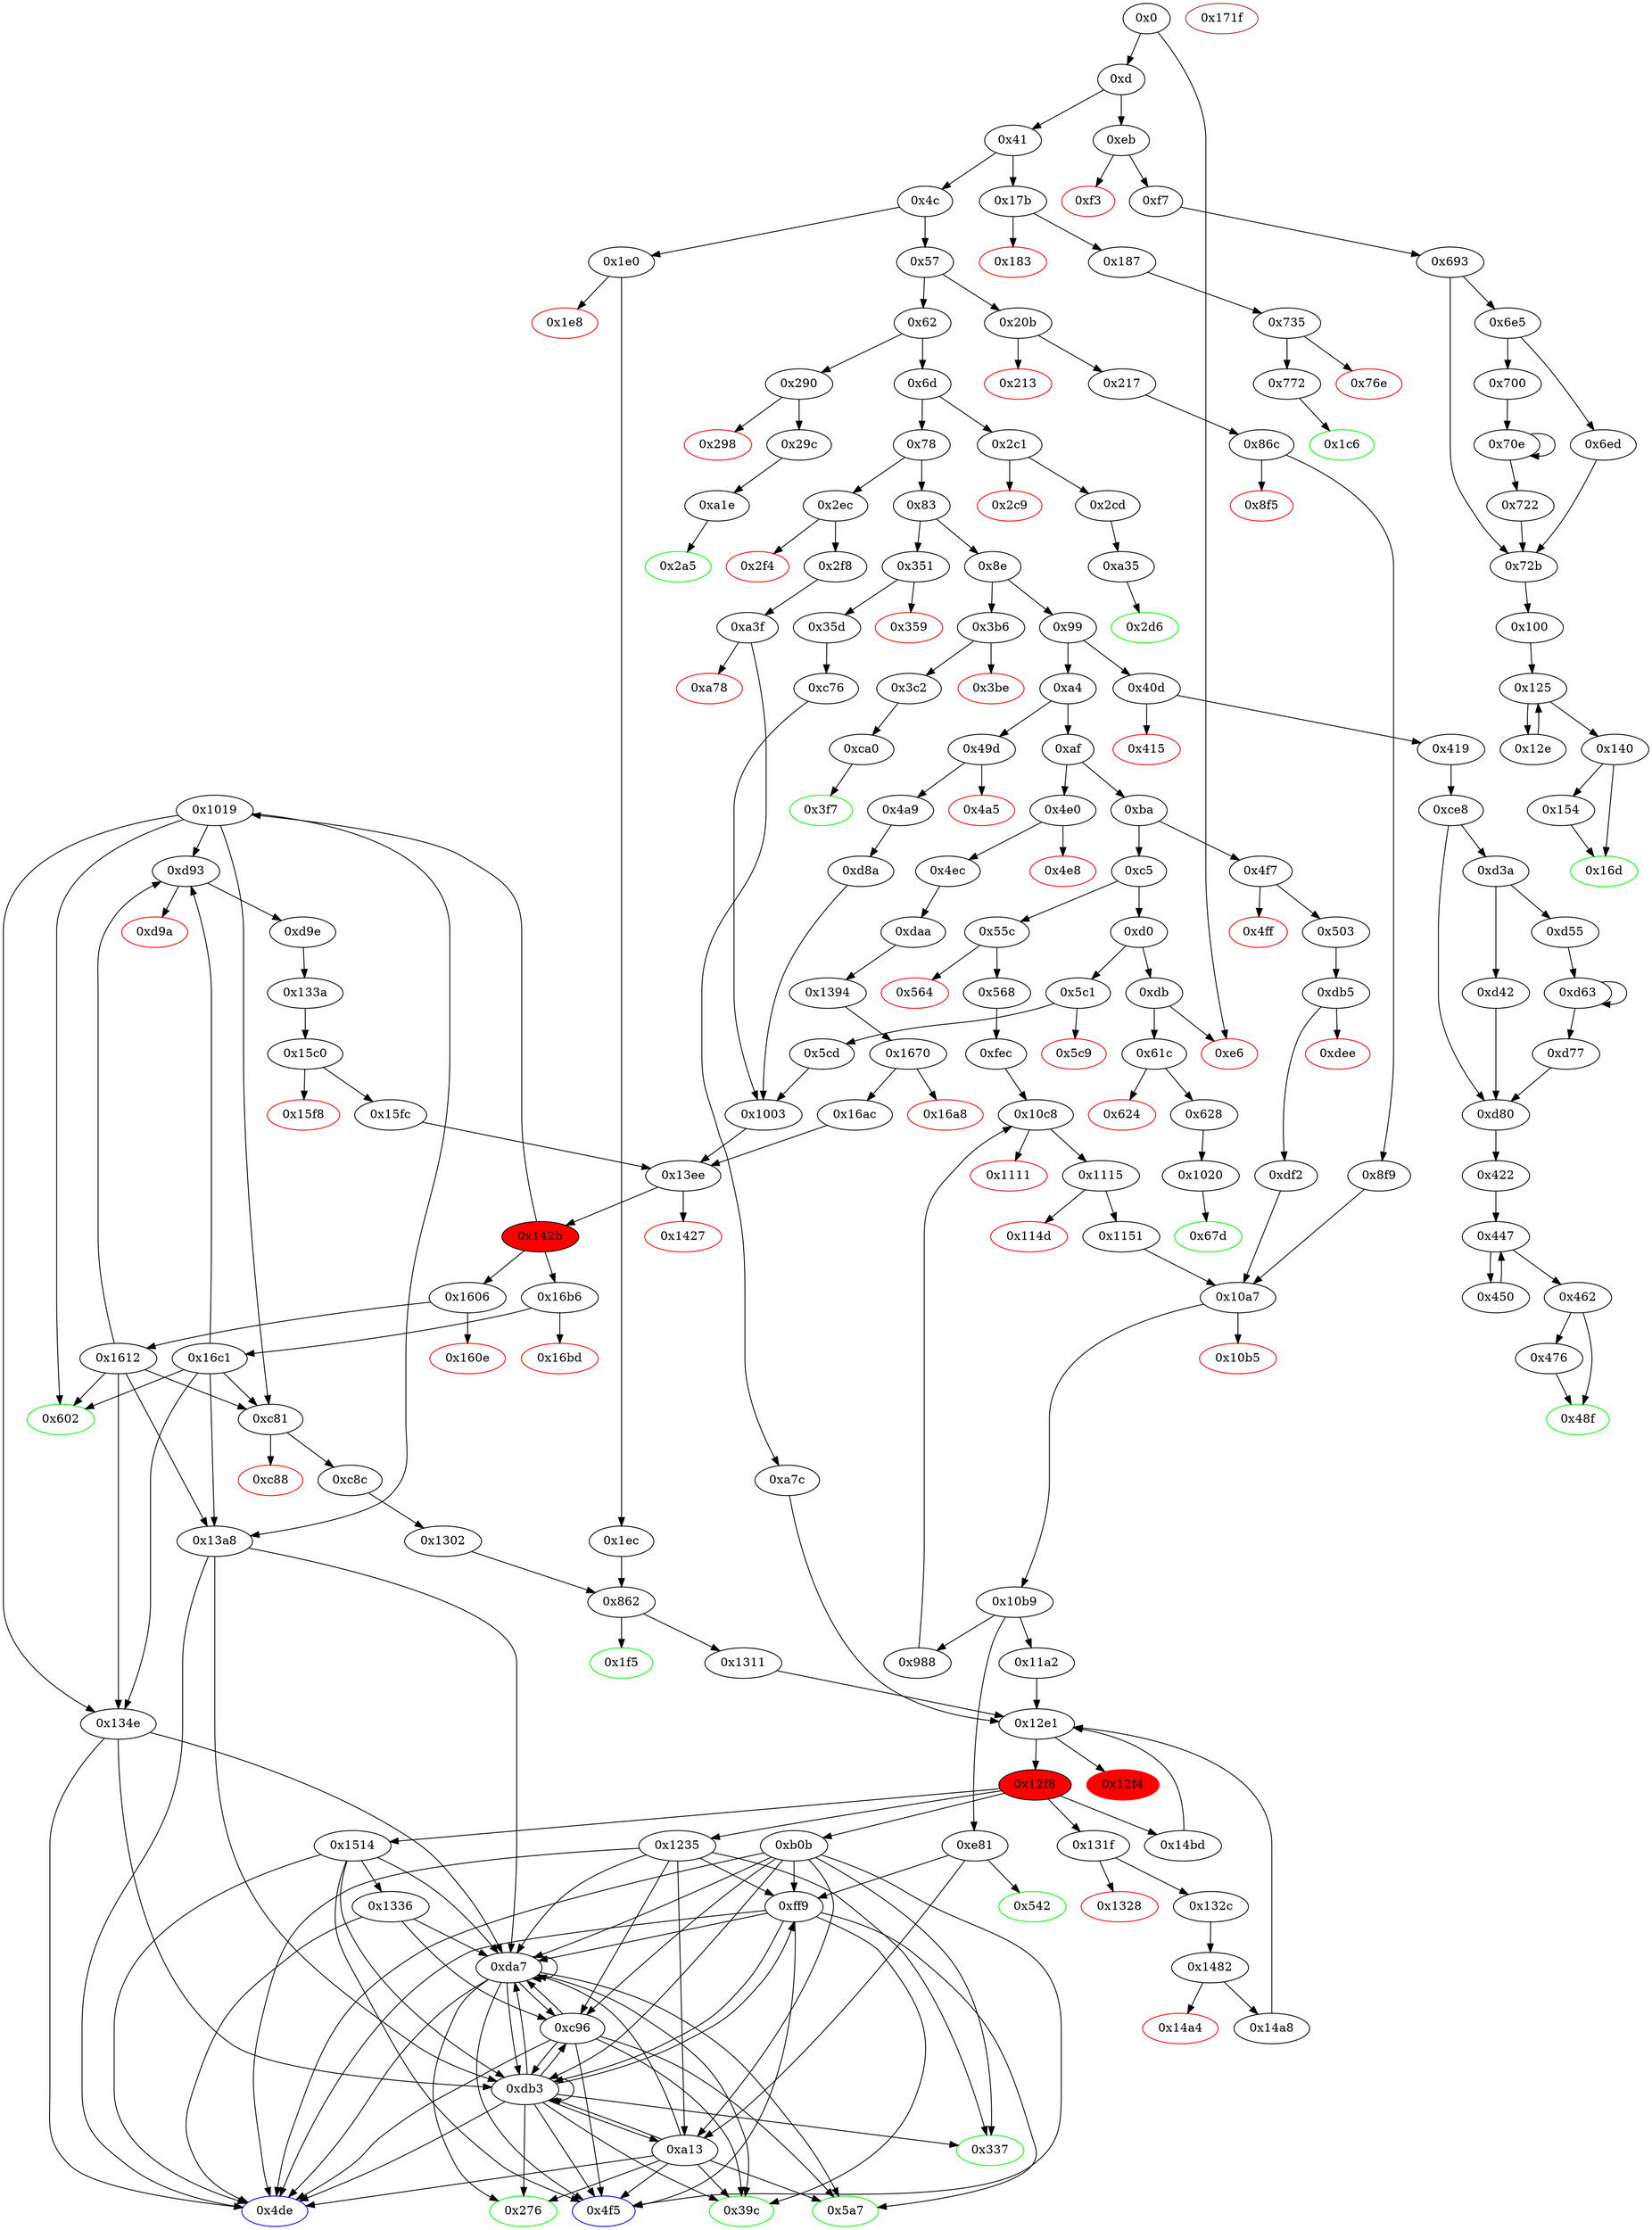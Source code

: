 digraph "" {
"0x10c8" [fillcolor=white, id="0x10c8", style=filled, tooltip="Block 0x10c8\n[0x10c8:0x1110]\n---\nPredecessors: [0x988, 0xfec]\nSuccessors: [0x1111, 0x1115]\n---\n0x10c8 JUMPDEST\n0x10c9 PUSH1 0x0\n0x10cb DUP1\n0x10cc DUP5\n0x10cd PUSH20 0xffffffffffffffffffffffffffffffffffffffff\n0x10e2 AND\n0x10e3 PUSH20 0xffffffffffffffffffffffffffffffffffffffff\n0x10f8 AND\n0x10f9 DUP2\n0x10fa MSTORE\n0x10fb PUSH1 0x20\n0x10fd ADD\n0x10fe SWAP1\n0x10ff DUP2\n0x1100 MSTORE\n0x1101 PUSH1 0x20\n0x1103 ADD\n0x1104 PUSH1 0x0\n0x1106 SHA3\n0x1107 SLOAD\n0x1108 DUP2\n0x1109 GT\n0x110a ISZERO\n0x110b ISZERO\n0x110c ISZERO\n0x110d PUSH2 0x1115\n0x1110 JUMPI\n---\n0x10c8: JUMPDEST \n0x10c9: V1041 = 0x0\n0x10cd: V1042 = 0xffffffffffffffffffffffffffffffffffffffff\n0x10e2: V1043 = AND 0xffffffffffffffffffffffffffffffffffffffff S2\n0x10e3: V1044 = 0xffffffffffffffffffffffffffffffffffffffff\n0x10f8: V1045 = AND 0xffffffffffffffffffffffffffffffffffffffff V1043\n0x10fa: M[0x0] = V1045\n0x10fb: V1046 = 0x20\n0x10fd: V1047 = ADD 0x20 0x0\n0x1100: M[0x20] = 0x0\n0x1101: V1048 = 0x20\n0x1103: V1049 = ADD 0x20 0x20\n0x1104: V1050 = 0x0\n0x1106: V1051 = SHA3 0x0 0x40\n0x1107: V1052 = S[V1051]\n0x1109: V1053 = GT S0 V1052\n0x110a: V1054 = ISZERO V1053\n0x110b: V1055 = ISZERO V1054\n0x110c: V1056 = ISZERO V1055\n0x110d: V1057 = 0x1115\n0x1110: JUMPI 0x1115 V1056\n---\nEntry stack: [V11, S12, S11, S10, S9, S8, S7, S6, S5, S4, {0xa13, 0xff9}, S2, S1, S0]\nStack pops: 3\nStack additions: [S2, S1, S0]\nExit stack: [V11, S12, S11, S10, S9, S8, S7, S6, S5, S4, {0xa13, 0xff9}, S2, S1, S0]\n\nDef sites:\nV11: {0xd.0x35}\nS12: {0xd.0x35, 0x217.0x219}\nS11: {0x568.0x56a, 0x217.0x23c}\nS10: {0x568.0x58d, 0x217.0x25c}\nS9: {0x568.0x597, 0xd.0x35, 0x217.0x266}\nS8: {0xfec.0xfed, 0xd.0x35, 0x86c.0x86d, 0x217.0x219}\nS7: {0x988.0xa09, 0x503.0x505, 0x568.0x56a, 0xfec.0xfef, 0x217.0x23c}\nS6: {0x568.0x58d, 0x503.0x528, 0xfec.0xff2, 0x217.0x23c, 0x217.0x25c}\nS5: {0x568.0x58d, 0x503.0x532, 0x568.0x597, 0x217.0x25c, 0x217.0x266}\nS4: {0x568.0x597, 0xfec.0xfed, 0xdb5.0xdb6, 0x86c.0x86d, 0x217.0x266}\n{0xa13, 0xff9}: {0x988.0xa09, 0xfec.0xfef}\nS2: {0x988.0xa09, 0x503.0x505, 0xfec.0xff2, 0xfec.0xfef, 0x217.0x23c}\nS1: {0x568.0x58d, 0x503.0x528, 0xfec.0xff2, 0x217.0x23c, 0x217.0x25c}\nS0: {0x568.0x58d, 0x503.0x532, 0x568.0x597, 0x217.0x25c, 0x217.0x266}\n"];
"0x4f7" [fillcolor=white, id="0x4f7", style=filled, tooltip="Block 0x4f7\n[0x4f7:0x4fe]\n---\nPredecessors: [0xba]\nSuccessors: [0x4ff, 0x503]\n---\n0x4f7 JUMPDEST\n0x4f8 CALLVALUE\n0x4f9 DUP1\n0x4fa ISZERO\n0x4fb PUSH2 0x503\n0x4fe JUMPI\n---\n0x4f7: JUMPDEST \n0x4f8: V362 = CALLVALUE\n0x4fa: V363 = ISZERO V362\n0x4fb: V364 = 0x503\n0x4fe: JUMPI 0x503 V363\n---\nEntry stack: [V11]\nStack pops: 0\nStack additions: [V362]\nExit stack: [V11, V362]\n\nDef sites:\nV11: {0xd.0x35}\n"];
"0x40d" [fillcolor=white, id="0x40d", style=filled, tooltip="Block 0x40d\n[0x40d:0x414]\n---\nPredecessors: [0x99]\nSuccessors: [0x415, 0x419]\n---\n0x40d JUMPDEST\n0x40e CALLVALUE\n0x40f DUP1\n0x410 ISZERO\n0x411 PUSH2 0x419\n0x414 JUMPI\n---\n0x40d: JUMPDEST \n0x40e: V294 = CALLVALUE\n0x410: V295 = ISZERO V294\n0x411: V296 = 0x419\n0x414: JUMPI 0x419 V295\n---\nEntry stack: [V11]\nStack pops: 0\nStack additions: [V294]\nExit stack: [V11, V294]\n\nDef sites:\nV11: {0xd.0x35}\n"];
"0x8f5" [color=red, fillcolor=white, id="0x8f5", style=filled, tooltip="Block 0x8f5\n[0x8f5:0x8f8]\n---\nPredecessors: [0x86c]\nSuccessors: []\n---\n0x8f5 PUSH1 0x0\n0x8f7 DUP1\n0x8f8 REVERT\n---\n0x8f5: V621 = 0x0\n0x8f8: REVERT 0x0 0x0\n---\nEntry stack: [V11, 0x276, V161, V166, V169, 0x0]\nStack pops: 0\nStack additions: []\nExit stack: [V11, 0x276, V161, V166, V169, 0x0]\n\nDef sites:\nV11: {0xd.0x35}\n0x276: {0x217.0x219}\nV161: {0x217.0x23c}\nV166: {0x217.0x25c}\nV169: {0x217.0x266}\n0x0: {0x86c.0x86d}\n"];
"0x1019" [fillcolor=white, id="0x1019", style=filled, tooltip="Block 0x1019\n[0x1019:0x101f]\n---\nPredecessors: [0x142b]\nSuccessors: [0x602, 0xc81, 0xd93, 0x134e, 0x13a8]\n---\n0x1019 JUMPDEST\n0x101a SWAP1\n0x101b POP\n0x101c SWAP2\n0x101d SWAP1\n0x101e POP\n0x101f JUMP\n---\n0x1019: JUMPDEST \n0x101f: JUMP {0x602, 0xc81, 0xd93, 0x134e, 0x13a8}\n---\nEntry stack: [V11, S15, S14, S13, S12, S11, S10, S9, S8, S7, S6, S5, S4, {0x602, 0xc81, 0xd93, 0x134e, 0x13a8}, S2, S1, V1216]\nStack pops: 4\nStack additions: [S0]\nExit stack: [V11, S15, S14, S13, S12, S11, S10, S9, S8, S7, S6, S5, S4, V1216]\n\nDef sites:\nV11: {0xd.0x35}\nS15: {0xd.0x35, 0x35d.0x35f}\nS14: {0x35d.0x35f, 0xd.0x35, 0x35d.0x382}\nS13: {0x35d.0x382, 0xd.0x35, 0x35d.0x38c, 0x35d.0x35f}\nS12: {0x4a9.0x4ab, 0x35d.0x382, 0xd.0x35, 0x35d.0x38c, 0x35d.0x35f, 0xc76.0xc77}\nS11: {0x35d.0x38c, 0x35d.0x382, 0x35d.0x35f, 0xc76.0xc77, 0x4a9.0x4ce, 0x4a9.0x4ab, 0xd9e_0x16c1.0xd9f, 0xd9e_0x1612.0xd9f, 0xd.0x35, 0xd9e_0x1019_0x1003.0xd9f}\nS10: {0x35d.0x38c, 0x35d.0x382, 0x35d.0x35f, 0xc76.0xc77, 0x4a9.0x4ce, 0x4a9.0x4ab, 0xd9e_0x16c1.0xd9f, 0xd9e_0x1612.0xd9f, 0xd.0x35, 0xd9e_0x1019_0x1003.0xd9f}\nS9: {0x35d.0x38c, 0x35d.0x382, 0x35d.0x35f, 0xc76.0xc77, 0x4a9.0x4ce, 0x4a9.0x4ab, 0xd9e_0x16c1.0xd9f, 0xd9e_0x1612.0xd9f, 0xd.0x35, 0xd9e_0x1019_0x1003.0xd9f}\nS8: {0x35d.0x38c, 0x35d.0x382, 0xc76.0xc77, 0x4a9.0x4ce, 0x4a9.0x4ab, 0xd9e_0x16c1.0xd9f, 0xd9e_0x1612.0xd9f, 0xd.0x35, 0xd9e_0x1019_0x1003.0xd9f}\nS7: {0x35d.0x38c, 0x35d.0x35f, 0xc76.0xc77, 0x4a9.0x4ce, 0x4a9.0x4ab, 0xd9e_0x16c1.0xd9f, 0xd.0x35, 0xd9e_0x1612.0xd9f, 0xd9e_0x1019_0x1003.0xd9f}\nS6: {0x35d.0x382, 0xc76.0xc77, 0x4a9.0x4ce, 0xd9e_0x16c1.0xd9f, 0xd9e_0x1612.0xd9f, 0x4ec.0x4ee, 0xd.0x35, 0xd9e_0x1019_0x1003.0xd9f}\nS5: {0x4a9.0x4ab, 0xd9e_0x1612.0xd9f, 0xdaa.0xdab, 0xd9e_0x1019_0x1003.0xd9f, 0xd9e_0x16c1.0xd9f, 0x35d.0x38c}\nS4: {0x4a9.0x4ce, 0xdaa.0xdae, 0xd9e_0x16c1.0xd9f, 0xd9e_0x1612.0xd9f, 0xd.0x35, 0xd9e_0x1019_0x1003.0xd9f, 0xc76.0xc77}\n{0x602, 0xc81, 0xd93, 0x134e, 0x13a8}: {0x133a_0x1612.0x133b, 0x133a_0x16c1.0x133b, 0x133a_0x1019_0x1003.0x133b, 0xd8a.0xd8b, 0x5cd.0x5cf, 0x1394.0x1395, 0xc76.0xc79}\nS2: {0xd8a.0xd8e, 0x5cd.0x5f2, 0x133a_0x16c1.0x133f, 0x133a_0x1019_0x1003.0x133f, 0x133a_0x1612.0x133f, 0x1394.0x1399, 0xc76.0xc7c}\nS1: {0xc76.0xc77, 0x4a9.0x4ce, 0xdaa.0xdae, 0xd9e_0x16c1.0xd9f, 0xd9e_0x1612.0xd9f, 0xd.0x35, 0xd9e_0x1019_0x1003.0xd9f, 0x1003_0x5cd.0x1004, 0x1003_0xc76.0x1004, 0x1003_0xd8a.0x1004}\nV1216: {0x142b.0x147a}\n"];
"0x160e" [color=red, fillcolor=white, id="0x160e", style=filled, tooltip="Block 0x160e\n[0x160e:0x1611]\n---\nPredecessors: [0x1606]\nSuccessors: []\n---\n0x160e PUSH1 0x0\n0x1610 DUP1\n0x1611 REVERT\n---\n0x160e: V1290 = 0x0\n0x1611: REVERT 0x0 0x0\n---\nEntry stack: [V11, S14, S13, S12, S11, S10, S9, S8, S7, S6, S5, S4, S3, {0x602, 0xc81, 0xd93, 0x134e, 0x13a8}, S1, S0]\nStack pops: 0\nStack additions: []\nExit stack: [V11, S14, S13, S12, S11, S10, S9, S8, S7, S6, S5, S4, S3, {0x602, 0xc81, 0xd93, 0x134e, 0x13a8}, S1, S0]\n\nDef sites:\nV11: {0xd.0x35}\nS14: {0xd.0x35, 0x35d.0x35f}\nS13: {0x35d.0x35f, 0xd.0x35, 0x35d.0x382}\nS12: {0x35d.0x382, 0xd.0x35, 0x35d.0x38c, 0x35d.0x35f}\nS11: {0x4a9.0x4ab, 0x35d.0x382, 0xd.0x35, 0x35d.0x38c, 0x35d.0x35f, 0xc76.0xc77}\nS10: {0x35d.0x38c, 0x35d.0x382, 0x35d.0x35f, 0xc76.0xc77, 0x4a9.0x4ce, 0x4a9.0x4ab, 0xd9e_0x16c1.0xd9f, 0xd9e_0x1612.0xd9f, 0xd.0x35, 0xd9e_0x1019_0x1003.0xd9f}\nS9: {0x35d.0x38c, 0x35d.0x382, 0x35d.0x35f, 0xc76.0xc77, 0x4a9.0x4ce, 0x4a9.0x4ab, 0xd9e_0x16c1.0xd9f, 0xd9e_0x1612.0xd9f, 0xd.0x35, 0xd9e_0x1019_0x1003.0xd9f}\nS8: {0x35d.0x38c, 0x35d.0x382, 0x35d.0x35f, 0xc76.0xc77, 0x4a9.0x4ce, 0x4a9.0x4ab, 0xd9e_0x16c1.0xd9f, 0xd9e_0x1612.0xd9f, 0xd.0x35, 0xd9e_0x1019_0x1003.0xd9f}\nS7: {0x35d.0x38c, 0x35d.0x382, 0xc76.0xc77, 0x4a9.0x4ce, 0x4a9.0x4ab, 0xd9e_0x16c1.0xd9f, 0xd9e_0x1612.0xd9f, 0xd.0x35, 0xd9e_0x1019_0x1003.0xd9f}\nS6: {0x35d.0x38c, 0x35d.0x35f, 0xc76.0xc77, 0x4a9.0x4ce, 0x4a9.0x4ab, 0xd9e_0x16c1.0xd9f, 0xd.0x35, 0xd9e_0x1612.0xd9f, 0xd9e_0x1019_0x1003.0xd9f}\nS5: {0x35d.0x382, 0xc76.0xc77, 0x4a9.0x4ce, 0xd9e_0x16c1.0xd9f, 0xd9e_0x1612.0xd9f, 0x4ec.0x4ee, 0xd.0x35, 0xd9e_0x1019_0x1003.0xd9f}\nS4: {0x4a9.0x4ab, 0xd9e_0x1612.0xd9f, 0xdaa.0xdab, 0xd9e_0x1019_0x1003.0xd9f, 0xd9e_0x16c1.0xd9f, 0x35d.0x38c}\nS3: {0x4a9.0x4ce, 0xdaa.0xdae, 0xd9e_0x16c1.0xd9f, 0xd9e_0x1612.0xd9f, 0xd.0x35, 0xd9e_0x1019_0x1003.0xd9f, 0xc76.0xc77}\n{0x602, 0xc81, 0xd93, 0x134e, 0x13a8}: {0x133a_0x1612.0x133b, 0x133a_0x16c1.0x133b, 0x133a_0x1019_0x1003.0x133b, 0xd8a.0xd8b, 0x5cd.0x5cf, 0x1394.0x1395, 0xc76.0xc79}\nS1: {0xd8a.0xd8e, 0x5cd.0x5f2, 0x133a_0x16c1.0x133f, 0x133a_0x1019_0x1003.0x133f, 0x133a_0x1612.0x133f, 0x1394.0x1399, 0xc76.0xc7c}\nS0: {0xc76.0xc77, 0x4a9.0x4ce, 0xdaa.0xdae, 0xd9e_0x16c1.0xd9f, 0xd9e_0x1612.0xd9f, 0xd.0x35, 0xd9e_0x1019_0x1003.0xd9f, 0x1003_0x5cd.0x1004, 0x1003_0xc76.0x1004, 0x1003_0xd8a.0x1004}\n"];
"0x61c" [fillcolor=white, id="0x61c", style=filled, tooltip="Block 0x61c\n[0x61c:0x623]\n---\nPredecessors: [0xdb]\nSuccessors: [0x624, 0x628]\n---\n0x61c JUMPDEST\n0x61d CALLVALUE\n0x61e DUP1\n0x61f ISZERO\n0x620 PUSH2 0x628\n0x623 JUMPI\n---\n0x61c: JUMPDEST \n0x61d: V446 = CALLVALUE\n0x61f: V447 = ISZERO V446\n0x620: V448 = 0x628\n0x623: JUMPI 0x628 V447\n---\nEntry stack: [V11]\nStack pops: 0\nStack additions: [V446]\nExit stack: [V11, V446]\n\nDef sites:\nV11: {0xd.0x35}\n"];
"0x100" [fillcolor=white, id="0x100", style=filled, tooltip="Block 0x100\n[0x100:0x124]\n---\nPredecessors: [0x72b]\nSuccessors: [0x125]\n---\n0x100 JUMPDEST\n0x101 PUSH1 0x40\n0x103 MLOAD\n0x104 DUP1\n0x105 DUP1\n0x106 PUSH1 0x20\n0x108 ADD\n0x109 DUP3\n0x10a DUP2\n0x10b SUB\n0x10c DUP3\n0x10d MSTORE\n0x10e DUP4\n0x10f DUP2\n0x110 DUP2\n0x111 MLOAD\n0x112 DUP2\n0x113 MSTORE\n0x114 PUSH1 0x20\n0x116 ADD\n0x117 SWAP2\n0x118 POP\n0x119 DUP1\n0x11a MLOAD\n0x11b SWAP1\n0x11c PUSH1 0x20\n0x11e ADD\n0x11f SWAP1\n0x120 DUP1\n0x121 DUP4\n0x122 DUP4\n0x123 PUSH1 0x0\n---\n0x100: JUMPDEST \n0x101: V67 = 0x40\n0x103: V68 = M[0x40]\n0x106: V69 = 0x20\n0x108: V70 = ADD 0x20 V68\n0x10b: V71 = SUB V70 V68\n0x10d: M[V68] = V71\n0x111: V72 = M[V494]\n0x113: M[V70] = V72\n0x114: V73 = 0x20\n0x116: V74 = ADD 0x20 V70\n0x11a: V75 = M[V494]\n0x11c: V76 = 0x20\n0x11e: V77 = ADD 0x20 V494\n0x123: V78 = 0x0\n---\nEntry stack: [V11, V494]\nStack pops: 1\nStack additions: [S0, V68, V68, V74, V77, V75, V75, V74, V77, 0x0]\nExit stack: [V11, V494, V68, V68, V74, V77, V75, V75, V74, V77, 0x0]\n\nDef sites:\nV11: {0xd.0x35}\nV494: {0x693.0x6ba}\n"];
"0x1c6" [color=green, fillcolor=white, id="0x1c6", style=filled, tooltip="Block 0x1c6\n[0x1c6:0x1df]\n---\nPredecessors: [0x772]\nSuccessors: []\n---\n0x1c6 JUMPDEST\n0x1c7 PUSH1 0x40\n0x1c9 MLOAD\n0x1ca DUP1\n0x1cb DUP3\n0x1cc ISZERO\n0x1cd ISZERO\n0x1ce ISZERO\n0x1cf ISZERO\n0x1d0 DUP2\n0x1d1 MSTORE\n0x1d2 PUSH1 0x20\n0x1d4 ADD\n0x1d5 SWAP2\n0x1d6 POP\n0x1d7 POP\n0x1d8 PUSH1 0x40\n0x1da MLOAD\n0x1db DUP1\n0x1dc SWAP2\n0x1dd SUB\n0x1de SWAP1\n0x1df RETURN\n---\n0x1c6: JUMPDEST \n0x1c7: V126 = 0x40\n0x1c9: V127 = M[0x40]\n0x1cc: V128 = ISZERO 0x1\n0x1cd: V129 = ISZERO 0x0\n0x1ce: V130 = ISZERO 0x1\n0x1cf: V131 = ISZERO 0x0\n0x1d1: M[V127] = 0x1\n0x1d2: V132 = 0x20\n0x1d4: V133 = ADD 0x20 V127\n0x1d8: V134 = 0x40\n0x1da: V135 = M[0x40]\n0x1dd: V136 = SUB V133 V135\n0x1df: RETURN V135 V136\n---\nEntry stack: [V11, 0x1]\nStack pops: 1\nStack additions: []\nExit stack: [V11]\n\nDef sites:\nV11: {0xd.0x35}\n0x1: {0x772.0x859}\n"];
"0x290" [fillcolor=white, id="0x290", style=filled, tooltip="Block 0x290\n[0x290:0x297]\n---\nPredecessors: [0x62]\nSuccessors: [0x298, 0x29c]\n---\n0x290 JUMPDEST\n0x291 CALLVALUE\n0x292 DUP1\n0x293 ISZERO\n0x294 PUSH2 0x29c\n0x297 JUMPI\n---\n0x290: JUMPDEST \n0x291: V184 = CALLVALUE\n0x293: V185 = ISZERO V184\n0x294: V186 = 0x29c\n0x297: JUMPI 0x29c V185\n---\nEntry stack: [V11]\nStack pops: 0\nStack additions: [V184]\nExit stack: [V11, V184]\n\nDef sites:\nV11: {0xd.0x35}\n"];
"0x6ed" [fillcolor=white, id="0x6ed", style=filled, tooltip="Block 0x6ed\n[0x6ed:0x6ff]\n---\nPredecessors: [0x6e5]\nSuccessors: [0x72b]\n---\n0x6ed PUSH2 0x100\n0x6f0 DUP1\n0x6f1 DUP4\n0x6f2 SLOAD\n0x6f3 DIV\n0x6f4 MUL\n0x6f5 DUP4\n0x6f6 MSTORE\n0x6f7 SWAP2\n0x6f8 PUSH1 0x20\n0x6fa ADD\n0x6fb SWAP2\n0x6fc PUSH2 0x72b\n0x6ff JUMP\n---\n0x6ed: V515 = 0x100\n0x6f2: V516 = S[0x3]\n0x6f3: V517 = DIV V516 0x100\n0x6f4: V518 = MUL V517 0x100\n0x6f6: M[V498] = V518\n0x6f8: V519 = 0x20\n0x6fa: V520 = ADD 0x20 V498\n0x6fc: V521 = 0x72b\n0x6ff: JUMP 0x72b\n---\nEntry stack: [V11, 0x100, 0x60, V494, 0x3, V485, V498, 0x3, V509]\nStack pops: 3\nStack additions: [V520, S1, S0]\nExit stack: [V11, 0x100, 0x60, V494, 0x3, V485, V520, 0x3, V509]\n\nDef sites:\nV11: {0xd.0x35}\n0x100: {0xf7.0xf9}\n0x60: {0x693.0x694}\nV494: {0x693.0x6ba}\n0x3: {0x693.0x696}\nV485: {0x693.0x6aa}\nV498: {0x693.0x6ca}\n0x3: {0x693.0x696}\nV509: {0x693.0x6de}\n"];
"0x35d" [fillcolor=white, id="0x35d", style=filled, tooltip="Block 0x35d\n[0x35d:0x39b]\n---\nPredecessors: [0x351]\nSuccessors: [0xc76]\n---\n0x35d JUMPDEST\n0x35e POP\n0x35f PUSH2 0x39c\n0x362 PUSH1 0x4\n0x364 DUP1\n0x365 CALLDATASIZE\n0x366 SUB\n0x367 DUP2\n0x368 ADD\n0x369 SWAP1\n0x36a DUP1\n0x36b DUP1\n0x36c CALLDATALOAD\n0x36d PUSH20 0xffffffffffffffffffffffffffffffffffffffff\n0x382 AND\n0x383 SWAP1\n0x384 PUSH1 0x20\n0x386 ADD\n0x387 SWAP1\n0x388 SWAP3\n0x389 SWAP2\n0x38a SWAP1\n0x38b DUP1\n0x38c CALLDATALOAD\n0x38d SWAP1\n0x38e PUSH1 0x20\n0x390 ADD\n0x391 SWAP1\n0x392 SWAP3\n0x393 SWAP2\n0x394 SWAP1\n0x395 POP\n0x396 POP\n0x397 POP\n0x398 PUSH2 0xc76\n0x39b JUMP\n---\n0x35d: JUMPDEST \n0x35f: V247 = 0x39c\n0x362: V248 = 0x4\n0x365: V249 = CALLDATASIZE\n0x366: V250 = SUB V249 0x4\n0x368: V251 = ADD 0x4 V250\n0x36c: V252 = CALLDATALOAD 0x4\n0x36d: V253 = 0xffffffffffffffffffffffffffffffffffffffff\n0x382: V254 = AND 0xffffffffffffffffffffffffffffffffffffffff V252\n0x384: V255 = 0x20\n0x386: V256 = ADD 0x20 0x4\n0x38c: V257 = CALLDATALOAD 0x24\n0x38e: V258 = 0x20\n0x390: V259 = ADD 0x20 0x24\n0x398: V260 = 0xc76\n0x39b: JUMP 0xc76\n---\nEntry stack: [V11, V243]\nStack pops: 1\nStack additions: [0x39c, V254, V257]\nExit stack: [V11, 0x39c, V254, V257]\n\nDef sites:\nV11: {0xd.0x35}\nV243: {0x351.0x352}\n"];
"0x2cd" [fillcolor=white, id="0x2cd", style=filled, tooltip="Block 0x2cd\n[0x2cd:0x2d5]\n---\nPredecessors: [0x2c1]\nSuccessors: [0xa35]\n---\n0x2cd JUMPDEST\n0x2ce POP\n0x2cf PUSH2 0x2d6\n0x2d2 PUSH2 0xa35\n0x2d5 JUMP\n---\n0x2cd: JUMPDEST \n0x2cf: V205 = 0x2d6\n0x2d2: V206 = 0xa35\n0x2d5: JUMP 0xa35\n---\nEntry stack: [V11, V201]\nStack pops: 1\nStack additions: [0x2d6]\nExit stack: [V11, 0x2d6]\n\nDef sites:\nV11: {0xd.0x35}\nV201: {0x2c1.0x2c2}\n"];
"0xd0" [fillcolor=white, id="0xd0", style=filled, tooltip="Block 0xd0\n[0xd0:0xda]\n---\nPredecessors: [0xc5]\nSuccessors: [0xdb, 0x5c1]\n---\n0xd0 DUP1\n0xd1 PUSH4 0xaa271e1a\n0xd6 EQ\n0xd7 PUSH2 0x5c1\n0xda JUMPI\n---\n0xd1: V54 = 0xaa271e1a\n0xd6: V55 = EQ 0xaa271e1a V11\n0xd7: V56 = 0x5c1\n0xda: JUMPI 0x5c1 V55\n---\nEntry stack: [V11]\nStack pops: 1\nStack additions: [S0]\nExit stack: [V11]\n\nDef sites:\nV11: {0xd.0x35}\n"];
"0xaf" [fillcolor=white, id="0xaf", style=filled, tooltip="Block 0xaf\n[0xaf:0xb9]\n---\nPredecessors: [0xa4]\nSuccessors: [0xba, 0x4e0]\n---\n0xaf DUP1\n0xb0 PUSH4 0x98650275\n0xb5 EQ\n0xb6 PUSH2 0x4e0\n0xb9 JUMPI\n---\n0xb0: V45 = 0x98650275\n0xb5: V46 = EQ 0x98650275 V11\n0xb6: V47 = 0x4e0\n0xb9: JUMPI 0x4e0 V46\n---\nEntry stack: [V11]\nStack pops: 1\nStack additions: [S0]\nExit stack: [V11]\n\nDef sites:\nV11: {0xd.0x35}\n"];
"0x78" [fillcolor=white, id="0x78", style=filled, tooltip="Block 0x78\n[0x78:0x82]\n---\nPredecessors: [0x6d]\nSuccessors: [0x83, 0x2ec]\n---\n0x78 DUP1\n0x79 PUSH4 0x39509351\n0x7e EQ\n0x7f PUSH2 0x2ec\n0x82 JUMPI\n---\n0x79: V30 = 0x39509351\n0x7e: V31 = EQ 0x39509351 V11\n0x7f: V32 = 0x2ec\n0x82: JUMPI 0x2ec V31\n---\nEntry stack: [V11]\nStack pops: 1\nStack additions: [S0]\nExit stack: [V11]\n\nDef sites:\nV11: {0xd.0x35}\n"];
"0x1020" [fillcolor=white, id="0x1020", style=filled, tooltip="Block 0x1020\n[0x1020:0x10a6]\n---\nPredecessors: [0x628]\nSuccessors: [0x67d]\n---\n0x1020 JUMPDEST\n0x1021 PUSH1 0x0\n0x1023 PUSH1 0x1\n0x1025 PUSH1 0x0\n0x1027 DUP5\n0x1028 PUSH20 0xffffffffffffffffffffffffffffffffffffffff\n0x103d AND\n0x103e PUSH20 0xffffffffffffffffffffffffffffffffffffffff\n0x1053 AND\n0x1054 DUP2\n0x1055 MSTORE\n0x1056 PUSH1 0x20\n0x1058 ADD\n0x1059 SWAP1\n0x105a DUP2\n0x105b MSTORE\n0x105c PUSH1 0x20\n0x105e ADD\n0x105f PUSH1 0x0\n0x1061 SHA3\n0x1062 PUSH1 0x0\n0x1064 DUP4\n0x1065 PUSH20 0xffffffffffffffffffffffffffffffffffffffff\n0x107a AND\n0x107b PUSH20 0xffffffffffffffffffffffffffffffffffffffff\n0x1090 AND\n0x1091 DUP2\n0x1092 MSTORE\n0x1093 PUSH1 0x20\n0x1095 ADD\n0x1096 SWAP1\n0x1097 DUP2\n0x1098 MSTORE\n0x1099 PUSH1 0x20\n0x109b ADD\n0x109c PUSH1 0x0\n0x109e SHA3\n0x109f SLOAD\n0x10a0 SWAP1\n0x10a1 POP\n0x10a2 SWAP3\n0x10a3 SWAP2\n0x10a4 POP\n0x10a5 POP\n0x10a6 JUMP\n---\n0x1020: JUMPDEST \n0x1021: V1008 = 0x0\n0x1023: V1009 = 0x1\n0x1025: V1010 = 0x0\n0x1028: V1011 = 0xffffffffffffffffffffffffffffffffffffffff\n0x103d: V1012 = AND 0xffffffffffffffffffffffffffffffffffffffff V457\n0x103e: V1013 = 0xffffffffffffffffffffffffffffffffffffffff\n0x1053: V1014 = AND 0xffffffffffffffffffffffffffffffffffffffff V1012\n0x1055: M[0x0] = V1014\n0x1056: V1015 = 0x20\n0x1058: V1016 = ADD 0x20 0x0\n0x105b: M[0x20] = 0x1\n0x105c: V1017 = 0x20\n0x105e: V1018 = ADD 0x20 0x20\n0x105f: V1019 = 0x0\n0x1061: V1020 = SHA3 0x0 0x40\n0x1062: V1021 = 0x0\n0x1065: V1022 = 0xffffffffffffffffffffffffffffffffffffffff\n0x107a: V1023 = AND 0xffffffffffffffffffffffffffffffffffffffff V462\n0x107b: V1024 = 0xffffffffffffffffffffffffffffffffffffffff\n0x1090: V1025 = AND 0xffffffffffffffffffffffffffffffffffffffff V1023\n0x1092: M[0x0] = V1025\n0x1093: V1026 = 0x20\n0x1095: V1027 = ADD 0x20 0x0\n0x1098: M[0x20] = V1020\n0x1099: V1028 = 0x20\n0x109b: V1029 = ADD 0x20 0x20\n0x109c: V1030 = 0x0\n0x109e: V1031 = SHA3 0x0 0x40\n0x109f: V1032 = S[V1031]\n0x10a6: JUMP 0x67d\n---\nEntry stack: [V11, 0x67d, V457, V462]\nStack pops: 3\nStack additions: [V1032]\nExit stack: [V11, V1032]\n\nDef sites:\nV11: {0xd.0x35}\n0x67d: {0x628.0x62a}\nV457: {0x628.0x64d}\nV462: {0x628.0x66d}\n"];
"0x5a7" [color=green, fillcolor=white, id="0x5a7", style=filled, tooltip="Block 0x5a7\n[0x5a7:0x5c0]\n---\nPredecessors: [0xa13, 0xc96, 0xda7, 0xff9]\nSuccessors: []\n---\n0x5a7 JUMPDEST\n0x5a8 PUSH1 0x40\n0x5aa MLOAD\n0x5ab DUP1\n0x5ac DUP3\n0x5ad ISZERO\n0x5ae ISZERO\n0x5af ISZERO\n0x5b0 ISZERO\n0x5b1 DUP2\n0x5b2 MSTORE\n0x5b3 PUSH1 0x20\n0x5b5 ADD\n0x5b6 SWAP2\n0x5b7 POP\n0x5b8 POP\n0x5b9 PUSH1 0x40\n0x5bb MLOAD\n0x5bc DUP1\n0x5bd SWAP2\n0x5be SUB\n0x5bf SWAP1\n0x5c0 RETURN\n---\n0x5a7: JUMPDEST \n0x5a8: V409 = 0x40\n0x5aa: V410 = M[0x40]\n0x5ad: V411 = ISZERO 0x1\n0x5ae: V412 = ISZERO 0x0\n0x5af: V413 = ISZERO 0x1\n0x5b0: V414 = ISZERO 0x0\n0x5b2: M[V410] = 0x1\n0x5b3: V415 = 0x20\n0x5b5: V416 = ADD 0x20 V410\n0x5b9: V417 = 0x40\n0x5bb: V418 = M[0x40]\n0x5be: V419 = SUB V416 V418\n0x5c0: RETURN V418 V419\n---\nEntry stack: [V11, S8, S7, S6, S5, S4, S3, S2, S1, 0x1]\nStack pops: 1\nStack additions: []\nExit stack: [V11, S8, S7, S6, S5, S4, S3, S2, S1]\n\nDef sites:\nV11: {0xd.0x35}\nS8: {0x35d.0x35f, 0xd.0x35}\nS7: {0x35d.0x382, 0xd.0x35, 0x35d.0x35f}\nS6: {0x35d.0x382, 0xd.0x35, 0x35d.0x35f, 0x35d.0x38c}\nS5: {0x4a9.0x4ab, 0x35d.0x382, 0x35d.0x35f, 0x35d.0x38c, 0xd.0x35, 0xc76.0xc77}\nS4: {0x35d.0x38c, 0x35d.0x382, 0x35d.0x35f, 0xc76.0xc77, 0x4a9.0x4ab, 0x4a9.0x4ce, 0xd9e_0x16c1.0xd9f, 0xd.0x35, 0xd9e_0x1612.0xd9f, 0xd9e_0x1019_0x1003.0xd9f}\nS3: {0x35d.0x382, 0x35d.0x38c, 0x35d.0x35f, 0xc76.0xc77, 0x4a9.0x4ab, 0x4a9.0x4ce, 0xd9e_0x16c1.0xd9f, 0xd.0x35, 0xd9e_0x1612.0xd9f, 0xd9e_0x1019_0x1003.0xd9f}\nS2: {0x35d.0x38c, 0x35d.0x382, 0x35d.0x35f, 0x217.0x219, 0xc76.0xc77, 0x4a9.0x4ce, 0x4a9.0x4ab, 0xd9e_0x16c1.0xd9f, 0xd.0x35, 0xd9e_0x1612.0xd9f, 0xd9e_0x1019_0x1003.0xd9f}\nS1: {0x35d.0x38c, 0x35d.0x382, 0x35d.0x35f, 0x217.0x219, 0x217.0x23c, 0xc76.0xc77, 0x4a9.0x4ce, 0x4a9.0x4ab, 0x568.0x56a, 0xd.0x35, 0xd9e_0x16c1.0xd9f, 0xd9e_0x1612.0xd9f, 0xd9e_0x1019_0x1003.0xd9f}\n0x1: {0xff9.0xffa, 0xc96.0xc97, 0xa13.0xa14}\n"];
"0xfec" [fillcolor=white, id="0xfec", style=filled, tooltip="Block 0xfec\n[0xfec:0xff8]\n---\nPredecessors: [0x568]\nSuccessors: [0x10c8]\n---\n0xfec JUMPDEST\n0xfed PUSH1 0x0\n0xfef PUSH2 0xff9\n0xff2 CALLER\n0xff3 DUP5\n0xff4 DUP5\n0xff5 PUSH2 0x10c8\n0xff8 JUMP\n---\n0xfec: JUMPDEST \n0xfed: V997 = 0x0\n0xfef: V998 = 0xff9\n0xff2: V999 = CALLER\n0xff5: V1000 = 0x10c8\n0xff8: JUMP 0x10c8\n---\nEntry stack: [V11, 0x5a7, V402, V405]\nStack pops: 2\nStack additions: [S1, S0, 0x0, 0xff9, V999, S1, S0]\nExit stack: [V11, 0x5a7, V402, V405, 0x0, 0xff9, V999, V402, V405]\n\nDef sites:\nV11: {0xd.0x35}\n0x5a7: {0x568.0x56a}\nV402: {0x568.0x58d}\nV405: {0x568.0x597}\n"];
"0x83" [fillcolor=white, id="0x83", style=filled, tooltip="Block 0x83\n[0x83:0x8d]\n---\nPredecessors: [0x78]\nSuccessors: [0x8e, 0x351]\n---\n0x83 DUP1\n0x84 PUSH4 0x40c10f19\n0x89 EQ\n0x8a PUSH2 0x351\n0x8d JUMPI\n---\n0x84: V33 = 0x40c10f19\n0x89: V34 = EQ 0x40c10f19 V11\n0x8a: V35 = 0x351\n0x8d: JUMPI 0x351 V34\n---\nEntry stack: [V11]\nStack pops: 1\nStack additions: [S0]\nExit stack: [V11]\n\nDef sites:\nV11: {0xd.0x35}\n"];
"0x4a5" [color=red, fillcolor=white, id="0x4a5", style=filled, tooltip="Block 0x4a5\n[0x4a5:0x4a8]\n---\nPredecessors: [0x49d]\nSuccessors: []\n---\n0x4a5 PUSH1 0x0\n0x4a7 DUP1\n0x4a8 REVERT\n---\n0x4a5: V344 = 0x0\n0x4a8: REVERT 0x0 0x0\n---\nEntry stack: [V11, V341]\nStack pops: 0\nStack additions: []\nExit stack: [V11, V341]\n\nDef sites:\nV11: {0xd.0x35}\nV341: {0x49d.0x49e}\n"];
"0x3f7" [color=green, fillcolor=white, id="0x3f7", style=filled, tooltip="Block 0x3f7\n[0x3f7:0x40c]\n---\nPredecessors: [0xca0]\nSuccessors: []\n---\n0x3f7 JUMPDEST\n0x3f8 PUSH1 0x40\n0x3fa MLOAD\n0x3fb DUP1\n0x3fc DUP3\n0x3fd DUP2\n0x3fe MSTORE\n0x3ff PUSH1 0x20\n0x401 ADD\n0x402 SWAP2\n0x403 POP\n0x404 POP\n0x405 PUSH1 0x40\n0x407 MLOAD\n0x408 DUP1\n0x409 SWAP2\n0x40a SUB\n0x40b SWAP1\n0x40c RETURN\n---\n0x3f7: JUMPDEST \n0x3f8: V287 = 0x40\n0x3fa: V288 = M[0x40]\n0x3fe: M[V288] = V816\n0x3ff: V289 = 0x20\n0x401: V290 = ADD 0x20 V288\n0x405: V291 = 0x40\n0x407: V292 = M[0x40]\n0x40a: V293 = SUB V290 V292\n0x40c: RETURN V292 V293\n---\nEntry stack: [V11, V816]\nStack pops: 1\nStack additions: []\nExit stack: [V11]\n\nDef sites:\nV11: {0xd.0x35}\nV816: {0xca0.0xce1}\n"];
"0x1394" [fillcolor=white, id="0x1394", style=filled, tooltip="Block 0x1394\n[0x1394:0x13a7]\n---\nPredecessors: [0xdaa]\nSuccessors: [0x1670]\n---\n0x1394 JUMPDEST\n0x1395 PUSH2 0x13a8\n0x1398 DUP2\n0x1399 PUSH1 0x6\n0x139b PUSH2 0x1670\n0x139e SWAP1\n0x139f SWAP2\n0x13a0 SWAP1\n0x13a1 PUSH4 0xffffffff\n0x13a6 AND\n0x13a7 JUMP\n---\n0x1394: JUMPDEST \n0x1395: V1173 = 0x13a8\n0x1399: V1174 = 0x6\n0x139b: V1175 = 0x1670\n0x13a1: V1176 = 0xffffffff\n0x13a6: V1177 = AND 0xffffffff 0x1670\n0x13a7: JUMP 0x1670\n---\nEntry stack: [V11, 0x4f5, 0xdb3, V892]\nStack pops: 1\nStack additions: [S0, 0x13a8, 0x6, S0]\nExit stack: [V11, 0x4f5, 0xdb3, V892, 0x13a8, 0x6, V892]\n\nDef sites:\nV11: {0xd.0x35}\n0x4f5: {0x4ec.0x4ee}\n0xdb3: {0xdaa.0xdab}\nV892: {0xdaa.0xdae}\n"];
"0x1ec" [fillcolor=white, id="0x1ec", style=filled, tooltip="Block 0x1ec\n[0x1ec:0x1f4]\n---\nPredecessors: [0x1e0]\nSuccessors: [0x862]\n---\n0x1ec JUMPDEST\n0x1ed POP\n0x1ee PUSH2 0x1f5\n0x1f1 PUSH2 0x862\n0x1f4 JUMP\n---\n0x1ec: JUMPDEST \n0x1ee: V141 = 0x1f5\n0x1f1: V142 = 0x862\n0x1f4: JUMP 0x862\n---\nEntry stack: [V11, V137]\nStack pops: 1\nStack additions: [0x1f5]\nExit stack: [V11, 0x1f5]\n\nDef sites:\nV11: {0xd.0x35}\nV137: {0x1e0.0x1e1}\n"];
"0x70e" [fillcolor=white, id="0x70e", style=filled, tooltip="Block 0x70e\n[0x70e:0x721]\n---\nPredecessors: [0x700, 0x70e]\nSuccessors: [0x70e, 0x722]\n---\n0x70e JUMPDEST\n0x70f DUP2\n0x710 SLOAD\n0x711 DUP2\n0x712 MSTORE\n0x713 SWAP1\n0x714 PUSH1 0x1\n0x716 ADD\n0x717 SWAP1\n0x718 PUSH1 0x20\n0x71a ADD\n0x71b DUP1\n0x71c DUP4\n0x71d GT\n0x71e PUSH2 0x70e\n0x721 JUMPI\n---\n0x70e: JUMPDEST \n0x710: V527 = S[S1]\n0x712: M[S0] = V527\n0x714: V528 = 0x1\n0x716: V529 = ADD 0x1 S1\n0x718: V530 = 0x20\n0x71a: V531 = ADD 0x20 S0\n0x71d: V532 = GT V522 V531\n0x71e: V533 = 0x70e\n0x721: JUMPI 0x70e V532\n---\nEntry stack: [V11, 0x100, 0x60, V494, 0x3, V485, V522, S1, S0]\nStack pops: 3\nStack additions: [S2, V529, V531]\nExit stack: [V11, 0x100, 0x60, V494, 0x3, V485, V522, V529, V531]\n\nDef sites:\nV11: {0xd.0x35}\n0x100: {0xf7.0xf9}\n0x60: {0x693.0x694}\nV494: {0x693.0x6ba}\n0x3: {0x693.0x696}\nV485: {0x693.0x6aa}\nV522: {0x700.0x702}\nS1: {0x700.0x70c, 0x70e.0x716}\nS0: {0x693.0x6ca, 0x70e.0x71a}\n"];
"0x4ec" [fillcolor=white, id="0x4ec", style=filled, tooltip="Block 0x4ec\n[0x4ec:0x4f4]\n---\nPredecessors: [0x4e0]\nSuccessors: [0xdaa]\n---\n0x4ec JUMPDEST\n0x4ed POP\n0x4ee PUSH2 0x4f5\n0x4f1 PUSH2 0xdaa\n0x4f4 JUMP\n---\n0x4ec: JUMPDEST \n0x4ee: V360 = 0x4f5\n0x4f1: V361 = 0xdaa\n0x4f4: JUMP 0xdaa\n---\nEntry stack: [V11, V356]\nStack pops: 1\nStack additions: [0x4f5]\nExit stack: [V11, 0x4f5]\n\nDef sites:\nV11: {0xd.0x35}\nV356: {0x4e0.0x4e1}\n"];
"0x3c2" [fillcolor=white, id="0x3c2", style=filled, tooltip="Block 0x3c2\n[0x3c2:0x3f6]\n---\nPredecessors: [0x3b6]\nSuccessors: [0xca0]\n---\n0x3c2 JUMPDEST\n0x3c3 POP\n0x3c4 PUSH2 0x3f7\n0x3c7 PUSH1 0x4\n0x3c9 DUP1\n0x3ca CALLDATASIZE\n0x3cb SUB\n0x3cc DUP2\n0x3cd ADD\n0x3ce SWAP1\n0x3cf DUP1\n0x3d0 DUP1\n0x3d1 CALLDATALOAD\n0x3d2 PUSH20 0xffffffffffffffffffffffffffffffffffffffff\n0x3e7 AND\n0x3e8 SWAP1\n0x3e9 PUSH1 0x20\n0x3eb ADD\n0x3ec SWAP1\n0x3ed SWAP3\n0x3ee SWAP2\n0x3ef SWAP1\n0x3f0 POP\n0x3f1 POP\n0x3f2 POP\n0x3f3 PUSH2 0xca0\n0x3f6 JUMP\n---\n0x3c2: JUMPDEST \n0x3c4: V276 = 0x3f7\n0x3c7: V277 = 0x4\n0x3ca: V278 = CALLDATASIZE\n0x3cb: V279 = SUB V278 0x4\n0x3cd: V280 = ADD 0x4 V279\n0x3d1: V281 = CALLDATALOAD 0x4\n0x3d2: V282 = 0xffffffffffffffffffffffffffffffffffffffff\n0x3e7: V283 = AND 0xffffffffffffffffffffffffffffffffffffffff V281\n0x3e9: V284 = 0x20\n0x3eb: V285 = ADD 0x20 0x4\n0x3f3: V286 = 0xca0\n0x3f6: JUMP 0xca0\n---\nEntry stack: [V11, V272]\nStack pops: 1\nStack additions: [0x3f7, V283]\nExit stack: [V11, 0x3f7, V283]\n\nDef sites:\nV11: {0xd.0x35}\nV272: {0x3b6.0x3b7}\n"];
"0xa3f" [fillcolor=white, id="0xa3f", style=filled, tooltip="Block 0xa3f\n[0xa3f:0xa77]\n---\nPredecessors: [0x2f8]\nSuccessors: [0xa78, 0xa7c]\n---\n0xa3f JUMPDEST\n0xa40 PUSH1 0x0\n0xa42 DUP1\n0xa43 PUSH20 0xffffffffffffffffffffffffffffffffffffffff\n0xa58 AND\n0xa59 DUP4\n0xa5a PUSH20 0xffffffffffffffffffffffffffffffffffffffff\n0xa6f AND\n0xa70 EQ\n0xa71 ISZERO\n0xa72 ISZERO\n0xa73 ISZERO\n0xa74 PUSH2 0xa7c\n0xa77 JUMPI\n---\n0xa3f: JUMPDEST \n0xa40: V690 = 0x0\n0xa43: V691 = 0xffffffffffffffffffffffffffffffffffffffff\n0xa58: V692 = AND 0xffffffffffffffffffffffffffffffffffffffff 0x0\n0xa5a: V693 = 0xffffffffffffffffffffffffffffffffffffffff\n0xa6f: V694 = AND 0xffffffffffffffffffffffffffffffffffffffff V225\n0xa70: V695 = EQ V694 0x0\n0xa71: V696 = ISZERO V695\n0xa72: V697 = ISZERO V696\n0xa73: V698 = ISZERO V697\n0xa74: V699 = 0xa7c\n0xa77: JUMPI 0xa7c V698\n---\nEntry stack: [V11, 0x337, V225, V228]\nStack pops: 2\nStack additions: [S1, S0, 0x0]\nExit stack: [V11, 0x337, V225, V228, 0x0]\n\nDef sites:\nV11: {0xd.0x35}\n0x337: {0x2f8.0x2fa}\nV225: {0x2f8.0x31d}\nV228: {0x2f8.0x327}\n"];
"0x132c" [fillcolor=white, id="0x132c", style=filled, tooltip="Block 0x132c\n[0x132c:0x1335]\n---\nPredecessors: [0x131f]\nSuccessors: [0x1482]\n---\n0x132c JUMPDEST\n0x132d PUSH2 0x1336\n0x1330 DUP3\n0x1331 DUP3\n0x1332 PUSH2 0x1482\n0x1335 JUMP\n---\n0x132c: JUMPDEST \n0x132d: V1158 = 0x1336\n0x1332: V1159 = 0x1482\n0x1335: JUMP 0x1482\n---\nEntry stack: [V11, S13, S12, S11, S10, S9, S8, S7, S6, S5, S4, S3, S2, S1, S0]\nStack pops: 2\nStack additions: [S1, S0, 0x1336, S1, S0]\nExit stack: [V11, S13, S12, S11, S10, S9, S8, S7, S6, S5, S4, S3, S2, S1, S0, 0x1336, S1, S0]\n\nDef sites:\nV11: {0xd.0x35}\nS13: {0x35d.0x35f, 0xd.0x35}\nS12: {0x35d.0x382, 0xd.0x35, 0x35d.0x35f}\nS11: {0x35d.0x382, 0xd.0x35, 0x35d.0x35f, 0x35d.0x38c}\nS10: {0x4a9.0x4ab, 0x35d.0x38c, 0x35d.0x382, 0x35d.0x35f, 0xd.0x35, 0xc76.0xc77}\nS9: {0x35d.0x382, 0x35d.0x38c, 0x35d.0x35f, 0xc76.0xc77, 0x4a9.0x4ab, 0x4a9.0x4ce, 0xd9e_0x16c1.0xd9f, 0xd.0x35, 0xd9e_0x1612.0xd9f, 0xd9e_0x1019_0x1003.0xd9f}\nS8: {0x35d.0x38c, 0x35d.0x382, 0x35d.0x35f, 0xc76.0xc77, 0x4a9.0x4ce, 0x4a9.0x4ab, 0xd9e_0x16c1.0xd9f, 0xd.0x35, 0xd9e_0x1612.0xd9f, 0xd9e_0x1019_0x1003.0xd9f}\nS7: {0x35d.0x38c, 0x35d.0x382, 0x35d.0x35f, 0x217.0x219, 0xc76.0xc77, 0x4a9.0x4ce, 0x4a9.0x4ab, 0xd9e_0x16c1.0xd9f, 0xd.0x35, 0xd9e_0x1612.0xd9f, 0xd9e_0x1019_0x1003.0xd9f}\nS6: {0x35d.0x38c, 0x35d.0x382, 0x35d.0x35f, 0x217.0x23c, 0xc76.0xc77, 0x4a9.0x4ce, 0x568.0x56a, 0x4a9.0x4ab, 0xd9e_0x16c1.0xd9f, 0xd9e_0x1612.0xd9f, 0xd.0x35, 0xd9e_0x1019_0x1003.0xd9f}\nS5: {0x35d.0x38c, 0x35d.0x382, 0x217.0x25c, 0xc76.0xc77, 0x4a9.0x4ce, 0x568.0x58d, 0x4a9.0x4ab, 0xd9e_0x16c1.0xd9f, 0xd9e_0x1612.0xd9f, 0xd.0x35, 0xd9e_0x1019_0x1003.0xd9f}\nS4: {0xc8c_0x1612.0xc8d, 0xc8c_0x16c1.0xc8d, 0x35d.0x38c, 0x217.0x266, 0xc76.0xc77, 0x4a9.0x4ce, 0x568.0x597, 0x4a9.0x4ab, 0xd9e_0x16c1.0xd9f, 0xd9e_0x1612.0xd9f, 0xd.0x35, 0xd9e_0x1019_0x1003.0xd9f}\nS3: {0x35d.0x38c, 0x35d.0x382, 0xc76.0xc77, 0x4a9.0x4ce, 0x4a9.0x4ab, 0xd9e_0x16c1.0xd9f, 0xd.0x35, 0xfec.0xfed, 0x86c.0x86d, 0xd9e_0x1612.0xd9f, 0xd9e_0x1019_0x1003.0xd9f}\nS2: {0x2f8.0x2fa, 0xc8c_0x1612.0xc8d, 0x35d.0x38c, 0xc8c_0x16c1.0xc8d, 0xc76.0xc77, 0x4a9.0x4ce, 0x988.0xa09, 0x4a9.0x4ab, 0xd9e_0x16c1.0xd9f, 0xd9e_0x1612.0xd9f, 0xfec.0xfef, 0xd.0x35, 0xd9e_0x1019_0x1003.0xd9f}\nS1: {0x2f8.0x31d, 0x35d.0x38c, 0x35d.0x382, 0x132c_0x16c1.0x132d, 0x132c_0x1612.0x132d, 0x217.0x23c, 0xc76.0xc77, 0x4a9.0x4ce, 0x4a9.0x4ab, 0xd9e_0x16c1.0xd9f, 0xd9e_0x1612.0xd9f, 0xfec.0xff2, 0xd.0x35, 0xd9e_0x1019_0x1003.0xd9f}\nS0: {0x2f8.0x327, 0x35d.0x38c, 0x35d.0x382, 0x217.0x25c, 0xc76.0xc77, 0x4a9.0x4ce, 0x568.0x58d, 0x4a9.0x4ab, 0xd9e_0x16c1.0xd9f, 0xd9e_0x1612.0xd9f, 0xd.0x35, 0xd9e_0x1019_0x1003.0xd9f}\n"];
"0x15fc" [fillcolor=white, id="0x15fc", style=filled, tooltip="Block 0x15fc\n[0x15fc:0x1605]\n---\nPredecessors: [0x15c0]\nSuccessors: [0x13ee]\n---\n0x15fc JUMPDEST\n0x15fd PUSH2 0x1606\n0x1600 DUP3\n0x1601 DUP3\n0x1602 PUSH2 0x13ee\n0x1605 JUMP\n---\n0x15fc: JUMPDEST \n0x15fd: V1284 = 0x1606\n0x1602: V1285 = 0x13ee\n0x1605: JUMP 0x13ee\n---\nEntry stack: [V11, S15, S14, S13, S12, S11, S10, S9, S8, S7, S6, S5, 0xda7, S3, 0x134e, 0x6, S0]\nStack pops: 2\nStack additions: [S1, S0, 0x1606, S1, S0]\nExit stack: [V11, S15, S14, S13, S12, S11, S10, S9, S8, S7, S6, S5, 0xda7, S3, 0x134e, 0x6, S0, 0x1606, 0x6, S0]\n\nDef sites:\nV11: {0xd.0x35}\nS15: {0xd.0x35, 0x35d.0x35f}\nS14: {0x35d.0x35f, 0xd.0x35, 0x35d.0x382}\nS13: {0x35d.0x382, 0xd.0x35, 0x35d.0x38c, 0x35d.0x35f}\nS12: {0x4a9.0x4ab, 0x35d.0x382, 0xd.0x35, 0x35d.0x38c, 0x35d.0x35f, 0xc76.0xc77}\nS11: {0x35d.0x38c, 0x35d.0x382, 0x35d.0x35f, 0xc76.0xc77, 0x4a9.0x4ce, 0x4a9.0x4ab, 0xd9e_0x16c1.0xd9f, 0xd9e_0x1612.0xd9f, 0xd.0x35, 0xd9e_0x1019_0x1003.0xd9f}\nS10: {0x35d.0x38c, 0x35d.0x382, 0x35d.0x35f, 0xc76.0xc77, 0x4a9.0x4ce, 0x4a9.0x4ab, 0xd9e_0x16c1.0xd9f, 0xd9e_0x1612.0xd9f, 0xd.0x35, 0xd9e_0x1019_0x1003.0xd9f}\nS9: {0x35d.0x38c, 0x35d.0x382, 0x35d.0x35f, 0xc76.0xc77, 0x4a9.0x4ce, 0x4a9.0x4ab, 0xd9e_0x16c1.0xd9f, 0xd9e_0x1612.0xd9f, 0xd.0x35, 0xd9e_0x1019_0x1003.0xd9f}\nS8: {0x35d.0x38c, 0x35d.0x382, 0x35d.0x35f, 0xc76.0xc77, 0x4a9.0x4ce, 0x4a9.0x4ab, 0xd9e_0x16c1.0xd9f, 0xd9e_0x1612.0xd9f, 0xd.0x35, 0xd9e_0x1019_0x1003.0xd9f}\nS7: {0x35d.0x38c, 0x35d.0x382, 0xc76.0xc77, 0x4a9.0x4ce, 0x4a9.0x4ab, 0xd9e_0x16c1.0xd9f, 0xd9e_0x1612.0xd9f, 0xd.0x35, 0xd9e_0x1019_0x1003.0xd9f}\nS6: {0x35d.0x38c, 0xc76.0xc77, 0x4a9.0x4ce, 0x4a9.0x4ab, 0xd9e_0x16c1.0xd9f, 0xd9e_0x1612.0xd9f, 0xd.0x35, 0xd9e_0x1019_0x1003.0xd9f}\nS5: {0x4a9.0x4ce, 0xd9e_0x16c1.0xd9f, 0xd9e_0x1612.0xd9f, 0xd.0x35, 0xd9e_0x1019_0x1003.0xd9f, 0xc76.0xc77}\n0xda7: {0xd9e_0x16c1.0xd9f, 0xd9e_0x1612.0xd9f, 0xd9e_0x1019_0x1003.0xd9f}\nS3: {0x4a9.0x4ce, 0xd9e_0x16c1.0xd9f, 0xd9e_0x1612.0xd9f, 0xd.0x35, 0xd9e_0x1019_0x1003.0xd9f, 0xc76.0xc77}\n0x134e: {0x133a_0x1612.0x133b, 0x133a_0x16c1.0x133b, 0x133a_0x1019_0x1003.0x133b}\n0x6: {0x133a_0x16c1.0x133f, 0x133a_0x1019_0x1003.0x133f, 0x133a_0x1612.0x133f}\nS0: {0x4a9.0x4ce, 0xd9e_0x16c1.0xd9f, 0xd9e_0x1612.0xd9f, 0xd.0x35, 0xd9e_0x1019_0x1003.0xd9f, 0xc76.0xc77}\n"];
"0x15f8" [color=red, fillcolor=white, id="0x15f8", style=filled, tooltip="Block 0x15f8\n[0x15f8:0x15fb]\n---\nPredecessors: [0x15c0]\nSuccessors: []\n---\n0x15f8 PUSH1 0x0\n0x15fa DUP1\n0x15fb REVERT\n---\n0x15f8: V1283 = 0x0\n0x15fb: REVERT 0x0 0x0\n---\nEntry stack: [V11, S15, S14, S13, S12, S11, S10, S9, S8, S7, S6, S5, 0xda7, S3, 0x134e, 0x6, S0]\nStack pops: 0\nStack additions: []\nExit stack: [V11, S15, S14, S13, S12, S11, S10, S9, S8, S7, S6, S5, 0xda7, S3, 0x134e, 0x6, S0]\n\nDef sites:\nV11: {0xd.0x35}\nS15: {0xd.0x35, 0x35d.0x35f}\nS14: {0x35d.0x35f, 0xd.0x35, 0x35d.0x382}\nS13: {0x35d.0x382, 0xd.0x35, 0x35d.0x38c, 0x35d.0x35f}\nS12: {0x4a9.0x4ab, 0x35d.0x382, 0xd.0x35, 0x35d.0x38c, 0x35d.0x35f, 0xc76.0xc77}\nS11: {0x35d.0x38c, 0x35d.0x382, 0x35d.0x35f, 0xc76.0xc77, 0x4a9.0x4ce, 0x4a9.0x4ab, 0xd9e_0x16c1.0xd9f, 0xd9e_0x1612.0xd9f, 0xd.0x35, 0xd9e_0x1019_0x1003.0xd9f}\nS10: {0x35d.0x38c, 0x35d.0x382, 0x35d.0x35f, 0xc76.0xc77, 0x4a9.0x4ce, 0x4a9.0x4ab, 0xd9e_0x16c1.0xd9f, 0xd9e_0x1612.0xd9f, 0xd.0x35, 0xd9e_0x1019_0x1003.0xd9f}\nS9: {0x35d.0x38c, 0x35d.0x382, 0x35d.0x35f, 0xc76.0xc77, 0x4a9.0x4ce, 0x4a9.0x4ab, 0xd9e_0x16c1.0xd9f, 0xd9e_0x1612.0xd9f, 0xd.0x35, 0xd9e_0x1019_0x1003.0xd9f}\nS8: {0x35d.0x38c, 0x35d.0x382, 0x35d.0x35f, 0xc76.0xc77, 0x4a9.0x4ce, 0x4a9.0x4ab, 0xd9e_0x16c1.0xd9f, 0xd9e_0x1612.0xd9f, 0xd.0x35, 0xd9e_0x1019_0x1003.0xd9f}\nS7: {0x35d.0x38c, 0x35d.0x382, 0xc76.0xc77, 0x4a9.0x4ce, 0x4a9.0x4ab, 0xd9e_0x16c1.0xd9f, 0xd9e_0x1612.0xd9f, 0xd.0x35, 0xd9e_0x1019_0x1003.0xd9f}\nS6: {0x35d.0x38c, 0xc76.0xc77, 0x4a9.0x4ce, 0x4a9.0x4ab, 0xd9e_0x16c1.0xd9f, 0xd9e_0x1612.0xd9f, 0xd.0x35, 0xd9e_0x1019_0x1003.0xd9f}\nS5: {0x4a9.0x4ce, 0xd9e_0x16c1.0xd9f, 0xd9e_0x1612.0xd9f, 0xd.0x35, 0xd9e_0x1019_0x1003.0xd9f, 0xc76.0xc77}\n0xda7: {0xd9e_0x16c1.0xd9f, 0xd9e_0x1612.0xd9f, 0xd9e_0x1019_0x1003.0xd9f}\nS3: {0x4a9.0x4ce, 0xd9e_0x16c1.0xd9f, 0xd9e_0x1612.0xd9f, 0xd.0x35, 0xd9e_0x1019_0x1003.0xd9f, 0xc76.0xc77}\n0x134e: {0x133a_0x1612.0x133b, 0x133a_0x16c1.0x133b, 0x133a_0x1019_0x1003.0x133b}\n0x6: {0x133a_0x16c1.0x133f, 0x133a_0x1019_0x1003.0x133f, 0x133a_0x1612.0x133f}\nS0: {0x4a9.0x4ce, 0xd9e_0x16c1.0xd9f, 0xd9e_0x1612.0xd9f, 0xd.0x35, 0xd9e_0x1019_0x1003.0xd9f, 0xc76.0xc77}\n"];
"0x5c1" [fillcolor=white, id="0x5c1", style=filled, tooltip="Block 0x5c1\n[0x5c1:0x5c8]\n---\nPredecessors: [0xd0]\nSuccessors: [0x5c9, 0x5cd]\n---\n0x5c1 JUMPDEST\n0x5c2 CALLVALUE\n0x5c3 DUP1\n0x5c4 ISZERO\n0x5c5 PUSH2 0x5cd\n0x5c8 JUMPI\n---\n0x5c1: JUMPDEST \n0x5c2: V420 = CALLVALUE\n0x5c4: V421 = ISZERO V420\n0x5c5: V422 = 0x5cd\n0x5c8: JUMPI 0x5cd V421\n---\nEntry stack: [V11]\nStack pops: 0\nStack additions: [V420]\nExit stack: [V11, V420]\n\nDef sites:\nV11: {0xd.0x35}\n"];
"0xf7" [fillcolor=white, id="0xf7", style=filled, tooltip="Block 0xf7\n[0xf7:0xff]\n---\nPredecessors: [0xeb]\nSuccessors: [0x693]\n---\n0xf7 JUMPDEST\n0xf8 POP\n0xf9 PUSH2 0x100\n0xfc PUSH2 0x693\n0xff JUMP\n---\n0xf7: JUMPDEST \n0xf9: V65 = 0x100\n0xfc: V66 = 0x693\n0xff: JUMP 0x693\n---\nEntry stack: [V11, V61]\nStack pops: 1\nStack additions: [0x100]\nExit stack: [V11, 0x100]\n\nDef sites:\nV11: {0xd.0x35}\nV61: {0xeb.0xec}\n"];
"0x772" [fillcolor=white, id="0x772", style=filled, tooltip="Block 0x772\n[0x772:0x861]\n---\nPredecessors: [0x735]\nSuccessors: [0x1c6]\n---\n0x772 JUMPDEST\n0x773 DUP2\n0x774 PUSH1 0x1\n0x776 PUSH1 0x0\n0x778 CALLER\n0x779 PUSH20 0xffffffffffffffffffffffffffffffffffffffff\n0x78e AND\n0x78f PUSH20 0xffffffffffffffffffffffffffffffffffffffff\n0x7a4 AND\n0x7a5 DUP2\n0x7a6 MSTORE\n0x7a7 PUSH1 0x20\n0x7a9 ADD\n0x7aa SWAP1\n0x7ab DUP2\n0x7ac MSTORE\n0x7ad PUSH1 0x20\n0x7af ADD\n0x7b0 PUSH1 0x0\n0x7b2 SHA3\n0x7b3 PUSH1 0x0\n0x7b5 DUP6\n0x7b6 PUSH20 0xffffffffffffffffffffffffffffffffffffffff\n0x7cb AND\n0x7cc PUSH20 0xffffffffffffffffffffffffffffffffffffffff\n0x7e1 AND\n0x7e2 DUP2\n0x7e3 MSTORE\n0x7e4 PUSH1 0x20\n0x7e6 ADD\n0x7e7 SWAP1\n0x7e8 DUP2\n0x7e9 MSTORE\n0x7ea PUSH1 0x20\n0x7ec ADD\n0x7ed PUSH1 0x0\n0x7ef SHA3\n0x7f0 DUP2\n0x7f1 SWAP1\n0x7f2 SSTORE\n0x7f3 POP\n0x7f4 DUP3\n0x7f5 PUSH20 0xffffffffffffffffffffffffffffffffffffffff\n0x80a AND\n0x80b CALLER\n0x80c PUSH20 0xffffffffffffffffffffffffffffffffffffffff\n0x821 AND\n0x822 PUSH32 0x8c5be1e5ebec7d5bd14f71427d1e84f3dd0314c0f7b2291e5b200ac8c7c3b925\n0x843 DUP5\n0x844 PUSH1 0x40\n0x846 MLOAD\n0x847 DUP1\n0x848 DUP3\n0x849 DUP2\n0x84a MSTORE\n0x84b PUSH1 0x20\n0x84d ADD\n0x84e SWAP2\n0x84f POP\n0x850 POP\n0x851 PUSH1 0x40\n0x853 MLOAD\n0x854 DUP1\n0x855 SWAP2\n0x856 SUB\n0x857 SWAP1\n0x858 LOG3\n0x859 PUSH1 0x1\n0x85b SWAP1\n0x85c POP\n0x85d SWAP3\n0x85e SWAP2\n0x85f POP\n0x860 POP\n0x861 JUMP\n---\n0x772: JUMPDEST \n0x774: V549 = 0x1\n0x776: V550 = 0x0\n0x778: V551 = CALLER\n0x779: V552 = 0xffffffffffffffffffffffffffffffffffffffff\n0x78e: V553 = AND 0xffffffffffffffffffffffffffffffffffffffff V551\n0x78f: V554 = 0xffffffffffffffffffffffffffffffffffffffff\n0x7a4: V555 = AND 0xffffffffffffffffffffffffffffffffffffffff V553\n0x7a6: M[0x0] = V555\n0x7a7: V556 = 0x20\n0x7a9: V557 = ADD 0x20 0x0\n0x7ac: M[0x20] = 0x1\n0x7ad: V558 = 0x20\n0x7af: V559 = ADD 0x20 0x20\n0x7b0: V560 = 0x0\n0x7b2: V561 = SHA3 0x0 0x40\n0x7b3: V562 = 0x0\n0x7b6: V563 = 0xffffffffffffffffffffffffffffffffffffffff\n0x7cb: V564 = AND 0xffffffffffffffffffffffffffffffffffffffff V119\n0x7cc: V565 = 0xffffffffffffffffffffffffffffffffffffffff\n0x7e1: V566 = AND 0xffffffffffffffffffffffffffffffffffffffff V564\n0x7e3: M[0x0] = V566\n0x7e4: V567 = 0x20\n0x7e6: V568 = ADD 0x20 0x0\n0x7e9: M[0x20] = V561\n0x7ea: V569 = 0x20\n0x7ec: V570 = ADD 0x20 0x20\n0x7ed: V571 = 0x0\n0x7ef: V572 = SHA3 0x0 0x40\n0x7f2: S[V572] = V122\n0x7f5: V573 = 0xffffffffffffffffffffffffffffffffffffffff\n0x80a: V574 = AND 0xffffffffffffffffffffffffffffffffffffffff V119\n0x80b: V575 = CALLER\n0x80c: V576 = 0xffffffffffffffffffffffffffffffffffffffff\n0x821: V577 = AND 0xffffffffffffffffffffffffffffffffffffffff V575\n0x822: V578 = 0x8c5be1e5ebec7d5bd14f71427d1e84f3dd0314c0f7b2291e5b200ac8c7c3b925\n0x844: V579 = 0x40\n0x846: V580 = M[0x40]\n0x84a: M[V580] = V122\n0x84b: V581 = 0x20\n0x84d: V582 = ADD 0x20 V580\n0x851: V583 = 0x40\n0x853: V584 = M[0x40]\n0x856: V585 = SUB V582 V584\n0x858: LOG V584 V585 0x8c5be1e5ebec7d5bd14f71427d1e84f3dd0314c0f7b2291e5b200ac8c7c3b925 V577 V574\n0x859: V586 = 0x1\n0x861: JUMP 0x1c6\n---\nEntry stack: [V11, 0x1c6, V119, V122, 0x0]\nStack pops: 4\nStack additions: [0x1]\nExit stack: [V11, 0x1]\n\nDef sites:\nV11: {0xd.0x35}\n0x1c6: {0x187.0x189}\nV119: {0x187.0x1ac}\nV122: {0x187.0x1b6}\n0x0: {0x735.0x736}\n"];
"0x4f5" [color=blue, fillcolor=white, id="0x4f5", style=filled, tooltip="Block 0x4f5\n[0x4f5:0x4f6]\n---\nPredecessors: [0xa13, 0xb0b, 0xc96, 0xda7, 0xdb3, 0xff9, 0x1514]\nSuccessors: []\n---\n0x4f5 JUMPDEST\n0x4f6 STOP\n---\n0x4f5: JUMPDEST \n0x4f6: STOP \n---\nEntry stack: [V11, S11, S10, S9, S8, S7, S6, S5, S4, S3, S2, S1, S0]\nStack pops: 0\nStack additions: []\nExit stack: [V11, S11, S10, S9, S8, S7, S6, S5, S4, S3, S2, S1, S0]\n\nDef sites:\nV11: {0xd.0x35}\nS11: {0x35d.0x35f, 0xd.0x35}\nS10: {0x35d.0x35f, 0xd.0x35, 0x35d.0x382}\nS9: {0x35d.0x35f, 0xd.0x35, 0x35d.0x382, 0x35d.0x38c}\nS8: {0x4a9.0x4ab, 0x35d.0x38c, 0x35d.0x382, 0x35d.0x35f, 0xd.0x35, 0xc76.0xc77}\nS7: {0x35d.0x382, 0x35d.0x38c, 0x35d.0x35f, 0xc76.0xc77, 0x4a9.0x4ab, 0x4a9.0x4ce, 0xd9e_0x16c1.0xd9f, 0xd.0x35, 0xd9e_0x1612.0xd9f, 0xd9e_0x1019_0x1003.0xd9f}\nS6: {0x35d.0x38c, 0x35d.0x382, 0x35d.0x35f, 0xc76.0xc77, 0x4a9.0x4ce, 0x4a9.0x4ab, 0xd9e_0x16c1.0xd9f, 0xd.0x35, 0xd9e_0x1612.0xd9f, 0xd9e_0x1019_0x1003.0xd9f}\nS5: {0x35d.0x38c, 0x35d.0x382, 0x35d.0x35f, 0x217.0x219, 0xc76.0xc77, 0x4a9.0x4ce, 0x4a9.0x4ab, 0xd9e_0x16c1.0xd9f, 0xd.0x35, 0xd9e_0x1612.0xd9f, 0xd9e_0x1019_0x1003.0xd9f}\nS4: {0x35d.0x38c, 0x35d.0x382, 0x35d.0x35f, 0x217.0x23c, 0x217.0x219, 0xc76.0xc77, 0x4a9.0x4ce, 0x568.0x56a, 0x4a9.0x4ab, 0xd.0x35, 0xd9e_0x16c1.0xd9f, 0xd9e_0x1612.0xd9f, 0xd9e_0x1019_0x1003.0xd9f}\nS3: {0x35d.0x38c, 0x35d.0x382, 0x35d.0x35f, 0x217.0x25c, 0x217.0x219, 0x217.0x23c, 0xc76.0xc77, 0x4a9.0x4ce, 0x568.0x58d, 0xd.0x35, 0x4a9.0x4ab, 0xd9e_0x16c1.0xd9f, 0xd9e_0x1612.0xd9f, 0xd9e_0x1019_0x1003.0xd9f, 0x568.0x56a}\nS2: {0x35d.0x38c, 0x35d.0x382, 0x35d.0x35f, 0x217.0x266, 0x217.0x23c, 0x217.0x219, 0x217.0x25c, 0xd.0x35, 0xc8c_0x1612.0xc8d, 0xc8c_0x16c1.0xc8d, 0xc76.0xc77, 0x4a9.0x4ce, 0x568.0x597, 0x4a9.0x4ab, 0xd9e_0x16c1.0xd9f, 0xd9e_0x1612.0xd9f, 0xd9e_0x1019_0x1003.0xd9f, 0x568.0x56a, 0x568.0x58d}\nS1: {0x35d.0x38c, 0x35d.0x382, 0x35d.0x35f, 0x217.0x25c, 0x217.0x219, 0x217.0x23c, 0x217.0x266, 0xd.0x35, 0xc8c_0x1612.0xc8d, 0xc8c_0x16c1.0xc8d, 0xc76.0xc77, 0x4a9.0x4ce, 0x4a9.0x4ab, 0x568.0x58d, 0xd9e_0x16c1.0xd9f, 0xd9e_0x1612.0xd9f, 0xfec.0xfed, 0x86c.0x86d, 0xd9e_0x1019_0x1003.0xd9f, 0x568.0x56a, 0x568.0x597}\nS0: {0x35d.0x38c, 0x35d.0x382, 0x35d.0x35f, 0xb0b.0xc6d, 0xc96.0xc97, 0x217.0x266, 0x217.0x219, 0x217.0x23c, 0x217.0x25c, 0x988.0xa09, 0xd.0x35, 0x2f8.0x2fa, 0xc8c_0x1612.0xc8d, 0xc8c_0x16c1.0xc8d, 0xff9.0xffa, 0xc76.0xc77, 0x4a9.0x4ce, 0x568.0x597, 0x4a9.0x4ab, 0xd9e_0x16c1.0xd9f, 0xd9e_0x1612.0xd9f, 0xd9e_0x1019_0x1003.0xd9f, 0x568.0x56a, 0xa13.0xa14, 0xfec.0xfed, 0x86c.0x86d, 0x568.0x58d, 0x4ec.0x4ee, 0xfec.0xfef}\n"];
"0x57" [fillcolor=white, id="0x57", style=filled, tooltip="Block 0x57\n[0x57:0x61]\n---\nPredecessors: [0x4c]\nSuccessors: [0x62, 0x20b]\n---\n0x57 DUP1\n0x58 PUSH4 0x23b872dd\n0x5d EQ\n0x5e PUSH2 0x20b\n0x61 JUMPI\n---\n0x58: V21 = 0x23b872dd\n0x5d: V22 = EQ 0x23b872dd V11\n0x5e: V23 = 0x20b\n0x61: JUMPI 0x20b V22\n---\nEntry stack: [V11]\nStack pops: 1\nStack additions: [S0]\nExit stack: [V11]\n\nDef sites:\nV11: {0xd.0x35}\n"];
"0x16ac" [fillcolor=white, id="0x16ac", style=filled, tooltip="Block 0x16ac\n[0x16ac:0x16b5]\n---\nPredecessors: [0x1670]\nSuccessors: [0x13ee]\n---\n0x16ac JUMPDEST\n0x16ad PUSH2 0x16b6\n0x16b0 DUP3\n0x16b1 DUP3\n0x16b2 PUSH2 0x13ee\n0x16b5 JUMP\n---\n0x16ac: JUMPDEST \n0x16ad: V1328 = 0x16b6\n0x16b2: V1329 = 0x13ee\n0x16b5: JUMP 0x13ee\n---\nEntry stack: [V11, 0x4f5, 0xdb3, V892, 0x13a8, 0x6, V892]\nStack pops: 2\nStack additions: [S1, S0, 0x16b6, S1, S0]\nExit stack: [V11, 0x4f5, 0xdb3, V892, 0x13a8, 0x6, V892, 0x16b6, 0x6, V892]\n\nDef sites:\nV11: {0xd.0x35}\n0x4f5: {0x4ec.0x4ee}\n0xdb3: {0xdaa.0xdab}\nV892: {0xdaa.0xdae}\n0x13a8: {0x1394.0x1395}\n0x6: {0x1394.0x1399}\nV892: {0xdaa.0xdae}\n"];
"0x450" [fillcolor=white, id="0x450", style=filled, tooltip="Block 0x450\n[0x450:0x461]\n---\nPredecessors: [0x447]\nSuccessors: [0x447]\n---\n0x450 DUP1\n0x451 DUP3\n0x452 ADD\n0x453 MLOAD\n0x454 DUP2\n0x455 DUP5\n0x456 ADD\n0x457 MSTORE\n0x458 PUSH1 0x20\n0x45a DUP2\n0x45b ADD\n0x45c SWAP1\n0x45d POP\n0x45e PUSH2 0x447\n0x461 JUMP\n---\n0x452: V315 = ADD V310 S0\n0x453: V316 = M[V315]\n0x456: V317 = ADD V307 S0\n0x457: M[V317] = V316\n0x458: V318 = 0x20\n0x45b: V319 = ADD S0 0x20\n0x45e: V320 = 0x447\n0x461: JUMP 0x447\n---\nEntry stack: [V11, V838, V301, V301, V307, V310, V308, V308, V307, V310, S0]\nStack pops: 3\nStack additions: [S2, S1, V319]\nExit stack: [V11, V838, V301, V301, V307, V310, V308, V308, V307, V310, V319]\n\nDef sites:\nV11: {0xd.0x35}\nV838: {0xce8.0xd0f}\nV301: {0x422.0x425}\nV301: {0x422.0x425}\nV307: {0x422.0x438}\nV310: {0x422.0x440}\nV308: {0x422.0x43c}\nV308: {0x422.0x43c}\nV307: {0x422.0x438}\nV310: {0x422.0x440}\nS0: {0x450.0x45b, 0x422.0x445}\n"];
"0x2c9" [color=red, fillcolor=white, id="0x2c9", style=filled, tooltip="Block 0x2c9\n[0x2c9:0x2cc]\n---\nPredecessors: [0x2c1]\nSuccessors: []\n---\n0x2c9 PUSH1 0x0\n0x2cb DUP1\n0x2cc REVERT\n---\n0x2c9: V204 = 0x0\n0x2cc: REVERT 0x0 0x0\n---\nEntry stack: [V11, V201]\nStack pops: 0\nStack additions: []\nExit stack: [V11, V201]\n\nDef sites:\nV11: {0xd.0x35}\nV201: {0x2c1.0x2c2}\n"];
"0x862" [fillcolor=white, id="0x862", style=filled, tooltip="Block 0x862\n[0x862:0x86b]\n---\nPredecessors: [0x1ec, 0x1302]\nSuccessors: [0x1f5, 0x1311]\n---\n0x862 JUMPDEST\n0x863 PUSH1 0x0\n0x865 PUSH1 0x2\n0x867 SLOAD\n0x868 SWAP1\n0x869 POP\n0x86a SWAP1\n0x86b JUMP\n---\n0x862: JUMPDEST \n0x863: V587 = 0x0\n0x865: V588 = 0x2\n0x867: V589 = S[0x2]\n0x86b: JUMP {0x1f5, 0x1311}\n---\nEntry stack: [V11, S17, S16, S15, S14, S13, S12, S11, S10, S9, S8, S7, 0xc96, S5, S4, V1145, 0x131f, S1, {0x1f5, 0x1311}]\nStack pops: 1\nStack additions: [V589]\nExit stack: [V11, S17, S16, S15, S14, S13, S12, S11, S10, S9, S8, S7, 0xc96, S5, S4, V1145, 0x131f, S1, V589]\n\nDef sites:\nV11: {0xd.0x35}\nS17: {0xd.0x35, 0x35d.0x35f}\nS16: {0x35d.0x35f, 0xd.0x35, 0x35d.0x382}\nS15: {0x35d.0x382, 0xd.0x35, 0x35d.0x38c, 0x35d.0x35f}\nS14: {0x4a9.0x4ab, 0x35d.0x382, 0xd.0x35, 0x35d.0x38c, 0x35d.0x35f, 0xc76.0xc77}\nS13: {0x35d.0x38c, 0x35d.0x382, 0x35d.0x35f, 0xc76.0xc77, 0x4a9.0x4ce, 0x4a9.0x4ab, 0xd9e_0x16c1.0xd9f, 0xd9e_0x1612.0xd9f, 0xd.0x35, 0xd9e_0x1019_0x1003.0xd9f}\nS12: {0x35d.0x38c, 0x35d.0x382, 0x35d.0x35f, 0xc76.0xc77, 0x4a9.0x4ce, 0x4a9.0x4ab, 0xd9e_0x16c1.0xd9f, 0xd9e_0x1612.0xd9f, 0xd.0x35, 0xd9e_0x1019_0x1003.0xd9f}\nS11: {0x35d.0x38c, 0x35d.0x382, 0x35d.0x35f, 0xc76.0xc77, 0x4a9.0x4ce, 0x4a9.0x4ab, 0xd9e_0x16c1.0xd9f, 0xd9e_0x1612.0xd9f, 0xd.0x35, 0xd9e_0x1019_0x1003.0xd9f}\nS10: {0x35d.0x38c, 0x35d.0x382, 0x35d.0x35f, 0xc76.0xc77, 0x4a9.0x4ce, 0x4a9.0x4ab, 0xd9e_0x16c1.0xd9f, 0xd9e_0x1612.0xd9f, 0xd.0x35, 0xd9e_0x1019_0x1003.0xd9f}\nS9: {0x35d.0x38c, 0x35d.0x382, 0xc76.0xc77, 0x4a9.0x4ce, 0x4a9.0x4ab, 0xd9e_0x16c1.0xd9f, 0xd9e_0x1612.0xd9f, 0xd.0x35, 0xd9e_0x1019_0x1003.0xd9f}\nS8: {0x35d.0x38c, 0xc76.0xc77, 0x4a9.0x4ce, 0x4a9.0x4ab, 0xd9e_0x16c1.0xd9f, 0xd9e_0x1612.0xd9f, 0xd.0x35, 0xd9e_0x1019_0x1003.0xd9f}\nS7: {0x4a9.0x4ce, 0xd9e_0x16c1.0xd9f, 0xd9e_0x1612.0xd9f, 0xd.0x35, 0xd9e_0x1019_0x1003.0xd9f, 0xc76.0xc77}\n0xc96: {0xc8c_0x1612.0xc8d, 0xc8c_0x16c1.0xc8d}\nS5: {0x35d.0x38c, 0x35d.0x382, 0xc76.0xc77, 0x4a9.0x4ce, 0x4a9.0x4ab, 0xd9e_0x16c1.0xd9f, 0xd9e_0x1612.0xd9f, 0xd.0x35, 0xd9e_0x1019_0x1003.0xd9f}\nS4: {0x35d.0x38c, 0xc76.0xc77, 0x4a9.0x4ce, 0x4a9.0x4ab, 0xd9e_0x16c1.0xd9f, 0xd9e_0x1612.0xd9f, 0xd.0x35, 0xd9e_0x1019_0x1003.0xd9f}\nV1145: {0x1302.0x1305}\n0x131f: {0x1302.0x1306}\nS1: {0x35d.0x38c, 0xc76.0xc77, 0x4a9.0x4ce, 0x4a9.0x4ab, 0xd9e_0x16c1.0xd9f, 0xd.0x35, 0xd9e_0x1612.0xd9f, 0xd9e_0x1019_0x1003.0xd9f}\n{0x1f5, 0x1311}: {0x1ec.0x1ee, 0x1302.0x130a}\n"];
"0x5c9" [color=red, fillcolor=white, id="0x5c9", style=filled, tooltip="Block 0x5c9\n[0x5c9:0x5cc]\n---\nPredecessors: [0x5c1]\nSuccessors: []\n---\n0x5c9 PUSH1 0x0\n0x5cb DUP1\n0x5cc REVERT\n---\n0x5c9: V423 = 0x0\n0x5cc: REVERT 0x0 0x0\n---\nEntry stack: [V11, V420]\nStack pops: 0\nStack additions: []\nExit stack: [V11, V420]\n\nDef sites:\nV11: {0xd.0x35}\nV420: {0x5c1.0x5c2}\n"];
"0xd" [fillcolor=white, id="0xd", style=filled, tooltip="Block 0xd\n[0xd:0x40]\n---\nPredecessors: [0x0]\nSuccessors: [0x41, 0xeb]\n---\n0xd PUSH1 0x0\n0xf CALLDATALOAD\n0x10 PUSH29 0x100000000000000000000000000000000000000000000000000000000\n0x2e SWAP1\n0x2f DIV\n0x30 PUSH4 0xffffffff\n0x35 AND\n0x36 DUP1\n0x37 PUSH4 0x6fdde03\n0x3c EQ\n0x3d PUSH2 0xeb\n0x40 JUMPI\n---\n0xd: V6 = 0x0\n0xf: V7 = CALLDATALOAD 0x0\n0x10: V8 = 0x100000000000000000000000000000000000000000000000000000000\n0x2f: V9 = DIV V7 0x100000000000000000000000000000000000000000000000000000000\n0x30: V10 = 0xffffffff\n0x35: V11 = AND 0xffffffff V9\n0x37: V12 = 0x6fdde03\n0x3c: V13 = EQ 0x6fdde03 V11\n0x3d: V14 = 0xeb\n0x40: JUMPI 0xeb V13\n---\nEntry stack: []\nStack pops: 0\nStack additions: [V11]\nExit stack: [V11]\n\nDef sites:\n"];
"0x628" [fillcolor=white, id="0x628", style=filled, tooltip="Block 0x628\n[0x628:0x67c]\n---\nPredecessors: [0x61c]\nSuccessors: [0x1020]\n---\n0x628 JUMPDEST\n0x629 POP\n0x62a PUSH2 0x67d\n0x62d PUSH1 0x4\n0x62f DUP1\n0x630 CALLDATASIZE\n0x631 SUB\n0x632 DUP2\n0x633 ADD\n0x634 SWAP1\n0x635 DUP1\n0x636 DUP1\n0x637 CALLDATALOAD\n0x638 PUSH20 0xffffffffffffffffffffffffffffffffffffffff\n0x64d AND\n0x64e SWAP1\n0x64f PUSH1 0x20\n0x651 ADD\n0x652 SWAP1\n0x653 SWAP3\n0x654 SWAP2\n0x655 SWAP1\n0x656 DUP1\n0x657 CALLDATALOAD\n0x658 PUSH20 0xffffffffffffffffffffffffffffffffffffffff\n0x66d AND\n0x66e SWAP1\n0x66f PUSH1 0x20\n0x671 ADD\n0x672 SWAP1\n0x673 SWAP3\n0x674 SWAP2\n0x675 SWAP1\n0x676 POP\n0x677 POP\n0x678 POP\n0x679 PUSH2 0x1020\n0x67c JUMP\n---\n0x628: JUMPDEST \n0x62a: V450 = 0x67d\n0x62d: V451 = 0x4\n0x630: V452 = CALLDATASIZE\n0x631: V453 = SUB V452 0x4\n0x633: V454 = ADD 0x4 V453\n0x637: V455 = CALLDATALOAD 0x4\n0x638: V456 = 0xffffffffffffffffffffffffffffffffffffffff\n0x64d: V457 = AND 0xffffffffffffffffffffffffffffffffffffffff V455\n0x64f: V458 = 0x20\n0x651: V459 = ADD 0x20 0x4\n0x657: V460 = CALLDATALOAD 0x24\n0x658: V461 = 0xffffffffffffffffffffffffffffffffffffffff\n0x66d: V462 = AND 0xffffffffffffffffffffffffffffffffffffffff V460\n0x66f: V463 = 0x20\n0x671: V464 = ADD 0x20 0x24\n0x679: V465 = 0x1020\n0x67c: JUMP 0x1020\n---\nEntry stack: [V11, V446]\nStack pops: 1\nStack additions: [0x67d, V457, V462]\nExit stack: [V11, 0x67d, V457, V462]\n\nDef sites:\nV11: {0xd.0x35}\nV446: {0x61c.0x61d}\n"];
"0x20b" [fillcolor=white, id="0x20b", style=filled, tooltip="Block 0x20b\n[0x20b:0x212]\n---\nPredecessors: [0x57]\nSuccessors: [0x213, 0x217]\n---\n0x20b JUMPDEST\n0x20c CALLVALUE\n0x20d DUP1\n0x20e ISZERO\n0x20f PUSH2 0x217\n0x212 JUMPI\n---\n0x20b: JUMPDEST \n0x20c: V150 = CALLVALUE\n0x20e: V151 = ISZERO V150\n0x20f: V152 = 0x217\n0x212: JUMPI 0x217 V151\n---\nEntry stack: [V11]\nStack pops: 0\nStack additions: [V150]\nExit stack: [V11, V150]\n\nDef sites:\nV11: {0xd.0x35}\n"];
"0xd9a" [color=red, fillcolor=white, id="0xd9a", style=filled, tooltip="Block 0xd9a\n[0xd9a:0xd9d]\n---\nPredecessors: [0xd93]\nSuccessors: []\n---\n0xd9a PUSH1 0x0\n0xd9c DUP1\n0xd9d REVERT\n---\n0xd9a: V888 = 0x0\n0xd9d: REVERT 0x0 0x0\n---\nEntry stack: [V11, S11, S10, S9, S8, S7, S6, S5, S4, S3, S2, S1, S0]\nStack pops: 0\nStack additions: []\nExit stack: [V11, S11, S10, S9, S8, S7, S6, S5, S4, S3, S2, S1, S0]\n\nDef sites:\nV11: {0xd.0x35}\nS11: {0xd.0x35, 0x35d.0x35f}\nS10: {0x35d.0x35f, 0xd.0x35, 0x35d.0x382}\nS9: {0x35d.0x382, 0xd.0x35, 0x35d.0x38c, 0x35d.0x35f}\nS8: {0x4a9.0x4ab, 0x35d.0x382, 0xd.0x35, 0x35d.0x38c, 0x35d.0x35f, 0xc76.0xc77}\nS7: {0x35d.0x38c, 0x35d.0x382, 0x35d.0x35f, 0xc76.0xc77, 0x4a9.0x4ce, 0x4a9.0x4ab, 0xd9e_0x16c1.0xd9f, 0xd9e_0x1612.0xd9f, 0xd.0x35, 0xd9e_0x1019_0x1003.0xd9f}\nS6: {0x35d.0x38c, 0x35d.0x382, 0x35d.0x35f, 0xc76.0xc77, 0x4a9.0x4ce, 0x4a9.0x4ab, 0xd9e_0x16c1.0xd9f, 0xd9e_0x1612.0xd9f, 0xd.0x35, 0xd9e_0x1019_0x1003.0xd9f}\nS5: {0x35d.0x38c, 0x35d.0x382, 0x35d.0x35f, 0xc76.0xc77, 0x4a9.0x4ce, 0x4a9.0x4ab, 0xd9e_0x16c1.0xd9f, 0xd9e_0x1612.0xd9f, 0xd.0x35, 0xd9e_0x1019_0x1003.0xd9f}\nS4: {0x35d.0x38c, 0x35d.0x382, 0x35d.0x35f, 0xc76.0xc77, 0x4a9.0x4ce, 0x4a9.0x4ab, 0xd9e_0x16c1.0xd9f, 0xd9e_0x1612.0xd9f, 0xd.0x35, 0xd9e_0x1019_0x1003.0xd9f}\nS3: {0x35d.0x38c, 0x35d.0x35f, 0x35d.0x382, 0xc76.0xc77, 0x4a9.0x4ce, 0x4a9.0x4ab, 0xd9e_0x16c1.0xd9f, 0xd.0x35, 0xd9e_0x1612.0xd9f, 0xd9e_0x1019_0x1003.0xd9f}\nS2: {0x35d.0x382, 0x35d.0x38c, 0x35d.0x35f, 0xc76.0xc77, 0x4a9.0x4ce, 0x4a9.0x4ab, 0xd9e_0x16c1.0xd9f, 0xd9e_0x1612.0xd9f, 0x4ec.0x4ee, 0xd.0x35, 0xd9e_0x1019_0x1003.0xd9f}\nS1: {0x35d.0x38c, 0x35d.0x382, 0xc76.0xc77, 0x4a9.0x4ab, 0x4a9.0x4ce, 0xd9e_0x1612.0xd9f, 0xdaa.0xdab, 0xd9e_0x1019_0x1003.0xd9f, 0xd9e_0x16c1.0xd9f, 0x4ec.0x4ee, 0xd.0x35}\nS0: {0x35d.0x38c, 0xc76.0xc77, 0x4a9.0x4ce, 0x4a9.0x4ab, 0xdaa.0xdae, 0xd9e_0x16c1.0xd9f, 0xd9e_0x1612.0xd9f, 0xd.0x35, 0xd9e_0x1019_0x1003.0xd9f, 0xdaa.0xdab}\n"];
"0x419" [fillcolor=white, id="0x419", style=filled, tooltip="Block 0x419\n[0x419:0x421]\n---\nPredecessors: [0x40d]\nSuccessors: [0xce8]\n---\n0x419 JUMPDEST\n0x41a POP\n0x41b PUSH2 0x422\n0x41e PUSH2 0xce8\n0x421 JUMP\n---\n0x419: JUMPDEST \n0x41b: V298 = 0x422\n0x41e: V299 = 0xce8\n0x421: JUMP 0xce8\n---\nEntry stack: [V11, V294]\nStack pops: 1\nStack additions: [0x422]\nExit stack: [V11, 0x422]\n\nDef sites:\nV11: {0xd.0x35}\nV294: {0x40d.0x40e}\n"];
"0x1482" [fillcolor=white, id="0x1482", style=filled, tooltip="Block 0x1482\n[0x1482:0x14a3]\n---\nPredecessors: [0x132c]\nSuccessors: [0x14a4, 0x14a8]\n---\n0x1482 JUMPDEST\n0x1483 PUSH1 0x0\n0x1485 DUP3\n0x1486 PUSH20 0xffffffffffffffffffffffffffffffffffffffff\n0x149b AND\n0x149c EQ\n0x149d ISZERO\n0x149e ISZERO\n0x149f ISZERO\n0x14a0 PUSH2 0x14a8\n0x14a3 JUMPI\n---\n0x1482: JUMPDEST \n0x1483: V1217 = 0x0\n0x1486: V1218 = 0xffffffffffffffffffffffffffffffffffffffff\n0x149b: V1219 = AND 0xffffffffffffffffffffffffffffffffffffffff S1\n0x149c: V1220 = EQ V1219 0x0\n0x149d: V1221 = ISZERO V1220\n0x149e: V1222 = ISZERO V1221\n0x149f: V1223 = ISZERO V1222\n0x14a0: V1224 = 0x14a8\n0x14a3: JUMPI 0x14a8 V1223\n---\nEntry stack: [V11, S15, S14, S13, S12, S11, S10, S9, S8, S7, S6, 0xc96, S4, S3, 0x1336, S1, S0]\nStack pops: 2\nStack additions: [S1, S0]\nExit stack: [V11, S15, S14, S13, S12, S11, S10, S9, S8, S7, S6, 0xc96, S4, S3, 0x1336, S1, S0]\n\nDef sites:\nV11: {0xd.0x35}\nS15: {0xd.0x35, 0x35d.0x35f}\nS14: {0x35d.0x35f, 0xd.0x35, 0x35d.0x382}\nS13: {0x35d.0x382, 0xd.0x35, 0x35d.0x38c, 0x35d.0x35f}\nS12: {0x4a9.0x4ab, 0x35d.0x382, 0xd.0x35, 0x35d.0x38c, 0x35d.0x35f, 0xc76.0xc77}\nS11: {0x35d.0x38c, 0x35d.0x382, 0x35d.0x35f, 0xc76.0xc77, 0x4a9.0x4ce, 0x4a9.0x4ab, 0xd9e_0x16c1.0xd9f, 0xd9e_0x1612.0xd9f, 0xd.0x35, 0xd9e_0x1019_0x1003.0xd9f}\nS10: {0x35d.0x38c, 0x35d.0x382, 0x35d.0x35f, 0xc76.0xc77, 0x4a9.0x4ce, 0x4a9.0x4ab, 0xd9e_0x16c1.0xd9f, 0xd9e_0x1612.0xd9f, 0xd.0x35, 0xd9e_0x1019_0x1003.0xd9f}\nS9: {0x35d.0x38c, 0x35d.0x382, 0x35d.0x35f, 0xc76.0xc77, 0x4a9.0x4ce, 0x4a9.0x4ab, 0xd9e_0x16c1.0xd9f, 0xd9e_0x1612.0xd9f, 0xd.0x35, 0xd9e_0x1019_0x1003.0xd9f}\nS8: {0x35d.0x38c, 0x35d.0x382, 0xc76.0xc77, 0x4a9.0x4ce, 0x4a9.0x4ab, 0xd9e_0x16c1.0xd9f, 0xd9e_0x1612.0xd9f, 0xd.0x35, 0xd9e_0x1019_0x1003.0xd9f}\nS7: {0x35d.0x38c, 0xc76.0xc77, 0x4a9.0x4ce, 0x4a9.0x4ab, 0xd9e_0x16c1.0xd9f, 0xd9e_0x1612.0xd9f, 0xd.0x35, 0xd9e_0x1019_0x1003.0xd9f}\nS6: {0x4a9.0x4ce, 0xd9e_0x16c1.0xd9f, 0xd9e_0x1612.0xd9f, 0xd.0x35, 0xd9e_0x1019_0x1003.0xd9f, 0xc76.0xc77}\n0xc96: {0xc8c_0x1612.0xc8d, 0xc8c_0x16c1.0xc8d}\nS4: {0x35d.0x38c, 0x35d.0x382, 0xc76.0xc77, 0x4a9.0x4ce, 0x4a9.0x4ab, 0xd9e_0x16c1.0xd9f, 0xd9e_0x1612.0xd9f, 0xd.0x35, 0xd9e_0x1019_0x1003.0xd9f}\nS3: {0x35d.0x38c, 0xc76.0xc77, 0x4a9.0x4ce, 0x4a9.0x4ab, 0xd9e_0x16c1.0xd9f, 0xd9e_0x1612.0xd9f, 0xd.0x35, 0xd9e_0x1019_0x1003.0xd9f}\n0x1336: {0x132c.0x132d}\nS1: {0x35d.0x38c, 0x35d.0x382, 0xc76.0xc77, 0x4a9.0x4ce, 0x4a9.0x4ab, 0xd9e_0x16c1.0xd9f, 0xd9e_0x1612.0xd9f, 0xd.0x35, 0xd9e_0x1019_0x1003.0xd9f}\nS0: {0x35d.0x38c, 0xc76.0xc77, 0x4a9.0x4ce, 0x4a9.0x4ab, 0xd9e_0x16c1.0xd9f, 0xd9e_0x1612.0xd9f, 0xd.0x35, 0xd9e_0x1019_0x1003.0xd9f}\n"];
"0x187" [fillcolor=white, id="0x187", style=filled, tooltip="Block 0x187\n[0x187:0x1c5]\n---\nPredecessors: [0x17b]\nSuccessors: [0x735]\n---\n0x187 JUMPDEST\n0x188 POP\n0x189 PUSH2 0x1c6\n0x18c PUSH1 0x4\n0x18e DUP1\n0x18f CALLDATASIZE\n0x190 SUB\n0x191 DUP2\n0x192 ADD\n0x193 SWAP1\n0x194 DUP1\n0x195 DUP1\n0x196 CALLDATALOAD\n0x197 PUSH20 0xffffffffffffffffffffffffffffffffffffffff\n0x1ac AND\n0x1ad SWAP1\n0x1ae PUSH1 0x20\n0x1b0 ADD\n0x1b1 SWAP1\n0x1b2 SWAP3\n0x1b3 SWAP2\n0x1b4 SWAP1\n0x1b5 DUP1\n0x1b6 CALLDATALOAD\n0x1b7 SWAP1\n0x1b8 PUSH1 0x20\n0x1ba ADD\n0x1bb SWAP1\n0x1bc SWAP3\n0x1bd SWAP2\n0x1be SWAP1\n0x1bf POP\n0x1c0 POP\n0x1c1 POP\n0x1c2 PUSH2 0x735\n0x1c5 JUMP\n---\n0x187: JUMPDEST \n0x189: V112 = 0x1c6\n0x18c: V113 = 0x4\n0x18f: V114 = CALLDATASIZE\n0x190: V115 = SUB V114 0x4\n0x192: V116 = ADD 0x4 V115\n0x196: V117 = CALLDATALOAD 0x4\n0x197: V118 = 0xffffffffffffffffffffffffffffffffffffffff\n0x1ac: V119 = AND 0xffffffffffffffffffffffffffffffffffffffff V117\n0x1ae: V120 = 0x20\n0x1b0: V121 = ADD 0x20 0x4\n0x1b6: V122 = CALLDATALOAD 0x24\n0x1b8: V123 = 0x20\n0x1ba: V124 = ADD 0x20 0x24\n0x1c2: V125 = 0x735\n0x1c5: JUMP 0x735\n---\nEntry stack: [V11, V108]\nStack pops: 1\nStack additions: [0x1c6, V119, V122]\nExit stack: [V11, 0x1c6, V119, V122]\n\nDef sites:\nV11: {0xd.0x35}\nV108: {0x17b.0x17c}\n"];
"0xd8a" [fillcolor=white, id="0xd8a", style=filled, tooltip="Block 0xd8a\n[0xd8a:0xd92]\n---\nPredecessors: [0x4a9]\nSuccessors: [0x1003]\n---\n0xd8a JUMPDEST\n0xd8b PUSH2 0xd93\n0xd8e CALLER\n0xd8f PUSH2 0x1003\n0xd92 JUMP\n---\n0xd8a: JUMPDEST \n0xd8b: V882 = 0xd93\n0xd8e: V883 = CALLER\n0xd8f: V884 = 0x1003\n0xd92: JUMP 0x1003\n---\nEntry stack: [V11, 0x4de, V352]\nStack pops: 0\nStack additions: [0xd93, V883]\nExit stack: [V11, 0x4de, V352, 0xd93, V883]\n\nDef sites:\nV11: {0xd.0x35}\n0x4de: {0x4a9.0x4ab}\nV352: {0x4a9.0x4ce}\n"];
"0x17b" [fillcolor=white, id="0x17b", style=filled, tooltip="Block 0x17b\n[0x17b:0x182]\n---\nPredecessors: [0x41]\nSuccessors: [0x183, 0x187]\n---\n0x17b JUMPDEST\n0x17c CALLVALUE\n0x17d DUP1\n0x17e ISZERO\n0x17f PUSH2 0x187\n0x182 JUMPI\n---\n0x17b: JUMPDEST \n0x17c: V108 = CALLVALUE\n0x17e: V109 = ISZERO V108\n0x17f: V110 = 0x187\n0x182: JUMPI 0x187 V109\n---\nEntry stack: [V11]\nStack pops: 0\nStack additions: [V108]\nExit stack: [V11, V108]\n\nDef sites:\nV11: {0xd.0x35}\n"];
"0x134e" [fillcolor=white, id="0x134e", style=filled, tooltip="Block 0x134e\n[0x134e:0x1393]\n---\nPredecessors: [0x1019, 0x1612, 0x16c1]\nSuccessors: [0x4de, 0xda7, 0xdb3]\n---\n0x134e JUMPDEST\n0x134f DUP1\n0x1350 PUSH20 0xffffffffffffffffffffffffffffffffffffffff\n0x1365 AND\n0x1366 PUSH32 0x6ae172837ea30b801fbfcdd4108aa1d5bf8ff775444fd70256b44e6bf3dfc3f6\n0x1387 PUSH1 0x40\n0x1389 MLOAD\n0x138a PUSH1 0x40\n0x138c MLOAD\n0x138d DUP1\n0x138e SWAP2\n0x138f SUB\n0x1390 SWAP1\n0x1391 LOG2\n0x1392 POP\n0x1393 JUMP\n---\n0x134e: JUMPDEST \n0x1350: V1165 = 0xffffffffffffffffffffffffffffffffffffffff\n0x1365: V1166 = AND 0xffffffffffffffffffffffffffffffffffffffff S0\n0x1366: V1167 = 0x6ae172837ea30b801fbfcdd4108aa1d5bf8ff775444fd70256b44e6bf3dfc3f6\n0x1387: V1168 = 0x40\n0x1389: V1169 = M[0x40]\n0x138a: V1170 = 0x40\n0x138c: V1171 = M[0x40]\n0x138f: V1172 = SUB V1169 V1171\n0x1391: LOG V1171 V1172 0x6ae172837ea30b801fbfcdd4108aa1d5bf8ff775444fd70256b44e6bf3dfc3f6 V1166\n0x1393: JUMP S1\n---\nEntry stack: [V11, S12, S11, S10, S9, S8, S7, S6, S5, S4, S3, S2, S1, S0]\nStack pops: 2\nStack additions: []\nExit stack: [V11, S12, S11, S10, S9, S8, S7, S6, S5, S4, S3, S2]\n\nDef sites:\nV11: {0xd.0x35}\nS12: {0x35d.0x35f, 0xd.0x35}\nS11: {0x35d.0x382, 0xd.0x35, 0x35d.0x35f}\nS10: {0x35d.0x35f, 0xd.0x35, 0x35d.0x382, 0x35d.0x38c}\nS9: {0x4a9.0x4ab, 0x35d.0x38c, 0x35d.0x382, 0x35d.0x35f, 0xd.0x35, 0xc76.0xc77}\nS8: {0x35d.0x382, 0x35d.0x38c, 0x35d.0x35f, 0xc76.0xc77, 0x4a9.0x4ab, 0x4a9.0x4ce, 0xd9e_0x16c1.0xd9f, 0xd.0x35, 0xd9e_0x1612.0xd9f, 0xd9e_0x1019_0x1003.0xd9f}\nS7: {0x35d.0x38c, 0x35d.0x382, 0x35d.0x35f, 0xc76.0xc77, 0x4a9.0x4ce, 0x4a9.0x4ab, 0xd9e_0x16c1.0xd9f, 0xd9e_0x1612.0xd9f, 0xd.0x35, 0xd9e_0x1019_0x1003.0xd9f}\nS6: {0x35d.0x38c, 0x35d.0x382, 0x35d.0x35f, 0xc76.0xc77, 0x4a9.0x4ce, 0x4a9.0x4ab, 0xd9e_0x16c1.0xd9f, 0xd9e_0x1612.0xd9f, 0xd.0x35, 0xd9e_0x1019_0x1003.0xd9f}\nS5: {0x35d.0x38c, 0x35d.0x382, 0x35d.0x35f, 0xc76.0xc77, 0x4a9.0x4ce, 0x4a9.0x4ab, 0xd9e_0x16c1.0xd9f, 0xd9e_0x1612.0xd9f, 0xd.0x35, 0xd9e_0x1019_0x1003.0xd9f}\nS4: {0x35d.0x38c, 0x35d.0x382, 0x35d.0x35f, 0xc76.0xc77, 0x4a9.0x4ce, 0x4a9.0x4ab, 0xd9e_0x16c1.0xd9f, 0xd9e_0x1612.0xd9f, 0xd.0x35, 0xd9e_0x1019_0x1003.0xd9f}\nS3: {0x35d.0x38c, 0x35d.0x35f, 0x35d.0x382, 0xc76.0xc77, 0x4a9.0x4ce, 0x4a9.0x4ab, 0xd9e_0x16c1.0xd9f, 0xd.0x35, 0xd9e_0x1612.0xd9f, 0xd9e_0x1019_0x1003.0xd9f, 0x4ec.0x4ee}\nS2: {0x35d.0x382, 0x35d.0x38c, 0xc76.0xc77, 0x4a9.0x4ce, 0x4a9.0x4ab, 0xd9e_0x16c1.0xd9f, 0xd9e_0x1612.0xd9f, 0x4ec.0x4ee, 0xd.0x35, 0xd9e_0x1019_0x1003.0xd9f, 0xdaa.0xdab}\nS1: {0x35d.0x38c, 0xc76.0xc77, 0x4a9.0x4ab, 0x4a9.0x4ce, 0xd9e_0x1612.0xd9f, 0xdaa.0xdab, 0xd9e_0x1019_0x1003.0xd9f, 0xd9e_0x16c1.0xd9f, 0xdaa.0xdae, 0xd.0x35}\nS0: {0x142b_0x1003_0x5cd.0x147a, 0x142b_0x15fc_0x1019_0x1003.0x147a, 0x142b_0x15fc_0x1612.0x147a, 0x142b_0x15fc_0x16c1.0x147a, 0xc76.0xc77, 0x4a9.0x4ce, 0x142b_0x16ac.0x147a, 0xdaa.0xdae, 0xd9e_0x16c1.0xd9f, 0xd9e_0x1612.0xd9f, 0xd.0x35, 0xd9e_0x1019_0x1003.0xd9f, 0x142b_0x1003_0xd8a.0x147a, 0x142b_0x1003_0xc76.0x147a}\n"];
"0x476" [fillcolor=white, id="0x476", style=filled, tooltip="Block 0x476\n[0x476:0x48e]\n---\nPredecessors: [0x462]\nSuccessors: [0x48f]\n---\n0x476 DUP1\n0x477 DUP3\n0x478 SUB\n0x479 DUP1\n0x47a MLOAD\n0x47b PUSH1 0x1\n0x47d DUP4\n0x47e PUSH1 0x20\n0x480 SUB\n0x481 PUSH2 0x100\n0x484 EXP\n0x485 SUB\n0x486 NOT\n0x487 AND\n0x488 DUP2\n0x489 MSTORE\n0x48a PUSH1 0x20\n0x48c ADD\n0x48d SWAP2\n0x48e POP\n---\n0x478: V326 = SUB V321 V323\n0x47a: V327 = M[V326]\n0x47b: V328 = 0x1\n0x47e: V329 = 0x20\n0x480: V330 = SUB 0x20 V323\n0x481: V331 = 0x100\n0x484: V332 = EXP 0x100 V330\n0x485: V333 = SUB V332 0x1\n0x486: V334 = NOT V333\n0x487: V335 = AND V334 V327\n0x489: M[V326] = V335\n0x48a: V336 = 0x20\n0x48c: V337 = ADD 0x20 V326\n---\nEntry stack: [V11, V838, V301, V301, V321, V323]\nStack pops: 2\nStack additions: [V337, S0]\nExit stack: [V11, V838, V301, V301, V337, V323]\n\nDef sites:\nV11: {0xd.0x35}\nV838: {0xce8.0xd0f}\nV301: {0x422.0x425}\nV301: {0x422.0x425}\nV321: {0x462.0x46b}\nV323: {0x462.0x46f}\n"];
"0xd42" [fillcolor=white, id="0xd42", style=filled, tooltip="Block 0xd42\n[0xd42:0xd54]\n---\nPredecessors: [0xd3a]\nSuccessors: [0xd80]\n---\n0xd42 PUSH2 0x100\n0xd45 DUP1\n0xd46 DUP4\n0xd47 SLOAD\n0xd48 DIV\n0xd49 MUL\n0xd4a DUP4\n0xd4b MSTORE\n0xd4c SWAP2\n0xd4d PUSH1 0x20\n0xd4f ADD\n0xd50 SWAP2\n0xd51 PUSH2 0xd80\n0xd54 JUMP\n---\n0xd42: V859 = 0x100\n0xd47: V860 = S[0x4]\n0xd48: V861 = DIV V860 0x100\n0xd49: V862 = MUL V861 0x100\n0xd4b: M[V842] = V862\n0xd4d: V863 = 0x20\n0xd4f: V864 = ADD 0x20 V842\n0xd51: V865 = 0xd80\n0xd54: JUMP 0xd80\n---\nEntry stack: [V11, 0x422, 0x60, V838, 0x4, V829, V842, 0x4, V853]\nStack pops: 3\nStack additions: [V864, S1, S0]\nExit stack: [V11, 0x422, 0x60, V838, 0x4, V829, V864, 0x4, V853]\n\nDef sites:\nV11: {0xd.0x35}\n0x422: {0x419.0x41b}\n0x60: {0xce8.0xce9}\nV838: {0xce8.0xd0f}\n0x4: {0xce8.0xceb}\nV829: {0xce8.0xcff}\nV842: {0xce8.0xd1f}\n0x4: {0xce8.0xceb}\nV853: {0xce8.0xd33}\n"];
"0xd3a" [fillcolor=white, id="0xd3a", style=filled, tooltip="Block 0xd3a\n[0xd3a:0xd41]\n---\nPredecessors: [0xce8]\nSuccessors: [0xd42, 0xd55]\n---\n0xd3a DUP1\n0xd3b PUSH1 0x1f\n0xd3d LT\n0xd3e PUSH2 0xd55\n0xd41 JUMPI\n---\n0xd3b: V856 = 0x1f\n0xd3d: V857 = LT 0x1f V853\n0xd3e: V858 = 0xd55\n0xd41: JUMPI 0xd55 V857\n---\nEntry stack: [V11, 0x422, 0x60, V838, 0x4, V829, V842, 0x4, V853]\nStack pops: 1\nStack additions: [S0]\nExit stack: [V11, 0x422, 0x60, V838, 0x4, V829, V842, 0x4, V853]\n\nDef sites:\nV11: {0xd.0x35}\n0x422: {0x419.0x41b}\n0x60: {0xce8.0xce9}\nV838: {0xce8.0xd0f}\n0x4: {0xce8.0xceb}\nV829: {0xce8.0xcff}\nV842: {0xce8.0xd1f}\n0x4: {0xce8.0xceb}\nV853: {0xce8.0xd33}\n"];
"0x3be" [color=red, fillcolor=white, id="0x3be", style=filled, tooltip="Block 0x3be\n[0x3be:0x3c1]\n---\nPredecessors: [0x3b6]\nSuccessors: []\n---\n0x3be PUSH1 0x0\n0x3c0 DUP1\n0x3c1 REVERT\n---\n0x3be: V275 = 0x0\n0x3c1: REVERT 0x0 0x0\n---\nEntry stack: [V11, V272]\nStack pops: 0\nStack additions: []\nExit stack: [V11, V272]\n\nDef sites:\nV11: {0xd.0x35}\nV272: {0x3b6.0x3b7}\n"];
"0x183" [color=red, fillcolor=white, id="0x183", style=filled, tooltip="Block 0x183\n[0x183:0x186]\n---\nPredecessors: [0x17b]\nSuccessors: []\n---\n0x183 PUSH1 0x0\n0x185 DUP1\n0x186 REVERT\n---\n0x183: V111 = 0x0\n0x186: REVERT 0x0 0x0\n---\nEntry stack: [V11, V108]\nStack pops: 0\nStack additions: []\nExit stack: [V11, V108]\n\nDef sites:\nV11: {0xd.0x35}\nV108: {0x17b.0x17c}\n"];
"0xa78" [color=red, fillcolor=white, id="0xa78", style=filled, tooltip="Block 0xa78\n[0xa78:0xa7b]\n---\nPredecessors: [0xa3f]\nSuccessors: []\n---\n0xa78 PUSH1 0x0\n0xa7a DUP1\n0xa7b REVERT\n---\n0xa78: V700 = 0x0\n0xa7b: REVERT 0x0 0x0\n---\nEntry stack: [V11, 0x337, V225, V228, 0x0]\nStack pops: 0\nStack additions: []\nExit stack: [V11, 0x337, V225, V228, 0x0]\n\nDef sites:\nV11: {0xd.0x35}\n0x337: {0x2f8.0x2fa}\nV225: {0x2f8.0x31d}\nV228: {0x2f8.0x327}\n0x0: {0xa3f.0xa40}\n"];
"0x3b6" [fillcolor=white, id="0x3b6", style=filled, tooltip="Block 0x3b6\n[0x3b6:0x3bd]\n---\nPredecessors: [0x8e]\nSuccessors: [0x3be, 0x3c2]\n---\n0x3b6 JUMPDEST\n0x3b7 CALLVALUE\n0x3b8 DUP1\n0x3b9 ISZERO\n0x3ba PUSH2 0x3c2\n0x3bd JUMPI\n---\n0x3b6: JUMPDEST \n0x3b7: V272 = CALLVALUE\n0x3b9: V273 = ISZERO V272\n0x3ba: V274 = 0x3c2\n0x3bd: JUMPI 0x3c2 V273\n---\nEntry stack: [V11]\nStack pops: 0\nStack additions: [V272]\nExit stack: [V11, V272]\n\nDef sites:\nV11: {0xd.0x35}\n"];
"0x213" [color=red, fillcolor=white, id="0x213", style=filled, tooltip="Block 0x213\n[0x213:0x216]\n---\nPredecessors: [0x20b]\nSuccessors: []\n---\n0x213 PUSH1 0x0\n0x215 DUP1\n0x216 REVERT\n---\n0x213: V153 = 0x0\n0x216: REVERT 0x0 0x0\n---\nEntry stack: [V11, V150]\nStack pops: 0\nStack additions: []\nExit stack: [V11, V150]\n\nDef sites:\nV11: {0xd.0x35}\nV150: {0x20b.0x20c}\n"];
"0x735" [fillcolor=white, id="0x735", style=filled, tooltip="Block 0x735\n[0x735:0x76d]\n---\nPredecessors: [0x187]\nSuccessors: [0x76e, 0x772]\n---\n0x735 JUMPDEST\n0x736 PUSH1 0x0\n0x738 DUP1\n0x739 PUSH20 0xffffffffffffffffffffffffffffffffffffffff\n0x74e AND\n0x74f DUP4\n0x750 PUSH20 0xffffffffffffffffffffffffffffffffffffffff\n0x765 AND\n0x766 EQ\n0x767 ISZERO\n0x768 ISZERO\n0x769 ISZERO\n0x76a PUSH2 0x772\n0x76d JUMPI\n---\n0x735: JUMPDEST \n0x736: V538 = 0x0\n0x739: V539 = 0xffffffffffffffffffffffffffffffffffffffff\n0x74e: V540 = AND 0xffffffffffffffffffffffffffffffffffffffff 0x0\n0x750: V541 = 0xffffffffffffffffffffffffffffffffffffffff\n0x765: V542 = AND 0xffffffffffffffffffffffffffffffffffffffff V119\n0x766: V543 = EQ V542 0x0\n0x767: V544 = ISZERO V543\n0x768: V545 = ISZERO V544\n0x769: V546 = ISZERO V545\n0x76a: V547 = 0x772\n0x76d: JUMPI 0x772 V546\n---\nEntry stack: [V11, 0x1c6, V119, V122]\nStack pops: 2\nStack additions: [S1, S0, 0x0]\nExit stack: [V11, 0x1c6, V119, V122, 0x0]\n\nDef sites:\nV11: {0xd.0x35}\n0x1c6: {0x187.0x189}\nV119: {0x187.0x1ac}\nV122: {0x187.0x1b6}\n"];
"0xb0b" [fillcolor=white, id="0xb0b", style=filled, tooltip="Block 0xb0b\n[0xb0b:0xc75]\n---\nPredecessors: [0x12f8]\nSuccessors: [0x337, 0x4de, 0x4f5, 0xa13, 0xc96, 0xda7, 0xdb3, 0xff9]\n---\n0xb0b JUMPDEST\n0xb0c PUSH1 0x1\n0xb0e PUSH1 0x0\n0xb10 CALLER\n0xb11 PUSH20 0xffffffffffffffffffffffffffffffffffffffff\n0xb26 AND\n0xb27 PUSH20 0xffffffffffffffffffffffffffffffffffffffff\n0xb3c AND\n0xb3d DUP2\n0xb3e MSTORE\n0xb3f PUSH1 0x20\n0xb41 ADD\n0xb42 SWAP1\n0xb43 DUP2\n0xb44 MSTORE\n0xb45 PUSH1 0x20\n0xb47 ADD\n0xb48 PUSH1 0x0\n0xb4a SHA3\n0xb4b PUSH1 0x0\n0xb4d DUP6\n0xb4e PUSH20 0xffffffffffffffffffffffffffffffffffffffff\n0xb63 AND\n0xb64 PUSH20 0xffffffffffffffffffffffffffffffffffffffff\n0xb79 AND\n0xb7a DUP2\n0xb7b MSTORE\n0xb7c PUSH1 0x20\n0xb7e ADD\n0xb7f SWAP1\n0xb80 DUP2\n0xb81 MSTORE\n0xb82 PUSH1 0x20\n0xb84 ADD\n0xb85 PUSH1 0x0\n0xb87 SHA3\n0xb88 DUP2\n0xb89 SWAP1\n0xb8a SSTORE\n0xb8b POP\n0xb8c DUP3\n0xb8d PUSH20 0xffffffffffffffffffffffffffffffffffffffff\n0xba2 AND\n0xba3 CALLER\n0xba4 PUSH20 0xffffffffffffffffffffffffffffffffffffffff\n0xbb9 AND\n0xbba PUSH32 0x8c5be1e5ebec7d5bd14f71427d1e84f3dd0314c0f7b2291e5b200ac8c7c3b925\n0xbdb PUSH1 0x1\n0xbdd PUSH1 0x0\n0xbdf CALLER\n0xbe0 PUSH20 0xffffffffffffffffffffffffffffffffffffffff\n0xbf5 AND\n0xbf6 PUSH20 0xffffffffffffffffffffffffffffffffffffffff\n0xc0b AND\n0xc0c DUP2\n0xc0d MSTORE\n0xc0e PUSH1 0x20\n0xc10 ADD\n0xc11 SWAP1\n0xc12 DUP2\n0xc13 MSTORE\n0xc14 PUSH1 0x20\n0xc16 ADD\n0xc17 PUSH1 0x0\n0xc19 SHA3\n0xc1a PUSH1 0x0\n0xc1c DUP8\n0xc1d PUSH20 0xffffffffffffffffffffffffffffffffffffffff\n0xc32 AND\n0xc33 PUSH20 0xffffffffffffffffffffffffffffffffffffffff\n0xc48 AND\n0xc49 DUP2\n0xc4a MSTORE\n0xc4b PUSH1 0x20\n0xc4d ADD\n0xc4e SWAP1\n0xc4f DUP2\n0xc50 MSTORE\n0xc51 PUSH1 0x20\n0xc53 ADD\n0xc54 PUSH1 0x0\n0xc56 SHA3\n0xc57 SLOAD\n0xc58 PUSH1 0x40\n0xc5a MLOAD\n0xc5b DUP1\n0xc5c DUP3\n0xc5d DUP2\n0xc5e MSTORE\n0xc5f PUSH1 0x20\n0xc61 ADD\n0xc62 SWAP2\n0xc63 POP\n0xc64 POP\n0xc65 PUSH1 0x40\n0xc67 MLOAD\n0xc68 DUP1\n0xc69 SWAP2\n0xc6a SUB\n0xc6b SWAP1\n0xc6c LOG3\n0xc6d PUSH1 0x1\n0xc6f SWAP1\n0xc70 POP\n0xc71 SWAP3\n0xc72 SWAP2\n0xc73 POP\n0xc74 POP\n0xc75 JUMP\n---\n0xb0b: JUMPDEST \n0xb0c: V730 = 0x1\n0xb0e: V731 = 0x0\n0xb10: V732 = CALLER\n0xb11: V733 = 0xffffffffffffffffffffffffffffffffffffffff\n0xb26: V734 = AND 0xffffffffffffffffffffffffffffffffffffffff V732\n0xb27: V735 = 0xffffffffffffffffffffffffffffffffffffffff\n0xb3c: V736 = AND 0xffffffffffffffffffffffffffffffffffffffff V734\n0xb3e: M[0x0] = V736\n0xb3f: V737 = 0x20\n0xb41: V738 = ADD 0x20 0x0\n0xb44: M[0x20] = 0x1\n0xb45: V739 = 0x20\n0xb47: V740 = ADD 0x20 0x20\n0xb48: V741 = 0x0\n0xb4a: V742 = SHA3 0x0 0x40\n0xb4b: V743 = 0x0\n0xb4e: V744 = 0xffffffffffffffffffffffffffffffffffffffff\n0xb63: V745 = AND 0xffffffffffffffffffffffffffffffffffffffff S3\n0xb64: V746 = 0xffffffffffffffffffffffffffffffffffffffff\n0xb79: V747 = AND 0xffffffffffffffffffffffffffffffffffffffff V745\n0xb7b: M[0x0] = V747\n0xb7c: V748 = 0x20\n0xb7e: V749 = ADD 0x20 0x0\n0xb81: M[0x20] = V742\n0xb82: V750 = 0x20\n0xb84: V751 = ADD 0x20 0x20\n0xb85: V752 = 0x0\n0xb87: V753 = SHA3 0x0 0x40\n0xb8a: S[V753] = S0\n0xb8d: V754 = 0xffffffffffffffffffffffffffffffffffffffff\n0xba2: V755 = AND 0xffffffffffffffffffffffffffffffffffffffff S3\n0xba3: V756 = CALLER\n0xba4: V757 = 0xffffffffffffffffffffffffffffffffffffffff\n0xbb9: V758 = AND 0xffffffffffffffffffffffffffffffffffffffff V756\n0xbba: V759 = 0x8c5be1e5ebec7d5bd14f71427d1e84f3dd0314c0f7b2291e5b200ac8c7c3b925\n0xbdb: V760 = 0x1\n0xbdd: V761 = 0x0\n0xbdf: V762 = CALLER\n0xbe0: V763 = 0xffffffffffffffffffffffffffffffffffffffff\n0xbf5: V764 = AND 0xffffffffffffffffffffffffffffffffffffffff V762\n0xbf6: V765 = 0xffffffffffffffffffffffffffffffffffffffff\n0xc0b: V766 = AND 0xffffffffffffffffffffffffffffffffffffffff V764\n0xc0d: M[0x0] = V766\n0xc0e: V767 = 0x20\n0xc10: V768 = ADD 0x20 0x0\n0xc13: M[0x20] = 0x1\n0xc14: V769 = 0x20\n0xc16: V770 = ADD 0x20 0x20\n0xc17: V771 = 0x0\n0xc19: V772 = SHA3 0x0 0x40\n0xc1a: V773 = 0x0\n0xc1d: V774 = 0xffffffffffffffffffffffffffffffffffffffff\n0xc32: V775 = AND 0xffffffffffffffffffffffffffffffffffffffff S3\n0xc33: V776 = 0xffffffffffffffffffffffffffffffffffffffff\n0xc48: V777 = AND 0xffffffffffffffffffffffffffffffffffffffff V775\n0xc4a: M[0x0] = V777\n0xc4b: V778 = 0x20\n0xc4d: V779 = ADD 0x20 0x0\n0xc50: M[0x20] = V772\n0xc51: V780 = 0x20\n0xc53: V781 = ADD 0x20 0x20\n0xc54: V782 = 0x0\n0xc56: V783 = SHA3 0x0 0x40\n0xc57: V784 = S[V783]\n0xc58: V785 = 0x40\n0xc5a: V786 = M[0x40]\n0xc5e: M[V786] = V784\n0xc5f: V787 = 0x20\n0xc61: V788 = ADD 0x20 V786\n0xc65: V789 = 0x40\n0xc67: V790 = M[0x40]\n0xc6a: V791 = SUB V788 V790\n0xc6c: LOG V790 V791 0x8c5be1e5ebec7d5bd14f71427d1e84f3dd0314c0f7b2291e5b200ac8c7c3b925 V758 V755\n0xc6d: V792 = 0x1\n0xc75: JUMP S4\n---\nEntry stack: [V11, S15, S14, S13, S12, S11, S10, S9, S8, S7, S6, S5, S4, S3, S2, S1, S0]\nStack pops: 5\nStack additions: [0x1]\nExit stack: [V11, S15, S14, S13, S12, S11, S10, S9, S8, S7, S6, S5, 0x1]\n\nDef sites:\nV11: {0xd.0x35}\nS15: {0x35d.0x35f, 0xd.0x35}\nS14: {0x35d.0x382, 0xd.0x35, 0x35d.0x35f}\nS13: {0x35d.0x382, 0xd.0x35, 0x35d.0x35f, 0x35d.0x38c}\nS12: {0x4a9.0x4ab, 0x35d.0x38c, 0x35d.0x382, 0x35d.0x35f, 0xd.0x35, 0xc76.0xc77}\nS11: {0x35d.0x382, 0x35d.0x38c, 0x35d.0x35f, 0xc76.0xc77, 0x4a9.0x4ab, 0x4a9.0x4ce, 0xd9e_0x16c1.0xd9f, 0xd.0x35, 0xd9e_0x1612.0xd9f, 0xd9e_0x1019_0x1003.0xd9f}\nS10: {0x35d.0x38c, 0x35d.0x382, 0x35d.0x35f, 0xc76.0xc77, 0x4a9.0x4ce, 0x4a9.0x4ab, 0xd9e_0x16c1.0xd9f, 0xd.0x35, 0xd9e_0x1612.0xd9f, 0xd9e_0x1019_0x1003.0xd9f}\nS9: {0x35d.0x38c, 0x35d.0x382, 0x35d.0x35f, 0x217.0x219, 0xc76.0xc77, 0x4a9.0x4ce, 0x4a9.0x4ab, 0xd9e_0x16c1.0xd9f, 0xd.0x35, 0xd9e_0x1612.0xd9f, 0xd9e_0x1019_0x1003.0xd9f}\nS8: {0x35d.0x38c, 0x35d.0x382, 0x35d.0x35f, 0x217.0x23c, 0xc76.0xc77, 0x4a9.0x4ce, 0x568.0x56a, 0x4a9.0x4ab, 0xd9e_0x16c1.0xd9f, 0xd9e_0x1612.0xd9f, 0xd.0x35, 0xd9e_0x1019_0x1003.0xd9f}\nS7: {0x35d.0x38c, 0x35d.0x382, 0x217.0x25c, 0xc76.0xc77, 0x4a9.0x4ce, 0x568.0x58d, 0x4a9.0x4ab, 0xd9e_0x16c1.0xd9f, 0xd9e_0x1612.0xd9f, 0xd.0x35, 0xd9e_0x1019_0x1003.0xd9f}\nS6: {0xc8c_0x1612.0xc8d, 0xc8c_0x16c1.0xc8d, 0x35d.0x38c, 0x217.0x266, 0xc76.0xc77, 0x4a9.0x4ce, 0x568.0x597, 0x4a9.0x4ab, 0xd9e_0x16c1.0xd9f, 0xd9e_0x1612.0xd9f, 0xd.0x35, 0xd9e_0x1019_0x1003.0xd9f}\nS5: {0x35d.0x38c, 0x35d.0x382, 0xc76.0xc77, 0x4a9.0x4ce, 0x4a9.0x4ab, 0xd9e_0x16c1.0xd9f, 0xd.0x35, 0xfec.0xfed, 0x86c.0x86d, 0xd9e_0x1612.0xd9f, 0xd9e_0x1019_0x1003.0xd9f}\nS4: {0x2f8.0x2fa, 0xc8c_0x1612.0xc8d, 0x35d.0x38c, 0xc8c_0x16c1.0xc8d, 0xc76.0xc77, 0x4a9.0x4ce, 0x988.0xa09, 0x4a9.0x4ab, 0xd9e_0x16c1.0xd9f, 0xd9e_0x1612.0xd9f, 0xfec.0xfef, 0xd.0x35, 0xd9e_0x1019_0x1003.0xd9f}\nS3: {0x2f8.0x31d, 0x35d.0x38c, 0x35d.0x382, 0x132c_0x16c1.0x132d, 0x132c_0x1612.0x132d, 0x217.0x23c, 0xc76.0xc77, 0x4a9.0x4ce, 0x4a9.0x4ab, 0xd9e_0x16c1.0xd9f, 0xd9e_0x1612.0xd9f, 0xfec.0xff2, 0xd.0x35, 0xd9e_0x1019_0x1003.0xd9f}\nS2: {0x2f8.0x327, 0x35d.0x38c, 0x35d.0x382, 0x217.0x25c, 0xc76.0xc77, 0x4a9.0x4ce, 0x568.0x58d, 0x4a9.0x4ab, 0xd9e_0x16c1.0xd9f, 0xd9e_0x1612.0xd9f, 0xd.0x35, 0xd9e_0x1019_0x1003.0xd9f}\nS1: {0x35d.0x38c, 0xa3f.0xa40, 0x217.0x266, 0xc76.0xc77, 0x4a9.0x4ce, 0x568.0x597, 0x4a9.0x4ab, 0xd9e_0x16c1.0xd9f, 0xd9e_0x1612.0xd9f, 0xd.0x35, 0xd9e_0x1019_0x1003.0xd9f, 0x1302_0x1612.0x1305, 0x1302_0x16c1.0x1305}\nS0: {0x12e1_0xa7c.0x12e7, 0x12e1_0x1311_0x1612.0x12e7, 0x12e1_0x1311_0x16c1.0x12e7, 0x12e1_0x11a2_0x988.0x12e7, 0x12e1_0x14bd_0x12f8_0x1311.0x12e7, 0x12e1_0x14bd_0x12f8_0x14a8.0x12e7, 0x12e1_0x14a8_0x1612.0x12e7, 0x12e1_0x14a8_0x16c1.0x12e7, 0x12e1_0x11a2_0xfec.0x12e7}\n"];
"0x4c" [fillcolor=white, id="0x4c", style=filled, tooltip="Block 0x4c\n[0x4c:0x56]\n---\nPredecessors: [0x41]\nSuccessors: [0x57, 0x1e0]\n---\n0x4c DUP1\n0x4d PUSH4 0x18160ddd\n0x52 EQ\n0x53 PUSH2 0x1e0\n0x56 JUMPI\n---\n0x4d: V18 = 0x18160ddd\n0x52: V19 = EQ 0x18160ddd V11\n0x53: V20 = 0x1e0\n0x56: JUMPI 0x1e0 V19\n---\nEntry stack: [V11]\nStack pops: 1\nStack additions: [S0]\nExit stack: [V11]\n\nDef sites:\nV11: {0xd.0x35}\n"];
"0x298" [color=red, fillcolor=white, id="0x298", style=filled, tooltip="Block 0x298\n[0x298:0x29b]\n---\nPredecessors: [0x290]\nSuccessors: []\n---\n0x298 PUSH1 0x0\n0x29a DUP1\n0x29b REVERT\n---\n0x298: V187 = 0x0\n0x29b: REVERT 0x0 0x0\n---\nEntry stack: [V11, V184]\nStack pops: 0\nStack additions: []\nExit stack: [V11, V184]\n\nDef sites:\nV11: {0xd.0x35}\nV184: {0x290.0x291}\n"];
"0xeb" [fillcolor=white, id="0xeb", style=filled, tooltip="Block 0xeb\n[0xeb:0xf2]\n---\nPredecessors: [0xd]\nSuccessors: [0xf3, 0xf7]\n---\n0xeb JUMPDEST\n0xec CALLVALUE\n0xed DUP1\n0xee ISZERO\n0xef PUSH2 0xf7\n0xf2 JUMPI\n---\n0xeb: JUMPDEST \n0xec: V61 = CALLVALUE\n0xee: V62 = ISZERO V61\n0xef: V63 = 0xf7\n0xf2: JUMPI 0xf7 V62\n---\nEntry stack: [V11]\nStack pops: 0\nStack additions: [V61]\nExit stack: [V11, V61]\n\nDef sites:\nV11: {0xd.0x35}\n"];
"0x1427" [color=red, fillcolor=white, id="0x1427", style=filled, tooltip="Block 0x1427\n[0x1427:0x142a]\n---\nPredecessors: [0x13ee]\nSuccessors: []\n---\n0x1427 PUSH1 0x0\n0x1429 DUP1\n0x142a REVERT\n---\n0x1427: V1196 = 0x0\n0x142a: REVERT 0x0 0x0\n---\nEntry stack: [S19, S18, S17, S16, S15, S14, S13, S12, S11, S10, S9, S8, S7, {0x602, 0xc81, 0xd93, 0x134e, 0x13a8}, S5, S4, {0x1019, 0x1606, 0x16b6}, 0x6, S1, 0x0]\nStack pops: 0\nStack additions: []\nExit stack: [S19, S18, S17, S16, S15, S14, S13, S12, S11, S10, S9, S8, S7, {0x602, 0xc81, 0xd93, 0x134e, 0x13a8}, S5, S4, {0x1019, 0x1606, 0x16b6}, 0x6, S1, 0x0]\n\nDef sites:\nS19: {0xd.0x35, 0x35d.0x35f}\nS18: {0x35d.0x35f, 0xd.0x35, 0x35d.0x382}\nS17: {0x35d.0x382, 0xd.0x35, 0x35d.0x38c, 0x35d.0x35f}\nS16: {0x4a9.0x4ab, 0x35d.0x382, 0xd.0x35, 0x35d.0x38c, 0x35d.0x35f, 0xc76.0xc77}\nS15: {0x35d.0x38c, 0x35d.0x382, 0x35d.0x35f, 0xc76.0xc77, 0x4a9.0x4ce, 0x4a9.0x4ab, 0xd9e_0x16c1.0xd9f, 0xd9e_0x1612.0xd9f, 0xd.0x35, 0xd9e_0x1019_0x1003.0xd9f}\nS14: {0x35d.0x38c, 0x35d.0x382, 0x35d.0x35f, 0xc76.0xc77, 0x4a9.0x4ce, 0x4a9.0x4ab, 0xd9e_0x16c1.0xd9f, 0xd9e_0x1612.0xd9f, 0xd.0x35, 0xd9e_0x1019_0x1003.0xd9f}\nS13: {0x35d.0x38c, 0x35d.0x382, 0x35d.0x35f, 0xc76.0xc77, 0x4a9.0x4ce, 0x4a9.0x4ab, 0xd9e_0x16c1.0xd9f, 0xd9e_0x1612.0xd9f, 0xd.0x35, 0xd9e_0x1019_0x1003.0xd9f}\nS12: {0x35d.0x38c, 0x35d.0x382, 0x35d.0x35f, 0xc76.0xc77, 0x4a9.0x4ce, 0x4a9.0x4ab, 0xd9e_0x16c1.0xd9f, 0xd9e_0x1612.0xd9f, 0xd.0x35, 0xd9e_0x1019_0x1003.0xd9f}\nS11: {0x35d.0x38c, 0x35d.0x382, 0xc76.0xc77, 0x4a9.0x4ce, 0x4a9.0x4ab, 0xd9e_0x16c1.0xd9f, 0xd9e_0x1612.0xd9f, 0xd.0x35, 0xd9e_0x1019_0x1003.0xd9f}\nS10: {0x35d.0x38c, 0x35d.0x35f, 0xc76.0xc77, 0x4a9.0x4ce, 0x4a9.0x4ab, 0xd9e_0x16c1.0xd9f, 0xd.0x35, 0xd9e_0x1612.0xd9f, 0xd9e_0x1019_0x1003.0xd9f}\nS9: {0x35d.0x382, 0xc76.0xc77, 0x4a9.0x4ce, 0xd9e_0x16c1.0xd9f, 0xd9e_0x1612.0xd9f, 0x4ec.0x4ee, 0xd.0x35, 0xd9e_0x1019_0x1003.0xd9f}\nS8: {0x4a9.0x4ab, 0xd9e_0x16c1.0xd9f, 0xdaa.0xdab, 0xd9e_0x1019_0x1003.0xd9f, 0xd9e_0x1612.0xd9f, 0x35d.0x38c}\nS7: {0x4a9.0x4ce, 0xdaa.0xdae, 0xd9e_0x16c1.0xd9f, 0xd9e_0x1612.0xd9f, 0xd.0x35, 0xd9e_0x1019_0x1003.0xd9f, 0xc76.0xc77}\n{0x602, 0xc81, 0xd93, 0x134e, 0x13a8}: {0x133a_0x1612.0x133b, 0x133a_0x16c1.0x133b, 0x133a_0x1019_0x1003.0x133b, 0xd8a.0xd8b, 0x5cd.0x5cf, 0x1394.0x1395, 0xc76.0xc79}\nS5: {0xd8a.0xd8e, 0x133a_0x1019_0x1003.0x133f, 0x133a_0x1612.0x133f, 0x133a_0x16c1.0x133f, 0x5cd.0x5f2, 0x1394.0x1399, 0xc76.0xc7c}\nS4: {0xc76.0xc77, 0x4a9.0x4ce, 0xdaa.0xdae, 0xd9e_0x16c1.0xd9f, 0xd9e_0x1612.0xd9f, 0xd.0x35, 0xd9e_0x1019_0x1003.0xd9f, 0x1003_0xc76.0x1004, 0x1003_0xd8a.0x1004, 0x1003_0x5cd.0x1004}\n{0x1019, 0x1606, 0x16b6}: {0x15fc_0x1612.0x15fd, 0x15fc_0x16c1.0x15fd, 0x15fc_0x1019_0x1003.0x15fd, 0x1003_0xd8a.0x1006, 0x1003_0x5cd.0x1006, 0x16ac.0x16ad, 0x1003_0xc76.0x1006}\n0x6: {0x133a_0x1019_0x1003.0x133f, 0x133a_0x1612.0x133f, 0x133a_0x16c1.0x133f, 0x1003_0x5cd.0x100a, 0x1003_0xc76.0x100a, 0x1003_0xd8a.0x100a, 0x1394.0x1399}\nS1: {0xc76.0xc7c, 0x4a9.0x4ce, 0xc76.0xc77, 0xdaa.0xdae, 0xd9e_0x16c1.0xd9f, 0xd9e_0x1612.0xd9f, 0xd.0x35, 0xd9e_0x1019_0x1003.0xd9f, 0xd8a.0xd8e, 0x5cd.0x5f2}\n0x0: {0x13ee.0x13ef}\n"];
"0x1235" [fillcolor=white, id="0x1235", style=filled, tooltip="Block 0x1235\n[0x1235:0x12e0]\n---\nPredecessors: [0x12f8]\nSuccessors: [0x337, 0x4de, 0xa13, 0xc96, 0xda7, 0xff9]\n---\n0x1235 JUMPDEST\n0x1236 PUSH1 0x0\n0x1238 DUP1\n0x1239 DUP5\n0x123a PUSH20 0xffffffffffffffffffffffffffffffffffffffff\n0x124f AND\n0x1250 PUSH20 0xffffffffffffffffffffffffffffffffffffffff\n0x1265 AND\n0x1266 DUP2\n0x1267 MSTORE\n0x1268 PUSH1 0x20\n0x126a ADD\n0x126b SWAP1\n0x126c DUP2\n0x126d MSTORE\n0x126e PUSH1 0x20\n0x1270 ADD\n0x1271 PUSH1 0x0\n0x1273 SHA3\n0x1274 DUP2\n0x1275 SWAP1\n0x1276 SSTORE\n0x1277 POP\n0x1278 DUP2\n0x1279 PUSH20 0xffffffffffffffffffffffffffffffffffffffff\n0x128e AND\n0x128f DUP4\n0x1290 PUSH20 0xffffffffffffffffffffffffffffffffffffffff\n0x12a5 AND\n0x12a6 PUSH32 0xddf252ad1be2c89b69c2b068fc378daa952ba7f163c4a11628f55a4df523b3ef\n0x12c7 DUP4\n0x12c8 PUSH1 0x40\n0x12ca MLOAD\n0x12cb DUP1\n0x12cc DUP3\n0x12cd DUP2\n0x12ce MSTORE\n0x12cf PUSH1 0x20\n0x12d1 ADD\n0x12d2 SWAP2\n0x12d3 POP\n0x12d4 POP\n0x12d5 PUSH1 0x40\n0x12d7 MLOAD\n0x12d8 DUP1\n0x12d9 SWAP2\n0x12da SUB\n0x12db SWAP1\n0x12dc LOG3\n0x12dd POP\n0x12de POP\n0x12df POP\n0x12e0 JUMP\n---\n0x1235: JUMPDEST \n0x1236: V1113 = 0x0\n0x123a: V1114 = 0xffffffffffffffffffffffffffffffffffffffff\n0x124f: V1115 = AND 0xffffffffffffffffffffffffffffffffffffffff S2\n0x1250: V1116 = 0xffffffffffffffffffffffffffffffffffffffff\n0x1265: V1117 = AND 0xffffffffffffffffffffffffffffffffffffffff V1115\n0x1267: M[0x0] = V1117\n0x1268: V1118 = 0x20\n0x126a: V1119 = ADD 0x20 0x0\n0x126d: M[0x20] = 0x0\n0x126e: V1120 = 0x20\n0x1270: V1121 = ADD 0x20 0x20\n0x1271: V1122 = 0x0\n0x1273: V1123 = SHA3 0x0 0x40\n0x1276: S[V1123] = V1137\n0x1279: V1124 = 0xffffffffffffffffffffffffffffffffffffffff\n0x128e: V1125 = AND 0xffffffffffffffffffffffffffffffffffffffff S2\n0x1290: V1126 = 0xffffffffffffffffffffffffffffffffffffffff\n0x12a5: V1127 = AND 0xffffffffffffffffffffffffffffffffffffffff S3\n0x12a6: V1128 = 0xddf252ad1be2c89b69c2b068fc378daa952ba7f163c4a11628f55a4df523b3ef\n0x12c8: V1129 = 0x40\n0x12ca: V1130 = M[0x40]\n0x12ce: M[V1130] = S1\n0x12cf: V1131 = 0x20\n0x12d1: V1132 = ADD 0x20 V1130\n0x12d5: V1133 = 0x40\n0x12d7: V1134 = M[0x40]\n0x12da: V1135 = SUB V1132 V1134\n0x12dc: LOG V1134 V1135 0xddf252ad1be2c89b69c2b068fc378daa952ba7f163c4a11628f55a4df523b3ef V1127 V1125\n0x12e0: JUMP S4\n---\nEntry stack: [V11, S16, S15, S14, S13, S12, S11, S10, S9, S8, S7, S6, S5, S4, S3, S2, S1, V1137]\nStack pops: 5\nStack additions: []\nExit stack: [V11, S16, S15, S14, S13, S12, S11, S10, S9, S8, S7, S6, S5]\n\nDef sites:\nV11: {0xd.0x35}\nS16: {0x35d.0x35f, 0xd.0x35}\nS15: {0x35d.0x382, 0xd.0x35, 0x35d.0x35f}\nS14: {0x35d.0x382, 0xd.0x35, 0x35d.0x35f, 0x35d.0x38c}\nS13: {0x4a9.0x4ab, 0x35d.0x38c, 0x35d.0x382, 0x35d.0x35f, 0xd.0x35, 0xc76.0xc77}\nS12: {0x35d.0x382, 0x35d.0x38c, 0x35d.0x35f, 0xc76.0xc77, 0x4a9.0x4ab, 0x4a9.0x4ce, 0xd9e_0x16c1.0xd9f, 0xd.0x35, 0xd9e_0x1612.0xd9f, 0xd9e_0x1019_0x1003.0xd9f}\nS11: {0x35d.0x38c, 0x35d.0x382, 0x35d.0x35f, 0xc76.0xc77, 0x4a9.0x4ce, 0x4a9.0x4ab, 0xd9e_0x16c1.0xd9f, 0xd9e_0x1612.0xd9f, 0xd.0x35, 0xd9e_0x1019_0x1003.0xd9f}\nS10: {0x35d.0x38c, 0x35d.0x382, 0x35d.0x35f, 0xc76.0xc77, 0x4a9.0x4ce, 0x4a9.0x4ab, 0xd9e_0x16c1.0xd9f, 0xd.0x35, 0xd9e_0x1612.0xd9f, 0xd9e_0x1019_0x1003.0xd9f}\nS9: {0x35d.0x38c, 0x35d.0x382, 0x35d.0x35f, 0x217.0x219, 0xc76.0xc77, 0x4a9.0x4ce, 0x4a9.0x4ab, 0xd9e_0x16c1.0xd9f, 0xd.0x35, 0xd9e_0x1612.0xd9f, 0xd9e_0x1019_0x1003.0xd9f}\nS8: {0x35d.0x38c, 0x35d.0x382, 0x35d.0x35f, 0x217.0x23c, 0xc76.0xc77, 0x4a9.0x4ce, 0x568.0x56a, 0x4a9.0x4ab, 0xd9e_0x16c1.0xd9f, 0xd9e_0x1612.0xd9f, 0xd.0x35, 0xd9e_0x1019_0x1003.0xd9f}\nS7: {0x35d.0x38c, 0x35d.0x382, 0x217.0x25c, 0xc76.0xc77, 0x4a9.0x4ce, 0x568.0x58d, 0x4a9.0x4ab, 0xd9e_0x16c1.0xd9f, 0xd9e_0x1612.0xd9f, 0xd.0x35, 0xd9e_0x1019_0x1003.0xd9f}\nS6: {0xc8c_0x1612.0xc8d, 0xc8c_0x16c1.0xc8d, 0x35d.0x38c, 0x217.0x266, 0xc76.0xc77, 0x4a9.0x4ce, 0x568.0x597, 0x4a9.0x4ab, 0xd9e_0x16c1.0xd9f, 0xd9e_0x1612.0xd9f, 0xd.0x35, 0xd9e_0x1019_0x1003.0xd9f}\nS5: {0x35d.0x38c, 0x35d.0x382, 0xc76.0xc77, 0x4a9.0x4ce, 0x4a9.0x4ab, 0xd9e_0x16c1.0xd9f, 0xd.0x35, 0xfec.0xfed, 0x86c.0x86d, 0xd9e_0x1612.0xd9f, 0xd9e_0x1019_0x1003.0xd9f}\nS4: {0x2f8.0x2fa, 0xc8c_0x1612.0xc8d, 0x35d.0x38c, 0xc8c_0x16c1.0xc8d, 0xc76.0xc77, 0x4a9.0x4ce, 0x988.0xa09, 0x4a9.0x4ab, 0xd9e_0x16c1.0xd9f, 0xd9e_0x1612.0xd9f, 0xfec.0xfef, 0xd.0x35, 0xd9e_0x1019_0x1003.0xd9f}\nS3: {0x2f8.0x31d, 0x35d.0x38c, 0x35d.0x382, 0x132c_0x1612.0x132d, 0x132c_0x16c1.0x132d, 0x217.0x23c, 0xc76.0xc77, 0x4a9.0x4ce, 0x4a9.0x4ab, 0xd9e_0x16c1.0xd9f, 0xd9e_0x1612.0xd9f, 0xfec.0xff2, 0xd.0x35, 0xd9e_0x1019_0x1003.0xd9f}\nS2: {0x2f8.0x327, 0x35d.0x38c, 0x35d.0x382, 0x217.0x25c, 0xc76.0xc77, 0x4a9.0x4ce, 0x568.0x58d, 0x4a9.0x4ab, 0xd9e_0x16c1.0xd9f, 0xd9e_0x1612.0xd9f, 0xd.0x35, 0xd9e_0x1019_0x1003.0xd9f}\nS1: {0x35d.0x38c, 0xa3f.0xa40, 0x217.0x266, 0xc76.0xc77, 0x4a9.0x4ce, 0x568.0x597, 0x4a9.0x4ab, 0xd9e_0x16c1.0xd9f, 0xd9e_0x1612.0xd9f, 0xd.0x35, 0xd9e_0x1019_0x1003.0xd9f, 0x1302_0x16c1.0x1305, 0x1302_0x1612.0x1305}\nV1137: {0x12e1.0x12e7}\n"];
"0xe81" [fillcolor=white, id="0xe81", style=filled, tooltip="Block 0xe81\n[0xe81:0xfeb]\n---\nPredecessors: [0x10b9]\nSuccessors: [0x542, 0xa13, 0xff9]\n---\n0xe81 JUMPDEST\n0xe82 PUSH1 0x1\n0xe84 PUSH1 0x0\n0xe86 CALLER\n0xe87 PUSH20 0xffffffffffffffffffffffffffffffffffffffff\n0xe9c AND\n0xe9d PUSH20 0xffffffffffffffffffffffffffffffffffffffff\n0xeb2 AND\n0xeb3 DUP2\n0xeb4 MSTORE\n0xeb5 PUSH1 0x20\n0xeb7 ADD\n0xeb8 SWAP1\n0xeb9 DUP2\n0xeba MSTORE\n0xebb PUSH1 0x20\n0xebd ADD\n0xebe PUSH1 0x0\n0xec0 SHA3\n0xec1 PUSH1 0x0\n0xec3 DUP6\n0xec4 PUSH20 0xffffffffffffffffffffffffffffffffffffffff\n0xed9 AND\n0xeda PUSH20 0xffffffffffffffffffffffffffffffffffffffff\n0xeef AND\n0xef0 DUP2\n0xef1 MSTORE\n0xef2 PUSH1 0x20\n0xef4 ADD\n0xef5 SWAP1\n0xef6 DUP2\n0xef7 MSTORE\n0xef8 PUSH1 0x20\n0xefa ADD\n0xefb PUSH1 0x0\n0xefd SHA3\n0xefe DUP2\n0xeff SWAP1\n0xf00 SSTORE\n0xf01 POP\n0xf02 DUP3\n0xf03 PUSH20 0xffffffffffffffffffffffffffffffffffffffff\n0xf18 AND\n0xf19 CALLER\n0xf1a PUSH20 0xffffffffffffffffffffffffffffffffffffffff\n0xf2f AND\n0xf30 PUSH32 0x8c5be1e5ebec7d5bd14f71427d1e84f3dd0314c0f7b2291e5b200ac8c7c3b925\n0xf51 PUSH1 0x1\n0xf53 PUSH1 0x0\n0xf55 CALLER\n0xf56 PUSH20 0xffffffffffffffffffffffffffffffffffffffff\n0xf6b AND\n0xf6c PUSH20 0xffffffffffffffffffffffffffffffffffffffff\n0xf81 AND\n0xf82 DUP2\n0xf83 MSTORE\n0xf84 PUSH1 0x20\n0xf86 ADD\n0xf87 SWAP1\n0xf88 DUP2\n0xf89 MSTORE\n0xf8a PUSH1 0x20\n0xf8c ADD\n0xf8d PUSH1 0x0\n0xf8f SHA3\n0xf90 PUSH1 0x0\n0xf92 DUP8\n0xf93 PUSH20 0xffffffffffffffffffffffffffffffffffffffff\n0xfa8 AND\n0xfa9 PUSH20 0xffffffffffffffffffffffffffffffffffffffff\n0xfbe AND\n0xfbf DUP2\n0xfc0 MSTORE\n0xfc1 PUSH1 0x20\n0xfc3 ADD\n0xfc4 SWAP1\n0xfc5 DUP2\n0xfc6 MSTORE\n0xfc7 PUSH1 0x20\n0xfc9 ADD\n0xfca PUSH1 0x0\n0xfcc SHA3\n0xfcd SLOAD\n0xfce PUSH1 0x40\n0xfd0 MLOAD\n0xfd1 DUP1\n0xfd2 DUP3\n0xfd3 DUP2\n0xfd4 MSTORE\n0xfd5 PUSH1 0x20\n0xfd7 ADD\n0xfd8 SWAP2\n0xfd9 POP\n0xfda POP\n0xfdb PUSH1 0x40\n0xfdd MLOAD\n0xfde DUP1\n0xfdf SWAP2\n0xfe0 SUB\n0xfe1 SWAP1\n0xfe2 LOG3\n0xfe3 PUSH1 0x1\n0xfe5 SWAP1\n0xfe6 POP\n0xfe7 SWAP3\n0xfe8 SWAP2\n0xfe9 POP\n0xfea POP\n0xfeb JUMP\n---\n0xe81: JUMPDEST \n0xe82: V934 = 0x1\n0xe84: V935 = 0x0\n0xe86: V936 = CALLER\n0xe87: V937 = 0xffffffffffffffffffffffffffffffffffffffff\n0xe9c: V938 = AND 0xffffffffffffffffffffffffffffffffffffffff V936\n0xe9d: V939 = 0xffffffffffffffffffffffffffffffffffffffff\n0xeb2: V940 = AND 0xffffffffffffffffffffffffffffffffffffffff V938\n0xeb4: M[0x0] = V940\n0xeb5: V941 = 0x20\n0xeb7: V942 = ADD 0x20 0x0\n0xeba: M[0x20] = 0x1\n0xebb: V943 = 0x20\n0xebd: V944 = ADD 0x20 0x20\n0xebe: V945 = 0x0\n0xec0: V946 = SHA3 0x0 0x40\n0xec1: V947 = 0x0\n0xec4: V948 = 0xffffffffffffffffffffffffffffffffffffffff\n0xed9: V949 = AND 0xffffffffffffffffffffffffffffffffffffffff S3\n0xeda: V950 = 0xffffffffffffffffffffffffffffffffffffffff\n0xeef: V951 = AND 0xffffffffffffffffffffffffffffffffffffffff V949\n0xef1: M[0x0] = V951\n0xef2: V952 = 0x20\n0xef4: V953 = ADD 0x20 0x0\n0xef7: M[0x20] = V946\n0xef8: V954 = 0x20\n0xefa: V955 = ADD 0x20 0x20\n0xefb: V956 = 0x0\n0xefd: V957 = SHA3 0x0 0x40\n0xf00: S[V957] = V1040\n0xf03: V958 = 0xffffffffffffffffffffffffffffffffffffffff\n0xf18: V959 = AND 0xffffffffffffffffffffffffffffffffffffffff S3\n0xf19: V960 = CALLER\n0xf1a: V961 = 0xffffffffffffffffffffffffffffffffffffffff\n0xf2f: V962 = AND 0xffffffffffffffffffffffffffffffffffffffff V960\n0xf30: V963 = 0x8c5be1e5ebec7d5bd14f71427d1e84f3dd0314c0f7b2291e5b200ac8c7c3b925\n0xf51: V964 = 0x1\n0xf53: V965 = 0x0\n0xf55: V966 = CALLER\n0xf56: V967 = 0xffffffffffffffffffffffffffffffffffffffff\n0xf6b: V968 = AND 0xffffffffffffffffffffffffffffffffffffffff V966\n0xf6c: V969 = 0xffffffffffffffffffffffffffffffffffffffff\n0xf81: V970 = AND 0xffffffffffffffffffffffffffffffffffffffff V968\n0xf83: M[0x0] = V970\n0xf84: V971 = 0x20\n0xf86: V972 = ADD 0x20 0x0\n0xf89: M[0x20] = 0x1\n0xf8a: V973 = 0x20\n0xf8c: V974 = ADD 0x20 0x20\n0xf8d: V975 = 0x0\n0xf8f: V976 = SHA3 0x0 0x40\n0xf90: V977 = 0x0\n0xf93: V978 = 0xffffffffffffffffffffffffffffffffffffffff\n0xfa8: V979 = AND 0xffffffffffffffffffffffffffffffffffffffff S3\n0xfa9: V980 = 0xffffffffffffffffffffffffffffffffffffffff\n0xfbe: V981 = AND 0xffffffffffffffffffffffffffffffffffffffff V979\n0xfc0: M[0x0] = V981\n0xfc1: V982 = 0x20\n0xfc3: V983 = ADD 0x20 0x0\n0xfc6: M[0x20] = V976\n0xfc7: V984 = 0x20\n0xfc9: V985 = ADD 0x20 0x20\n0xfca: V986 = 0x0\n0xfcc: V987 = SHA3 0x0 0x40\n0xfcd: V988 = S[V987]\n0xfce: V989 = 0x40\n0xfd0: V990 = M[0x40]\n0xfd4: M[V990] = V988\n0xfd5: V991 = 0x20\n0xfd7: V992 = ADD 0x20 V990\n0xfdb: V993 = 0x40\n0xfdd: V994 = M[0x40]\n0xfe0: V995 = SUB V992 V994\n0xfe2: LOG V994 V995 0x8c5be1e5ebec7d5bd14f71427d1e84f3dd0314c0f7b2291e5b200ac8c7c3b925 V962 V959\n0xfe3: V996 = 0x1\n0xfeb: JUMP S4\n---\nEntry stack: [V11, S9, S8, S7, S6, S5, S4, S3, S2, S1, V1040]\nStack pops: 5\nStack additions: [0x1]\nExit stack: [V11, S9, S8, S7, S6, S5, 0x1]\n\nDef sites:\nV11: {0xd.0x35}\nS9: {0xd.0x35, 0x217.0x219}\nS8: {0x568.0x56a, 0x217.0x23c}\nS7: {0x568.0x58d, 0x217.0x25c}\nS6: {0x568.0x597, 0xd.0x35, 0x217.0x266}\nS5: {0xfec.0xfed, 0xd.0x35, 0x86c.0x86d, 0x217.0x219}\nS4: {0x988.0xa09, 0x503.0x505, 0xfec.0xfef, 0x217.0x23c}\nS3: {0x503.0x528, 0xfec.0xff2, 0x217.0x23c, 0x217.0x25c}\nS2: {0x568.0x58d, 0x503.0x532, 0x217.0x25c, 0x217.0x266}\nS1: {0x568.0x597, 0xdb5.0xdb6, 0x86c.0x86d, 0x217.0x266}\nV1040: {0x10b9.0x10bc}\n"];
"0xc81" [fillcolor=white, id="0xc81", style=filled, tooltip="Block 0xc81\n[0xc81:0xc87]\n---\nPredecessors: [0x1019, 0x1612, 0x16c1]\nSuccessors: [0xc88, 0xc8c]\n---\n0xc81 JUMPDEST\n0xc82 ISZERO\n0xc83 ISZERO\n0xc84 PUSH2 0xc8c\n0xc87 JUMPI\n---\n0xc81: JUMPDEST \n0xc82: V797 = ISZERO S0\n0xc83: V798 = ISZERO V797\n0xc84: V799 = 0xc8c\n0xc87: JUMPI 0xc8c V798\n---\nEntry stack: [V11, S12, S11, S10, S9, S8, S7, S6, S5, S4, S3, S2, S1, S0]\nStack pops: 1\nStack additions: []\nExit stack: [V11, S12, S11, S10, S9, S8, S7, S6, S5, S4, S3, S2, S1]\n\nDef sites:\nV11: {0xd.0x35}\nS12: {0xd.0x35, 0x35d.0x35f}\nS11: {0x35d.0x35f, 0xd.0x35, 0x35d.0x382}\nS10: {0x35d.0x382, 0xd.0x35, 0x35d.0x38c, 0x35d.0x35f}\nS9: {0x4a9.0x4ab, 0x35d.0x382, 0xd.0x35, 0x35d.0x38c, 0x35d.0x35f, 0xc76.0xc77}\nS8: {0x35d.0x38c, 0x35d.0x382, 0x35d.0x35f, 0xc76.0xc77, 0x4a9.0x4ce, 0x4a9.0x4ab, 0xd9e_0x16c1.0xd9f, 0xd9e_0x1612.0xd9f, 0xd.0x35, 0xd9e_0x1019_0x1003.0xd9f}\nS7: {0x35d.0x38c, 0x35d.0x382, 0x35d.0x35f, 0xc76.0xc77, 0x4a9.0x4ce, 0x4a9.0x4ab, 0xd9e_0x16c1.0xd9f, 0xd9e_0x1612.0xd9f, 0xd.0x35, 0xd9e_0x1019_0x1003.0xd9f}\nS6: {0x35d.0x38c, 0x35d.0x382, 0x35d.0x35f, 0xc76.0xc77, 0x4a9.0x4ce, 0x4a9.0x4ab, 0xd9e_0x16c1.0xd9f, 0xd9e_0x1612.0xd9f, 0xd.0x35, 0xd9e_0x1019_0x1003.0xd9f}\nS5: {0x35d.0x38c, 0x35d.0x382, 0x35d.0x35f, 0xc76.0xc77, 0x4a9.0x4ce, 0x4a9.0x4ab, 0xd9e_0x16c1.0xd9f, 0xd9e_0x1612.0xd9f, 0xd.0x35, 0xd9e_0x1019_0x1003.0xd9f}\nS4: {0x35d.0x38c, 0x35d.0x35f, 0x35d.0x382, 0xc76.0xc77, 0x4a9.0x4ce, 0x4a9.0x4ab, 0xd9e_0x16c1.0xd9f, 0xd.0x35, 0xd9e_0x1612.0xd9f, 0xd9e_0x1019_0x1003.0xd9f}\nS3: {0x35d.0x382, 0x35d.0x38c, 0x35d.0x35f, 0xc76.0xc77, 0x4a9.0x4ce, 0x4a9.0x4ab, 0xd9e_0x16c1.0xd9f, 0xd9e_0x1612.0xd9f, 0x4ec.0x4ee, 0xd.0x35, 0xd9e_0x1019_0x1003.0xd9f}\nS2: {0x35d.0x38c, 0x35d.0x382, 0xc76.0xc77, 0x4a9.0x4ab, 0x4a9.0x4ce, 0xd9e_0x1612.0xd9f, 0xdaa.0xdab, 0xd9e_0x1019_0x1003.0xd9f, 0xd9e_0x16c1.0xd9f, 0x4ec.0x4ee, 0xd.0x35}\nS1: {0x35d.0x38c, 0xc76.0xc77, 0x4a9.0x4ce, 0x4a9.0x4ab, 0xdaa.0xdae, 0xd9e_0x16c1.0xd9f, 0xd9e_0x1612.0xd9f, 0xd.0x35, 0xd9e_0x1019_0x1003.0xd9f, 0xdaa.0xdab}\nS0: {0x142b.0x147a, 0xc76.0xc77, 0x4a9.0x4ce, 0xdaa.0xdae, 0xd9e_0x16c1.0xd9f, 0xd9e_0x1612.0xd9f, 0xd.0x35, 0xd9e_0x1019_0x1003.0xd9f}\n"];
"0x542" [color=green, fillcolor=white, id="0x542", style=filled, tooltip="Block 0x542\n[0x542:0x55b]\n---\nPredecessors: [0xe81]\nSuccessors: []\n---\n0x542 JUMPDEST\n0x543 PUSH1 0x40\n0x545 MLOAD\n0x546 DUP1\n0x547 DUP3\n0x548 ISZERO\n0x549 ISZERO\n0x54a ISZERO\n0x54b ISZERO\n0x54c DUP2\n0x54d MSTORE\n0x54e PUSH1 0x20\n0x550 ADD\n0x551 SWAP2\n0x552 POP\n0x553 POP\n0x554 PUSH1 0x40\n0x556 MLOAD\n0x557 DUP1\n0x558 SWAP2\n0x559 SUB\n0x55a SWAP1\n0x55b RETURN\n---\n0x542: JUMPDEST \n0x543: V380 = 0x40\n0x545: V381 = M[0x40]\n0x548: V382 = ISZERO 0x1\n0x549: V383 = ISZERO 0x0\n0x54a: V384 = ISZERO 0x1\n0x54b: V385 = ISZERO 0x0\n0x54d: M[V381] = 0x1\n0x54e: V386 = 0x20\n0x550: V387 = ADD 0x20 V381\n0x554: V388 = 0x40\n0x556: V389 = M[0x40]\n0x559: V390 = SUB V387 V389\n0x55b: RETURN V389 V390\n---\nEntry stack: [V11, S5, S4, S3, S2, S1, 0x1]\nStack pops: 1\nStack additions: []\nExit stack: [V11, S5, S4, S3, S2, S1]\n\nDef sites:\nV11: {0xd.0x35}\nS5: {0xd.0x35, 0x217.0x219}\nS4: {0x568.0x56a, 0x217.0x23c}\nS3: {0x568.0x58d, 0x217.0x25c}\nS2: {0x568.0x597, 0xd.0x35, 0x217.0x266}\nS1: {0xfec.0xfed, 0xd.0x35, 0x86c.0x86d, 0x217.0x219}\n0x1: {0xe81.0xfe3}\n"];
"0x41" [fillcolor=white, id="0x41", style=filled, tooltip="Block 0x41\n[0x41:0x4b]\n---\nPredecessors: [0xd]\nSuccessors: [0x4c, 0x17b]\n---\n0x41 DUP1\n0x42 PUSH4 0x95ea7b3\n0x47 EQ\n0x48 PUSH2 0x17b\n0x4b JUMPI\n---\n0x42: V15 = 0x95ea7b3\n0x47: V16 = EQ 0x95ea7b3 V11\n0x48: V17 = 0x17b\n0x4b: JUMPI 0x17b V16\n---\nEntry stack: [V11]\nStack pops: 1\nStack additions: [S0]\nExit stack: [V11]\n\nDef sites:\nV11: {0xd.0x35}\n"];
"0xa4" [fillcolor=white, id="0xa4", style=filled, tooltip="Block 0xa4\n[0xa4:0xae]\n---\nPredecessors: [0x99]\nSuccessors: [0xaf, 0x49d]\n---\n0xa4 DUP1\n0xa5 PUSH4 0x983b2d56\n0xaa EQ\n0xab PUSH2 0x49d\n0xae JUMPI\n---\n0xa5: V42 = 0x983b2d56\n0xaa: V43 = EQ 0x983b2d56 V11\n0xab: V44 = 0x49d\n0xae: JUMPI 0x49d V43\n---\nEntry stack: [V11]\nStack pops: 1\nStack additions: [S0]\nExit stack: [V11]\n\nDef sites:\nV11: {0xd.0x35}\n"];
"0x351" [fillcolor=white, id="0x351", style=filled, tooltip="Block 0x351\n[0x351:0x358]\n---\nPredecessors: [0x83]\nSuccessors: [0x359, 0x35d]\n---\n0x351 JUMPDEST\n0x352 CALLVALUE\n0x353 DUP1\n0x354 ISZERO\n0x355 PUSH2 0x35d\n0x358 JUMPI\n---\n0x351: JUMPDEST \n0x352: V243 = CALLVALUE\n0x354: V244 = ISZERO V243\n0x355: V245 = 0x35d\n0x358: JUMPI 0x35d V244\n---\nEntry stack: [V11]\nStack pops: 0\nStack additions: [V243]\nExit stack: [V11, V243]\n\nDef sites:\nV11: {0xd.0x35}\n"];
"0xff9" [fillcolor=white, id="0xff9", style=filled, tooltip="Block 0xff9\n[0xff9:0x1002]\n---\nPredecessors: [0xb0b, 0xdb3, 0xe81, 0x1235]\nSuccessors: [0x39c, 0x4de, 0x4f5, 0x5a7, 0xda7, 0xdb3]\n---\n0xff9 JUMPDEST\n0xffa PUSH1 0x1\n0xffc SWAP1\n0xffd POP\n0xffe SWAP3\n0xfff SWAP2\n0x1000 POP\n0x1001 POP\n0x1002 JUMP\n---\n0xff9: JUMPDEST \n0xffa: V1001 = 0x1\n0x1002: JUMP S3\n---\nEntry stack: [V11, S11, S10, S9, S8, S7, S6, S5, S4, S3, S2, S1, S0]\nStack pops: 4\nStack additions: [0x1]\nExit stack: [V11, S11, S10, S9, S8, S7, S6, S5, S4, 0x1]\n\nDef sites:\nV11: {0xd.0x35}\nS11: {0x35d.0x35f, 0xd.0x35}\nS10: {0x35d.0x382, 0xd.0x35, 0x35d.0x35f}\nS9: {0x35d.0x35f, 0xd.0x35, 0x35d.0x382, 0x35d.0x38c}\nS8: {0x4a9.0x4ab, 0x35d.0x38c, 0x35d.0x382, 0x35d.0x35f, 0xd.0x35, 0xc76.0xc77}\nS7: {0x35d.0x382, 0x35d.0x38c, 0x35d.0x35f, 0xc76.0xc77, 0x4a9.0x4ab, 0x4a9.0x4ce, 0xd9e_0x16c1.0xd9f, 0xd.0x35, 0xd9e_0x1612.0xd9f, 0xd9e_0x1019_0x1003.0xd9f}\nS6: {0x35d.0x38c, 0x35d.0x382, 0x35d.0x35f, 0xc76.0xc77, 0x4a9.0x4ce, 0x4a9.0x4ab, 0xd9e_0x16c1.0xd9f, 0xd.0x35, 0xd9e_0x1612.0xd9f, 0xd9e_0x1019_0x1003.0xd9f}\nS5: {0x35d.0x38c, 0x35d.0x382, 0x35d.0x35f, 0x217.0x219, 0xc76.0xc77, 0x4a9.0x4ce, 0x4a9.0x4ab, 0xd9e_0x16c1.0xd9f, 0xd.0x35, 0xd9e_0x1612.0xd9f, 0xd9e_0x1019_0x1003.0xd9f}\nS4: {0x35d.0x38c, 0x35d.0x382, 0x35d.0x35f, 0x217.0x23c, 0x217.0x219, 0xc76.0xc77, 0x4a9.0x4ce, 0x568.0x56a, 0x4a9.0x4ab, 0xd.0x35, 0xd9e_0x16c1.0xd9f, 0xd9e_0x1612.0xd9f, 0xd9e_0x1019_0x1003.0xd9f}\nS3: {0x35d.0x38c, 0x35d.0x382, 0x35d.0x35f, 0x217.0x25c, 0x217.0x23c, 0xc76.0xc77, 0x4a9.0x4ce, 0x568.0x58d, 0x4a9.0x4ab, 0xd.0x35, 0xd9e_0x16c1.0xd9f, 0xd9e_0x1612.0xd9f, 0xd9e_0x1019_0x1003.0xd9f, 0x568.0x56a}\nS2: {0xc8c_0x1612.0xc8d, 0x35d.0x38c, 0x35d.0x382, 0xc8c_0x16c1.0xc8d, 0x217.0x266, 0x217.0x25c, 0xc76.0xc77, 0x4a9.0x4ce, 0x568.0x597, 0x4a9.0x4ab, 0xd.0x35, 0xd9e_0x16c1.0xd9f, 0xd9e_0x1612.0xd9f, 0xd9e_0x1019_0x1003.0xd9f, 0x568.0x58d}\nS1: {0x35d.0x38c, 0x35d.0x382, 0x217.0x219, 0x217.0x266, 0xd.0x35, 0xc8c_0x1612.0xc8d, 0xc8c_0x16c1.0xc8d, 0xc76.0xc77, 0x4a9.0x4ce, 0x4a9.0x4ab, 0x568.0x597, 0xd9e_0x16c1.0xd9f, 0xd9e_0x1612.0xd9f, 0xfec.0xfed, 0x86c.0x86d, 0xd9e_0x1019_0x1003.0xd9f}\nS0: {0x35d.0x38c, 0x35d.0x382, 0xb0b.0xc6d, 0xc76.0xc77, 0x4a9.0x4ce, 0x4a9.0x4ab, 0xd9e_0x16c1.0xd9f, 0xd.0x35, 0xfec.0xfed, 0x86c.0x86d, 0xe81.0xfe3, 0xd9e_0x1612.0xd9f, 0xd9e_0x1019_0x1003.0xd9f}\n"];
"0x14bd" [fillcolor=white, id="0x14bd", style=filled, tooltip="Block 0x14bd\n[0x14bd:0x1513]\n---\nPredecessors: [0x12f8]\nSuccessors: [0x12e1]\n---\n0x14bd JUMPDEST\n0x14be PUSH1 0x2\n0x14c0 DUP2\n0x14c1 SWAP1\n0x14c2 SSTORE\n0x14c3 POP\n0x14c4 PUSH2 0x1514\n0x14c7 DUP2\n0x14c8 PUSH1 0x0\n0x14ca DUP1\n0x14cb DUP6\n0x14cc PUSH20 0xffffffffffffffffffffffffffffffffffffffff\n0x14e1 AND\n0x14e2 PUSH20 0xffffffffffffffffffffffffffffffffffffffff\n0x14f7 AND\n0x14f8 DUP2\n0x14f9 MSTORE\n0x14fa PUSH1 0x20\n0x14fc ADD\n0x14fd SWAP1\n0x14fe DUP2\n0x14ff MSTORE\n0x1500 PUSH1 0x20\n0x1502 ADD\n0x1503 PUSH1 0x0\n0x1505 SHA3\n0x1506 SLOAD\n0x1507 PUSH2 0x12e1\n0x150a SWAP1\n0x150b SWAP2\n0x150c SWAP1\n0x150d PUSH4 0xffffffff\n0x1512 AND\n0x1513 JUMP\n---\n0x14bd: JUMPDEST \n0x14be: V1232 = 0x2\n0x14c2: S[0x2] = V1137\n0x14c4: V1233 = 0x1514\n0x14c8: V1234 = 0x0\n0x14cc: V1235 = 0xffffffffffffffffffffffffffffffffffffffff\n0x14e1: V1236 = AND 0xffffffffffffffffffffffffffffffffffffffff S2\n0x14e2: V1237 = 0xffffffffffffffffffffffffffffffffffffffff\n0x14f7: V1238 = AND 0xffffffffffffffffffffffffffffffffffffffff V1236\n0x14f9: M[0x0] = V1238\n0x14fa: V1239 = 0x20\n0x14fc: V1240 = ADD 0x20 0x0\n0x14ff: M[0x20] = 0x0\n0x1500: V1241 = 0x20\n0x1502: V1242 = ADD 0x20 0x20\n0x1503: V1243 = 0x0\n0x1505: V1244 = SHA3 0x0 0x40\n0x1506: V1245 = S[V1244]\n0x1507: V1246 = 0x12e1\n0x150d: V1247 = 0xffffffff\n0x1512: V1248 = AND 0xffffffff 0x12e1\n0x1513: JUMP 0x12e1\n---\nEntry stack: [V11, S16, S15, S14, S13, S12, S11, S10, S9, S8, S7, S6, S5, S4, S3, S2, S1, V1137]\nStack pops: 3\nStack additions: [S2, S1, 0x1514, V1245, S1]\nExit stack: [V11, S16, S15, S14, S13, S12, S11, S10, S9, S8, S7, S6, S5, S4, S3, S2, S1, 0x1514, V1245, S1]\n\nDef sites:\nV11: {0xd.0x35}\nS16: {0x35d.0x35f, 0xd.0x35}\nS15: {0x35d.0x382, 0xd.0x35, 0x35d.0x35f}\nS14: {0x35d.0x382, 0xd.0x35, 0x35d.0x35f, 0x35d.0x38c}\nS13: {0x4a9.0x4ab, 0x35d.0x38c, 0x35d.0x382, 0x35d.0x35f, 0xd.0x35, 0xc76.0xc77}\nS12: {0x35d.0x382, 0x35d.0x38c, 0x35d.0x35f, 0xc76.0xc77, 0x4a9.0x4ab, 0x4a9.0x4ce, 0xd9e_0x16c1.0xd9f, 0xd.0x35, 0xd9e_0x1612.0xd9f, 0xd9e_0x1019_0x1003.0xd9f}\nS11: {0x35d.0x38c, 0x35d.0x382, 0x35d.0x35f, 0xc76.0xc77, 0x4a9.0x4ce, 0x4a9.0x4ab, 0xd9e_0x16c1.0xd9f, 0xd9e_0x1612.0xd9f, 0xd.0x35, 0xd9e_0x1019_0x1003.0xd9f}\nS10: {0x35d.0x38c, 0x35d.0x382, 0x35d.0x35f, 0xc76.0xc77, 0x4a9.0x4ce, 0x4a9.0x4ab, 0xd9e_0x16c1.0xd9f, 0xd.0x35, 0xd9e_0x1612.0xd9f, 0xd9e_0x1019_0x1003.0xd9f}\nS9: {0x35d.0x38c, 0x35d.0x382, 0x35d.0x35f, 0x217.0x219, 0xc76.0xc77, 0x4a9.0x4ce, 0x4a9.0x4ab, 0xd9e_0x16c1.0xd9f, 0xd.0x35, 0xd9e_0x1612.0xd9f, 0xd9e_0x1019_0x1003.0xd9f}\nS8: {0x35d.0x38c, 0x35d.0x382, 0x35d.0x35f, 0x217.0x23c, 0xc76.0xc77, 0x4a9.0x4ce, 0x568.0x56a, 0x4a9.0x4ab, 0xd9e_0x16c1.0xd9f, 0xd9e_0x1612.0xd9f, 0xd.0x35, 0xd9e_0x1019_0x1003.0xd9f}\nS7: {0x35d.0x38c, 0x35d.0x382, 0x217.0x25c, 0xc76.0xc77, 0x4a9.0x4ce, 0x568.0x58d, 0x4a9.0x4ab, 0xd9e_0x16c1.0xd9f, 0xd9e_0x1612.0xd9f, 0xd.0x35, 0xd9e_0x1019_0x1003.0xd9f}\nS6: {0xc8c_0x1612.0xc8d, 0xc8c_0x16c1.0xc8d, 0x35d.0x38c, 0x217.0x266, 0xc76.0xc77, 0x4a9.0x4ce, 0x568.0x597, 0x4a9.0x4ab, 0xd9e_0x16c1.0xd9f, 0xd9e_0x1612.0xd9f, 0xd.0x35, 0xd9e_0x1019_0x1003.0xd9f}\nS5: {0x35d.0x38c, 0x35d.0x382, 0xc76.0xc77, 0x4a9.0x4ce, 0x4a9.0x4ab, 0xd9e_0x16c1.0xd9f, 0xd.0x35, 0xfec.0xfed, 0x86c.0x86d, 0xd9e_0x1612.0xd9f, 0xd9e_0x1019_0x1003.0xd9f}\nS4: {0x2f8.0x2fa, 0xc8c_0x1612.0xc8d, 0x35d.0x38c, 0xc8c_0x16c1.0xc8d, 0xc76.0xc77, 0x4a9.0x4ce, 0x988.0xa09, 0x4a9.0x4ab, 0xd9e_0x16c1.0xd9f, 0xd9e_0x1612.0xd9f, 0xfec.0xfef, 0xd.0x35, 0xd9e_0x1019_0x1003.0xd9f}\nS3: {0x2f8.0x31d, 0x35d.0x38c, 0x35d.0x382, 0x132c_0x1612.0x132d, 0x132c_0x16c1.0x132d, 0x217.0x23c, 0xc76.0xc77, 0x4a9.0x4ce, 0x4a9.0x4ab, 0xd9e_0x16c1.0xd9f, 0xd9e_0x1612.0xd9f, 0xfec.0xff2, 0xd.0x35, 0xd9e_0x1019_0x1003.0xd9f}\nS2: {0x2f8.0x327, 0x35d.0x38c, 0x35d.0x382, 0x217.0x25c, 0xc76.0xc77, 0x4a9.0x4ce, 0x568.0x58d, 0x4a9.0x4ab, 0xd9e_0x16c1.0xd9f, 0xd9e_0x1612.0xd9f, 0xd.0x35, 0xd9e_0x1019_0x1003.0xd9f}\nS1: {0x35d.0x38c, 0xa3f.0xa40, 0x217.0x266, 0xc76.0xc77, 0x4a9.0x4ce, 0x568.0x597, 0x4a9.0x4ab, 0xd9e_0x16c1.0xd9f, 0xd9e_0x1612.0xd9f, 0xd.0x35, 0xd9e_0x1019_0x1003.0xd9f, 0x1302_0x16c1.0x1305, 0x1302_0x1612.0x1305}\nV1137: {0x12e1.0x12e7}\n"];
"0xc76" [fillcolor=white, id="0xc76", style=filled, tooltip="Block 0xc76\n[0xc76:0xc80]\n---\nPredecessors: [0x35d]\nSuccessors: [0x1003]\n---\n0xc76 JUMPDEST\n0xc77 PUSH1 0x0\n0xc79 PUSH2 0xc81\n0xc7c CALLER\n0xc7d PUSH2 0x1003\n0xc80 JUMP\n---\n0xc76: JUMPDEST \n0xc77: V793 = 0x0\n0xc79: V794 = 0xc81\n0xc7c: V795 = CALLER\n0xc7d: V796 = 0x1003\n0xc80: JUMP 0x1003\n---\nEntry stack: [V11, 0x39c, V254, V257]\nStack pops: 0\nStack additions: [0x0, 0xc81, V795]\nExit stack: [V11, 0x39c, V254, V257, 0x0, 0xc81, V795]\n\nDef sites:\nV11: {0xd.0x35}\n0x39c: {0x35d.0x35f}\nV254: {0x35d.0x382}\nV257: {0x35d.0x38c}\n"];
"0x16c1" [fillcolor=white, id="0x16c1", style=filled, tooltip="Block 0x16c1\n[0x16c1:0x171e]\n---\nPredecessors: [0x16b6]\nSuccessors: [0x602, 0xc81, 0xd93, 0x134e, 0x13a8]\n---\n0x16c1 JUMPDEST\n0x16c2 PUSH1 0x0\n0x16c4 DUP3\n0x16c5 PUSH1 0x0\n0x16c7 ADD\n0x16c8 PUSH1 0x0\n0x16ca DUP4\n0x16cb PUSH20 0xffffffffffffffffffffffffffffffffffffffff\n0x16e0 AND\n0x16e1 PUSH20 0xffffffffffffffffffffffffffffffffffffffff\n0x16f6 AND\n0x16f7 DUP2\n0x16f8 MSTORE\n0x16f9 PUSH1 0x20\n0x16fb ADD\n0x16fc SWAP1\n0x16fd DUP2\n0x16fe MSTORE\n0x16ff PUSH1 0x20\n0x1701 ADD\n0x1702 PUSH1 0x0\n0x1704 SHA3\n0x1705 PUSH1 0x0\n0x1707 PUSH2 0x100\n0x170a EXP\n0x170b DUP2\n0x170c SLOAD\n0x170d DUP2\n0x170e PUSH1 0xff\n0x1710 MUL\n0x1711 NOT\n0x1712 AND\n0x1713 SWAP1\n0x1714 DUP4\n0x1715 ISZERO\n0x1716 ISZERO\n0x1717 MUL\n0x1718 OR\n0x1719 SWAP1\n0x171a SSTORE\n0x171b POP\n0x171c POP\n0x171d POP\n0x171e JUMP\n---\n0x16c1: JUMPDEST \n0x16c2: V1334 = 0x0\n0x16c5: V1335 = 0x0\n0x16c7: V1336 = ADD 0x0 S1\n0x16c8: V1337 = 0x0\n0x16cb: V1338 = 0xffffffffffffffffffffffffffffffffffffffff\n0x16e0: V1339 = AND 0xffffffffffffffffffffffffffffffffffffffff S0\n0x16e1: V1340 = 0xffffffffffffffffffffffffffffffffffffffff\n0x16f6: V1341 = AND 0xffffffffffffffffffffffffffffffffffffffff V1339\n0x16f8: M[0x0] = V1341\n0x16f9: V1342 = 0x20\n0x16fb: V1343 = ADD 0x20 0x0\n0x16fe: M[0x20] = V1336\n0x16ff: V1344 = 0x20\n0x1701: V1345 = ADD 0x20 0x20\n0x1702: V1346 = 0x0\n0x1704: V1347 = SHA3 0x0 0x40\n0x1705: V1348 = 0x0\n0x1707: V1349 = 0x100\n0x170a: V1350 = EXP 0x100 0x0\n0x170c: V1351 = S[V1347]\n0x170e: V1352 = 0xff\n0x1710: V1353 = MUL 0xff 0x1\n0x1711: V1354 = NOT 0xff\n0x1712: V1355 = AND 0xffffffffffffffffffffffffffffffffffffffffffffffffffffffffffffff00 V1351\n0x1715: V1356 = ISZERO 0x0\n0x1716: V1357 = ISZERO 0x1\n0x1717: V1358 = MUL 0x0 0x1\n0x1718: V1359 = OR 0x0 V1355\n0x171a: S[V1347] = V1359\n0x171e: JUMP {0x602, 0xc81, 0xd93, 0x134e, 0x13a8}\n---\nEntry stack: [V11, S14, S13, S12, S11, S10, S9, S8, S7, S6, S5, S4, S3, {0x602, 0xc81, 0xd93, 0x134e, 0x13a8}, S1, S0]\nStack pops: 3\nStack additions: []\nExit stack: [V11, S14, S13, S12, S11, S10, S9, S8, S7, S6, S5, S4, S3]\n\nDef sites:\nV11: {0xd.0x35}\nS14: {0xd.0x35, 0x35d.0x35f}\nS13: {0x35d.0x35f, 0xd.0x35, 0x35d.0x382}\nS12: {0x35d.0x382, 0xd.0x35, 0x35d.0x38c, 0x35d.0x35f}\nS11: {0x4a9.0x4ab, 0x35d.0x382, 0xd.0x35, 0x35d.0x38c, 0x35d.0x35f, 0xc76.0xc77}\nS10: {0x35d.0x38c, 0x35d.0x382, 0x35d.0x35f, 0xc76.0xc77, 0x4a9.0x4ce, 0x4a9.0x4ab, 0xd9e_0x16c1.0xd9f, 0xd9e_0x1612.0xd9f, 0xd.0x35, 0xd9e_0x1019_0x1003.0xd9f}\nS9: {0x35d.0x38c, 0x35d.0x382, 0x35d.0x35f, 0xc76.0xc77, 0x4a9.0x4ce, 0x4a9.0x4ab, 0xd9e_0x16c1.0xd9f, 0xd9e_0x1612.0xd9f, 0xd.0x35, 0xd9e_0x1019_0x1003.0xd9f}\nS8: {0x35d.0x38c, 0x35d.0x382, 0x35d.0x35f, 0xc76.0xc77, 0x4a9.0x4ce, 0x4a9.0x4ab, 0xd9e_0x16c1.0xd9f, 0xd9e_0x1612.0xd9f, 0xd.0x35, 0xd9e_0x1019_0x1003.0xd9f}\nS7: {0x35d.0x38c, 0x35d.0x382, 0xc76.0xc77, 0x4a9.0x4ce, 0x4a9.0x4ab, 0xd9e_0x16c1.0xd9f, 0xd9e_0x1612.0xd9f, 0xd.0x35, 0xd9e_0x1019_0x1003.0xd9f}\nS6: {0x35d.0x38c, 0x35d.0x35f, 0xc76.0xc77, 0x4a9.0x4ce, 0x4a9.0x4ab, 0xd9e_0x16c1.0xd9f, 0xd.0x35, 0xd9e_0x1612.0xd9f, 0xd9e_0x1019_0x1003.0xd9f}\nS5: {0x35d.0x382, 0xc76.0xc77, 0x4a9.0x4ce, 0xd9e_0x16c1.0xd9f, 0xd9e_0x1612.0xd9f, 0x4ec.0x4ee, 0xd.0x35, 0xd9e_0x1019_0x1003.0xd9f}\nS4: {0x4a9.0x4ab, 0xd9e_0x1612.0xd9f, 0xdaa.0xdab, 0xd9e_0x1019_0x1003.0xd9f, 0xd9e_0x16c1.0xd9f, 0x35d.0x38c}\nS3: {0x4a9.0x4ce, 0xdaa.0xdae, 0xd9e_0x16c1.0xd9f, 0xd9e_0x1612.0xd9f, 0xd.0x35, 0xd9e_0x1019_0x1003.0xd9f, 0xc76.0xc77}\n{0x602, 0xc81, 0xd93, 0x134e, 0x13a8}: {0x133a_0x1612.0x133b, 0x133a_0x16c1.0x133b, 0x133a_0x1019_0x1003.0x133b, 0xd8a.0xd8b, 0x5cd.0x5cf, 0x1394.0x1395, 0xc76.0xc79}\nS1: {0xd8a.0xd8e, 0x5cd.0x5f2, 0x133a_0x16c1.0x133f, 0x133a_0x1019_0x1003.0x133f, 0x133a_0x1612.0x133f, 0x1394.0x1399, 0xc76.0xc7c}\nS0: {0xc76.0xc77, 0x4a9.0x4ce, 0xdaa.0xdae, 0xd9e_0x16c1.0xd9f, 0xd9e_0x1612.0xd9f, 0xd.0x35, 0xd9e_0x1019_0x1003.0xd9f, 0x1003_0x5cd.0x1004, 0x1003_0xc76.0x1004, 0x1003_0xd8a.0x1004}\n"];
"0x131f" [fillcolor=white, id="0x131f", style=filled, tooltip="Block 0x131f\n[0x131f:0x1327]\n---\nPredecessors: [0x12f8]\nSuccessors: [0x1328, 0x132c]\n---\n0x131f JUMPDEST\n0x1320 GT\n0x1321 ISZERO\n0x1322 ISZERO\n0x1323 ISZERO\n0x1324 PUSH2 0x132c\n0x1327 JUMPI\n---\n0x131f: JUMPDEST \n0x1320: V1152 = GT V1137 S1\n0x1321: V1153 = ISZERO V1152\n0x1322: V1154 = ISZERO V1153\n0x1323: V1155 = ISZERO V1154\n0x1324: V1156 = 0x132c\n0x1327: JUMPI 0x132c V1155\n---\nEntry stack: [V11, S16, S15, S14, S13, S12, S11, S10, S9, S8, S7, S6, S5, S4, S3, S2, S1, V1137]\nStack pops: 2\nStack additions: []\nExit stack: [V11, S16, S15, S14, S13, S12, S11, S10, S9, S8, S7, S6, S5, S4, S3, S2]\n\nDef sites:\nV11: {0xd.0x35}\nS16: {0x35d.0x35f, 0xd.0x35}\nS15: {0x35d.0x382, 0xd.0x35, 0x35d.0x35f}\nS14: {0x35d.0x382, 0xd.0x35, 0x35d.0x35f, 0x35d.0x38c}\nS13: {0x4a9.0x4ab, 0x35d.0x38c, 0x35d.0x382, 0x35d.0x35f, 0xd.0x35, 0xc76.0xc77}\nS12: {0x35d.0x382, 0x35d.0x38c, 0x35d.0x35f, 0xc76.0xc77, 0x4a9.0x4ab, 0x4a9.0x4ce, 0xd9e_0x16c1.0xd9f, 0xd.0x35, 0xd9e_0x1612.0xd9f, 0xd9e_0x1019_0x1003.0xd9f}\nS11: {0x35d.0x38c, 0x35d.0x382, 0x35d.0x35f, 0xc76.0xc77, 0x4a9.0x4ce, 0x4a9.0x4ab, 0xd9e_0x16c1.0xd9f, 0xd9e_0x1612.0xd9f, 0xd.0x35, 0xd9e_0x1019_0x1003.0xd9f}\nS10: {0x35d.0x38c, 0x35d.0x382, 0x35d.0x35f, 0xc76.0xc77, 0x4a9.0x4ce, 0x4a9.0x4ab, 0xd9e_0x16c1.0xd9f, 0xd.0x35, 0xd9e_0x1612.0xd9f, 0xd9e_0x1019_0x1003.0xd9f}\nS9: {0x35d.0x38c, 0x35d.0x382, 0x35d.0x35f, 0x217.0x219, 0xc76.0xc77, 0x4a9.0x4ce, 0x4a9.0x4ab, 0xd9e_0x16c1.0xd9f, 0xd.0x35, 0xd9e_0x1612.0xd9f, 0xd9e_0x1019_0x1003.0xd9f}\nS8: {0x35d.0x38c, 0x35d.0x382, 0x35d.0x35f, 0x217.0x23c, 0xc76.0xc77, 0x4a9.0x4ce, 0x568.0x56a, 0x4a9.0x4ab, 0xd9e_0x16c1.0xd9f, 0xd9e_0x1612.0xd9f, 0xd.0x35, 0xd9e_0x1019_0x1003.0xd9f}\nS7: {0x35d.0x38c, 0x35d.0x382, 0x217.0x25c, 0xc76.0xc77, 0x4a9.0x4ce, 0x568.0x58d, 0x4a9.0x4ab, 0xd9e_0x16c1.0xd9f, 0xd9e_0x1612.0xd9f, 0xd.0x35, 0xd9e_0x1019_0x1003.0xd9f}\nS6: {0xc8c_0x1612.0xc8d, 0xc8c_0x16c1.0xc8d, 0x35d.0x38c, 0x217.0x266, 0xc76.0xc77, 0x4a9.0x4ce, 0x568.0x597, 0x4a9.0x4ab, 0xd9e_0x16c1.0xd9f, 0xd9e_0x1612.0xd9f, 0xd.0x35, 0xd9e_0x1019_0x1003.0xd9f}\nS5: {0x35d.0x38c, 0x35d.0x382, 0xc76.0xc77, 0x4a9.0x4ce, 0x4a9.0x4ab, 0xd9e_0x16c1.0xd9f, 0xd.0x35, 0xfec.0xfed, 0x86c.0x86d, 0xd9e_0x1612.0xd9f, 0xd9e_0x1019_0x1003.0xd9f}\nS4: {0x2f8.0x2fa, 0xc8c_0x1612.0xc8d, 0x35d.0x38c, 0xc8c_0x16c1.0xc8d, 0xc76.0xc77, 0x4a9.0x4ce, 0x988.0xa09, 0x4a9.0x4ab, 0xd9e_0x16c1.0xd9f, 0xd9e_0x1612.0xd9f, 0xfec.0xfef, 0xd.0x35, 0xd9e_0x1019_0x1003.0xd9f}\nS3: {0x2f8.0x31d, 0x35d.0x38c, 0x35d.0x382, 0x132c_0x1612.0x132d, 0x132c_0x16c1.0x132d, 0x217.0x23c, 0xc76.0xc77, 0x4a9.0x4ce, 0x4a9.0x4ab, 0xd9e_0x16c1.0xd9f, 0xd9e_0x1612.0xd9f, 0xfec.0xff2, 0xd.0x35, 0xd9e_0x1019_0x1003.0xd9f}\nS2: {0x2f8.0x327, 0x35d.0x38c, 0x35d.0x382, 0x217.0x25c, 0xc76.0xc77, 0x4a9.0x4ce, 0x568.0x58d, 0x4a9.0x4ab, 0xd9e_0x16c1.0xd9f, 0xd9e_0x1612.0xd9f, 0xd.0x35, 0xd9e_0x1019_0x1003.0xd9f}\nS1: {0x35d.0x38c, 0xa3f.0xa40, 0x217.0x266, 0xc76.0xc77, 0x4a9.0x4ce, 0x568.0x597, 0x4a9.0x4ab, 0xd9e_0x16c1.0xd9f, 0xd9e_0x1612.0xd9f, 0xd.0x35, 0xd9e_0x1019_0x1003.0xd9f, 0x1302_0x16c1.0x1305, 0x1302_0x1612.0x1305}\nV1137: {0x12e1.0x12e7}\n"];
"0x6d" [fillcolor=white, id="0x6d", style=filled, tooltip="Block 0x6d\n[0x6d:0x77]\n---\nPredecessors: [0x62]\nSuccessors: [0x78, 0x2c1]\n---\n0x6d DUP1\n0x6e PUSH4 0x355274ea\n0x73 EQ\n0x74 PUSH2 0x2c1\n0x77 JUMPI\n---\n0x6e: V27 = 0x355274ea\n0x73: V28 = EQ 0x355274ea V11\n0x74: V29 = 0x2c1\n0x77: JUMPI 0x2c1 V28\n---\nEntry stack: [V11]\nStack pops: 1\nStack additions: [S0]\nExit stack: [V11]\n\nDef sites:\nV11: {0xd.0x35}\n"];
"0x0" [fillcolor=white, id="0x0", style=filled, tooltip="Block 0x0\n[0x0:0xc]\n---\nPredecessors: []\nSuccessors: [0xd, 0xe6]\n---\n0x0 PUSH1 0x80\n0x2 PUSH1 0x40\n0x4 MSTORE\n0x5 PUSH1 0x4\n0x7 CALLDATASIZE\n0x8 LT\n0x9 PUSH2 0xe6\n0xc JUMPI\n---\n0x0: V0 = 0x80\n0x2: V1 = 0x40\n0x4: M[0x40] = 0x80\n0x5: V2 = 0x4\n0x7: V3 = CALLDATASIZE\n0x8: V4 = LT V3 0x4\n0x9: V5 = 0xe6\n0xc: JUMPI 0xe6 V4\n---\nEntry stack: []\nStack pops: 0\nStack additions: []\nExit stack: []\n\nDef sites:\n"];
"0xd9e" [fillcolor=white, id="0xd9e", style=filled, tooltip="Block 0xd9e\n[0xd9e:0xda6]\n---\nPredecessors: [0xd93]\nSuccessors: [0x133a]\n---\n0xd9e JUMPDEST\n0xd9f PUSH2 0xda7\n0xda2 DUP2\n0xda3 PUSH2 0x133a\n0xda6 JUMP\n---\n0xd9e: JUMPDEST \n0xd9f: V889 = 0xda7\n0xda3: V890 = 0x133a\n0xda6: JUMP 0x133a\n---\nEntry stack: [V11, S11, S10, S9, S8, S7, S6, S5, S4, S3, S2, S1, S0]\nStack pops: 1\nStack additions: [S0, 0xda7, S0]\nExit stack: [V11, S11, S10, S9, S8, S7, S6, S5, S4, S3, S2, S1, S0, 0xda7, S0]\n\nDef sites:\nV11: {0xd.0x35}\nS11: {0xd.0x35, 0x35d.0x35f}\nS10: {0x35d.0x35f, 0xd.0x35, 0x35d.0x382}\nS9: {0x35d.0x382, 0xd.0x35, 0x35d.0x38c, 0x35d.0x35f}\nS8: {0x4a9.0x4ab, 0x35d.0x382, 0xd.0x35, 0x35d.0x38c, 0x35d.0x35f, 0xc76.0xc77}\nS7: {0x35d.0x38c, 0x35d.0x382, 0x35d.0x35f, 0xc76.0xc77, 0x4a9.0x4ce, 0x4a9.0x4ab, 0xd9e_0x16c1.0xd9f, 0xd9e_0x1612.0xd9f, 0xd.0x35, 0xd9e_0x1019_0x1003.0xd9f}\nS6: {0x35d.0x38c, 0x35d.0x382, 0x35d.0x35f, 0xc76.0xc77, 0x4a9.0x4ce, 0x4a9.0x4ab, 0xd9e_0x16c1.0xd9f, 0xd9e_0x1612.0xd9f, 0xd.0x35, 0xd9e_0x1019_0x1003.0xd9f}\nS5: {0x35d.0x38c, 0x35d.0x382, 0x35d.0x35f, 0xc76.0xc77, 0x4a9.0x4ce, 0x4a9.0x4ab, 0xd9e_0x16c1.0xd9f, 0xd9e_0x1612.0xd9f, 0xd.0x35, 0xd9e_0x1019_0x1003.0xd9f}\nS4: {0x35d.0x38c, 0x35d.0x382, 0x35d.0x35f, 0xc76.0xc77, 0x4a9.0x4ce, 0x4a9.0x4ab, 0xd9e_0x16c1.0xd9f, 0xd9e_0x1612.0xd9f, 0xd.0x35, 0xd9e_0x1019_0x1003.0xd9f}\nS3: {0x35d.0x38c, 0x35d.0x35f, 0x35d.0x382, 0xc76.0xc77, 0x4a9.0x4ce, 0x4a9.0x4ab, 0xd9e_0x16c1.0xd9f, 0xd.0x35, 0xd9e_0x1612.0xd9f, 0xd9e_0x1019_0x1003.0xd9f}\nS2: {0x35d.0x382, 0x35d.0x38c, 0x35d.0x35f, 0xc76.0xc77, 0x4a9.0x4ce, 0x4a9.0x4ab, 0xd9e_0x16c1.0xd9f, 0xd9e_0x1612.0xd9f, 0x4ec.0x4ee, 0xd.0x35, 0xd9e_0x1019_0x1003.0xd9f}\nS1: {0x35d.0x38c, 0x35d.0x382, 0xc76.0xc77, 0x4a9.0x4ab, 0x4a9.0x4ce, 0xd9e_0x1612.0xd9f, 0xdaa.0xdab, 0xd9e_0x1019_0x1003.0xd9f, 0xd9e_0x16c1.0xd9f, 0x4ec.0x4ee, 0xd.0x35}\nS0: {0x35d.0x38c, 0xc76.0xc77, 0x4a9.0x4ce, 0x4a9.0x4ab, 0xdaa.0xdae, 0xd9e_0x16c1.0xd9f, 0xd9e_0x1612.0xd9f, 0xd.0x35, 0xd9e_0x1019_0x1003.0xd9f, 0xdaa.0xdab}\n"];
"0xd55" [fillcolor=white, id="0xd55", style=filled, tooltip="Block 0xd55\n[0xd55:0xd62]\n---\nPredecessors: [0xd3a]\nSuccessors: [0xd63]\n---\n0xd55 JUMPDEST\n0xd56 DUP3\n0xd57 ADD\n0xd58 SWAP2\n0xd59 SWAP1\n0xd5a PUSH1 0x0\n0xd5c MSTORE\n0xd5d PUSH1 0x20\n0xd5f PUSH1 0x0\n0xd61 SHA3\n0xd62 SWAP1\n---\n0xd55: JUMPDEST \n0xd57: V866 = ADD V842 V853\n0xd5a: V867 = 0x0\n0xd5c: M[0x0] = 0x4\n0xd5d: V868 = 0x20\n0xd5f: V869 = 0x0\n0xd61: V870 = SHA3 0x0 0x20\n---\nEntry stack: [V11, 0x422, 0x60, V838, 0x4, V829, V842, 0x4, V853]\nStack pops: 3\nStack additions: [V866, V870, S2]\nExit stack: [V11, 0x422, 0x60, V838, 0x4, V829, V866, V870, V842]\n\nDef sites:\nV11: {0xd.0x35}\n0x422: {0x419.0x41b}\n0x60: {0xce8.0xce9}\nV838: {0xce8.0xd0f}\n0x4: {0xce8.0xceb}\nV829: {0xce8.0xcff}\nV842: {0xce8.0xd1f}\n0x4: {0xce8.0xceb}\nV853: {0xce8.0xd33}\n"];
"0x1151" [fillcolor=white, id="0x1151", style=filled, tooltip="Block 0x1151\n[0x1151:0x11a1]\n---\nPredecessors: [0x1115]\nSuccessors: [0x10a7]\n---\n0x1151 JUMPDEST\n0x1152 PUSH2 0x11a2\n0x1155 DUP2\n0x1156 PUSH1 0x0\n0x1158 DUP1\n0x1159 DUP7\n0x115a PUSH20 0xffffffffffffffffffffffffffffffffffffffff\n0x116f AND\n0x1170 PUSH20 0xffffffffffffffffffffffffffffffffffffffff\n0x1185 AND\n0x1186 DUP2\n0x1187 MSTORE\n0x1188 PUSH1 0x20\n0x118a ADD\n0x118b SWAP1\n0x118c DUP2\n0x118d MSTORE\n0x118e PUSH1 0x20\n0x1190 ADD\n0x1191 PUSH1 0x0\n0x1193 SHA3\n0x1194 SLOAD\n0x1195 PUSH2 0x10a7\n0x1198 SWAP1\n0x1199 SWAP2\n0x119a SWAP1\n0x119b PUSH4 0xffffffff\n0x11a0 AND\n0x11a1 JUMP\n---\n0x1151: JUMPDEST \n0x1152: V1070 = 0x11a2\n0x1156: V1071 = 0x0\n0x115a: V1072 = 0xffffffffffffffffffffffffffffffffffffffff\n0x116f: V1073 = AND 0xffffffffffffffffffffffffffffffffffffffff S2\n0x1170: V1074 = 0xffffffffffffffffffffffffffffffffffffffff\n0x1185: V1075 = AND 0xffffffffffffffffffffffffffffffffffffffff V1073\n0x1187: M[0x0] = V1075\n0x1188: V1076 = 0x20\n0x118a: V1077 = ADD 0x20 0x0\n0x118d: M[0x20] = 0x0\n0x118e: V1078 = 0x20\n0x1190: V1079 = ADD 0x20 0x20\n0x1191: V1080 = 0x0\n0x1193: V1081 = SHA3 0x0 0x40\n0x1194: V1082 = S[V1081]\n0x1195: V1083 = 0x10a7\n0x119b: V1084 = 0xffffffff\n0x11a0: V1085 = AND 0xffffffff 0x10a7\n0x11a1: JUMP 0x10a7\n---\nEntry stack: [V11, S8, S7, S6, S5, 0x0, {0xa13, 0xff9}, S2, S1, S0]\nStack pops: 3\nStack additions: [S2, S1, S0, 0x11a2, V1082, S0]\nExit stack: [V11, S8, S7, S6, S5, 0x0, {0xa13, 0xff9}, S2, S1, S0, 0x11a2, V1082, S0]\n\nDef sites:\nV11: {0xd.0x35}\nS8: {0xd.0x35, 0x217.0x219}\nS7: {0x568.0x56a, 0x217.0x23c}\nS6: {0x568.0x58d, 0x217.0x25c}\nS5: {0x568.0x597, 0x217.0x266}\n0x0: {0xfec.0xfed, 0x86c.0x86d}\n{0xa13, 0xff9}: {0x988.0xa09, 0xfec.0xfef}\nS2: {0xfec.0xff2, 0x217.0x23c}\nS1: {0x568.0x58d, 0x217.0x25c}\nS0: {0x568.0x597, 0x217.0x266}\n"];
"0x1612" [fillcolor=white, id="0x1612", style=filled, tooltip="Block 0x1612\n[0x1612:0x166f]\n---\nPredecessors: [0x1606]\nSuccessors: [0x602, 0xc81, 0xd93, 0x134e, 0x13a8]\n---\n0x1612 JUMPDEST\n0x1613 PUSH1 0x1\n0x1615 DUP3\n0x1616 PUSH1 0x0\n0x1618 ADD\n0x1619 PUSH1 0x0\n0x161b DUP4\n0x161c PUSH20 0xffffffffffffffffffffffffffffffffffffffff\n0x1631 AND\n0x1632 PUSH20 0xffffffffffffffffffffffffffffffffffffffff\n0x1647 AND\n0x1648 DUP2\n0x1649 MSTORE\n0x164a PUSH1 0x20\n0x164c ADD\n0x164d SWAP1\n0x164e DUP2\n0x164f MSTORE\n0x1650 PUSH1 0x20\n0x1652 ADD\n0x1653 PUSH1 0x0\n0x1655 SHA3\n0x1656 PUSH1 0x0\n0x1658 PUSH2 0x100\n0x165b EXP\n0x165c DUP2\n0x165d SLOAD\n0x165e DUP2\n0x165f PUSH1 0xff\n0x1661 MUL\n0x1662 NOT\n0x1663 AND\n0x1664 SWAP1\n0x1665 DUP4\n0x1666 ISZERO\n0x1667 ISZERO\n0x1668 MUL\n0x1669 OR\n0x166a SWAP1\n0x166b SSTORE\n0x166c POP\n0x166d POP\n0x166e POP\n0x166f JUMP\n---\n0x1612: JUMPDEST \n0x1613: V1291 = 0x1\n0x1616: V1292 = 0x0\n0x1618: V1293 = ADD 0x0 S1\n0x1619: V1294 = 0x0\n0x161c: V1295 = 0xffffffffffffffffffffffffffffffffffffffff\n0x1631: V1296 = AND 0xffffffffffffffffffffffffffffffffffffffff S0\n0x1632: V1297 = 0xffffffffffffffffffffffffffffffffffffffff\n0x1647: V1298 = AND 0xffffffffffffffffffffffffffffffffffffffff V1296\n0x1649: M[0x0] = V1298\n0x164a: V1299 = 0x20\n0x164c: V1300 = ADD 0x20 0x0\n0x164f: M[0x20] = V1293\n0x1650: V1301 = 0x20\n0x1652: V1302 = ADD 0x20 0x20\n0x1653: V1303 = 0x0\n0x1655: V1304 = SHA3 0x0 0x40\n0x1656: V1305 = 0x0\n0x1658: V1306 = 0x100\n0x165b: V1307 = EXP 0x100 0x0\n0x165d: V1308 = S[V1304]\n0x165f: V1309 = 0xff\n0x1661: V1310 = MUL 0xff 0x1\n0x1662: V1311 = NOT 0xff\n0x1663: V1312 = AND 0xffffffffffffffffffffffffffffffffffffffffffffffffffffffffffffff00 V1308\n0x1666: V1313 = ISZERO 0x1\n0x1667: V1314 = ISZERO 0x0\n0x1668: V1315 = MUL 0x1 0x1\n0x1669: V1316 = OR 0x1 V1312\n0x166b: S[V1304] = V1316\n0x166f: JUMP {0x602, 0xc81, 0xd93, 0x134e, 0x13a8}\n---\nEntry stack: [V11, S14, S13, S12, S11, S10, S9, S8, S7, S6, S5, S4, S3, {0x602, 0xc81, 0xd93, 0x134e, 0x13a8}, S1, S0]\nStack pops: 3\nStack additions: []\nExit stack: [V11, S14, S13, S12, S11, S10, S9, S8, S7, S6, S5, S4, S3]\n\nDef sites:\nV11: {0xd.0x35}\nS14: {0xd.0x35, 0x35d.0x35f}\nS13: {0x35d.0x35f, 0xd.0x35, 0x35d.0x382}\nS12: {0x35d.0x382, 0xd.0x35, 0x35d.0x38c, 0x35d.0x35f}\nS11: {0x4a9.0x4ab, 0x35d.0x382, 0xd.0x35, 0x35d.0x38c, 0x35d.0x35f, 0xc76.0xc77}\nS10: {0x35d.0x38c, 0x35d.0x382, 0x35d.0x35f, 0xc76.0xc77, 0x4a9.0x4ce, 0x4a9.0x4ab, 0xd9e_0x16c1.0xd9f, 0xd9e_0x1612.0xd9f, 0xd.0x35, 0xd9e_0x1019_0x1003.0xd9f}\nS9: {0x35d.0x38c, 0x35d.0x382, 0x35d.0x35f, 0xc76.0xc77, 0x4a9.0x4ce, 0x4a9.0x4ab, 0xd9e_0x16c1.0xd9f, 0xd9e_0x1612.0xd9f, 0xd.0x35, 0xd9e_0x1019_0x1003.0xd9f}\nS8: {0x35d.0x38c, 0x35d.0x382, 0x35d.0x35f, 0xc76.0xc77, 0x4a9.0x4ce, 0x4a9.0x4ab, 0xd9e_0x16c1.0xd9f, 0xd9e_0x1612.0xd9f, 0xd.0x35, 0xd9e_0x1019_0x1003.0xd9f}\nS7: {0x35d.0x38c, 0x35d.0x382, 0xc76.0xc77, 0x4a9.0x4ce, 0x4a9.0x4ab, 0xd9e_0x16c1.0xd9f, 0xd9e_0x1612.0xd9f, 0xd.0x35, 0xd9e_0x1019_0x1003.0xd9f}\nS6: {0x35d.0x38c, 0x35d.0x35f, 0xc76.0xc77, 0x4a9.0x4ce, 0x4a9.0x4ab, 0xd9e_0x16c1.0xd9f, 0xd.0x35, 0xd9e_0x1612.0xd9f, 0xd9e_0x1019_0x1003.0xd9f}\nS5: {0x35d.0x382, 0xc76.0xc77, 0x4a9.0x4ce, 0xd9e_0x16c1.0xd9f, 0xd9e_0x1612.0xd9f, 0x4ec.0x4ee, 0xd.0x35, 0xd9e_0x1019_0x1003.0xd9f}\nS4: {0x4a9.0x4ab, 0xd9e_0x1612.0xd9f, 0xdaa.0xdab, 0xd9e_0x1019_0x1003.0xd9f, 0xd9e_0x16c1.0xd9f, 0x35d.0x38c}\nS3: {0x4a9.0x4ce, 0xdaa.0xdae, 0xd9e_0x16c1.0xd9f, 0xd9e_0x1612.0xd9f, 0xd.0x35, 0xd9e_0x1019_0x1003.0xd9f, 0xc76.0xc77}\n{0x602, 0xc81, 0xd93, 0x134e, 0x13a8}: {0x133a_0x1612.0x133b, 0x133a_0x16c1.0x133b, 0x133a_0x1019_0x1003.0x133b, 0xd8a.0xd8b, 0x5cd.0x5cf, 0x1394.0x1395, 0xc76.0xc79}\nS1: {0xd8a.0xd8e, 0x5cd.0x5f2, 0x133a_0x16c1.0x133f, 0x133a_0x1019_0x1003.0x133f, 0x133a_0x1612.0x133f, 0x1394.0x1399, 0xc76.0xc7c}\nS0: {0xc76.0xc77, 0x4a9.0x4ce, 0xdaa.0xdae, 0xd9e_0x16c1.0xd9f, 0xd9e_0x1612.0xd9f, 0xd.0x35, 0xd9e_0x1019_0x1003.0xd9f, 0x1003_0x5cd.0x1004, 0x1003_0xc76.0x1004, 0x1003_0xd8a.0x1004}\n"];
"0x13a8" [fillcolor=white, id="0x13a8", style=filled, tooltip="Block 0x13a8\n[0x13a8:0x13ed]\n---\nPredecessors: [0x1019, 0x1612, 0x16c1]\nSuccessors: [0x4de, 0xda7, 0xdb3]\n---\n0x13a8 JUMPDEST\n0x13a9 DUP1\n0x13aa PUSH20 0xffffffffffffffffffffffffffffffffffffffff\n0x13bf AND\n0x13c0 PUSH32 0xe94479a9f7e1952cc78f2d6baab678adc1b772d936c6583def489e524cb66692\n0x13e1 PUSH1 0x40\n0x13e3 MLOAD\n0x13e4 PUSH1 0x40\n0x13e6 MLOAD\n0x13e7 DUP1\n0x13e8 SWAP2\n0x13e9 SUB\n0x13ea SWAP1\n0x13eb LOG2\n0x13ec POP\n0x13ed JUMP\n---\n0x13a8: JUMPDEST \n0x13aa: V1178 = 0xffffffffffffffffffffffffffffffffffffffff\n0x13bf: V1179 = AND 0xffffffffffffffffffffffffffffffffffffffff S0\n0x13c0: V1180 = 0xe94479a9f7e1952cc78f2d6baab678adc1b772d936c6583def489e524cb66692\n0x13e1: V1181 = 0x40\n0x13e3: V1182 = M[0x40]\n0x13e4: V1183 = 0x40\n0x13e6: V1184 = M[0x40]\n0x13e9: V1185 = SUB V1182 V1184\n0x13eb: LOG V1184 V1185 0xe94479a9f7e1952cc78f2d6baab678adc1b772d936c6583def489e524cb66692 V1179\n0x13ed: JUMP S1\n---\nEntry stack: [V11, S12, S11, S10, S9, S8, S7, S6, S5, S4, S3, S2, S1, S0]\nStack pops: 2\nStack additions: []\nExit stack: [V11, S12, S11, S10, S9, S8, S7, S6, S5, S4, S3, S2]\n\nDef sites:\nV11: {0xd.0x35}\nS12: {0xd.0x35, 0x35d.0x35f}\nS11: {0x35d.0x35f, 0xd.0x35, 0x35d.0x382}\nS10: {0x35d.0x382, 0xd.0x35, 0x35d.0x38c, 0x35d.0x35f}\nS9: {0x4a9.0x4ab, 0x35d.0x382, 0xd.0x35, 0x35d.0x38c, 0x35d.0x35f, 0xc76.0xc77}\nS8: {0x35d.0x38c, 0x35d.0x382, 0x35d.0x35f, 0xc76.0xc77, 0x4a9.0x4ce, 0x4a9.0x4ab, 0xd9e_0x16c1.0xd9f, 0xd9e_0x1612.0xd9f, 0xd.0x35, 0xd9e_0x1019_0x1003.0xd9f}\nS7: {0x35d.0x38c, 0x35d.0x382, 0x35d.0x35f, 0xc76.0xc77, 0x4a9.0x4ce, 0x4a9.0x4ab, 0xd9e_0x16c1.0xd9f, 0xd9e_0x1612.0xd9f, 0xd.0x35, 0xd9e_0x1019_0x1003.0xd9f}\nS6: {0x35d.0x38c, 0x35d.0x382, 0x35d.0x35f, 0xc76.0xc77, 0x4a9.0x4ce, 0x4a9.0x4ab, 0xd9e_0x16c1.0xd9f, 0xd9e_0x1612.0xd9f, 0xd.0x35, 0xd9e_0x1019_0x1003.0xd9f}\nS5: {0x35d.0x38c, 0x35d.0x382, 0x35d.0x35f, 0xc76.0xc77, 0x4a9.0x4ce, 0x4a9.0x4ab, 0xd9e_0x16c1.0xd9f, 0xd9e_0x1612.0xd9f, 0xd.0x35, 0xd9e_0x1019_0x1003.0xd9f}\nS4: {0x35d.0x38c, 0x35d.0x35f, 0x35d.0x382, 0xc76.0xc77, 0x4a9.0x4ce, 0x4a9.0x4ab, 0xd9e_0x16c1.0xd9f, 0xd.0x35, 0xd9e_0x1612.0xd9f, 0xd9e_0x1019_0x1003.0xd9f}\nS3: {0x35d.0x382, 0x35d.0x38c, 0x35d.0x35f, 0xc76.0xc77, 0x4a9.0x4ce, 0x4a9.0x4ab, 0xd9e_0x16c1.0xd9f, 0xd9e_0x1612.0xd9f, 0x4ec.0x4ee, 0xd.0x35, 0xd9e_0x1019_0x1003.0xd9f}\nS2: {0x35d.0x38c, 0x35d.0x382, 0xc76.0xc77, 0x4a9.0x4ab, 0x4a9.0x4ce, 0xd9e_0x1612.0xd9f, 0xdaa.0xdab, 0xd9e_0x1019_0x1003.0xd9f, 0xd9e_0x16c1.0xd9f, 0x4ec.0x4ee, 0xd.0x35}\nS1: {0x35d.0x38c, 0xc76.0xc77, 0x4a9.0x4ce, 0x4a9.0x4ab, 0xdaa.0xdae, 0xd9e_0x16c1.0xd9f, 0xd9e_0x1612.0xd9f, 0xd.0x35, 0xd9e_0x1019_0x1003.0xd9f, 0xdaa.0xdab}\nS0: {0x142b.0x147a, 0xc76.0xc77, 0x4a9.0x4ce, 0xdaa.0xdae, 0xd9e_0x16c1.0xd9f, 0xd9e_0x1612.0xd9f, 0xd.0x35, 0xd9e_0x1019_0x1003.0xd9f}\n"];
"0x142b" [fillcolor=red, id="0x142b", style=filled, tooltip="Block 0x142b\n[0x142b:0x1481]\n---\nPredecessors: [0x13ee]\nSuccessors: [0x1019, 0x1606, 0x16b6]\n---\n0x142b JUMPDEST\n0x142c DUP3\n0x142d PUSH1 0x0\n0x142f ADD\n0x1430 PUSH1 0x0\n0x1432 DUP4\n0x1433 PUSH20 0xffffffffffffffffffffffffffffffffffffffff\n0x1448 AND\n0x1449 PUSH20 0xffffffffffffffffffffffffffffffffffffffff\n0x145e AND\n0x145f DUP2\n0x1460 MSTORE\n0x1461 PUSH1 0x20\n0x1463 ADD\n0x1464 SWAP1\n0x1465 DUP2\n0x1466 MSTORE\n0x1467 PUSH1 0x20\n0x1469 ADD\n0x146a PUSH1 0x0\n0x146c SHA3\n0x146d PUSH1 0x0\n0x146f SWAP1\n0x1470 SLOAD\n0x1471 SWAP1\n0x1472 PUSH2 0x100\n0x1475 EXP\n0x1476 SWAP1\n0x1477 DIV\n0x1478 PUSH1 0xff\n0x147a AND\n0x147b SWAP1\n0x147c POP\n0x147d SWAP3\n0x147e SWAP2\n0x147f POP\n0x1480 POP\n0x1481 JUMP\n---\n0x142b: JUMPDEST \n0x142d: V1197 = 0x0\n0x142f: V1198 = ADD 0x0 0x6\n0x1430: V1199 = 0x0\n0x1433: V1200 = 0xffffffffffffffffffffffffffffffffffffffff\n0x1448: V1201 = AND 0xffffffffffffffffffffffffffffffffffffffff S1\n0x1449: V1202 = 0xffffffffffffffffffffffffffffffffffffffff\n0x145e: V1203 = AND 0xffffffffffffffffffffffffffffffffffffffff V1201\n0x1460: M[0x0] = V1203\n0x1461: V1204 = 0x20\n0x1463: V1205 = ADD 0x20 0x0\n0x1466: M[0x20] = 0x6\n0x1467: V1206 = 0x20\n0x1469: V1207 = ADD 0x20 0x20\n0x146a: V1208 = 0x0\n0x146c: V1209 = SHA3 0x0 0x40\n0x146d: V1210 = 0x0\n0x1470: V1211 = S[V1209]\n0x1472: V1212 = 0x100\n0x1475: V1213 = EXP 0x100 0x0\n0x1477: V1214 = DIV V1211 0x1\n0x1478: V1215 = 0xff\n0x147a: V1216 = AND 0xff V1214\n0x1481: JUMP {0x1019, 0x1606, 0x16b6}\n---\nEntry stack: [V11, S19, S18, S17, S16, S15, S14, S13, S12, S11, S10, S9, S8, S7, {0x602, 0xc81, 0xd93, 0x134e, 0x13a8}, S5, S4, {0x1019, 0x1606, 0x16b6}, 0x6, S1, 0x0]\nStack pops: 4\nStack additions: [V1216]\nExit stack: [V11, S19, S18, S17, S16, S15, S14, S13, S12, S11, S10, S9, S8, S7, {0x602, 0xc81, 0xd93, 0x134e, 0x13a8}, S5, S4, V1216]\n\nDef sites:\nV11: {0xd.0x35}\nS19: {0xd.0x35, 0x35d.0x35f}\nS18: {0x35d.0x35f, 0xd.0x35, 0x35d.0x382}\nS17: {0x35d.0x382, 0xd.0x35, 0x35d.0x38c, 0x35d.0x35f}\nS16: {0x4a9.0x4ab, 0x35d.0x382, 0xd.0x35, 0x35d.0x38c, 0x35d.0x35f, 0xc76.0xc77}\nS15: {0x35d.0x38c, 0x35d.0x382, 0x35d.0x35f, 0xc76.0xc77, 0x4a9.0x4ce, 0x4a9.0x4ab, 0xd9e_0x16c1.0xd9f, 0xd9e_0x1612.0xd9f, 0xd.0x35, 0xd9e_0x1019_0x1003.0xd9f}\nS14: {0x35d.0x38c, 0x35d.0x382, 0x35d.0x35f, 0xc76.0xc77, 0x4a9.0x4ce, 0x4a9.0x4ab, 0xd9e_0x16c1.0xd9f, 0xd9e_0x1612.0xd9f, 0xd.0x35, 0xd9e_0x1019_0x1003.0xd9f}\nS13: {0x35d.0x38c, 0x35d.0x382, 0x35d.0x35f, 0xc76.0xc77, 0x4a9.0x4ce, 0x4a9.0x4ab, 0xd9e_0x16c1.0xd9f, 0xd9e_0x1612.0xd9f, 0xd.0x35, 0xd9e_0x1019_0x1003.0xd9f}\nS12: {0x35d.0x38c, 0x35d.0x382, 0x35d.0x35f, 0xc76.0xc77, 0x4a9.0x4ce, 0x4a9.0x4ab, 0xd9e_0x16c1.0xd9f, 0xd9e_0x1612.0xd9f, 0xd.0x35, 0xd9e_0x1019_0x1003.0xd9f}\nS11: {0x35d.0x38c, 0x35d.0x382, 0xc76.0xc77, 0x4a9.0x4ce, 0x4a9.0x4ab, 0xd9e_0x16c1.0xd9f, 0xd9e_0x1612.0xd9f, 0xd.0x35, 0xd9e_0x1019_0x1003.0xd9f}\nS10: {0x35d.0x38c, 0x35d.0x35f, 0xc76.0xc77, 0x4a9.0x4ce, 0x4a9.0x4ab, 0xd9e_0x16c1.0xd9f, 0xd.0x35, 0xd9e_0x1612.0xd9f, 0xd9e_0x1019_0x1003.0xd9f}\nS9: {0x35d.0x382, 0xc76.0xc77, 0x4a9.0x4ce, 0xd9e_0x16c1.0xd9f, 0xd9e_0x1612.0xd9f, 0x4ec.0x4ee, 0xd.0x35, 0xd9e_0x1019_0x1003.0xd9f}\nS8: {0x4a9.0x4ab, 0xd9e_0x16c1.0xd9f, 0xdaa.0xdab, 0xd9e_0x1019_0x1003.0xd9f, 0xd9e_0x1612.0xd9f, 0x35d.0x38c}\nS7: {0x4a9.0x4ce, 0xdaa.0xdae, 0xd9e_0x16c1.0xd9f, 0xd9e_0x1612.0xd9f, 0xd.0x35, 0xd9e_0x1019_0x1003.0xd9f, 0xc76.0xc77}\n{0x602, 0xc81, 0xd93, 0x134e, 0x13a8}: {0x133a_0x1612.0x133b, 0x133a_0x16c1.0x133b, 0x133a_0x1019_0x1003.0x133b, 0xd8a.0xd8b, 0x5cd.0x5cf, 0x1394.0x1395, 0xc76.0xc79}\nS5: {0xd8a.0xd8e, 0x133a_0x1019_0x1003.0x133f, 0x133a_0x1612.0x133f, 0x133a_0x16c1.0x133f, 0x5cd.0x5f2, 0x1394.0x1399, 0xc76.0xc7c}\nS4: {0xc76.0xc77, 0x4a9.0x4ce, 0xdaa.0xdae, 0xd9e_0x16c1.0xd9f, 0xd9e_0x1612.0xd9f, 0xd.0x35, 0xd9e_0x1019_0x1003.0xd9f, 0x1003_0xc76.0x1004, 0x1003_0xd8a.0x1004, 0x1003_0x5cd.0x1004}\n{0x1019, 0x1606, 0x16b6}: {0x15fc_0x1612.0x15fd, 0x15fc_0x16c1.0x15fd, 0x15fc_0x1019_0x1003.0x15fd, 0x1003_0xd8a.0x1006, 0x1003_0x5cd.0x1006, 0x16ac.0x16ad, 0x1003_0xc76.0x1006}\n0x6: {0x133a_0x1019_0x1003.0x133f, 0x133a_0x1612.0x133f, 0x133a_0x16c1.0x133f, 0x1003_0x5cd.0x100a, 0x1003_0xc76.0x100a, 0x1003_0xd8a.0x100a, 0x1394.0x1399}\nS1: {0xc76.0xc7c, 0x4a9.0x4ce, 0xc76.0xc77, 0xdaa.0xdae, 0xd9e_0x16c1.0xd9f, 0xd9e_0x1612.0xd9f, 0xd.0x35, 0xd9e_0x1019_0x1003.0xd9f, 0xd8a.0xd8e, 0x5cd.0x5f2}\n0x0: {0x13ee.0x13ef}\n"];
"0x2f8" [fillcolor=white, id="0x2f8", style=filled, tooltip="Block 0x2f8\n[0x2f8:0x336]\n---\nPredecessors: [0x2ec]\nSuccessors: [0xa3f]\n---\n0x2f8 JUMPDEST\n0x2f9 POP\n0x2fa PUSH2 0x337\n0x2fd PUSH1 0x4\n0x2ff DUP1\n0x300 CALLDATASIZE\n0x301 SUB\n0x302 DUP2\n0x303 ADD\n0x304 SWAP1\n0x305 DUP1\n0x306 DUP1\n0x307 CALLDATALOAD\n0x308 PUSH20 0xffffffffffffffffffffffffffffffffffffffff\n0x31d AND\n0x31e SWAP1\n0x31f PUSH1 0x20\n0x321 ADD\n0x322 SWAP1\n0x323 SWAP3\n0x324 SWAP2\n0x325 SWAP1\n0x326 DUP1\n0x327 CALLDATALOAD\n0x328 SWAP1\n0x329 PUSH1 0x20\n0x32b ADD\n0x32c SWAP1\n0x32d SWAP3\n0x32e SWAP2\n0x32f SWAP1\n0x330 POP\n0x331 POP\n0x332 POP\n0x333 PUSH2 0xa3f\n0x336 JUMP\n---\n0x2f8: JUMPDEST \n0x2fa: V218 = 0x337\n0x2fd: V219 = 0x4\n0x300: V220 = CALLDATASIZE\n0x301: V221 = SUB V220 0x4\n0x303: V222 = ADD 0x4 V221\n0x307: V223 = CALLDATALOAD 0x4\n0x308: V224 = 0xffffffffffffffffffffffffffffffffffffffff\n0x31d: V225 = AND 0xffffffffffffffffffffffffffffffffffffffff V223\n0x31f: V226 = 0x20\n0x321: V227 = ADD 0x20 0x4\n0x327: V228 = CALLDATALOAD 0x24\n0x329: V229 = 0x20\n0x32b: V230 = ADD 0x20 0x24\n0x333: V231 = 0xa3f\n0x336: JUMP 0xa3f\n---\nEntry stack: [V11, V214]\nStack pops: 1\nStack additions: [0x337, V225, V228]\nExit stack: [V11, 0x337, V225, V228]\n\nDef sites:\nV11: {0xd.0x35}\nV214: {0x2ec.0x2ed}\n"];
"0x154" [fillcolor=white, id="0x154", style=filled, tooltip="Block 0x154\n[0x154:0x16c]\n---\nPredecessors: [0x140]\nSuccessors: [0x16d]\n---\n0x154 DUP1\n0x155 DUP3\n0x156 SUB\n0x157 DUP1\n0x158 MLOAD\n0x159 PUSH1 0x1\n0x15b DUP4\n0x15c PUSH1 0x20\n0x15e SUB\n0x15f PUSH2 0x100\n0x162 EXP\n0x163 SUB\n0x164 NOT\n0x165 AND\n0x166 DUP2\n0x167 MSTORE\n0x168 PUSH1 0x20\n0x16a ADD\n0x16b SWAP2\n0x16c POP\n---\n0x156: V93 = SUB V88 V90\n0x158: V94 = M[V93]\n0x159: V95 = 0x1\n0x15c: V96 = 0x20\n0x15e: V97 = SUB 0x20 V90\n0x15f: V98 = 0x100\n0x162: V99 = EXP 0x100 V97\n0x163: V100 = SUB V99 0x1\n0x164: V101 = NOT V100\n0x165: V102 = AND V101 V94\n0x167: M[V93] = V102\n0x168: V103 = 0x20\n0x16a: V104 = ADD 0x20 V93\n---\nEntry stack: [V11, V494, V68, V68, V88, V90]\nStack pops: 2\nStack additions: [V104, S0]\nExit stack: [V11, V494, V68, V68, V104, V90]\n\nDef sites:\nV11: {0xd.0x35}\nV494: {0x693.0x6ba}\nV68: {0x100.0x103}\nV68: {0x100.0x103}\nV88: {0x140.0x149}\nV90: {0x140.0x14d}\n"];
"0xd63" [fillcolor=white, id="0xd63", style=filled, tooltip="Block 0xd63\n[0xd63:0xd76]\n---\nPredecessors: [0xd55, 0xd63]\nSuccessors: [0xd63, 0xd77]\n---\n0xd63 JUMPDEST\n0xd64 DUP2\n0xd65 SLOAD\n0xd66 DUP2\n0xd67 MSTORE\n0xd68 SWAP1\n0xd69 PUSH1 0x1\n0xd6b ADD\n0xd6c SWAP1\n0xd6d PUSH1 0x20\n0xd6f ADD\n0xd70 DUP1\n0xd71 DUP4\n0xd72 GT\n0xd73 PUSH2 0xd63\n0xd76 JUMPI\n---\n0xd63: JUMPDEST \n0xd65: V871 = S[S1]\n0xd67: M[S0] = V871\n0xd69: V872 = 0x1\n0xd6b: V873 = ADD 0x1 S1\n0xd6d: V874 = 0x20\n0xd6f: V875 = ADD 0x20 S0\n0xd72: V876 = GT V866 V875\n0xd73: V877 = 0xd63\n0xd76: JUMPI 0xd63 V876\n---\nEntry stack: [V11, 0x422, 0x60, V838, 0x4, V829, V866, S1, S0]\nStack pops: 3\nStack additions: [S2, V873, V875]\nExit stack: [V11, 0x422, 0x60, V838, 0x4, V829, V866, V873, V875]\n\nDef sites:\nV11: {0xd.0x35}\n0x422: {0x419.0x41b}\n0x60: {0xce8.0xce9}\nV838: {0xce8.0xd0f}\n0x4: {0xce8.0xceb}\nV829: {0xce8.0xcff}\nV866: {0xd55.0xd57}\nS1: {0xd63.0xd6b, 0xd55.0xd61}\nS0: {0xce8.0xd1f, 0xd63.0xd6f}\n"];
"0x5cd" [fillcolor=white, id="0x5cd", style=filled, tooltip="Block 0x5cd\n[0x5cd:0x601]\n---\nPredecessors: [0x5c1]\nSuccessors: [0x1003]\n---\n0x5cd JUMPDEST\n0x5ce POP\n0x5cf PUSH2 0x602\n0x5d2 PUSH1 0x4\n0x5d4 DUP1\n0x5d5 CALLDATASIZE\n0x5d6 SUB\n0x5d7 DUP2\n0x5d8 ADD\n0x5d9 SWAP1\n0x5da DUP1\n0x5db DUP1\n0x5dc CALLDATALOAD\n0x5dd PUSH20 0xffffffffffffffffffffffffffffffffffffffff\n0x5f2 AND\n0x5f3 SWAP1\n0x5f4 PUSH1 0x20\n0x5f6 ADD\n0x5f7 SWAP1\n0x5f8 SWAP3\n0x5f9 SWAP2\n0x5fa SWAP1\n0x5fb POP\n0x5fc POP\n0x5fd POP\n0x5fe PUSH2 0x1003\n0x601 JUMP\n---\n0x5cd: JUMPDEST \n0x5cf: V424 = 0x602\n0x5d2: V425 = 0x4\n0x5d5: V426 = CALLDATASIZE\n0x5d6: V427 = SUB V426 0x4\n0x5d8: V428 = ADD 0x4 V427\n0x5dc: V429 = CALLDATALOAD 0x4\n0x5dd: V430 = 0xffffffffffffffffffffffffffffffffffffffff\n0x5f2: V431 = AND 0xffffffffffffffffffffffffffffffffffffffff V429\n0x5f4: V432 = 0x20\n0x5f6: V433 = ADD 0x20 0x4\n0x5fe: V434 = 0x1003\n0x601: JUMP 0x1003\n---\nEntry stack: [V11, V420]\nStack pops: 1\nStack additions: [0x602, V431]\nExit stack: [V11, 0x602, V431]\n\nDef sites:\nV11: {0xd.0x35}\nV420: {0x5c1.0x5c2}\n"];
"0xc5" [fillcolor=white, id="0xc5", style=filled, tooltip="Block 0xc5\n[0xc5:0xcf]\n---\nPredecessors: [0xba]\nSuccessors: [0xd0, 0x55c]\n---\n0xc5 DUP1\n0xc6 PUSH4 0xa9059cbb\n0xcb EQ\n0xcc PUSH2 0x55c\n0xcf JUMPI\n---\n0xc6: V51 = 0xa9059cbb\n0xcb: V52 = EQ 0xa9059cbb V11\n0xcc: V53 = 0x55c\n0xcf: JUMPI 0x55c V52\n---\nEntry stack: [V11]\nStack pops: 1\nStack additions: [S0]\nExit stack: [V11]\n\nDef sites:\nV11: {0xd.0x35}\n"];
"0x1670" [fillcolor=white, id="0x1670", style=filled, tooltip="Block 0x1670\n[0x1670:0x16a7]\n---\nPredecessors: [0x1394]\nSuccessors: [0x16a8, 0x16ac]\n---\n0x1670 JUMPDEST\n0x1671 PUSH1 0x0\n0x1673 PUSH20 0xffffffffffffffffffffffffffffffffffffffff\n0x1688 AND\n0x1689 DUP2\n0x168a PUSH20 0xffffffffffffffffffffffffffffffffffffffff\n0x169f AND\n0x16a0 EQ\n0x16a1 ISZERO\n0x16a2 ISZERO\n0x16a3 ISZERO\n0x16a4 PUSH2 0x16ac\n0x16a7 JUMPI\n---\n0x1670: JUMPDEST \n0x1671: V1317 = 0x0\n0x1673: V1318 = 0xffffffffffffffffffffffffffffffffffffffff\n0x1688: V1319 = AND 0xffffffffffffffffffffffffffffffffffffffff 0x0\n0x168a: V1320 = 0xffffffffffffffffffffffffffffffffffffffff\n0x169f: V1321 = AND 0xffffffffffffffffffffffffffffffffffffffff V892\n0x16a0: V1322 = EQ V1321 0x0\n0x16a1: V1323 = ISZERO V1322\n0x16a2: V1324 = ISZERO V1323\n0x16a3: V1325 = ISZERO V1324\n0x16a4: V1326 = 0x16ac\n0x16a7: JUMPI 0x16ac V1325\n---\nEntry stack: [V11, 0x4f5, 0xdb3, V892, 0x13a8, 0x6, V892]\nStack pops: 1\nStack additions: [S0]\nExit stack: [V11, 0x4f5, 0xdb3, V892, 0x13a8, 0x6, V892]\n\nDef sites:\nV11: {0xd.0x35}\n0x4f5: {0x4ec.0x4ee}\n0xdb3: {0xdaa.0xdab}\nV892: {0xdaa.0xdae}\n0x13a8: {0x1394.0x1395}\n0x6: {0x1394.0x1399}\nV892: {0xdaa.0xdae}\n"];
"0x48f" [color=green, fillcolor=white, id="0x48f", style=filled, tooltip="Block 0x48f\n[0x48f:0x49c]\n---\nPredecessors: [0x462, 0x476]\nSuccessors: []\n---\n0x48f JUMPDEST\n0x490 POP\n0x491 SWAP3\n0x492 POP\n0x493 POP\n0x494 POP\n0x495 PUSH1 0x40\n0x497 MLOAD\n0x498 DUP1\n0x499 SWAP2\n0x49a SUB\n0x49b SWAP1\n0x49c RETURN\n---\n0x48f: JUMPDEST \n0x495: V338 = 0x40\n0x497: V339 = M[0x40]\n0x49a: V340 = SUB S1 V339\n0x49c: RETURN V339 V340\n---\nEntry stack: [V11, V838, V301, V301, S1, V323]\nStack pops: 5\nStack additions: []\nExit stack: [V11]\n\nDef sites:\nV11: {0xd.0x35}\nV838: {0xce8.0xd0f}\nV301: {0x422.0x425}\nV301: {0x422.0x425}\nS1: {0x462.0x46b, 0x476.0x48c}\nV323: {0x462.0x46f}\n"];
"0xa13" [fillcolor=white, id="0xa13", style=filled, tooltip="Block 0xa13\n[0xa13:0xa1d]\n---\nPredecessors: [0xb0b, 0xdb3, 0xe81, 0x1235]\nSuccessors: [0x276, 0x39c, 0x4de, 0x4f5, 0x5a7, 0xda7, 0xdb3]\n---\n0xa13 JUMPDEST\n0xa14 PUSH1 0x1\n0xa16 SWAP1\n0xa17 POP\n0xa18 SWAP4\n0xa19 SWAP3\n0xa1a POP\n0xa1b POP\n0xa1c POP\n0xa1d JUMP\n---\n0xa13: JUMPDEST \n0xa14: V677 = 0x1\n0xa1d: JUMP S4\n---\nEntry stack: [V11, S11, S10, S9, S8, S7, S6, S5, S4, S3, S2, S1, S0]\nStack pops: 5\nStack additions: [0x1]\nExit stack: [V11, S11, S10, S9, S8, S7, S6, S5, 0x1]\n\nDef sites:\nV11: {0xd.0x35}\nS11: {0x35d.0x35f, 0xd.0x35}\nS10: {0x35d.0x382, 0xd.0x35, 0x35d.0x35f}\nS9: {0x35d.0x35f, 0xd.0x35, 0x35d.0x382, 0x35d.0x38c}\nS8: {0x4a9.0x4ab, 0x35d.0x38c, 0x35d.0x382, 0x35d.0x35f, 0xd.0x35, 0xc76.0xc77}\nS7: {0x35d.0x382, 0x35d.0x38c, 0x35d.0x35f, 0xc76.0xc77, 0x4a9.0x4ab, 0x4a9.0x4ce, 0xd9e_0x16c1.0xd9f, 0xd.0x35, 0xd9e_0x1612.0xd9f, 0xd9e_0x1019_0x1003.0xd9f}\nS6: {0x35d.0x38c, 0x35d.0x382, 0x35d.0x35f, 0xc76.0xc77, 0x4a9.0x4ce, 0x4a9.0x4ab, 0xd9e_0x16c1.0xd9f, 0xd.0x35, 0xd9e_0x1612.0xd9f, 0xd9e_0x1019_0x1003.0xd9f}\nS5: {0x35d.0x38c, 0x35d.0x382, 0x35d.0x35f, 0x217.0x219, 0xc76.0xc77, 0x4a9.0x4ce, 0x4a9.0x4ab, 0xd9e_0x16c1.0xd9f, 0xd.0x35, 0xd9e_0x1612.0xd9f, 0xd9e_0x1019_0x1003.0xd9f}\nS4: {0x35d.0x38c, 0x35d.0x382, 0x35d.0x35f, 0x217.0x23c, 0x217.0x219, 0xc76.0xc77, 0x4a9.0x4ce, 0x568.0x56a, 0x4a9.0x4ab, 0xd.0x35, 0xd9e_0x16c1.0xd9f, 0xd9e_0x1612.0xd9f, 0xd9e_0x1019_0x1003.0xd9f}\nS3: {0x35d.0x38c, 0x35d.0x382, 0x35d.0x35f, 0x217.0x25c, 0x217.0x23c, 0xc76.0xc77, 0x4a9.0x4ce, 0x568.0x58d, 0x4a9.0x4ab, 0xd.0x35, 0xd9e_0x16c1.0xd9f, 0xd9e_0x1612.0xd9f, 0xd9e_0x1019_0x1003.0xd9f, 0x568.0x56a}\nS2: {0xc8c_0x1612.0xc8d, 0x35d.0x38c, 0x35d.0x382, 0xc8c_0x16c1.0xc8d, 0x217.0x266, 0x217.0x25c, 0xc76.0xc77, 0x4a9.0x4ce, 0x568.0x597, 0x4a9.0x4ab, 0xd.0x35, 0xd9e_0x16c1.0xd9f, 0xd9e_0x1612.0xd9f, 0xd9e_0x1019_0x1003.0xd9f, 0x568.0x58d}\nS1: {0x35d.0x38c, 0x35d.0x382, 0x217.0x219, 0x217.0x266, 0xd.0x35, 0xc8c_0x1612.0xc8d, 0xc8c_0x16c1.0xc8d, 0xc76.0xc77, 0x4a9.0x4ce, 0x4a9.0x4ab, 0x568.0x597, 0xd9e_0x16c1.0xd9f, 0xd9e_0x1612.0xd9f, 0xfec.0xfed, 0x86c.0x86d, 0xd9e_0x1019_0x1003.0xd9f}\nS0: {0x35d.0x38c, 0x35d.0x382, 0xb0b.0xc6d, 0xc76.0xc77, 0x4a9.0x4ce, 0x4a9.0x4ab, 0xd9e_0x16c1.0xd9f, 0xd.0x35, 0xfec.0xfed, 0x86c.0x86d, 0xe81.0xfe3, 0xd9e_0x1612.0xd9f, 0xd9e_0x1019_0x1003.0xd9f}\n"];
"0x140" [fillcolor=white, id="0x140", style=filled, tooltip="Block 0x140\n[0x140:0x153]\n---\nPredecessors: [0x125]\nSuccessors: [0x154, 0x16d]\n---\n0x140 JUMPDEST\n0x141 POP\n0x142 POP\n0x143 POP\n0x144 POP\n0x145 SWAP1\n0x146 POP\n0x147 SWAP1\n0x148 DUP2\n0x149 ADD\n0x14a SWAP1\n0x14b PUSH1 0x1f\n0x14d AND\n0x14e DUP1\n0x14f ISZERO\n0x150 PUSH2 0x16d\n0x153 JUMPI\n---\n0x140: JUMPDEST \n0x149: V88 = ADD V75 V74\n0x14b: V89 = 0x1f\n0x14d: V90 = AND 0x1f V75\n0x14f: V91 = ISZERO V90\n0x150: V92 = 0x16d\n0x153: JUMPI 0x16d V91\n---\nEntry stack: [V11, V494, V68, V68, V74, V77, V75, V75, V74, V77, S0]\nStack pops: 7\nStack additions: [V88, V90]\nExit stack: [V11, V494, V68, V68, V88, V90]\n\nDef sites:\nV11: {0xd.0x35}\nV494: {0x693.0x6ba}\nV68: {0x100.0x103}\nV68: {0x100.0x103}\nV74: {0x100.0x116}\nV77: {0x100.0x11e}\nV75: {0x100.0x11a}\nV75: {0x100.0x11a}\nV74: {0x100.0x116}\nV77: {0x100.0x11e}\nS0: {0x100.0x123, 0x12e.0x139}\n"];
"0xa35" [fillcolor=white, id="0xa35", style=filled, tooltip="Block 0xa35\n[0xa35:0xa3e]\n---\nPredecessors: [0x2cd]\nSuccessors: [0x2d6]\n---\n0xa35 JUMPDEST\n0xa36 PUSH1 0x0\n0xa38 PUSH1 0x7\n0xa3a SLOAD\n0xa3b SWAP1\n0xa3c POP\n0xa3d SWAP1\n0xa3e JUMP\n---\n0xa35: JUMPDEST \n0xa36: V687 = 0x0\n0xa38: V688 = 0x7\n0xa3a: V689 = S[0x7]\n0xa3e: JUMP 0x2d6\n---\nEntry stack: [V11, 0x2d6]\nStack pops: 1\nStack additions: [V689]\nExit stack: [V11, V689]\n\nDef sites:\nV11: {0xd.0x35}\n0x2d6: {0x2cd.0x2cf}\n"];
"0x4e0" [fillcolor=white, id="0x4e0", style=filled, tooltip="Block 0x4e0\n[0x4e0:0x4e7]\n---\nPredecessors: [0xaf]\nSuccessors: [0x4e8, 0x4ec]\n---\n0x4e0 JUMPDEST\n0x4e1 CALLVALUE\n0x4e2 DUP1\n0x4e3 ISZERO\n0x4e4 PUSH2 0x4ec\n0x4e7 JUMPI\n---\n0x4e0: JUMPDEST \n0x4e1: V356 = CALLVALUE\n0x4e3: V357 = ISZERO V356\n0x4e4: V358 = 0x4ec\n0x4e7: JUMPI 0x4ec V357\n---\nEntry stack: [V11]\nStack pops: 0\nStack additions: [V356]\nExit stack: [V11, V356]\n\nDef sites:\nV11: {0xd.0x35}\n"];
"0x1606" [fillcolor=white, id="0x1606", style=filled, tooltip="Block 0x1606\n[0x1606:0x160d]\n---\nPredecessors: [0x142b]\nSuccessors: [0x160e, 0x1612]\n---\n0x1606 JUMPDEST\n0x1607 ISZERO\n0x1608 ISZERO\n0x1609 ISZERO\n0x160a PUSH2 0x1612\n0x160d JUMPI\n---\n0x1606: JUMPDEST \n0x1607: V1286 = ISZERO V1216\n0x1608: V1287 = ISZERO V1286\n0x1609: V1288 = ISZERO V1287\n0x160a: V1289 = 0x1612\n0x160d: JUMPI 0x1612 V1288\n---\nEntry stack: [V11, S15, S14, S13, S12, S11, S10, S9, S8, S7, S6, S5, S4, {0x602, 0xc81, 0xd93, 0x134e, 0x13a8}, S2, S1, V1216]\nStack pops: 1\nStack additions: []\nExit stack: [V11, S15, S14, S13, S12, S11, S10, S9, S8, S7, S6, S5, S4, {0x602, 0xc81, 0xd93, 0x134e, 0x13a8}, S2, S1]\n\nDef sites:\nV11: {0xd.0x35}\nS15: {0xd.0x35, 0x35d.0x35f}\nS14: {0x35d.0x35f, 0xd.0x35, 0x35d.0x382}\nS13: {0x35d.0x382, 0xd.0x35, 0x35d.0x38c, 0x35d.0x35f}\nS12: {0x4a9.0x4ab, 0x35d.0x382, 0xd.0x35, 0x35d.0x38c, 0x35d.0x35f, 0xc76.0xc77}\nS11: {0x35d.0x38c, 0x35d.0x382, 0x35d.0x35f, 0xc76.0xc77, 0x4a9.0x4ce, 0x4a9.0x4ab, 0xd9e_0x16c1.0xd9f, 0xd9e_0x1612.0xd9f, 0xd.0x35, 0xd9e_0x1019_0x1003.0xd9f}\nS10: {0x35d.0x38c, 0x35d.0x382, 0x35d.0x35f, 0xc76.0xc77, 0x4a9.0x4ce, 0x4a9.0x4ab, 0xd9e_0x16c1.0xd9f, 0xd9e_0x1612.0xd9f, 0xd.0x35, 0xd9e_0x1019_0x1003.0xd9f}\nS9: {0x35d.0x38c, 0x35d.0x382, 0x35d.0x35f, 0xc76.0xc77, 0x4a9.0x4ce, 0x4a9.0x4ab, 0xd9e_0x16c1.0xd9f, 0xd9e_0x1612.0xd9f, 0xd.0x35, 0xd9e_0x1019_0x1003.0xd9f}\nS8: {0x35d.0x38c, 0x35d.0x382, 0xc76.0xc77, 0x4a9.0x4ce, 0x4a9.0x4ab, 0xd9e_0x16c1.0xd9f, 0xd9e_0x1612.0xd9f, 0xd.0x35, 0xd9e_0x1019_0x1003.0xd9f}\nS7: {0x35d.0x38c, 0x35d.0x35f, 0xc76.0xc77, 0x4a9.0x4ce, 0x4a9.0x4ab, 0xd9e_0x16c1.0xd9f, 0xd.0x35, 0xd9e_0x1612.0xd9f, 0xd9e_0x1019_0x1003.0xd9f}\nS6: {0x35d.0x382, 0xc76.0xc77, 0x4a9.0x4ce, 0xd9e_0x16c1.0xd9f, 0xd9e_0x1612.0xd9f, 0x4ec.0x4ee, 0xd.0x35, 0xd9e_0x1019_0x1003.0xd9f}\nS5: {0x4a9.0x4ab, 0xd9e_0x1612.0xd9f, 0xdaa.0xdab, 0xd9e_0x1019_0x1003.0xd9f, 0xd9e_0x16c1.0xd9f, 0x35d.0x38c}\nS4: {0x4a9.0x4ce, 0xdaa.0xdae, 0xd9e_0x16c1.0xd9f, 0xd9e_0x1612.0xd9f, 0xd.0x35, 0xd9e_0x1019_0x1003.0xd9f, 0xc76.0xc77}\n{0x602, 0xc81, 0xd93, 0x134e, 0x13a8}: {0x133a_0x1612.0x133b, 0x133a_0x16c1.0x133b, 0x133a_0x1019_0x1003.0x133b, 0xd8a.0xd8b, 0x5cd.0x5cf, 0x1394.0x1395, 0xc76.0xc79}\nS2: {0xd8a.0xd8e, 0x5cd.0x5f2, 0x133a_0x16c1.0x133f, 0x133a_0x1019_0x1003.0x133f, 0x133a_0x1612.0x133f, 0x1394.0x1399, 0xc76.0xc7c}\nS1: {0xc76.0xc77, 0x4a9.0x4ce, 0xdaa.0xdae, 0xd9e_0x16c1.0xd9f, 0xd9e_0x1612.0xd9f, 0xd.0x35, 0xd9e_0x1019_0x1003.0xd9f, 0x1003_0x5cd.0x1004, 0x1003_0xc76.0x1004, 0x1003_0xd8a.0x1004}\nV1216: {0x142b.0x147a}\n"];
"0x1311" [fillcolor=white, id="0x1311", style=filled, tooltip="Block 0x1311\n[0x1311:0x131e]\n---\nPredecessors: [0x862]\nSuccessors: [0x12e1]\n---\n0x1311 JUMPDEST\n0x1312 PUSH2 0x12e1\n0x1315 SWAP1\n0x1316 SWAP2\n0x1317 SWAP1\n0x1318 PUSH4 0xffffffff\n0x131d AND\n0x131e JUMP\n---\n0x1311: JUMPDEST \n0x1312: V1149 = 0x12e1\n0x1318: V1150 = 0xffffffff\n0x131d: V1151 = AND 0xffffffff 0x12e1\n0x131e: JUMP 0x12e1\n---\nEntry stack: [V11, S17, S16, S15, S14, S13, S12, S11, S10, S9, S8, S7, 0xc96, S5, S4, V1145, 0x131f, S1, V589]\nStack pops: 2\nStack additions: [S0, S1]\nExit stack: [V11, S17, S16, S15, S14, S13, S12, S11, S10, S9, S8, S7, 0xc96, S5, S4, V1145, 0x131f, V589, S1]\n\nDef sites:\nV11: {0xd.0x35}\nS17: {0xd.0x35, 0x35d.0x35f}\nS16: {0x35d.0x35f, 0xd.0x35, 0x35d.0x382}\nS15: {0x35d.0x382, 0xd.0x35, 0x35d.0x38c, 0x35d.0x35f}\nS14: {0x4a9.0x4ab, 0x35d.0x382, 0xd.0x35, 0x35d.0x38c, 0x35d.0x35f, 0xc76.0xc77}\nS13: {0x35d.0x38c, 0x35d.0x382, 0x35d.0x35f, 0xc76.0xc77, 0x4a9.0x4ce, 0x4a9.0x4ab, 0xd9e_0x16c1.0xd9f, 0xd9e_0x1612.0xd9f, 0xd.0x35, 0xd9e_0x1019_0x1003.0xd9f}\nS12: {0x35d.0x38c, 0x35d.0x382, 0x35d.0x35f, 0xc76.0xc77, 0x4a9.0x4ce, 0x4a9.0x4ab, 0xd9e_0x16c1.0xd9f, 0xd9e_0x1612.0xd9f, 0xd.0x35, 0xd9e_0x1019_0x1003.0xd9f}\nS11: {0x35d.0x38c, 0x35d.0x382, 0x35d.0x35f, 0xc76.0xc77, 0x4a9.0x4ce, 0x4a9.0x4ab, 0xd9e_0x16c1.0xd9f, 0xd9e_0x1612.0xd9f, 0xd.0x35, 0xd9e_0x1019_0x1003.0xd9f}\nS10: {0x35d.0x38c, 0x35d.0x382, 0x35d.0x35f, 0xc76.0xc77, 0x4a9.0x4ce, 0x4a9.0x4ab, 0xd9e_0x16c1.0xd9f, 0xd9e_0x1612.0xd9f, 0xd.0x35, 0xd9e_0x1019_0x1003.0xd9f}\nS9: {0x35d.0x38c, 0x35d.0x382, 0xc76.0xc77, 0x4a9.0x4ce, 0x4a9.0x4ab, 0xd9e_0x16c1.0xd9f, 0xd9e_0x1612.0xd9f, 0xd.0x35, 0xd9e_0x1019_0x1003.0xd9f}\nS8: {0x35d.0x38c, 0xc76.0xc77, 0x4a9.0x4ce, 0x4a9.0x4ab, 0xd9e_0x16c1.0xd9f, 0xd9e_0x1612.0xd9f, 0xd.0x35, 0xd9e_0x1019_0x1003.0xd9f}\nS7: {0x4a9.0x4ce, 0xd9e_0x16c1.0xd9f, 0xd9e_0x1612.0xd9f, 0xd.0x35, 0xd9e_0x1019_0x1003.0xd9f, 0xc76.0xc77}\n0xc96: {0xc8c_0x1612.0xc8d, 0xc8c_0x16c1.0xc8d}\nS5: {0x35d.0x38c, 0x35d.0x382, 0xc76.0xc77, 0x4a9.0x4ce, 0x4a9.0x4ab, 0xd9e_0x16c1.0xd9f, 0xd9e_0x1612.0xd9f, 0xd.0x35, 0xd9e_0x1019_0x1003.0xd9f}\nS4: {0x35d.0x38c, 0xc76.0xc77, 0x4a9.0x4ce, 0x4a9.0x4ab, 0xd9e_0x16c1.0xd9f, 0xd9e_0x1612.0xd9f, 0xd.0x35, 0xd9e_0x1019_0x1003.0xd9f}\nV1145: {0x1302.0x1305}\n0x131f: {0x1302.0x1306}\nS1: {0x35d.0x38c, 0xc76.0xc77, 0x4a9.0x4ce, 0x4a9.0x4ab, 0xd9e_0x16c1.0xd9f, 0xd.0x35, 0xd9e_0x1612.0xd9f, 0xd9e_0x1019_0x1003.0xd9f}\nV589: {0x862.0x867}\n"];
"0x114d" [color=red, fillcolor=white, id="0x114d", style=filled, tooltip="Block 0x114d\n[0x114d:0x1150]\n---\nPredecessors: [0x1115]\nSuccessors: []\n---\n0x114d PUSH1 0x0\n0x114f DUP1\n0x1150 REVERT\n---\n0x114d: V1069 = 0x0\n0x1150: REVERT 0x0 0x0\n---\nEntry stack: [V11, S8, S7, S6, S5, 0x0, {0xa13, 0xff9}, S2, S1, S0]\nStack pops: 0\nStack additions: []\nExit stack: [V11, S8, S7, S6, S5, 0x0, {0xa13, 0xff9}, S2, S1, S0]\n\nDef sites:\nV11: {0xd.0x35}\nS8: {0xd.0x35, 0x217.0x219}\nS7: {0x568.0x56a, 0x217.0x23c}\nS6: {0x568.0x58d, 0x217.0x25c}\nS5: {0x568.0x597, 0x217.0x266}\n0x0: {0xfec.0xfed, 0x86c.0x86d}\n{0xa13, 0xff9}: {0x988.0xa09, 0xfec.0xfef}\nS2: {0xfec.0xff2, 0x217.0x23c}\nS1: {0x568.0x58d, 0x217.0x25c}\nS0: {0x568.0x597, 0x217.0x266}\n"];
"0x415" [color=red, fillcolor=white, id="0x415", style=filled, tooltip="Block 0x415\n[0x415:0x418]\n---\nPredecessors: [0x40d]\nSuccessors: []\n---\n0x415 PUSH1 0x0\n0x417 DUP1\n0x418 REVERT\n---\n0x415: V297 = 0x0\n0x418: REVERT 0x0 0x0\n---\nEntry stack: [V11, V294]\nStack pops: 0\nStack additions: []\nExit stack: [V11, V294]\n\nDef sites:\nV11: {0xd.0x35}\nV294: {0x40d.0x40e}\n"];
"0x67d" [color=green, fillcolor=white, id="0x67d", style=filled, tooltip="Block 0x67d\n[0x67d:0x692]\n---\nPredecessors: [0x1020]\nSuccessors: []\n---\n0x67d JUMPDEST\n0x67e PUSH1 0x40\n0x680 MLOAD\n0x681 DUP1\n0x682 DUP3\n0x683 DUP2\n0x684 MSTORE\n0x685 PUSH1 0x20\n0x687 ADD\n0x688 SWAP2\n0x689 POP\n0x68a POP\n0x68b PUSH1 0x40\n0x68d MLOAD\n0x68e DUP1\n0x68f SWAP2\n0x690 SUB\n0x691 SWAP1\n0x692 RETURN\n---\n0x67d: JUMPDEST \n0x67e: V466 = 0x40\n0x680: V467 = M[0x40]\n0x684: M[V467] = V1032\n0x685: V468 = 0x20\n0x687: V469 = ADD 0x20 V467\n0x68b: V470 = 0x40\n0x68d: V471 = M[0x40]\n0x690: V472 = SUB V469 V471\n0x692: RETURN V471 V472\n---\nEntry stack: [V11, V1032]\nStack pops: 1\nStack additions: []\nExit stack: [V11]\n\nDef sites:\nV11: {0xd.0x35}\nV1032: {0x1020.0x109f}\n"];
"0x337" [color=green, fillcolor=white, id="0x337", style=filled, tooltip="Block 0x337\n[0x337:0x350]\n---\nPredecessors: [0xb0b, 0xdb3, 0x1235]\nSuccessors: []\n---\n0x337 JUMPDEST\n0x338 PUSH1 0x40\n0x33a MLOAD\n0x33b DUP1\n0x33c DUP3\n0x33d ISZERO\n0x33e ISZERO\n0x33f ISZERO\n0x340 ISZERO\n0x341 DUP2\n0x342 MSTORE\n0x343 PUSH1 0x20\n0x345 ADD\n0x346 SWAP2\n0x347 POP\n0x348 POP\n0x349 PUSH1 0x40\n0x34b MLOAD\n0x34c DUP1\n0x34d SWAP2\n0x34e SUB\n0x34f SWAP1\n0x350 RETURN\n---\n0x337: JUMPDEST \n0x338: V232 = 0x40\n0x33a: V233 = M[0x40]\n0x33d: V234 = ISZERO 0x1\n0x33e: V235 = ISZERO 0x0\n0x33f: V236 = ISZERO 0x1\n0x340: V237 = ISZERO 0x0\n0x342: M[V233] = 0x1\n0x343: V238 = 0x20\n0x345: V239 = ADD 0x20 V233\n0x349: V240 = 0x40\n0x34b: V241 = M[0x40]\n0x34e: V242 = SUB V239 V241\n0x350: RETURN V241 V242\n---\nEntry stack: [V11, S11, S10, S9, S8, S7, S6, S5, S4, S3, S2, S1, 0x1]\nStack pops: 1\nStack additions: []\nExit stack: [V11, S11, S10, S9, S8, S7, S6, S5, S4, S3, S2, S1]\n\nDef sites:\nV11: {0xd.0x35}\nS11: {0x35d.0x35f, 0xd.0x35}\nS10: {0x35d.0x382, 0xd.0x35, 0x35d.0x35f}\nS9: {0x35d.0x382, 0xd.0x35, 0x35d.0x35f, 0x35d.0x38c}\nS8: {0x4a9.0x4ab, 0x35d.0x38c, 0x35d.0x382, 0x35d.0x35f, 0xd.0x35, 0xc76.0xc77}\nS7: {0x35d.0x382, 0x35d.0x38c, 0x35d.0x35f, 0xc76.0xc77, 0x4a9.0x4ab, 0x4a9.0x4ce, 0xd9e_0x16c1.0xd9f, 0xd.0x35, 0xd9e_0x1612.0xd9f, 0xd9e_0x1019_0x1003.0xd9f}\nS6: {0x35d.0x38c, 0x35d.0x382, 0x35d.0x35f, 0xc76.0xc77, 0x4a9.0x4ce, 0x4a9.0x4ab, 0xd9e_0x16c1.0xd9f, 0xd.0x35, 0xd9e_0x1612.0xd9f, 0xd9e_0x1019_0x1003.0xd9f}\nS5: {0x35d.0x38c, 0x35d.0x382, 0x35d.0x35f, 0x217.0x219, 0xc76.0xc77, 0x4a9.0x4ce, 0x4a9.0x4ab, 0xd9e_0x16c1.0xd9f, 0xd.0x35, 0xd9e_0x1612.0xd9f, 0xd9e_0x1019_0x1003.0xd9f}\nS4: {0x35d.0x38c, 0x35d.0x382, 0x35d.0x35f, 0x217.0x23c, 0xc76.0xc77, 0x4a9.0x4ce, 0x568.0x56a, 0x4a9.0x4ab, 0xd9e_0x16c1.0xd9f, 0xd9e_0x1612.0xd9f, 0xd.0x35, 0xd9e_0x1019_0x1003.0xd9f}\nS3: {0x35d.0x38c, 0x35d.0x382, 0x217.0x25c, 0xc76.0xc77, 0x4a9.0x4ce, 0x568.0x58d, 0x4a9.0x4ab, 0xd9e_0x16c1.0xd9f, 0xd9e_0x1612.0xd9f, 0xd.0x35, 0xd9e_0x1019_0x1003.0xd9f}\nS2: {0xc8c_0x1612.0xc8d, 0xc8c_0x16c1.0xc8d, 0x35d.0x38c, 0x217.0x266, 0xc76.0xc77, 0x4a9.0x4ce, 0x568.0x597, 0x4a9.0x4ab, 0xd9e_0x16c1.0xd9f, 0xd9e_0x1612.0xd9f, 0xd.0x35, 0xd9e_0x1019_0x1003.0xd9f}\nS1: {0x35d.0x38c, 0x35d.0x382, 0xc76.0xc77, 0x4a9.0x4ce, 0x4a9.0x4ab, 0xd9e_0x16c1.0xd9f, 0xd.0x35, 0xfec.0xfed, 0x86c.0x86d, 0xd9e_0x1612.0xd9f, 0xd9e_0x1019_0x1003.0xd9f}\n0x1: {0xb0b.0xc6d}\n"];
"0x72b" [fillcolor=white, id="0x72b", style=filled, tooltip="Block 0x72b\n[0x72b:0x734]\n---\nPredecessors: [0x693, 0x6ed, 0x722]\nSuccessors: [0x100]\n---\n0x72b JUMPDEST\n0x72c POP\n0x72d POP\n0x72e POP\n0x72f POP\n0x730 POP\n0x731 SWAP1\n0x732 POP\n0x733 SWAP1\n0x734 JUMP\n---\n0x72b: JUMPDEST \n0x734: JUMP 0x100\n---\nEntry stack: [V11, 0x100, 0x60, V494, 0x3, V485, S2, S1, S0]\nStack pops: 8\nStack additions: [S5]\nExit stack: [V11, V494]\n\nDef sites:\nV11: {0xd.0x35}\n0x100: {0xf7.0xf9}\n0x60: {0x693.0x694}\nV494: {0x693.0x6ba}\n0x3: {0x693.0x696}\nV485: {0x693.0x6aa}\nS2: {0x693.0x6ca, 0x722.0x729, 0x6ed.0x6fa}\nS1: {0x693.0x696, 0x70e.0x716}\nS0: {0x700.0x702, 0x693.0x6de}\n"];
"0xf3" [color=red, fillcolor=white, id="0xf3", style=filled, tooltip="Block 0xf3\n[0xf3:0xf6]\n---\nPredecessors: [0xeb]\nSuccessors: []\n---\n0xf3 PUSH1 0x0\n0xf5 DUP1\n0xf6 REVERT\n---\n0xf3: V64 = 0x0\n0xf6: REVERT 0x0 0x0\n---\nEntry stack: [V11, V61]\nStack pops: 0\nStack additions: []\nExit stack: [V11, V61]\n\nDef sites:\nV11: {0xd.0x35}\nV61: {0xeb.0xec}\n"];
"0x700" [fillcolor=white, id="0x700", style=filled, tooltip="Block 0x700\n[0x700:0x70d]\n---\nPredecessors: [0x6e5]\nSuccessors: [0x70e]\n---\n0x700 JUMPDEST\n0x701 DUP3\n0x702 ADD\n0x703 SWAP2\n0x704 SWAP1\n0x705 PUSH1 0x0\n0x707 MSTORE\n0x708 PUSH1 0x20\n0x70a PUSH1 0x0\n0x70c SHA3\n0x70d SWAP1\n---\n0x700: JUMPDEST \n0x702: V522 = ADD V498 V509\n0x705: V523 = 0x0\n0x707: M[0x0] = 0x3\n0x708: V524 = 0x20\n0x70a: V525 = 0x0\n0x70c: V526 = SHA3 0x0 0x20\n---\nEntry stack: [V11, 0x100, 0x60, V494, 0x3, V485, V498, 0x3, V509]\nStack pops: 3\nStack additions: [V522, V526, S2]\nExit stack: [V11, 0x100, 0x60, V494, 0x3, V485, V522, V526, V498]\n\nDef sites:\nV11: {0xd.0x35}\n0x100: {0xf7.0xf9}\n0x60: {0x693.0x694}\nV494: {0x693.0x6ba}\n0x3: {0x693.0x696}\nV485: {0x693.0x6aa}\nV498: {0x693.0x6ca}\n0x3: {0x693.0x696}\nV509: {0x693.0x6de}\n"];
"0xda7" [fillcolor=white, id="0xda7", style=filled, tooltip="Block 0xda7\n[0xda7:0xda9]\n---\nPredecessors: [0xa13, 0xb0b, 0xc96, 0xda7, 0xdb3, 0xff9, 0x1235, 0x1336, 0x134e, 0x13a8, 0x1514]\nSuccessors: [0x276, 0x39c, 0x4de, 0x4f5, 0x5a7, 0xc96, 0xda7, 0xdb3]\n---\n0xda7 JUMPDEST\n0xda8 POP\n0xda9 JUMP\n---\n0xda7: JUMPDEST \n0xda9: JUMP S1\n---\nEntry stack: [V11, S11, S10, S9, S8, S7, S6, S5, S4, S3, S2, S1, S0]\nStack pops: 2\nStack additions: []\nExit stack: [V11, S11, S10, S9, S8, S7, S6, S5, S4, S3, S2]\n\nDef sites:\nV11: {0xd.0x35}\nS11: {0x35d.0x35f, 0xd.0x35}\nS10: {0x35d.0x35f, 0xd.0x35, 0x35d.0x382}\nS9: {0x35d.0x382, 0xd.0x35, 0x35d.0x35f, 0x35d.0x38c}\nS8: {0x4a9.0x4ab, 0x35d.0x38c, 0x35d.0x382, 0x35d.0x35f, 0xd.0x35, 0xc76.0xc77}\nS7: {0x35d.0x382, 0x35d.0x38c, 0x35d.0x35f, 0xc76.0xc77, 0x4a9.0x4ab, 0x4a9.0x4ce, 0xd9e_0x16c1.0xd9f, 0xd.0x35, 0xd9e_0x1612.0xd9f, 0xd9e_0x1019_0x1003.0xd9f}\nS6: {0x35d.0x38c, 0x35d.0x382, 0x35d.0x35f, 0xc76.0xc77, 0x4a9.0x4ce, 0x4a9.0x4ab, 0xd9e_0x16c1.0xd9f, 0xd.0x35, 0xd9e_0x1612.0xd9f, 0xd9e_0x1019_0x1003.0xd9f}\nS5: {0x35d.0x38c, 0x35d.0x382, 0x35d.0x35f, 0x217.0x219, 0xc76.0xc77, 0x4a9.0x4ce, 0x4a9.0x4ab, 0xd9e_0x16c1.0xd9f, 0xd.0x35, 0xd9e_0x1612.0xd9f, 0xd9e_0x1019_0x1003.0xd9f}\nS4: {0x35d.0x38c, 0x35d.0x382, 0x35d.0x35f, 0x217.0x23c, 0x217.0x219, 0xc76.0xc77, 0x4a9.0x4ce, 0x568.0x56a, 0x4a9.0x4ab, 0xd.0x35, 0xd9e_0x16c1.0xd9f, 0xd9e_0x1612.0xd9f, 0xd9e_0x1019_0x1003.0xd9f}\nS3: {0x35d.0x38c, 0x35d.0x382, 0x35d.0x35f, 0x217.0x25c, 0x217.0x23c, 0xc76.0xc77, 0x4a9.0x4ce, 0x568.0x58d, 0x4a9.0x4ab, 0xd.0x35, 0xd9e_0x16c1.0xd9f, 0xd9e_0x1612.0xd9f, 0xd9e_0x1019_0x1003.0xd9f, 0x568.0x56a}\nS2: {0x35d.0x38c, 0x35d.0x382, 0x35d.0x35f, 0x217.0x266, 0x217.0x219, 0x217.0x25c, 0xd.0x35, 0xc8c_0x1612.0xc8d, 0xc8c_0x16c1.0xc8d, 0xc76.0xc77, 0x4a9.0x4ce, 0x568.0x597, 0x4a9.0x4ab, 0xd9e_0x16c1.0xd9f, 0xd9e_0x1612.0xd9f, 0xd9e_0x1019_0x1003.0xd9f, 0x568.0x58d}\nS1: {0x35d.0x38c, 0x35d.0x382, 0x35d.0x35f, 0x217.0x219, 0x217.0x23c, 0x217.0x266, 0xd.0x35, 0xc8c_0x1612.0xc8d, 0xc8c_0x16c1.0xc8d, 0xc76.0xc77, 0x4a9.0x4ce, 0x4a9.0x4ab, 0x568.0x56a, 0xd9e_0x16c1.0xd9f, 0xd9e_0x1612.0xd9f, 0xfec.0xfed, 0x86c.0x86d, 0xd9e_0x1019_0x1003.0xd9f, 0x4ec.0x4ee, 0x568.0x597}\nS0: {0x35d.0x382, 0x35d.0x38c, 0x35d.0x35f, 0xb0b.0xc6d, 0xc96.0xc97, 0x217.0x219, 0x217.0x23c, 0x217.0x25c, 0x988.0xa09, 0xd.0x35, 0x2f8.0x2fa, 0xc8c_0x1612.0xc8d, 0xc8c_0x16c1.0xc8d, 0xff9.0xffa, 0xc76.0xc77, 0x4a9.0x4ce, 0x568.0x56a, 0x568.0x58d, 0xd9e_0x16c1.0xd9f, 0xd9e_0x1612.0xd9f, 0x4ec.0x4ee, 0xd9e_0x1019_0x1003.0xd9f, 0xfec.0xfed, 0x86c.0x86d, 0x4a9.0x4ab, 0xdaa.0xdab, 0xa13.0xa14, 0xfec.0xfef}\n"];
"0x1e8" [color=red, fillcolor=white, id="0x1e8", style=filled, tooltip="Block 0x1e8\n[0x1e8:0x1eb]\n---\nPredecessors: [0x1e0]\nSuccessors: []\n---\n0x1e8 PUSH1 0x0\n0x1ea DUP1\n0x1eb REVERT\n---\n0x1e8: V140 = 0x0\n0x1eb: REVERT 0x0 0x0\n---\nEntry stack: [V11, V137]\nStack pops: 0\nStack additions: []\nExit stack: [V11, V137]\n\nDef sites:\nV11: {0xd.0x35}\nV137: {0x1e0.0x1e1}\n"];
"0xdf2" [fillcolor=white, id="0xdf2", style=filled, tooltip="Block 0xdf2\n[0xdf2:0xe80]\n---\nPredecessors: [0xdb5]\nSuccessors: [0x10a7]\n---\n0xdf2 JUMPDEST\n0xdf3 PUSH2 0xe81\n0xdf6 DUP3\n0xdf7 PUSH1 0x1\n0xdf9 PUSH1 0x0\n0xdfb CALLER\n0xdfc PUSH20 0xffffffffffffffffffffffffffffffffffffffff\n0xe11 AND\n0xe12 PUSH20 0xffffffffffffffffffffffffffffffffffffffff\n0xe27 AND\n0xe28 DUP2\n0xe29 MSTORE\n0xe2a PUSH1 0x20\n0xe2c ADD\n0xe2d SWAP1\n0xe2e DUP2\n0xe2f MSTORE\n0xe30 PUSH1 0x20\n0xe32 ADD\n0xe33 PUSH1 0x0\n0xe35 SHA3\n0xe36 PUSH1 0x0\n0xe38 DUP7\n0xe39 PUSH20 0xffffffffffffffffffffffffffffffffffffffff\n0xe4e AND\n0xe4f PUSH20 0xffffffffffffffffffffffffffffffffffffffff\n0xe64 AND\n0xe65 DUP2\n0xe66 MSTORE\n0xe67 PUSH1 0x20\n0xe69 ADD\n0xe6a SWAP1\n0xe6b DUP2\n0xe6c MSTORE\n0xe6d PUSH1 0x20\n0xe6f ADD\n0xe70 PUSH1 0x0\n0xe72 SHA3\n0xe73 SLOAD\n0xe74 PUSH2 0x10a7\n0xe77 SWAP1\n0xe78 SWAP2\n0xe79 SWAP1\n0xe7a PUSH4 0xffffffff\n0xe7f AND\n0xe80 JUMP\n---\n0xdf2: JUMPDEST \n0xdf3: V905 = 0xe81\n0xdf7: V906 = 0x1\n0xdf9: V907 = 0x0\n0xdfb: V908 = CALLER\n0xdfc: V909 = 0xffffffffffffffffffffffffffffffffffffffff\n0xe11: V910 = AND 0xffffffffffffffffffffffffffffffffffffffff V908\n0xe12: V911 = 0xffffffffffffffffffffffffffffffffffffffff\n0xe27: V912 = AND 0xffffffffffffffffffffffffffffffffffffffff V910\n0xe29: M[0x0] = V912\n0xe2a: V913 = 0x20\n0xe2c: V914 = ADD 0x20 0x0\n0xe2f: M[0x20] = 0x1\n0xe30: V915 = 0x20\n0xe32: V916 = ADD 0x20 0x20\n0xe33: V917 = 0x0\n0xe35: V918 = SHA3 0x0 0x40\n0xe36: V919 = 0x0\n0xe39: V920 = 0xffffffffffffffffffffffffffffffffffffffff\n0xe4e: V921 = AND 0xffffffffffffffffffffffffffffffffffffffff V373\n0xe4f: V922 = 0xffffffffffffffffffffffffffffffffffffffff\n0xe64: V923 = AND 0xffffffffffffffffffffffffffffffffffffffff V921\n0xe66: M[0x0] = V923\n0xe67: V924 = 0x20\n0xe69: V925 = ADD 0x20 0x0\n0xe6c: M[0x20] = V918\n0xe6d: V926 = 0x20\n0xe6f: V927 = ADD 0x20 0x20\n0xe70: V928 = 0x0\n0xe72: V929 = SHA3 0x0 0x40\n0xe73: V930 = S[V929]\n0xe74: V931 = 0x10a7\n0xe7a: V932 = 0xffffffff\n0xe7f: V933 = AND 0xffffffff 0x10a7\n0xe80: JUMP 0x10a7\n---\nEntry stack: [V11, 0x542, V373, V376, 0x0]\nStack pops: 3\nStack additions: [S2, S1, S0, 0xe81, V930, S1]\nExit stack: [V11, 0x542, V373, V376, 0x0, 0xe81, V930, V376]\n\nDef sites:\nV11: {0xd.0x35}\n0x542: {0x503.0x505}\nV373: {0x503.0x528}\nV376: {0x503.0x532}\n0x0: {0xdb5.0xdb6}\n"];
"0xd80" [fillcolor=white, id="0xd80", style=filled, tooltip="Block 0xd80\n[0xd80:0xd89]\n---\nPredecessors: [0xce8, 0xd42, 0xd77]\nSuccessors: [0x422]\n---\n0xd80 JUMPDEST\n0xd81 POP\n0xd82 POP\n0xd83 POP\n0xd84 POP\n0xd85 POP\n0xd86 SWAP1\n0xd87 POP\n0xd88 SWAP1\n0xd89 JUMP\n---\n0xd80: JUMPDEST \n0xd89: JUMP 0x422\n---\nEntry stack: [V11, 0x422, 0x60, V838, 0x4, V829, S2, S1, S0]\nStack pops: 8\nStack additions: [S5]\nExit stack: [V11, V838]\n\nDef sites:\nV11: {0xd.0x35}\n0x422: {0x419.0x41b}\n0x60: {0xce8.0xce9}\nV838: {0xce8.0xd0f}\n0x4: {0xce8.0xceb}\nV829: {0xce8.0xcff}\nS2: {0xce8.0xd1f, 0xd42.0xd4f, 0xd77.0xd7e}\nS1: {0xce8.0xceb, 0xd63.0xd6b}\nS0: {0xce8.0xd33, 0xd55.0xd57}\n"];
"0x447" [fillcolor=white, id="0x447", style=filled, tooltip="Block 0x447\n[0x447:0x44f]\n---\nPredecessors: [0x422, 0x450]\nSuccessors: [0x450, 0x462]\n---\n0x447 JUMPDEST\n0x448 DUP4\n0x449 DUP2\n0x44a LT\n0x44b ISZERO\n0x44c PUSH2 0x462\n0x44f JUMPI\n---\n0x447: JUMPDEST \n0x44a: V312 = LT S0 V308\n0x44b: V313 = ISZERO V312\n0x44c: V314 = 0x462\n0x44f: JUMPI 0x462 V313\n---\nEntry stack: [V11, V838, V301, V301, V307, V310, V308, V308, V307, V310, S0]\nStack pops: 4\nStack additions: [S3, S2, S1, S0]\nExit stack: [V11, V838, V301, V301, V307, V310, V308, V308, V307, V310, S0]\n\nDef sites:\nV11: {0xd.0x35}\nV838: {0xce8.0xd0f}\nV301: {0x422.0x425}\nV301: {0x422.0x425}\nV307: {0x422.0x438}\nV310: {0x422.0x440}\nV308: {0x422.0x43c}\nV308: {0x422.0x43c}\nV307: {0x422.0x438}\nV310: {0x422.0x440}\nS0: {0x450.0x45b, 0x422.0x445}\n"];
"0xa7c" [fillcolor=white, id="0xa7c", style=filled, tooltip="Block 0xa7c\n[0xa7c:0xb0a]\n---\nPredecessors: [0xa3f]\nSuccessors: [0x12e1]\n---\n0xa7c JUMPDEST\n0xa7d PUSH2 0xb0b\n0xa80 DUP3\n0xa81 PUSH1 0x1\n0xa83 PUSH1 0x0\n0xa85 CALLER\n0xa86 PUSH20 0xffffffffffffffffffffffffffffffffffffffff\n0xa9b AND\n0xa9c PUSH20 0xffffffffffffffffffffffffffffffffffffffff\n0xab1 AND\n0xab2 DUP2\n0xab3 MSTORE\n0xab4 PUSH1 0x20\n0xab6 ADD\n0xab7 SWAP1\n0xab8 DUP2\n0xab9 MSTORE\n0xaba PUSH1 0x20\n0xabc ADD\n0xabd PUSH1 0x0\n0xabf SHA3\n0xac0 PUSH1 0x0\n0xac2 DUP7\n0xac3 PUSH20 0xffffffffffffffffffffffffffffffffffffffff\n0xad8 AND\n0xad9 PUSH20 0xffffffffffffffffffffffffffffffffffffffff\n0xaee AND\n0xaef DUP2\n0xaf0 MSTORE\n0xaf1 PUSH1 0x20\n0xaf3 ADD\n0xaf4 SWAP1\n0xaf5 DUP2\n0xaf6 MSTORE\n0xaf7 PUSH1 0x20\n0xaf9 ADD\n0xafa PUSH1 0x0\n0xafc SHA3\n0xafd SLOAD\n0xafe PUSH2 0x12e1\n0xb01 SWAP1\n0xb02 SWAP2\n0xb03 SWAP1\n0xb04 PUSH4 0xffffffff\n0xb09 AND\n0xb0a JUMP\n---\n0xa7c: JUMPDEST \n0xa7d: V701 = 0xb0b\n0xa81: V702 = 0x1\n0xa83: V703 = 0x0\n0xa85: V704 = CALLER\n0xa86: V705 = 0xffffffffffffffffffffffffffffffffffffffff\n0xa9b: V706 = AND 0xffffffffffffffffffffffffffffffffffffffff V704\n0xa9c: V707 = 0xffffffffffffffffffffffffffffffffffffffff\n0xab1: V708 = AND 0xffffffffffffffffffffffffffffffffffffffff V706\n0xab3: M[0x0] = V708\n0xab4: V709 = 0x20\n0xab6: V710 = ADD 0x20 0x0\n0xab9: M[0x20] = 0x1\n0xaba: V711 = 0x20\n0xabc: V712 = ADD 0x20 0x20\n0xabd: V713 = 0x0\n0xabf: V714 = SHA3 0x0 0x40\n0xac0: V715 = 0x0\n0xac3: V716 = 0xffffffffffffffffffffffffffffffffffffffff\n0xad8: V717 = AND 0xffffffffffffffffffffffffffffffffffffffff V225\n0xad9: V718 = 0xffffffffffffffffffffffffffffffffffffffff\n0xaee: V719 = AND 0xffffffffffffffffffffffffffffffffffffffff V717\n0xaf0: M[0x0] = V719\n0xaf1: V720 = 0x20\n0xaf3: V721 = ADD 0x20 0x0\n0xaf6: M[0x20] = V714\n0xaf7: V722 = 0x20\n0xaf9: V723 = ADD 0x20 0x20\n0xafa: V724 = 0x0\n0xafc: V725 = SHA3 0x0 0x40\n0xafd: V726 = S[V725]\n0xafe: V727 = 0x12e1\n0xb04: V728 = 0xffffffff\n0xb09: V729 = AND 0xffffffff 0x12e1\n0xb0a: JUMP 0x12e1\n---\nEntry stack: [V11, 0x337, V225, V228, 0x0]\nStack pops: 3\nStack additions: [S2, S1, S0, 0xb0b, V726, S1]\nExit stack: [V11, 0x337, V225, V228, 0x0, 0xb0b, V726, V228]\n\nDef sites:\nV11: {0xd.0x35}\n0x337: {0x2f8.0x2fa}\nV225: {0x2f8.0x31d}\nV228: {0x2f8.0x327}\n0x0: {0xa3f.0xa40}\n"];
"0x2ec" [fillcolor=white, id="0x2ec", style=filled, tooltip="Block 0x2ec\n[0x2ec:0x2f3]\n---\nPredecessors: [0x78]\nSuccessors: [0x2f4, 0x2f8]\n---\n0x2ec JUMPDEST\n0x2ed CALLVALUE\n0x2ee DUP1\n0x2ef ISZERO\n0x2f0 PUSH2 0x2f8\n0x2f3 JUMPI\n---\n0x2ec: JUMPDEST \n0x2ed: V214 = CALLVALUE\n0x2ef: V215 = ISZERO V214\n0x2f0: V216 = 0x2f8\n0x2f3: JUMPI 0x2f8 V215\n---\nEntry stack: [V11]\nStack pops: 0\nStack additions: [V214]\nExit stack: [V11, V214]\n\nDef sites:\nV11: {0xd.0x35}\n"];
"0x564" [color=red, fillcolor=white, id="0x564", style=filled, tooltip="Block 0x564\n[0x564:0x567]\n---\nPredecessors: [0x55c]\nSuccessors: []\n---\n0x564 PUSH1 0x0\n0x566 DUP1\n0x567 REVERT\n---\n0x564: V394 = 0x0\n0x567: REVERT 0x0 0x0\n---\nEntry stack: [V11, V391]\nStack pops: 0\nStack additions: []\nExit stack: [V11, V391]\n\nDef sites:\nV11: {0xd.0x35}\nV391: {0x55c.0x55d}\n"];
"0x693" [fillcolor=white, id="0x693", style=filled, tooltip="Block 0x693\n[0x693:0x6e4]\n---\nPredecessors: [0xf7]\nSuccessors: [0x6e5, 0x72b]\n---\n0x693 JUMPDEST\n0x694 PUSH1 0x60\n0x696 PUSH1 0x3\n0x698 DUP1\n0x699 SLOAD\n0x69a PUSH1 0x1\n0x69c DUP2\n0x69d PUSH1 0x1\n0x69f AND\n0x6a0 ISZERO\n0x6a1 PUSH2 0x100\n0x6a4 MUL\n0x6a5 SUB\n0x6a6 AND\n0x6a7 PUSH1 0x2\n0x6a9 SWAP1\n0x6aa DIV\n0x6ab DUP1\n0x6ac PUSH1 0x1f\n0x6ae ADD\n0x6af PUSH1 0x20\n0x6b1 DUP1\n0x6b2 SWAP2\n0x6b3 DIV\n0x6b4 MUL\n0x6b5 PUSH1 0x20\n0x6b7 ADD\n0x6b8 PUSH1 0x40\n0x6ba MLOAD\n0x6bb SWAP1\n0x6bc DUP2\n0x6bd ADD\n0x6be PUSH1 0x40\n0x6c0 MSTORE\n0x6c1 DUP1\n0x6c2 SWAP3\n0x6c3 SWAP2\n0x6c4 SWAP1\n0x6c5 DUP2\n0x6c6 DUP2\n0x6c7 MSTORE\n0x6c8 PUSH1 0x20\n0x6ca ADD\n0x6cb DUP3\n0x6cc DUP1\n0x6cd SLOAD\n0x6ce PUSH1 0x1\n0x6d0 DUP2\n0x6d1 PUSH1 0x1\n0x6d3 AND\n0x6d4 ISZERO\n0x6d5 PUSH2 0x100\n0x6d8 MUL\n0x6d9 SUB\n0x6da AND\n0x6db PUSH1 0x2\n0x6dd SWAP1\n0x6de DIV\n0x6df DUP1\n0x6e0 ISZERO\n0x6e1 PUSH2 0x72b\n0x6e4 JUMPI\n---\n0x693: JUMPDEST \n0x694: V473 = 0x60\n0x696: V474 = 0x3\n0x699: V475 = S[0x3]\n0x69a: V476 = 0x1\n0x69d: V477 = 0x1\n0x69f: V478 = AND 0x1 V475\n0x6a0: V479 = ISZERO V478\n0x6a1: V480 = 0x100\n0x6a4: V481 = MUL 0x100 V479\n0x6a5: V482 = SUB V481 0x1\n0x6a6: V483 = AND V482 V475\n0x6a7: V484 = 0x2\n0x6aa: V485 = DIV V483 0x2\n0x6ac: V486 = 0x1f\n0x6ae: V487 = ADD 0x1f V485\n0x6af: V488 = 0x20\n0x6b3: V489 = DIV V487 0x20\n0x6b4: V490 = MUL V489 0x20\n0x6b5: V491 = 0x20\n0x6b7: V492 = ADD 0x20 V490\n0x6b8: V493 = 0x40\n0x6ba: V494 = M[0x40]\n0x6bd: V495 = ADD V494 V492\n0x6be: V496 = 0x40\n0x6c0: M[0x40] = V495\n0x6c7: M[V494] = V485\n0x6c8: V497 = 0x20\n0x6ca: V498 = ADD 0x20 V494\n0x6cd: V499 = S[0x3]\n0x6ce: V500 = 0x1\n0x6d1: V501 = 0x1\n0x6d3: V502 = AND 0x1 V499\n0x6d4: V503 = ISZERO V502\n0x6d5: V504 = 0x100\n0x6d8: V505 = MUL 0x100 V503\n0x6d9: V506 = SUB V505 0x1\n0x6da: V507 = AND V506 V499\n0x6db: V508 = 0x2\n0x6de: V509 = DIV V507 0x2\n0x6e0: V510 = ISZERO V509\n0x6e1: V511 = 0x72b\n0x6e4: JUMPI 0x72b V510\n---\nEntry stack: [V11, 0x100]\nStack pops: 0\nStack additions: [0x60, V494, 0x3, V485, V498, 0x3, V509]\nExit stack: [V11, 0x100, 0x60, V494, 0x3, V485, V498, 0x3, V509]\n\nDef sites:\nV11: {0xd.0x35}\n0x100: {0xf7.0xf9}\n"];
"0x171f" [color=brown, fillcolor=white, id="0x171f", style=filled, tooltip="Block 0x171f\n[0x171f:0x174c]\n---\nPredecessors: []\nSuccessors: []\n---\n0x171f STOP\n0x1720 LOG1\n0x1721 PUSH6 0x627a7a723058\n0x1728 SHA3\n0x1729 ADDRESS\n0x172a CREATE\n0x172b MISSING 0x1e\n0x172c PUSH32 0xf73462914443b78b38abd2fa4204ff682b15921a1605e4effa6cd04d0029\n---\n0x171f: STOP \n0x1720: LOG S0 S1 S2\n0x1721: V1360 = 0x627a7a723058\n0x1728: V1361 = SHA3 0x627a7a723058 S3\n0x1729: V1362 = ADDRESS\n0x172a: V1363 = CREATE V1362 V1361 S4\n0x172b: MISSING 0x1e\n0x172c: V1364 = 0xf73462914443b78b38abd2fa4204ff682b15921a1605e4effa6cd04d0029\n---\nEntry stack: []\nStack pops: 0\nStack additions: [V1363, 0xf73462914443b78b38abd2fa4204ff682b15921a1605e4effa6cd04d0029]\nExit stack: []\n\nDef sites:\n"];
"0x1111" [color=red, fillcolor=white, id="0x1111", style=filled, tooltip="Block 0x1111\n[0x1111:0x1114]\n---\nPredecessors: [0x10c8]\nSuccessors: []\n---\n0x1111 PUSH1 0x0\n0x1113 DUP1\n0x1114 REVERT\n---\n0x1111: V1058 = 0x0\n0x1114: REVERT 0x0 0x0\n---\nEntry stack: [V11, S12, S11, S10, S9, S8, S7, S6, S5, S4, {0xa13, 0xff9}, S2, S1, S0]\nStack pops: 0\nStack additions: []\nExit stack: [V11, S12, S11, S10, S9, S8, S7, S6, S5, S4, {0xa13, 0xff9}, S2, S1, S0]\n\nDef sites:\nV11: {0xd.0x35}\nS12: {0xd.0x35, 0x217.0x219}\nS11: {0x568.0x56a, 0x217.0x23c}\nS10: {0x568.0x58d, 0x217.0x25c}\nS9: {0x568.0x597, 0xd.0x35, 0x217.0x266}\nS8: {0xfec.0xfed, 0xd.0x35, 0x86c.0x86d, 0x217.0x219}\nS7: {0x988.0xa09, 0x503.0x505, 0x568.0x56a, 0xfec.0xfef, 0x217.0x23c}\nS6: {0x568.0x58d, 0x503.0x528, 0xfec.0xff2, 0x217.0x23c, 0x217.0x25c}\nS5: {0x568.0x58d, 0x503.0x532, 0x568.0x597, 0x217.0x25c, 0x217.0x266}\nS4: {0x568.0x597, 0xfec.0xfed, 0xdb5.0xdb6, 0x86c.0x86d, 0x217.0x266}\n{0xa13, 0xff9}: {0x988.0xa09, 0xfec.0xfef}\nS2: {0x988.0xa09, 0x503.0x505, 0xfec.0xff2, 0xfec.0xfef, 0x217.0x23c}\nS1: {0x568.0x58d, 0x503.0x528, 0xfec.0xff2, 0x217.0x23c, 0x217.0x25c}\nS0: {0x568.0x58d, 0x503.0x532, 0x568.0x597, 0x217.0x25c, 0x217.0x266}\n"];
"0xc96" [fillcolor=white, id="0xc96", style=filled, tooltip="Block 0xc96\n[0xc96:0xc9f]\n---\nPredecessors: [0xb0b, 0xda7, 0xdb3, 0x1235, 0x1336]\nSuccessors: [0x39c, 0x4de, 0x4f5, 0x5a7, 0xda7, 0xdb3]\n---\n0xc96 JUMPDEST\n0xc97 PUSH1 0x1\n0xc99 SWAP1\n0xc9a POP\n0xc9b SWAP3\n0xc9c SWAP2\n0xc9d POP\n0xc9e POP\n0xc9f JUMP\n---\n0xc96: JUMPDEST \n0xc97: V803 = 0x1\n0xc9f: JUMP S3\n---\nEntry stack: [V11, S11, S10, S9, S8, S7, S6, S5, S4, S3, S2, S1, S0]\nStack pops: 4\nStack additions: [0x1]\nExit stack: [V11, S11, S10, S9, S8, S7, S6, S5, S4, 0x1]\n\nDef sites:\nV11: {0xd.0x35}\nS11: {0x35d.0x35f, 0xd.0x35}\nS10: {0x35d.0x382, 0xd.0x35, 0x35d.0x35f}\nS9: {0x35d.0x35f, 0xd.0x35, 0x35d.0x382, 0x35d.0x38c}\nS8: {0x4a9.0x4ab, 0x35d.0x38c, 0x35d.0x382, 0x35d.0x35f, 0xd.0x35, 0xc76.0xc77}\nS7: {0x35d.0x382, 0x35d.0x38c, 0x35d.0x35f, 0xc76.0xc77, 0x4a9.0x4ab, 0x4a9.0x4ce, 0xd9e_0x16c1.0xd9f, 0xd.0x35, 0xd9e_0x1612.0xd9f, 0xd9e_0x1019_0x1003.0xd9f}\nS6: {0x35d.0x38c, 0x35d.0x382, 0x35d.0x35f, 0xc76.0xc77, 0x4a9.0x4ce, 0x4a9.0x4ab, 0xd9e_0x16c1.0xd9f, 0xd.0x35, 0xd9e_0x1612.0xd9f, 0xd9e_0x1019_0x1003.0xd9f}\nS5: {0x35d.0x38c, 0x35d.0x382, 0x35d.0x35f, 0x217.0x219, 0xc76.0xc77, 0x4a9.0x4ce, 0x4a9.0x4ab, 0xd9e_0x16c1.0xd9f, 0xd.0x35, 0xd9e_0x1612.0xd9f, 0xd9e_0x1019_0x1003.0xd9f}\nS4: {0x35d.0x38c, 0x35d.0x382, 0x35d.0x35f, 0x217.0x23c, 0x217.0x219, 0xc76.0xc77, 0x4a9.0x4ce, 0x568.0x56a, 0x4a9.0x4ab, 0xd.0x35, 0xd9e_0x16c1.0xd9f, 0xd9e_0x1612.0xd9f, 0xd9e_0x1019_0x1003.0xd9f}\nS3: {0x35d.0x38c, 0x35d.0x382, 0x35d.0x35f, 0x217.0x25c, 0x217.0x23c, 0xc76.0xc77, 0x4a9.0x4ce, 0x568.0x58d, 0x4a9.0x4ab, 0xd.0x35, 0xd9e_0x16c1.0xd9f, 0xd9e_0x1612.0xd9f, 0xd9e_0x1019_0x1003.0xd9f, 0x568.0x56a}\nS2: {0x35d.0x38c, 0x35d.0x382, 0x35d.0x35f, 0x217.0x266, 0x217.0x219, 0x217.0x25c, 0xd.0x35, 0xc8c_0x1612.0xc8d, 0xc8c_0x16c1.0xc8d, 0xc76.0xc77, 0x4a9.0x4ce, 0x568.0x597, 0x4a9.0x4ab, 0xd9e_0x16c1.0xd9f, 0xd9e_0x1612.0xd9f, 0xd9e_0x1019_0x1003.0xd9f, 0x568.0x58d}\nS1: {0x35d.0x38c, 0x35d.0x382, 0x35d.0x35f, 0x217.0x23c, 0x217.0x266, 0xd.0x35, 0xc8c_0x1612.0xc8d, 0xc8c_0x16c1.0xc8d, 0xc76.0xc77, 0x4a9.0x4ce, 0x4a9.0x4ab, 0x568.0x56a, 0xd9e_0x16c1.0xd9f, 0xd9e_0x1612.0xd9f, 0xfec.0xfed, 0x86c.0x86d, 0xd9e_0x1019_0x1003.0xd9f, 0x568.0x597}\nS0: {0x35d.0x38c, 0x35d.0x382, 0xb0b.0xc6d, 0x217.0x25c, 0xc76.0xc77, 0x4a9.0x4ce, 0x568.0x58d, 0x4a9.0x4ab, 0xd9e_0x16c1.0xd9f, 0xd.0x35, 0xd9e_0x1612.0xd9f, 0xd9e_0x1019_0x1003.0xd9f, 0xfec.0xfed, 0x86c.0x86d}\n"];
"0x422" [fillcolor=white, id="0x422", style=filled, tooltip="Block 0x422\n[0x422:0x446]\n---\nPredecessors: [0xd80]\nSuccessors: [0x447]\n---\n0x422 JUMPDEST\n0x423 PUSH1 0x40\n0x425 MLOAD\n0x426 DUP1\n0x427 DUP1\n0x428 PUSH1 0x20\n0x42a ADD\n0x42b DUP3\n0x42c DUP2\n0x42d SUB\n0x42e DUP3\n0x42f MSTORE\n0x430 DUP4\n0x431 DUP2\n0x432 DUP2\n0x433 MLOAD\n0x434 DUP2\n0x435 MSTORE\n0x436 PUSH1 0x20\n0x438 ADD\n0x439 SWAP2\n0x43a POP\n0x43b DUP1\n0x43c MLOAD\n0x43d SWAP1\n0x43e PUSH1 0x20\n0x440 ADD\n0x441 SWAP1\n0x442 DUP1\n0x443 DUP4\n0x444 DUP4\n0x445 PUSH1 0x0\n---\n0x422: JUMPDEST \n0x423: V300 = 0x40\n0x425: V301 = M[0x40]\n0x428: V302 = 0x20\n0x42a: V303 = ADD 0x20 V301\n0x42d: V304 = SUB V303 V301\n0x42f: M[V301] = V304\n0x433: V305 = M[V838]\n0x435: M[V303] = V305\n0x436: V306 = 0x20\n0x438: V307 = ADD 0x20 V303\n0x43c: V308 = M[V838]\n0x43e: V309 = 0x20\n0x440: V310 = ADD 0x20 V838\n0x445: V311 = 0x0\n---\nEntry stack: [V11, V838]\nStack pops: 1\nStack additions: [S0, V301, V301, V307, V310, V308, V308, V307, V310, 0x0]\nExit stack: [V11, V838, V301, V301, V307, V310, V308, V308, V307, V310, 0x0]\n\nDef sites:\nV11: {0xd.0x35}\nV838: {0xce8.0xd0f}\n"];
"0xce8" [fillcolor=white, id="0xce8", style=filled, tooltip="Block 0xce8\n[0xce8:0xd39]\n---\nPredecessors: [0x419]\nSuccessors: [0xd3a, 0xd80]\n---\n0xce8 JUMPDEST\n0xce9 PUSH1 0x60\n0xceb PUSH1 0x4\n0xced DUP1\n0xcee SLOAD\n0xcef PUSH1 0x1\n0xcf1 DUP2\n0xcf2 PUSH1 0x1\n0xcf4 AND\n0xcf5 ISZERO\n0xcf6 PUSH2 0x100\n0xcf9 MUL\n0xcfa SUB\n0xcfb AND\n0xcfc PUSH1 0x2\n0xcfe SWAP1\n0xcff DIV\n0xd00 DUP1\n0xd01 PUSH1 0x1f\n0xd03 ADD\n0xd04 PUSH1 0x20\n0xd06 DUP1\n0xd07 SWAP2\n0xd08 DIV\n0xd09 MUL\n0xd0a PUSH1 0x20\n0xd0c ADD\n0xd0d PUSH1 0x40\n0xd0f MLOAD\n0xd10 SWAP1\n0xd11 DUP2\n0xd12 ADD\n0xd13 PUSH1 0x40\n0xd15 MSTORE\n0xd16 DUP1\n0xd17 SWAP3\n0xd18 SWAP2\n0xd19 SWAP1\n0xd1a DUP2\n0xd1b DUP2\n0xd1c MSTORE\n0xd1d PUSH1 0x20\n0xd1f ADD\n0xd20 DUP3\n0xd21 DUP1\n0xd22 SLOAD\n0xd23 PUSH1 0x1\n0xd25 DUP2\n0xd26 PUSH1 0x1\n0xd28 AND\n0xd29 ISZERO\n0xd2a PUSH2 0x100\n0xd2d MUL\n0xd2e SUB\n0xd2f AND\n0xd30 PUSH1 0x2\n0xd32 SWAP1\n0xd33 DIV\n0xd34 DUP1\n0xd35 ISZERO\n0xd36 PUSH2 0xd80\n0xd39 JUMPI\n---\n0xce8: JUMPDEST \n0xce9: V817 = 0x60\n0xceb: V818 = 0x4\n0xcee: V819 = S[0x4]\n0xcef: V820 = 0x1\n0xcf2: V821 = 0x1\n0xcf4: V822 = AND 0x1 V819\n0xcf5: V823 = ISZERO V822\n0xcf6: V824 = 0x100\n0xcf9: V825 = MUL 0x100 V823\n0xcfa: V826 = SUB V825 0x1\n0xcfb: V827 = AND V826 V819\n0xcfc: V828 = 0x2\n0xcff: V829 = DIV V827 0x2\n0xd01: V830 = 0x1f\n0xd03: V831 = ADD 0x1f V829\n0xd04: V832 = 0x20\n0xd08: V833 = DIV V831 0x20\n0xd09: V834 = MUL V833 0x20\n0xd0a: V835 = 0x20\n0xd0c: V836 = ADD 0x20 V834\n0xd0d: V837 = 0x40\n0xd0f: V838 = M[0x40]\n0xd12: V839 = ADD V838 V836\n0xd13: V840 = 0x40\n0xd15: M[0x40] = V839\n0xd1c: M[V838] = V829\n0xd1d: V841 = 0x20\n0xd1f: V842 = ADD 0x20 V838\n0xd22: V843 = S[0x4]\n0xd23: V844 = 0x1\n0xd26: V845 = 0x1\n0xd28: V846 = AND 0x1 V843\n0xd29: V847 = ISZERO V846\n0xd2a: V848 = 0x100\n0xd2d: V849 = MUL 0x100 V847\n0xd2e: V850 = SUB V849 0x1\n0xd2f: V851 = AND V850 V843\n0xd30: V852 = 0x2\n0xd33: V853 = DIV V851 0x2\n0xd35: V854 = ISZERO V853\n0xd36: V855 = 0xd80\n0xd39: JUMPI 0xd80 V854\n---\nEntry stack: [V11, 0x422]\nStack pops: 0\nStack additions: [0x60, V838, 0x4, V829, V842, 0x4, V853]\nExit stack: [V11, 0x422, 0x60, V838, 0x4, V829, V842, 0x4, V853]\n\nDef sites:\nV11: {0xd.0x35}\n0x422: {0x419.0x41b}\n"];
"0x13ee" [fillcolor=white, id="0x13ee", style=filled, tooltip="Block 0x13ee\n[0x13ee:0x1426]\n---\nPredecessors: [0x1003, 0x15fc, 0x16ac]\nSuccessors: [0x1427, 0x142b]\n---\n0x13ee JUMPDEST\n0x13ef PUSH1 0x0\n0x13f1 DUP1\n0x13f2 PUSH20 0xffffffffffffffffffffffffffffffffffffffff\n0x1407 AND\n0x1408 DUP3\n0x1409 PUSH20 0xffffffffffffffffffffffffffffffffffffffff\n0x141e AND\n0x141f EQ\n0x1420 ISZERO\n0x1421 ISZERO\n0x1422 ISZERO\n0x1423 PUSH2 0x142b\n0x1426 JUMPI\n---\n0x13ee: JUMPDEST \n0x13ef: V1186 = 0x0\n0x13f2: V1187 = 0xffffffffffffffffffffffffffffffffffffffff\n0x1407: V1188 = AND 0xffffffffffffffffffffffffffffffffffffffff 0x0\n0x1409: V1189 = 0xffffffffffffffffffffffffffffffffffffffff\n0x141e: V1190 = AND 0xffffffffffffffffffffffffffffffffffffffff S0\n0x141f: V1191 = EQ V1190 0x0\n0x1420: V1192 = ISZERO V1191\n0x1421: V1193 = ISZERO V1192\n0x1422: V1194 = ISZERO V1193\n0x1423: V1195 = 0x142b\n0x1426: JUMPI 0x142b V1194\n---\nEntry stack: [V11, S18, S17, S16, S15, S14, S13, S12, S11, S10, S9, S8, S7, S6, {0x602, 0xc81, 0xd93, 0x134e, 0x13a8}, S4, S3, {0x1019, 0x1606, 0x16b6}, 0x6, S0]\nStack pops: 1\nStack additions: [S0, 0x0]\nExit stack: [V11, S18, S17, S16, S15, S14, S13, S12, S11, S10, S9, S8, S7, S6, {0x602, 0xc81, 0xd93, 0x134e, 0x13a8}, S4, S3, {0x1019, 0x1606, 0x16b6}, 0x6, S0, 0x0]\n\nDef sites:\nV11: {0xd.0x35}\nS18: {0xd.0x35, 0x35d.0x35f}\nS17: {0x35d.0x35f, 0xd.0x35, 0x35d.0x382}\nS16: {0x35d.0x382, 0xd.0x35, 0x35d.0x38c, 0x35d.0x35f}\nS15: {0x4a9.0x4ab, 0x35d.0x382, 0xd.0x35, 0x35d.0x38c, 0x35d.0x35f, 0xc76.0xc77}\nS14: {0x35d.0x38c, 0x35d.0x382, 0x35d.0x35f, 0xc76.0xc77, 0x4a9.0x4ce, 0x4a9.0x4ab, 0xd9e_0x16c1.0xd9f, 0xd9e_0x1612.0xd9f, 0xd.0x35, 0xd9e_0x1019_0x1003.0xd9f}\nS13: {0x35d.0x38c, 0x35d.0x382, 0x35d.0x35f, 0xc76.0xc77, 0x4a9.0x4ce, 0x4a9.0x4ab, 0xd9e_0x16c1.0xd9f, 0xd9e_0x1612.0xd9f, 0xd.0x35, 0xd9e_0x1019_0x1003.0xd9f}\nS12: {0x35d.0x38c, 0x35d.0x382, 0x35d.0x35f, 0xc76.0xc77, 0x4a9.0x4ce, 0x4a9.0x4ab, 0xd9e_0x16c1.0xd9f, 0xd9e_0x1612.0xd9f, 0xd.0x35, 0xd9e_0x1019_0x1003.0xd9f}\nS11: {0x35d.0x38c, 0x35d.0x382, 0x35d.0x35f, 0xc76.0xc77, 0x4a9.0x4ce, 0x4a9.0x4ab, 0xd9e_0x16c1.0xd9f, 0xd9e_0x1612.0xd9f, 0xd.0x35, 0xd9e_0x1019_0x1003.0xd9f}\nS10: {0x35d.0x38c, 0x35d.0x382, 0xc76.0xc77, 0x4a9.0x4ce, 0x4a9.0x4ab, 0xd9e_0x16c1.0xd9f, 0xd9e_0x1612.0xd9f, 0xd.0x35, 0xd9e_0x1019_0x1003.0xd9f}\nS9: {0x35d.0x38c, 0x35d.0x35f, 0xc76.0xc77, 0x4a9.0x4ce, 0x4a9.0x4ab, 0xd9e_0x16c1.0xd9f, 0xd.0x35, 0xd9e_0x1612.0xd9f, 0xd9e_0x1019_0x1003.0xd9f}\nS8: {0x35d.0x382, 0xc76.0xc77, 0x4a9.0x4ce, 0xd9e_0x16c1.0xd9f, 0xd9e_0x1612.0xd9f, 0x4ec.0x4ee, 0xd.0x35, 0xd9e_0x1019_0x1003.0xd9f}\nS7: {0x4a9.0x4ab, 0xd9e_0x16c1.0xd9f, 0xdaa.0xdab, 0xd9e_0x1019_0x1003.0xd9f, 0xd9e_0x1612.0xd9f, 0x35d.0x38c}\nS6: {0x4a9.0x4ce, 0xdaa.0xdae, 0xd9e_0x16c1.0xd9f, 0xd9e_0x1612.0xd9f, 0xd.0x35, 0xd9e_0x1019_0x1003.0xd9f, 0xc76.0xc77}\n{0x602, 0xc81, 0xd93, 0x134e, 0x13a8}: {0x133a_0x1612.0x133b, 0x133a_0x16c1.0x133b, 0x133a_0x1019_0x1003.0x133b, 0xd8a.0xd8b, 0x5cd.0x5cf, 0x1394.0x1395, 0xc76.0xc79}\nS4: {0xd8a.0xd8e, 0x133a_0x1019_0x1003.0x133f, 0x133a_0x1612.0x133f, 0x133a_0x16c1.0x133f, 0x5cd.0x5f2, 0x1394.0x1399, 0xc76.0xc7c}\nS3: {0x1003.0x1004, 0xc76.0xc77, 0x4a9.0x4ce, 0xdaa.0xdae, 0xd9e_0x16c1.0xd9f, 0xd9e_0x1612.0xd9f, 0xd.0x35, 0xd9e_0x1019_0x1003.0xd9f}\n{0x1019, 0x1606, 0x16b6}: {0x1003.0x1006, 0x16ac.0x16ad, 0x15fc.0x15fd}\n0x6: {0x1003.0x100a, 0x133a_0x1019_0x1003.0x133f, 0x133a_0x1612.0x133f, 0x133a_0x16c1.0x133f, 0x1394.0x1399}\nS0: {0xc76.0xc7c, 0x4a9.0x4ce, 0xc76.0xc77, 0xdaa.0xdae, 0xd9e_0x16c1.0xd9f, 0xd9e_0x1612.0xd9f, 0xd.0x35, 0xd9e_0x1019_0x1003.0xd9f, 0xd8a.0xd8e, 0x5cd.0x5f2}\n"];
"0x1328" [color=red, fillcolor=white, id="0x1328", style=filled, tooltip="Block 0x1328\n[0x1328:0x132b]\n---\nPredecessors: [0x131f]\nSuccessors: []\n---\n0x1328 PUSH1 0x0\n0x132a DUP1\n0x132b REVERT\n---\n0x1328: V1157 = 0x0\n0x132b: REVERT 0x0 0x0\n---\nEntry stack: [V11, S13, S12, S11, S10, S9, S8, S7, S6, S5, S4, S3, S2, S1, S0]\nStack pops: 0\nStack additions: []\nExit stack: [V11, S13, S12, S11, S10, S9, S8, S7, S6, S5, S4, S3, S2, S1, S0]\n\nDef sites:\nV11: {0xd.0x35}\nS13: {0x35d.0x35f, 0xd.0x35}\nS12: {0x35d.0x382, 0xd.0x35, 0x35d.0x35f}\nS11: {0x35d.0x382, 0xd.0x35, 0x35d.0x35f, 0x35d.0x38c}\nS10: {0x4a9.0x4ab, 0x35d.0x38c, 0x35d.0x382, 0x35d.0x35f, 0xd.0x35, 0xc76.0xc77}\nS9: {0x35d.0x382, 0x35d.0x38c, 0x35d.0x35f, 0xc76.0xc77, 0x4a9.0x4ab, 0x4a9.0x4ce, 0xd9e_0x16c1.0xd9f, 0xd.0x35, 0xd9e_0x1612.0xd9f, 0xd9e_0x1019_0x1003.0xd9f}\nS8: {0x35d.0x38c, 0x35d.0x382, 0x35d.0x35f, 0xc76.0xc77, 0x4a9.0x4ce, 0x4a9.0x4ab, 0xd9e_0x16c1.0xd9f, 0xd.0x35, 0xd9e_0x1612.0xd9f, 0xd9e_0x1019_0x1003.0xd9f}\nS7: {0x35d.0x38c, 0x35d.0x382, 0x35d.0x35f, 0x217.0x219, 0xc76.0xc77, 0x4a9.0x4ce, 0x4a9.0x4ab, 0xd9e_0x16c1.0xd9f, 0xd.0x35, 0xd9e_0x1612.0xd9f, 0xd9e_0x1019_0x1003.0xd9f}\nS6: {0x35d.0x38c, 0x35d.0x382, 0x35d.0x35f, 0x217.0x23c, 0xc76.0xc77, 0x4a9.0x4ce, 0x568.0x56a, 0x4a9.0x4ab, 0xd9e_0x16c1.0xd9f, 0xd9e_0x1612.0xd9f, 0xd.0x35, 0xd9e_0x1019_0x1003.0xd9f}\nS5: {0x35d.0x38c, 0x35d.0x382, 0x217.0x25c, 0xc76.0xc77, 0x4a9.0x4ce, 0x568.0x58d, 0x4a9.0x4ab, 0xd9e_0x16c1.0xd9f, 0xd9e_0x1612.0xd9f, 0xd.0x35, 0xd9e_0x1019_0x1003.0xd9f}\nS4: {0xc8c_0x1612.0xc8d, 0xc8c_0x16c1.0xc8d, 0x35d.0x38c, 0x217.0x266, 0xc76.0xc77, 0x4a9.0x4ce, 0x568.0x597, 0x4a9.0x4ab, 0xd9e_0x16c1.0xd9f, 0xd9e_0x1612.0xd9f, 0xd.0x35, 0xd9e_0x1019_0x1003.0xd9f}\nS3: {0x35d.0x38c, 0x35d.0x382, 0xc76.0xc77, 0x4a9.0x4ce, 0x4a9.0x4ab, 0xd9e_0x16c1.0xd9f, 0xd.0x35, 0xfec.0xfed, 0x86c.0x86d, 0xd9e_0x1612.0xd9f, 0xd9e_0x1019_0x1003.0xd9f}\nS2: {0x2f8.0x2fa, 0xc8c_0x1612.0xc8d, 0x35d.0x38c, 0xc8c_0x16c1.0xc8d, 0xc76.0xc77, 0x4a9.0x4ce, 0x988.0xa09, 0x4a9.0x4ab, 0xd9e_0x16c1.0xd9f, 0xd9e_0x1612.0xd9f, 0xfec.0xfef, 0xd.0x35, 0xd9e_0x1019_0x1003.0xd9f}\nS1: {0x2f8.0x31d, 0x35d.0x38c, 0x35d.0x382, 0x132c_0x16c1.0x132d, 0x132c_0x1612.0x132d, 0x217.0x23c, 0xc76.0xc77, 0x4a9.0x4ce, 0x4a9.0x4ab, 0xd9e_0x16c1.0xd9f, 0xd9e_0x1612.0xd9f, 0xfec.0xff2, 0xd.0x35, 0xd9e_0x1019_0x1003.0xd9f}\nS0: {0x2f8.0x327, 0x35d.0x38c, 0x35d.0x382, 0x217.0x25c, 0xc76.0xc77, 0x4a9.0x4ce, 0x568.0x58d, 0x4a9.0x4ab, 0xd9e_0x16c1.0xd9f, 0xd9e_0x1612.0xd9f, 0xd.0x35, 0xd9e_0x1019_0x1003.0xd9f}\n"];
"0xba" [fillcolor=white, id="0xba", style=filled, tooltip="Block 0xba\n[0xba:0xc4]\n---\nPredecessors: [0xaf]\nSuccessors: [0xc5, 0x4f7]\n---\n0xba DUP1\n0xbb PUSH4 0xa457c2d7\n0xc0 EQ\n0xc1 PUSH2 0x4f7\n0xc4 JUMPI\n---\n0xbb: V48 = 0xa457c2d7\n0xc0: V49 = EQ 0xa457c2d7 V11\n0xc1: V50 = 0x4f7\n0xc4: JUMPI 0x4f7 V49\n---\nEntry stack: [V11]\nStack pops: 1\nStack additions: [S0]\nExit stack: [V11]\n\nDef sites:\nV11: {0xd.0x35}\n"];
"0x133a" [fillcolor=white, id="0x133a", style=filled, tooltip="Block 0x133a\n[0x133a:0x134d]\n---\nPredecessors: [0xd9e]\nSuccessors: [0x15c0]\n---\n0x133a JUMPDEST\n0x133b PUSH2 0x134e\n0x133e DUP2\n0x133f PUSH1 0x6\n0x1341 PUSH2 0x15c0\n0x1344 SWAP1\n0x1345 SWAP2\n0x1346 SWAP1\n0x1347 PUSH4 0xffffffff\n0x134c AND\n0x134d JUMP\n---\n0x133a: JUMPDEST \n0x133b: V1160 = 0x134e\n0x133f: V1161 = 0x6\n0x1341: V1162 = 0x15c0\n0x1347: V1163 = 0xffffffff\n0x134c: V1164 = AND 0xffffffff 0x15c0\n0x134d: JUMP 0x15c0\n---\nEntry stack: [V11, S12, S11, S10, S9, S8, S7, S6, S5, S4, S3, S2, 0xda7, S0]\nStack pops: 1\nStack additions: [S0, 0x134e, 0x6, S0]\nExit stack: [V11, S12, S11, S10, S9, S8, S7, S6, S5, S4, S3, S2, 0xda7, S0, 0x134e, 0x6, S0]\n\nDef sites:\nV11: {0xd.0x35}\nS12: {0xd.0x35, 0x35d.0x35f}\nS11: {0x35d.0x35f, 0xd.0x35, 0x35d.0x382}\nS10: {0x35d.0x382, 0xd.0x35, 0x35d.0x38c, 0x35d.0x35f}\nS9: {0x4a9.0x4ab, 0x35d.0x382, 0xd.0x35, 0x35d.0x38c, 0x35d.0x35f, 0xc76.0xc77}\nS8: {0x35d.0x38c, 0x35d.0x382, 0x35d.0x35f, 0xc76.0xc77, 0x4a9.0x4ce, 0x4a9.0x4ab, 0xd9e_0x16c1.0xd9f, 0xd9e_0x1612.0xd9f, 0xd.0x35, 0xd9e_0x1019_0x1003.0xd9f}\nS7: {0x35d.0x38c, 0x35d.0x382, 0x35d.0x35f, 0xc76.0xc77, 0x4a9.0x4ce, 0x4a9.0x4ab, 0xd9e_0x16c1.0xd9f, 0xd9e_0x1612.0xd9f, 0xd.0x35, 0xd9e_0x1019_0x1003.0xd9f}\nS6: {0x35d.0x38c, 0x35d.0x382, 0x35d.0x35f, 0xc76.0xc77, 0x4a9.0x4ce, 0x4a9.0x4ab, 0xd9e_0x16c1.0xd9f, 0xd9e_0x1612.0xd9f, 0xd.0x35, 0xd9e_0x1019_0x1003.0xd9f}\nS5: {0x35d.0x38c, 0x35d.0x382, 0x35d.0x35f, 0xc76.0xc77, 0x4a9.0x4ce, 0x4a9.0x4ab, 0xd9e_0x16c1.0xd9f, 0xd9e_0x1612.0xd9f, 0xd.0x35, 0xd9e_0x1019_0x1003.0xd9f}\nS4: {0x35d.0x38c, 0x35d.0x382, 0xc76.0xc77, 0x4a9.0x4ce, 0x4a9.0x4ab, 0xd9e_0x16c1.0xd9f, 0xd9e_0x1612.0xd9f, 0xd.0x35, 0xd9e_0x1019_0x1003.0xd9f}\nS3: {0x35d.0x38c, 0xc76.0xc77, 0x4a9.0x4ce, 0x4a9.0x4ab, 0xd9e_0x16c1.0xd9f, 0xd9e_0x1612.0xd9f, 0xd.0x35, 0xd9e_0x1019_0x1003.0xd9f}\nS2: {0x4a9.0x4ce, 0xd9e_0x16c1.0xd9f, 0xd9e_0x1612.0xd9f, 0xd.0x35, 0xd9e_0x1019_0x1003.0xd9f, 0xc76.0xc77}\n0xda7: {0xd9e.0xd9f}\nS0: {0x4a9.0x4ce, 0xd9e_0x16c1.0xd9f, 0xd9e_0x1612.0xd9f, 0xd.0x35, 0xd9e_0x1019_0x1003.0xd9f, 0xc76.0xc77}\n"];
"0xca0" [fillcolor=white, id="0xca0", style=filled, tooltip="Block 0xca0\n[0xca0:0xce7]\n---\nPredecessors: [0x3c2]\nSuccessors: [0x3f7]\n---\n0xca0 JUMPDEST\n0xca1 PUSH1 0x0\n0xca3 DUP1\n0xca4 PUSH1 0x0\n0xca6 DUP4\n0xca7 PUSH20 0xffffffffffffffffffffffffffffffffffffffff\n0xcbc AND\n0xcbd PUSH20 0xffffffffffffffffffffffffffffffffffffffff\n0xcd2 AND\n0xcd3 DUP2\n0xcd4 MSTORE\n0xcd5 PUSH1 0x20\n0xcd7 ADD\n0xcd8 SWAP1\n0xcd9 DUP2\n0xcda MSTORE\n0xcdb PUSH1 0x20\n0xcdd ADD\n0xcde PUSH1 0x0\n0xce0 SHA3\n0xce1 SLOAD\n0xce2 SWAP1\n0xce3 POP\n0xce4 SWAP2\n0xce5 SWAP1\n0xce6 POP\n0xce7 JUMP\n---\n0xca0: JUMPDEST \n0xca1: V804 = 0x0\n0xca4: V805 = 0x0\n0xca7: V806 = 0xffffffffffffffffffffffffffffffffffffffff\n0xcbc: V807 = AND 0xffffffffffffffffffffffffffffffffffffffff V283\n0xcbd: V808 = 0xffffffffffffffffffffffffffffffffffffffff\n0xcd2: V809 = AND 0xffffffffffffffffffffffffffffffffffffffff V807\n0xcd4: M[0x0] = V809\n0xcd5: V810 = 0x20\n0xcd7: V811 = ADD 0x20 0x0\n0xcda: M[0x20] = 0x0\n0xcdb: V812 = 0x20\n0xcdd: V813 = ADD 0x20 0x20\n0xcde: V814 = 0x0\n0xce0: V815 = SHA3 0x0 0x40\n0xce1: V816 = S[V815]\n0xce7: JUMP 0x3f7\n---\nEntry stack: [V11, 0x3f7, V283]\nStack pops: 2\nStack additions: [V816]\nExit stack: [V11, V816]\n\nDef sites:\nV11: {0xd.0x35}\n0x3f7: {0x3c2.0x3c4}\nV283: {0x3c2.0x3e7}\n"];
"0x16bd" [color=red, fillcolor=white, id="0x16bd", style=filled, tooltip="Block 0x16bd\n[0x16bd:0x16c0]\n---\nPredecessors: [0x16b6]\nSuccessors: []\n---\n0x16bd PUSH1 0x0\n0x16bf DUP1\n0x16c0 REVERT\n---\n0x16bd: V1333 = 0x0\n0x16c0: REVERT 0x0 0x0\n---\nEntry stack: [V11, S14, S13, S12, S11, S10, S9, S8, S7, S6, S5, S4, S3, {0x602, 0xc81, 0xd93, 0x134e, 0x13a8}, S1, S0]\nStack pops: 0\nStack additions: []\nExit stack: [V11, S14, S13, S12, S11, S10, S9, S8, S7, S6, S5, S4, S3, {0x602, 0xc81, 0xd93, 0x134e, 0x13a8}, S1, S0]\n\nDef sites:\nV11: {0xd.0x35}\nS14: {0xd.0x35, 0x35d.0x35f}\nS13: {0x35d.0x35f, 0xd.0x35, 0x35d.0x382}\nS12: {0x35d.0x382, 0xd.0x35, 0x35d.0x38c, 0x35d.0x35f}\nS11: {0x4a9.0x4ab, 0x35d.0x382, 0xd.0x35, 0x35d.0x38c, 0x35d.0x35f, 0xc76.0xc77}\nS10: {0x35d.0x38c, 0x35d.0x382, 0x35d.0x35f, 0xc76.0xc77, 0x4a9.0x4ce, 0x4a9.0x4ab, 0xd9e_0x16c1.0xd9f, 0xd9e_0x1612.0xd9f, 0xd.0x35, 0xd9e_0x1019_0x1003.0xd9f}\nS9: {0x35d.0x38c, 0x35d.0x382, 0x35d.0x35f, 0xc76.0xc77, 0x4a9.0x4ce, 0x4a9.0x4ab, 0xd9e_0x16c1.0xd9f, 0xd9e_0x1612.0xd9f, 0xd.0x35, 0xd9e_0x1019_0x1003.0xd9f}\nS8: {0x35d.0x38c, 0x35d.0x382, 0x35d.0x35f, 0xc76.0xc77, 0x4a9.0x4ce, 0x4a9.0x4ab, 0xd9e_0x16c1.0xd9f, 0xd9e_0x1612.0xd9f, 0xd.0x35, 0xd9e_0x1019_0x1003.0xd9f}\nS7: {0x35d.0x38c, 0x35d.0x382, 0xc76.0xc77, 0x4a9.0x4ce, 0x4a9.0x4ab, 0xd9e_0x16c1.0xd9f, 0xd9e_0x1612.0xd9f, 0xd.0x35, 0xd9e_0x1019_0x1003.0xd9f}\nS6: {0x35d.0x38c, 0x35d.0x35f, 0xc76.0xc77, 0x4a9.0x4ce, 0x4a9.0x4ab, 0xd9e_0x16c1.0xd9f, 0xd.0x35, 0xd9e_0x1612.0xd9f, 0xd9e_0x1019_0x1003.0xd9f}\nS5: {0x35d.0x382, 0xc76.0xc77, 0x4a9.0x4ce, 0xd9e_0x16c1.0xd9f, 0xd9e_0x1612.0xd9f, 0x4ec.0x4ee, 0xd.0x35, 0xd9e_0x1019_0x1003.0xd9f}\nS4: {0x4a9.0x4ab, 0xd9e_0x1612.0xd9f, 0xdaa.0xdab, 0xd9e_0x1019_0x1003.0xd9f, 0xd9e_0x16c1.0xd9f, 0x35d.0x38c}\nS3: {0x4a9.0x4ce, 0xdaa.0xdae, 0xd9e_0x16c1.0xd9f, 0xd9e_0x1612.0xd9f, 0xd.0x35, 0xd9e_0x1019_0x1003.0xd9f, 0xc76.0xc77}\n{0x602, 0xc81, 0xd93, 0x134e, 0x13a8}: {0x133a_0x1612.0x133b, 0x133a_0x16c1.0x133b, 0x133a_0x1019_0x1003.0x133b, 0xd8a.0xd8b, 0x5cd.0x5cf, 0x1394.0x1395, 0xc76.0xc79}\nS1: {0xd8a.0xd8e, 0x5cd.0x5f2, 0x133a_0x16c1.0x133f, 0x133a_0x1019_0x1003.0x133f, 0x133a_0x1612.0x133f, 0x1394.0x1399, 0xc76.0xc7c}\nS0: {0xc76.0xc77, 0x4a9.0x4ce, 0xdaa.0xdae, 0xd9e_0x16c1.0xd9f, 0xd9e_0x1612.0xd9f, 0xd.0x35, 0xd9e_0x1019_0x1003.0xd9f, 0x1003_0x5cd.0x1004, 0x1003_0xc76.0x1004, 0x1003_0xd8a.0x1004}\n"];
"0x359" [color=red, fillcolor=white, id="0x359", style=filled, tooltip="Block 0x359\n[0x359:0x35c]\n---\nPredecessors: [0x351]\nSuccessors: []\n---\n0x359 PUSH1 0x0\n0x35b DUP1\n0x35c REVERT\n---\n0x359: V246 = 0x0\n0x35c: REVERT 0x0 0x0\n---\nEntry stack: [V11, V243]\nStack pops: 0\nStack additions: []\nExit stack: [V11, V243]\n\nDef sites:\nV11: {0xd.0x35}\nV243: {0x351.0x352}\n"];
"0x1e0" [fillcolor=white, id="0x1e0", style=filled, tooltip="Block 0x1e0\n[0x1e0:0x1e7]\n---\nPredecessors: [0x4c]\nSuccessors: [0x1e8, 0x1ec]\n---\n0x1e0 JUMPDEST\n0x1e1 CALLVALUE\n0x1e2 DUP1\n0x1e3 ISZERO\n0x1e4 PUSH2 0x1ec\n0x1e7 JUMPI\n---\n0x1e0: JUMPDEST \n0x1e1: V137 = CALLVALUE\n0x1e3: V138 = ISZERO V137\n0x1e4: V139 = 0x1ec\n0x1e7: JUMPI 0x1ec V138\n---\nEntry stack: [V11]\nStack pops: 0\nStack additions: [V137]\nExit stack: [V11, V137]\n\nDef sites:\nV11: {0xd.0x35}\n"];
"0x1f5" [color=green, fillcolor=white, id="0x1f5", style=filled, tooltip="Block 0x1f5\n[0x1f5:0x20a]\n---\nPredecessors: [0x862]\nSuccessors: []\n---\n0x1f5 JUMPDEST\n0x1f6 PUSH1 0x40\n0x1f8 MLOAD\n0x1f9 DUP1\n0x1fa DUP3\n0x1fb DUP2\n0x1fc MSTORE\n0x1fd PUSH1 0x20\n0x1ff ADD\n0x200 SWAP2\n0x201 POP\n0x202 POP\n0x203 PUSH1 0x40\n0x205 MLOAD\n0x206 DUP1\n0x207 SWAP2\n0x208 SUB\n0x209 SWAP1\n0x20a RETURN\n---\n0x1f5: JUMPDEST \n0x1f6: V143 = 0x40\n0x1f8: V144 = M[0x40]\n0x1fc: M[V144] = V589\n0x1fd: V145 = 0x20\n0x1ff: V146 = ADD 0x20 V144\n0x203: V147 = 0x40\n0x205: V148 = M[0x40]\n0x208: V149 = SUB V146 V148\n0x20a: RETURN V148 V149\n---\nEntry stack: [V11, S17, S16, S15, S14, S13, S12, S11, S10, S9, S8, S7, 0xc96, S5, S4, S3, 0x131f, S1, V589]\nStack pops: 1\nStack additions: []\nExit stack: [V11, S17, S16, S15, S14, S13, S12, S11, S10, S9, S8, S7, 0xc96, S5, S4, S3, 0x131f, S1]\n\nDef sites:\nV11: {0xd.0x35}\nS17: {0xd.0x35, 0x35d.0x35f}\nS16: {0x35d.0x35f, 0xd.0x35, 0x35d.0x382}\nS15: {0x35d.0x382, 0xd.0x35, 0x35d.0x38c, 0x35d.0x35f}\nS14: {0x4a9.0x4ab, 0x35d.0x382, 0xd.0x35, 0x35d.0x38c, 0x35d.0x35f, 0xc76.0xc77}\nS13: {0x35d.0x38c, 0x35d.0x382, 0x35d.0x35f, 0xc76.0xc77, 0x4a9.0x4ce, 0x4a9.0x4ab, 0xd9e_0x16c1.0xd9f, 0xd9e_0x1612.0xd9f, 0xd.0x35, 0xd9e_0x1019_0x1003.0xd9f}\nS12: {0x35d.0x38c, 0x35d.0x382, 0x35d.0x35f, 0xc76.0xc77, 0x4a9.0x4ce, 0x4a9.0x4ab, 0xd9e_0x16c1.0xd9f, 0xd9e_0x1612.0xd9f, 0xd.0x35, 0xd9e_0x1019_0x1003.0xd9f}\nS11: {0x35d.0x38c, 0x35d.0x382, 0x35d.0x35f, 0xc76.0xc77, 0x4a9.0x4ce, 0x4a9.0x4ab, 0xd9e_0x16c1.0xd9f, 0xd9e_0x1612.0xd9f, 0xd.0x35, 0xd9e_0x1019_0x1003.0xd9f}\nS10: {0x35d.0x38c, 0x35d.0x382, 0x35d.0x35f, 0xc76.0xc77, 0x4a9.0x4ce, 0x4a9.0x4ab, 0xd9e_0x16c1.0xd9f, 0xd9e_0x1612.0xd9f, 0xd.0x35, 0xd9e_0x1019_0x1003.0xd9f}\nS9: {0x35d.0x38c, 0x35d.0x382, 0xc76.0xc77, 0x4a9.0x4ce, 0x4a9.0x4ab, 0xd9e_0x16c1.0xd9f, 0xd9e_0x1612.0xd9f, 0xd.0x35, 0xd9e_0x1019_0x1003.0xd9f}\nS8: {0x35d.0x38c, 0xc76.0xc77, 0x4a9.0x4ce, 0x4a9.0x4ab, 0xd9e_0x16c1.0xd9f, 0xd9e_0x1612.0xd9f, 0xd.0x35, 0xd9e_0x1019_0x1003.0xd9f}\nS7: {0x4a9.0x4ce, 0xd9e_0x16c1.0xd9f, 0xd9e_0x1612.0xd9f, 0xd.0x35, 0xd9e_0x1019_0x1003.0xd9f, 0xc76.0xc77}\n0xc96: {0xc8c_0x1612.0xc8d, 0xc8c_0x16c1.0xc8d}\nS5: {0x35d.0x38c, 0x35d.0x382, 0xc76.0xc77, 0x4a9.0x4ce, 0x4a9.0x4ab, 0xd9e_0x16c1.0xd9f, 0xd9e_0x1612.0xd9f, 0xd.0x35, 0xd9e_0x1019_0x1003.0xd9f}\nS4: {0x35d.0x38c, 0xc76.0xc77, 0x4a9.0x4ce, 0x4a9.0x4ab, 0xd9e_0x16c1.0xd9f, 0xd9e_0x1612.0xd9f, 0xd.0x35, 0xd9e_0x1019_0x1003.0xd9f}\nS3: {0x1302_0x16c1.0x1305, 0x1302_0x1612.0x1305}\n0x131f: {0x1302_0x1612.0x1306, 0x1302_0x16c1.0x1306}\nS1: {0x35d.0x38c, 0xc76.0xc77, 0x4a9.0x4ce, 0x4a9.0x4ab, 0xd9e_0x16c1.0xd9f, 0xd.0x35, 0xd9e_0x1612.0xd9f, 0xd9e_0x1019_0x1003.0xd9f}\nV589: {0x862.0x867}\n"];
"0x2d6" [color=green, fillcolor=white, id="0x2d6", style=filled, tooltip="Block 0x2d6\n[0x2d6:0x2eb]\n---\nPredecessors: [0xa35]\nSuccessors: []\n---\n0x2d6 JUMPDEST\n0x2d7 PUSH1 0x40\n0x2d9 MLOAD\n0x2da DUP1\n0x2db DUP3\n0x2dc DUP2\n0x2dd MSTORE\n0x2de PUSH1 0x20\n0x2e0 ADD\n0x2e1 SWAP2\n0x2e2 POP\n0x2e3 POP\n0x2e4 PUSH1 0x40\n0x2e6 MLOAD\n0x2e7 DUP1\n0x2e8 SWAP2\n0x2e9 SUB\n0x2ea SWAP1\n0x2eb RETURN\n---\n0x2d6: JUMPDEST \n0x2d7: V207 = 0x40\n0x2d9: V208 = M[0x40]\n0x2dd: M[V208] = V689\n0x2de: V209 = 0x20\n0x2e0: V210 = ADD 0x20 V208\n0x2e4: V211 = 0x40\n0x2e6: V212 = M[0x40]\n0x2e9: V213 = SUB V210 V212\n0x2eb: RETURN V212 V213\n---\nEntry stack: [V11, V689]\nStack pops: 1\nStack additions: []\nExit stack: [V11]\n\nDef sites:\nV11: {0xd.0x35}\nV689: {0xa35.0xa3a}\n"];
"0xdb5" [fillcolor=white, id="0xdb5", style=filled, tooltip="Block 0xdb5\n[0xdb5:0xded]\n---\nPredecessors: [0x503]\nSuccessors: [0xdee, 0xdf2]\n---\n0xdb5 JUMPDEST\n0xdb6 PUSH1 0x0\n0xdb8 DUP1\n0xdb9 PUSH20 0xffffffffffffffffffffffffffffffffffffffff\n0xdce AND\n0xdcf DUP4\n0xdd0 PUSH20 0xffffffffffffffffffffffffffffffffffffffff\n0xde5 AND\n0xde6 EQ\n0xde7 ISZERO\n0xde8 ISZERO\n0xde9 ISZERO\n0xdea PUSH2 0xdf2\n0xded JUMPI\n---\n0xdb5: JUMPDEST \n0xdb6: V894 = 0x0\n0xdb9: V895 = 0xffffffffffffffffffffffffffffffffffffffff\n0xdce: V896 = AND 0xffffffffffffffffffffffffffffffffffffffff 0x0\n0xdd0: V897 = 0xffffffffffffffffffffffffffffffffffffffff\n0xde5: V898 = AND 0xffffffffffffffffffffffffffffffffffffffff V373\n0xde6: V899 = EQ V898 0x0\n0xde7: V900 = ISZERO V899\n0xde8: V901 = ISZERO V900\n0xde9: V902 = ISZERO V901\n0xdea: V903 = 0xdf2\n0xded: JUMPI 0xdf2 V902\n---\nEntry stack: [V11, 0x542, V373, V376]\nStack pops: 2\nStack additions: [S1, S0, 0x0]\nExit stack: [V11, 0x542, V373, V376, 0x0]\n\nDef sites:\nV11: {0xd.0x35}\n0x542: {0x503.0x505}\nV373: {0x503.0x528}\nV376: {0x503.0x532}\n"];
"0x10a7" [fillcolor=white, id="0x10a7", style=filled, tooltip="Block 0x10a7\n[0x10a7:0x10b4]\n---\nPredecessors: [0x8f9, 0xdf2, 0x1151]\nSuccessors: [0x10b5, 0x10b9]\n---\n0x10a7 JUMPDEST\n0x10a8 PUSH1 0x0\n0x10aa DUP1\n0x10ab DUP4\n0x10ac DUP4\n0x10ad GT\n0x10ae ISZERO\n0x10af ISZERO\n0x10b0 ISZERO\n0x10b1 PUSH2 0x10b9\n0x10b4 JUMPI\n---\n0x10a7: JUMPDEST \n0x10a8: V1033 = 0x0\n0x10ad: V1034 = GT S0 S1\n0x10ae: V1035 = ISZERO V1034\n0x10af: V1036 = ISZERO V1035\n0x10b0: V1037 = ISZERO V1036\n0x10b1: V1038 = 0x10b9\n0x10b4: JUMPI 0x10b9 V1037\n---\nEntry stack: [V11, S11, S10, S9, S8, S7, S6, S5, S4, S3, {0x988, 0xe81, 0x11a2}, S1, S0]\nStack pops: 2\nStack additions: [S1, S0, 0x0, 0x0]\nExit stack: [V11, S11, S10, S9, S8, S7, S6, S5, S4, S3, {0x988, 0xe81, 0x11a2}, S1, S0, 0x0, 0x0]\n\nDef sites:\nV11: {0xd.0x35}\nS11: {0xd.0x35, 0x217.0x219}\nS10: {0x568.0x56a, 0x217.0x23c}\nS9: {0x568.0x58d, 0x217.0x25c}\nS8: {0x568.0x597, 0xd.0x35, 0x217.0x266}\nS7: {0xd.0x35, 0xfec.0xfed, 0x217.0x219, 0x86c.0x86d}\nS6: {0x988.0xa09, 0x503.0x505, 0xfec.0xfef, 0x217.0x23c}\nS5: {0x217.0x23c, 0x503.0x528, 0xfec.0xff2, 0x217.0x25c}\nS4: {0x568.0x58d, 0x503.0x532, 0x217.0x25c, 0x217.0x266}\nS3: {0x568.0x597, 0xdb5.0xdb6, 0x86c.0x86d, 0x217.0x266}\n{0x988, 0xe81, 0x11a2}: {0x8f9.0x8fa, 0x1151.0x1152, 0xdf2.0xdf3}\nS1: {0x8f9.0x97a, 0xdf2.0xe73, 0x1151.0x1194}\nS0: {0x568.0x597, 0x503.0x532, 0x217.0x266}\n"];
"0x1003" [fillcolor=white, id="0x1003", style=filled, tooltip="Block 0x1003\n[0x1003:0x1018]\n---\nPredecessors: [0x5cd, 0xc76, 0xd8a]\nSuccessors: [0x13ee]\n---\n0x1003 JUMPDEST\n0x1004 PUSH1 0x0\n0x1006 PUSH2 0x1019\n0x1009 DUP3\n0x100a PUSH1 0x6\n0x100c PUSH2 0x13ee\n0x100f SWAP1\n0x1010 SWAP2\n0x1011 SWAP1\n0x1012 PUSH4 0xffffffff\n0x1017 AND\n0x1018 JUMP\n---\n0x1003: JUMPDEST \n0x1004: V1002 = 0x0\n0x1006: V1003 = 0x1019\n0x100a: V1004 = 0x6\n0x100c: V1005 = 0x13ee\n0x1012: V1006 = 0xffffffff\n0x1017: V1007 = AND 0xffffffff 0x13ee\n0x1018: JUMP 0x13ee\n---\nEntry stack: [V11, 0x39c, S4, S3, S2, {0x602, 0xc81, 0xd93}, S0]\nStack pops: 1\nStack additions: [S0, 0x0, 0x1019, 0x6, S0]\nExit stack: [V11, 0x39c, S4, S3, S2, {0x602, 0xc81, 0xd93}, S0, 0x0, 0x1019, 0x6, S0]\n\nDef sites:\nV11: {0xd.0x35}\n0x39c: {0x35d.0x35f}\nS4: {0xd.0x35, 0x35d.0x382}\nS3: {0x4a9.0x4ab, 0x35d.0x38c}\nS2: {0x4a9.0x4ce, 0xd.0x35, 0xc76.0xc77}\n{0x602, 0xc81, 0xd93}: {0xd8a.0xd8b, 0x5cd.0x5cf, 0xc76.0xc79}\nS0: {0xd8a.0xd8e, 0x5cd.0x5f2, 0xc76.0xc7c}\n"];
"0x12e" [fillcolor=white, id="0x12e", style=filled, tooltip="Block 0x12e\n[0x12e:0x13f]\n---\nPredecessors: [0x125]\nSuccessors: [0x125]\n---\n0x12e DUP1\n0x12f DUP3\n0x130 ADD\n0x131 MLOAD\n0x132 DUP2\n0x133 DUP5\n0x134 ADD\n0x135 MSTORE\n0x136 PUSH1 0x20\n0x138 DUP2\n0x139 ADD\n0x13a SWAP1\n0x13b POP\n0x13c PUSH2 0x125\n0x13f JUMP\n---\n0x130: V82 = ADD V77 S0\n0x131: V83 = M[V82]\n0x134: V84 = ADD V74 S0\n0x135: M[V84] = V83\n0x136: V85 = 0x20\n0x139: V86 = ADD S0 0x20\n0x13c: V87 = 0x125\n0x13f: JUMP 0x125\n---\nEntry stack: [V11, V494, V68, V68, V74, V77, V75, V75, V74, V77, S0]\nStack pops: 3\nStack additions: [S2, S1, V86]\nExit stack: [V11, V494, V68, V68, V74, V77, V75, V75, V74, V77, V86]\n\nDef sites:\nV11: {0xd.0x35}\nV494: {0x693.0x6ba}\nV68: {0x100.0x103}\nV68: {0x100.0x103}\nV74: {0x100.0x116}\nV77: {0x100.0x11e}\nV75: {0x100.0x11a}\nV75: {0x100.0x11a}\nV74: {0x100.0x116}\nV77: {0x100.0x11e}\nS0: {0x100.0x123, 0x12e.0x139}\n"];
"0x10b9" [fillcolor=white, id="0x10b9", style=filled, tooltip="Block 0x10b9\n[0x10b9:0x10c7]\n---\nPredecessors: [0x10a7]\nSuccessors: [0x988, 0xe81, 0x11a2]\n---\n0x10b9 JUMPDEST\n0x10ba DUP3\n0x10bb DUP5\n0x10bc SUB\n0x10bd SWAP1\n0x10be POP\n0x10bf DUP1\n0x10c0 SWAP2\n0x10c1 POP\n0x10c2 POP\n0x10c3 SWAP3\n0x10c4 SWAP2\n0x10c5 POP\n0x10c6 POP\n0x10c7 JUMP\n---\n0x10b9: JUMPDEST \n0x10bc: V1040 = SUB S3 S2\n0x10c7: JUMP {0x988, 0xe81, 0x11a2}\n---\nEntry stack: [V11, S13, S12, S11, S10, S9, S8, S7, S6, S5, {0x988, 0xe81, 0x11a2}, S3, S2, 0x0, 0x0]\nStack pops: 5\nStack additions: [V1040]\nExit stack: [V11, S13, S12, S11, S10, S9, S8, S7, S6, S5, V1040]\n\nDef sites:\nV11: {0xd.0x35}\nS13: {0xd.0x35, 0x217.0x219}\nS12: {0x568.0x56a, 0x217.0x23c}\nS11: {0x568.0x58d, 0x217.0x25c}\nS10: {0x568.0x597, 0xd.0x35, 0x217.0x266}\nS9: {0xd.0x35, 0xfec.0xfed, 0x217.0x219, 0x86c.0x86d}\nS8: {0x988.0xa09, 0x503.0x505, 0xfec.0xfef, 0x217.0x23c}\nS7: {0x217.0x23c, 0x503.0x528, 0xfec.0xff2, 0x217.0x25c}\nS6: {0x568.0x58d, 0x503.0x532, 0x217.0x25c, 0x217.0x266}\nS5: {0x568.0x597, 0xdb5.0xdb6, 0x86c.0x86d, 0x217.0x266}\n{0x988, 0xe81, 0x11a2}: {0x8f9.0x8fa, 0x1151_0x988.0x1152, 0xdf2.0xdf3, 0x1151_0xfec.0x1152}\nS3: {0x8f9.0x97a, 0xdf2.0xe73, 0x1151_0x988.0x1194, 0x1151_0xfec.0x1194}\nS2: {0x568.0x597, 0x503.0x532, 0x217.0x266}\n0x0: {0x10a7.0x10a8}\n0x0: {0x10a7.0x10a8}\n"];
"0x16a8" [color=red, fillcolor=white, id="0x16a8", style=filled, tooltip="Block 0x16a8\n[0x16a8:0x16ab]\n---\nPredecessors: [0x1670]\nSuccessors: []\n---\n0x16a8 PUSH1 0x0\n0x16aa DUP1\n0x16ab REVERT\n---\n0x16a8: V1327 = 0x0\n0x16ab: REVERT 0x0 0x0\n---\nEntry stack: [V11, 0x4f5, 0xdb3, V892, 0x13a8, 0x6, V892]\nStack pops: 0\nStack additions: []\nExit stack: [V11, 0x4f5, 0xdb3, V892, 0x13a8, 0x6, V892]\n\nDef sites:\nV11: {0xd.0x35}\n0x4f5: {0x4ec.0x4ee}\n0xdb3: {0xdaa.0xdab}\nV892: {0xdaa.0xdae}\n0x13a8: {0x1394.0x1395}\n0x6: {0x1394.0x1399}\nV892: {0xdaa.0xdae}\n"];
"0x2a5" [color=green, fillcolor=white, id="0x2a5", style=filled, tooltip="Block 0x2a5\n[0x2a5:0x2c0]\n---\nPredecessors: [0xa1e]\nSuccessors: []\n---\n0x2a5 JUMPDEST\n0x2a6 PUSH1 0x40\n0x2a8 MLOAD\n0x2a9 DUP1\n0x2aa DUP3\n0x2ab PUSH1 0xff\n0x2ad AND\n0x2ae PUSH1 0xff\n0x2b0 AND\n0x2b1 DUP2\n0x2b2 MSTORE\n0x2b3 PUSH1 0x20\n0x2b5 ADD\n0x2b6 SWAP2\n0x2b7 POP\n0x2b8 POP\n0x2b9 PUSH1 0x40\n0x2bb MLOAD\n0x2bc DUP1\n0x2bd SWAP2\n0x2be SUB\n0x2bf SWAP1\n0x2c0 RETURN\n---\n0x2a5: JUMPDEST \n0x2a6: V190 = 0x40\n0x2a8: V191 = M[0x40]\n0x2ab: V192 = 0xff\n0x2ad: V193 = AND 0xff V686\n0x2ae: V194 = 0xff\n0x2b0: V195 = AND 0xff V193\n0x2b2: M[V191] = V195\n0x2b3: V196 = 0x20\n0x2b5: V197 = ADD 0x20 V191\n0x2b9: V198 = 0x40\n0x2bb: V199 = M[0x40]\n0x2be: V200 = SUB V197 V199\n0x2c0: RETURN V199 V200\n---\nEntry stack: [V11, V686]\nStack pops: 1\nStack additions: []\nExit stack: [V11]\n\nDef sites:\nV11: {0xd.0x35}\nV686: {0xa1e.0xa30}\n"];
"0x14a8" [fillcolor=white, id="0x14a8", style=filled, tooltip="Block 0x14a8\n[0x14a8:0x14bc]\n---\nPredecessors: [0x1482]\nSuccessors: [0x12e1]\n---\n0x14a8 JUMPDEST\n0x14a9 PUSH2 0x14bd\n0x14ac DUP2\n0x14ad PUSH1 0x2\n0x14af SLOAD\n0x14b0 PUSH2 0x12e1\n0x14b3 SWAP1\n0x14b4 SWAP2\n0x14b5 SWAP1\n0x14b6 PUSH4 0xffffffff\n0x14bb AND\n0x14bc JUMP\n---\n0x14a8: JUMPDEST \n0x14a9: V1226 = 0x14bd\n0x14ad: V1227 = 0x2\n0x14af: V1228 = S[0x2]\n0x14b0: V1229 = 0x12e1\n0x14b6: V1230 = 0xffffffff\n0x14bb: V1231 = AND 0xffffffff 0x12e1\n0x14bc: JUMP 0x12e1\n---\nEntry stack: [V11, S15, S14, S13, S12, S11, S10, S9, S8, S7, S6, 0xc96, S4, S3, 0x1336, S1, S0]\nStack pops: 1\nStack additions: [S0, 0x14bd, V1228, S0]\nExit stack: [V11, S15, S14, S13, S12, S11, S10, S9, S8, S7, S6, 0xc96, S4, S3, 0x1336, S1, S0, 0x14bd, V1228, S0]\n\nDef sites:\nV11: {0xd.0x35}\nS15: {0xd.0x35, 0x35d.0x35f}\nS14: {0x35d.0x35f, 0xd.0x35, 0x35d.0x382}\nS13: {0x35d.0x382, 0xd.0x35, 0x35d.0x38c, 0x35d.0x35f}\nS12: {0x4a9.0x4ab, 0x35d.0x382, 0xd.0x35, 0x35d.0x38c, 0x35d.0x35f, 0xc76.0xc77}\nS11: {0x35d.0x38c, 0x35d.0x382, 0x35d.0x35f, 0xc76.0xc77, 0x4a9.0x4ce, 0x4a9.0x4ab, 0xd9e_0x16c1.0xd9f, 0xd9e_0x1612.0xd9f, 0xd.0x35, 0xd9e_0x1019_0x1003.0xd9f}\nS10: {0x35d.0x38c, 0x35d.0x382, 0x35d.0x35f, 0xc76.0xc77, 0x4a9.0x4ce, 0x4a9.0x4ab, 0xd9e_0x16c1.0xd9f, 0xd9e_0x1612.0xd9f, 0xd.0x35, 0xd9e_0x1019_0x1003.0xd9f}\nS9: {0x35d.0x38c, 0x35d.0x382, 0x35d.0x35f, 0xc76.0xc77, 0x4a9.0x4ce, 0x4a9.0x4ab, 0xd9e_0x16c1.0xd9f, 0xd9e_0x1612.0xd9f, 0xd.0x35, 0xd9e_0x1019_0x1003.0xd9f}\nS8: {0x35d.0x38c, 0x35d.0x382, 0xc76.0xc77, 0x4a9.0x4ce, 0x4a9.0x4ab, 0xd9e_0x16c1.0xd9f, 0xd9e_0x1612.0xd9f, 0xd.0x35, 0xd9e_0x1019_0x1003.0xd9f}\nS7: {0x35d.0x38c, 0xc76.0xc77, 0x4a9.0x4ce, 0x4a9.0x4ab, 0xd9e_0x16c1.0xd9f, 0xd9e_0x1612.0xd9f, 0xd.0x35, 0xd9e_0x1019_0x1003.0xd9f}\nS6: {0x4a9.0x4ce, 0xd9e_0x16c1.0xd9f, 0xd9e_0x1612.0xd9f, 0xd.0x35, 0xd9e_0x1019_0x1003.0xd9f, 0xc76.0xc77}\n0xc96: {0xc8c_0x1612.0xc8d, 0xc8c_0x16c1.0xc8d}\nS4: {0x35d.0x38c, 0x35d.0x382, 0xc76.0xc77, 0x4a9.0x4ce, 0x4a9.0x4ab, 0xd9e_0x16c1.0xd9f, 0xd9e_0x1612.0xd9f, 0xd.0x35, 0xd9e_0x1019_0x1003.0xd9f}\nS3: {0x35d.0x38c, 0xc76.0xc77, 0x4a9.0x4ce, 0x4a9.0x4ab, 0xd9e_0x16c1.0xd9f, 0xd9e_0x1612.0xd9f, 0xd.0x35, 0xd9e_0x1019_0x1003.0xd9f}\n0x1336: {0x132c_0x1612.0x132d, 0x132c_0x16c1.0x132d}\nS1: {0x35d.0x38c, 0x35d.0x382, 0xc76.0xc77, 0x4a9.0x4ce, 0x4a9.0x4ab, 0xd9e_0x16c1.0xd9f, 0xd9e_0x1612.0xd9f, 0xd.0x35, 0xd9e_0x1019_0x1003.0xd9f}\nS0: {0x35d.0x38c, 0xc76.0xc77, 0x4a9.0x4ce, 0x4a9.0x4ab, 0xd9e_0x16c1.0xd9f, 0xd9e_0x1612.0xd9f, 0xd.0x35, 0xd9e_0x1019_0x1003.0xd9f}\n"];
"0x1302" [fillcolor=white, id="0x1302", style=filled, tooltip="Block 0x1302\n[0x1302:0x1310]\n---\nPredecessors: [0xc8c]\nSuccessors: [0x862]\n---\n0x1302 JUMPDEST\n0x1303 PUSH1 0x7\n0x1305 SLOAD\n0x1306 PUSH2 0x131f\n0x1309 DUP3\n0x130a PUSH2 0x1311\n0x130d PUSH2 0x862\n0x1310 JUMP\n---\n0x1302: JUMPDEST \n0x1303: V1144 = 0x7\n0x1305: V1145 = S[0x7]\n0x1306: V1146 = 0x131f\n0x130a: V1147 = 0x1311\n0x130d: V1148 = 0x862\n0x1310: JUMP 0x862\n---\nEntry stack: [V11, S13, S12, S11, S10, S9, S8, S7, S6, S5, S4, S3, 0xc96, S1, S0]\nStack pops: 1\nStack additions: [S0, V1145, 0x131f, S0, 0x1311]\nExit stack: [V11, S13, S12, S11, S10, S9, S8, S7, S6, S5, S4, S3, 0xc96, S1, S0, V1145, 0x131f, S0, 0x1311]\n\nDef sites:\nV11: {0xd.0x35}\nS13: {0xd.0x35, 0x35d.0x35f}\nS12: {0x35d.0x35f, 0xd.0x35, 0x35d.0x382}\nS11: {0x35d.0x382, 0xd.0x35, 0x35d.0x38c, 0x35d.0x35f}\nS10: {0x4a9.0x4ab, 0x35d.0x382, 0xd.0x35, 0x35d.0x38c, 0x35d.0x35f, 0xc76.0xc77}\nS9: {0x35d.0x38c, 0x35d.0x382, 0x35d.0x35f, 0xc76.0xc77, 0x4a9.0x4ce, 0x4a9.0x4ab, 0xd9e_0x16c1.0xd9f, 0xd9e_0x1612.0xd9f, 0xd.0x35, 0xd9e_0x1019_0x1003.0xd9f}\nS8: {0x35d.0x38c, 0x35d.0x382, 0x35d.0x35f, 0xc76.0xc77, 0x4a9.0x4ce, 0x4a9.0x4ab, 0xd9e_0x16c1.0xd9f, 0xd9e_0x1612.0xd9f, 0xd.0x35, 0xd9e_0x1019_0x1003.0xd9f}\nS7: {0x35d.0x38c, 0x35d.0x382, 0x35d.0x35f, 0xc76.0xc77, 0x4a9.0x4ce, 0x4a9.0x4ab, 0xd9e_0x16c1.0xd9f, 0xd9e_0x1612.0xd9f, 0xd.0x35, 0xd9e_0x1019_0x1003.0xd9f}\nS6: {0x35d.0x38c, 0x35d.0x382, 0x35d.0x35f, 0xc76.0xc77, 0x4a9.0x4ce, 0x4a9.0x4ab, 0xd9e_0x16c1.0xd9f, 0xd9e_0x1612.0xd9f, 0xd.0x35, 0xd9e_0x1019_0x1003.0xd9f}\nS5: {0x35d.0x38c, 0x35d.0x382, 0xc76.0xc77, 0x4a9.0x4ce, 0x4a9.0x4ab, 0xd9e_0x16c1.0xd9f, 0xd9e_0x1612.0xd9f, 0xd.0x35, 0xd9e_0x1019_0x1003.0xd9f}\nS4: {0x35d.0x38c, 0xc76.0xc77, 0x4a9.0x4ce, 0x4a9.0x4ab, 0xd9e_0x16c1.0xd9f, 0xd9e_0x1612.0xd9f, 0xd.0x35, 0xd9e_0x1019_0x1003.0xd9f}\nS3: {0x4a9.0x4ce, 0xd9e_0x16c1.0xd9f, 0xd9e_0x1612.0xd9f, 0xd.0x35, 0xd9e_0x1019_0x1003.0xd9f, 0xc76.0xc77}\n0xc96: {0xc8c.0xc8d}\nS1: {0x35d.0x38c, 0x35d.0x382, 0xc76.0xc77, 0x4a9.0x4ce, 0x4a9.0x4ab, 0xd9e_0x16c1.0xd9f, 0xd9e_0x1612.0xd9f, 0xd.0x35, 0xd9e_0x1019_0x1003.0xd9f}\nS0: {0x35d.0x38c, 0xc76.0xc77, 0x4a9.0x4ce, 0x4a9.0x4ab, 0xd9e_0x16c1.0xd9f, 0xd9e_0x1612.0xd9f, 0xd.0x35, 0xd9e_0x1019_0x1003.0xd9f}\n"];
"0x1514" [fillcolor=white, id="0x1514", style=filled, tooltip="Block 0x1514\n[0x1514:0x15bf]\n---\nPredecessors: [0x12f8]\nSuccessors: [0x4de, 0x4f5, 0xda7, 0xdb3, 0x1336]\n---\n0x1514 JUMPDEST\n0x1515 PUSH1 0x0\n0x1517 DUP1\n0x1518 DUP5\n0x1519 PUSH20 0xffffffffffffffffffffffffffffffffffffffff\n0x152e AND\n0x152f PUSH20 0xffffffffffffffffffffffffffffffffffffffff\n0x1544 AND\n0x1545 DUP2\n0x1546 MSTORE\n0x1547 PUSH1 0x20\n0x1549 ADD\n0x154a SWAP1\n0x154b DUP2\n0x154c MSTORE\n0x154d PUSH1 0x20\n0x154f ADD\n0x1550 PUSH1 0x0\n0x1552 SHA3\n0x1553 DUP2\n0x1554 SWAP1\n0x1555 SSTORE\n0x1556 POP\n0x1557 DUP2\n0x1558 PUSH20 0xffffffffffffffffffffffffffffffffffffffff\n0x156d AND\n0x156e PUSH1 0x0\n0x1570 PUSH20 0xffffffffffffffffffffffffffffffffffffffff\n0x1585 AND\n0x1586 PUSH32 0xddf252ad1be2c89b69c2b068fc378daa952ba7f163c4a11628f55a4df523b3ef\n0x15a7 DUP4\n0x15a8 PUSH1 0x40\n0x15aa MLOAD\n0x15ab DUP1\n0x15ac DUP3\n0x15ad DUP2\n0x15ae MSTORE\n0x15af PUSH1 0x20\n0x15b1 ADD\n0x15b2 SWAP2\n0x15b3 POP\n0x15b4 POP\n0x15b5 PUSH1 0x40\n0x15b7 MLOAD\n0x15b8 DUP1\n0x15b9 SWAP2\n0x15ba SUB\n0x15bb SWAP1\n0x15bc LOG3\n0x15bd POP\n0x15be POP\n0x15bf JUMP\n---\n0x1514: JUMPDEST \n0x1515: V1249 = 0x0\n0x1519: V1250 = 0xffffffffffffffffffffffffffffffffffffffff\n0x152e: V1251 = AND 0xffffffffffffffffffffffffffffffffffffffff S2\n0x152f: V1252 = 0xffffffffffffffffffffffffffffffffffffffff\n0x1544: V1253 = AND 0xffffffffffffffffffffffffffffffffffffffff V1251\n0x1546: M[0x0] = V1253\n0x1547: V1254 = 0x20\n0x1549: V1255 = ADD 0x20 0x0\n0x154c: M[0x20] = 0x0\n0x154d: V1256 = 0x20\n0x154f: V1257 = ADD 0x20 0x20\n0x1550: V1258 = 0x0\n0x1552: V1259 = SHA3 0x0 0x40\n0x1555: S[V1259] = V1137\n0x1558: V1260 = 0xffffffffffffffffffffffffffffffffffffffff\n0x156d: V1261 = AND 0xffffffffffffffffffffffffffffffffffffffff S2\n0x156e: V1262 = 0x0\n0x1570: V1263 = 0xffffffffffffffffffffffffffffffffffffffff\n0x1585: V1264 = AND 0xffffffffffffffffffffffffffffffffffffffff 0x0\n0x1586: V1265 = 0xddf252ad1be2c89b69c2b068fc378daa952ba7f163c4a11628f55a4df523b3ef\n0x15a8: V1266 = 0x40\n0x15aa: V1267 = M[0x40]\n0x15ae: M[V1267] = S1\n0x15af: V1268 = 0x20\n0x15b1: V1269 = ADD 0x20 V1267\n0x15b5: V1270 = 0x40\n0x15b7: V1271 = M[0x40]\n0x15ba: V1272 = SUB V1269 V1271\n0x15bc: LOG V1271 V1272 0xddf252ad1be2c89b69c2b068fc378daa952ba7f163c4a11628f55a4df523b3ef 0x0 V1261\n0x15bf: JUMP S3\n---\nEntry stack: [V11, S16, S15, S14, S13, S12, S11, S10, S9, S8, S7, S6, S5, S4, S3, S2, S1, V1137]\nStack pops: 4\nStack additions: []\nExit stack: [V11, S16, S15, S14, S13, S12, S11, S10, S9, S8, S7, S6, S5, S4]\n\nDef sites:\nV11: {0xd.0x35}\nS16: {0x35d.0x35f, 0xd.0x35}\nS15: {0x35d.0x382, 0xd.0x35, 0x35d.0x35f}\nS14: {0x35d.0x382, 0xd.0x35, 0x35d.0x35f, 0x35d.0x38c}\nS13: {0x4a9.0x4ab, 0x35d.0x38c, 0x35d.0x382, 0x35d.0x35f, 0xd.0x35, 0xc76.0xc77}\nS12: {0x35d.0x382, 0x35d.0x38c, 0x35d.0x35f, 0xc76.0xc77, 0x4a9.0x4ab, 0x4a9.0x4ce, 0xd9e_0x16c1.0xd9f, 0xd.0x35, 0xd9e_0x1612.0xd9f, 0xd9e_0x1019_0x1003.0xd9f}\nS11: {0x35d.0x38c, 0x35d.0x382, 0x35d.0x35f, 0xc76.0xc77, 0x4a9.0x4ce, 0x4a9.0x4ab, 0xd9e_0x16c1.0xd9f, 0xd9e_0x1612.0xd9f, 0xd.0x35, 0xd9e_0x1019_0x1003.0xd9f}\nS10: {0x35d.0x38c, 0x35d.0x382, 0x35d.0x35f, 0xc76.0xc77, 0x4a9.0x4ce, 0x4a9.0x4ab, 0xd9e_0x16c1.0xd9f, 0xd.0x35, 0xd9e_0x1612.0xd9f, 0xd9e_0x1019_0x1003.0xd9f}\nS9: {0x35d.0x38c, 0x35d.0x382, 0x35d.0x35f, 0x217.0x219, 0xc76.0xc77, 0x4a9.0x4ce, 0x4a9.0x4ab, 0xd9e_0x16c1.0xd9f, 0xd.0x35, 0xd9e_0x1612.0xd9f, 0xd9e_0x1019_0x1003.0xd9f}\nS8: {0x35d.0x38c, 0x35d.0x382, 0x35d.0x35f, 0x217.0x23c, 0xc76.0xc77, 0x4a9.0x4ce, 0x568.0x56a, 0x4a9.0x4ab, 0xd9e_0x16c1.0xd9f, 0xd9e_0x1612.0xd9f, 0xd.0x35, 0xd9e_0x1019_0x1003.0xd9f}\nS7: {0x35d.0x38c, 0x35d.0x382, 0x217.0x25c, 0xc76.0xc77, 0x4a9.0x4ce, 0x568.0x58d, 0x4a9.0x4ab, 0xd9e_0x16c1.0xd9f, 0xd9e_0x1612.0xd9f, 0xd.0x35, 0xd9e_0x1019_0x1003.0xd9f}\nS6: {0xc8c_0x1612.0xc8d, 0xc8c_0x16c1.0xc8d, 0x35d.0x38c, 0x217.0x266, 0xc76.0xc77, 0x4a9.0x4ce, 0x568.0x597, 0x4a9.0x4ab, 0xd9e_0x16c1.0xd9f, 0xd9e_0x1612.0xd9f, 0xd.0x35, 0xd9e_0x1019_0x1003.0xd9f}\nS5: {0x35d.0x38c, 0x35d.0x382, 0xc76.0xc77, 0x4a9.0x4ce, 0x4a9.0x4ab, 0xd9e_0x16c1.0xd9f, 0xd.0x35, 0xfec.0xfed, 0x86c.0x86d, 0xd9e_0x1612.0xd9f, 0xd9e_0x1019_0x1003.0xd9f}\nS4: {0x2f8.0x2fa, 0xc8c_0x1612.0xc8d, 0x35d.0x38c, 0xc8c_0x16c1.0xc8d, 0xc76.0xc77, 0x4a9.0x4ce, 0x988.0xa09, 0x4a9.0x4ab, 0xd9e_0x16c1.0xd9f, 0xd9e_0x1612.0xd9f, 0xfec.0xfef, 0xd.0x35, 0xd9e_0x1019_0x1003.0xd9f}\nS3: {0x2f8.0x31d, 0x35d.0x38c, 0x35d.0x382, 0x132c_0x1612.0x132d, 0x132c_0x16c1.0x132d, 0x217.0x23c, 0xc76.0xc77, 0x4a9.0x4ce, 0x4a9.0x4ab, 0xd9e_0x16c1.0xd9f, 0xd9e_0x1612.0xd9f, 0xfec.0xff2, 0xd.0x35, 0xd9e_0x1019_0x1003.0xd9f}\nS2: {0x2f8.0x327, 0x35d.0x38c, 0x35d.0x382, 0x217.0x25c, 0xc76.0xc77, 0x4a9.0x4ce, 0x568.0x58d, 0x4a9.0x4ab, 0xd9e_0x16c1.0xd9f, 0xd9e_0x1612.0xd9f, 0xd.0x35, 0xd9e_0x1019_0x1003.0xd9f}\nS1: {0x35d.0x38c, 0xa3f.0xa40, 0x217.0x266, 0xc76.0xc77, 0x4a9.0x4ce, 0x568.0x597, 0x4a9.0x4ab, 0xd9e_0x16c1.0xd9f, 0xd9e_0x1612.0xd9f, 0xd.0x35, 0xd9e_0x1019_0x1003.0xd9f, 0x1302_0x16c1.0x1305, 0x1302_0x1612.0x1305}\nV1137: {0x12e1.0x12e7}\n"];
"0x462" [fillcolor=white, id="0x462", style=filled, tooltip="Block 0x462\n[0x462:0x475]\n---\nPredecessors: [0x447]\nSuccessors: [0x476, 0x48f]\n---\n0x462 JUMPDEST\n0x463 POP\n0x464 POP\n0x465 POP\n0x466 POP\n0x467 SWAP1\n0x468 POP\n0x469 SWAP1\n0x46a DUP2\n0x46b ADD\n0x46c SWAP1\n0x46d PUSH1 0x1f\n0x46f AND\n0x470 DUP1\n0x471 ISZERO\n0x472 PUSH2 0x48f\n0x475 JUMPI\n---\n0x462: JUMPDEST \n0x46b: V321 = ADD V308 V307\n0x46d: V322 = 0x1f\n0x46f: V323 = AND 0x1f V308\n0x471: V324 = ISZERO V323\n0x472: V325 = 0x48f\n0x475: JUMPI 0x48f V324\n---\nEntry stack: [V11, V838, V301, V301, V307, V310, V308, V308, V307, V310, S0]\nStack pops: 7\nStack additions: [V321, V323]\nExit stack: [V11, V838, V301, V301, V321, V323]\n\nDef sites:\nV11: {0xd.0x35}\nV838: {0xce8.0xd0f}\nV301: {0x422.0x425}\nV301: {0x422.0x425}\nV307: {0x422.0x438}\nV310: {0x422.0x440}\nV308: {0x422.0x43c}\nV308: {0x422.0x43c}\nV307: {0x422.0x438}\nV310: {0x422.0x440}\nS0: {0x450.0x45b, 0x422.0x445}\n"];
"0x4ff" [color=red, fillcolor=white, id="0x4ff", style=filled, tooltip="Block 0x4ff\n[0x4ff:0x502]\n---\nPredecessors: [0x4f7]\nSuccessors: []\n---\n0x4ff PUSH1 0x0\n0x501 DUP1\n0x502 REVERT\n---\n0x4ff: V365 = 0x0\n0x502: REVERT 0x0 0x0\n---\nEntry stack: [V11, V362]\nStack pops: 0\nStack additions: []\nExit stack: [V11, V362]\n\nDef sites:\nV11: {0xd.0x35}\nV362: {0x4f7.0x4f8}\n"];
"0x4a9" [fillcolor=white, id="0x4a9", style=filled, tooltip="Block 0x4a9\n[0x4a9:0x4dd]\n---\nPredecessors: [0x49d]\nSuccessors: [0xd8a]\n---\n0x4a9 JUMPDEST\n0x4aa POP\n0x4ab PUSH2 0x4de\n0x4ae PUSH1 0x4\n0x4b0 DUP1\n0x4b1 CALLDATASIZE\n0x4b2 SUB\n0x4b3 DUP2\n0x4b4 ADD\n0x4b5 SWAP1\n0x4b6 DUP1\n0x4b7 DUP1\n0x4b8 CALLDATALOAD\n0x4b9 PUSH20 0xffffffffffffffffffffffffffffffffffffffff\n0x4ce AND\n0x4cf SWAP1\n0x4d0 PUSH1 0x20\n0x4d2 ADD\n0x4d3 SWAP1\n0x4d4 SWAP3\n0x4d5 SWAP2\n0x4d6 SWAP1\n0x4d7 POP\n0x4d8 POP\n0x4d9 POP\n0x4da PUSH2 0xd8a\n0x4dd JUMP\n---\n0x4a9: JUMPDEST \n0x4ab: V345 = 0x4de\n0x4ae: V346 = 0x4\n0x4b1: V347 = CALLDATASIZE\n0x4b2: V348 = SUB V347 0x4\n0x4b4: V349 = ADD 0x4 V348\n0x4b8: V350 = CALLDATALOAD 0x4\n0x4b9: V351 = 0xffffffffffffffffffffffffffffffffffffffff\n0x4ce: V352 = AND 0xffffffffffffffffffffffffffffffffffffffff V350\n0x4d0: V353 = 0x20\n0x4d2: V354 = ADD 0x20 0x4\n0x4da: V355 = 0xd8a\n0x4dd: JUMP 0xd8a\n---\nEntry stack: [V11, V341]\nStack pops: 1\nStack additions: [0x4de, V352]\nExit stack: [V11, 0x4de, V352]\n\nDef sites:\nV11: {0xd.0x35}\nV341: {0x49d.0x49e}\n"];
"0x12e1" [fillcolor=white, id="0x12e1", style=filled, tooltip="Block 0x12e1\n[0x12e1:0x12f3]\n---\nPredecessors: [0xa7c, 0x11a2, 0x1311, 0x14a8, 0x14bd]\nSuccessors: [0x12f4, 0x12f8]\n---\n0x12e1 JUMPDEST\n0x12e2 PUSH1 0x0\n0x12e4 DUP1\n0x12e5 DUP3\n0x12e6 DUP5\n0x12e7 ADD\n0x12e8 SWAP1\n0x12e9 POP\n0x12ea DUP4\n0x12eb DUP2\n0x12ec LT\n0x12ed ISZERO\n0x12ee ISZERO\n0x12ef ISZERO\n0x12f0 PUSH2 0x12f8\n0x12f3 JUMPI\n---\n0x12e1: JUMPDEST \n0x12e2: V1136 = 0x0\n0x12e7: V1137 = ADD S1 S0\n0x12ec: V1138 = LT V1137 S1\n0x12ed: V1139 = ISZERO V1138\n0x12ee: V1140 = ISZERO V1139\n0x12ef: V1141 = ISZERO V1140\n0x12f0: V1142 = 0x12f8\n0x12f3: JUMPI 0x12f8 V1141\n---\nEntry stack: [V11, S18, S17, S16, S15, S14, S13, S12, S11, S10, S9, S8, S7, S6, S5, S4, S3, {0xb0b, 0x1235, 0x131f, 0x14bd, 0x1514}, S1, S0]\nStack pops: 2\nStack additions: [S1, S0, 0x0, V1137]\nExit stack: [V11, S18, S17, S16, S15, S14, S13, S12, S11, S10, S9, S8, S7, S6, S5, S4, S3, {0xb0b, 0x1235, 0x131f, 0x14bd, 0x1514}, S1, S0, 0x0, V1137]\n\nDef sites:\nV11: {0xd.0x35}\nS18: {0x35d.0x35f, 0xd.0x35}\nS17: {0x35d.0x35f, 0xd.0x35, 0x35d.0x382}\nS16: {0x35d.0x382, 0xd.0x35, 0x35d.0x35f, 0x35d.0x38c}\nS15: {0x4a9.0x4ab, 0x35d.0x382, 0x35d.0x35f, 0x35d.0x38c, 0xd.0x35, 0xc76.0xc77}\nS14: {0x35d.0x38c, 0x35d.0x382, 0x35d.0x35f, 0xc76.0xc77, 0x4a9.0x4ab, 0x4a9.0x4ce, 0xd9e_0x16c1.0xd9f, 0xd.0x35, 0xd9e_0x1612.0xd9f, 0xd9e_0x1019_0x1003.0xd9f}\nS13: {0x35d.0x382, 0x35d.0x38c, 0x35d.0x35f, 0xc76.0xc77, 0x4a9.0x4ab, 0x4a9.0x4ce, 0xd9e_0x16c1.0xd9f, 0xd.0x35, 0xd9e_0x1612.0xd9f, 0xd9e_0x1019_0x1003.0xd9f}\nS12: {0x35d.0x38c, 0x35d.0x382, 0x35d.0x35f, 0xc76.0xc77, 0x4a9.0x4ce, 0x4a9.0x4ab, 0xd9e_0x16c1.0xd9f, 0xd.0x35, 0xd9e_0x1612.0xd9f, 0xd9e_0x1019_0x1003.0xd9f}\nS11: {0x35d.0x38c, 0x35d.0x382, 0x35d.0x35f, 0x217.0x219, 0xc76.0xc77, 0x4a9.0x4ce, 0x4a9.0x4ab, 0xd9e_0x16c1.0xd9f, 0xd.0x35, 0xd9e_0x1612.0xd9f, 0xd9e_0x1019_0x1003.0xd9f}\nS10: {0x35d.0x38c, 0x35d.0x382, 0x35d.0x35f, 0x217.0x23c, 0xc76.0xc77, 0x4a9.0x4ce, 0x568.0x56a, 0x4a9.0x4ab, 0xd9e_0x16c1.0xd9f, 0xd.0x35, 0xd9e_0x1612.0xd9f, 0xd9e_0x1019_0x1003.0xd9f}\nS9: {0x35d.0x38c, 0x35d.0x382, 0x217.0x25c, 0xc76.0xc77, 0x4a9.0x4ce, 0x568.0x58d, 0x4a9.0x4ab, 0xd9e_0x16c1.0xd9f, 0xd9e_0x1612.0xd9f, 0xd.0x35, 0xd9e_0x1019_0x1003.0xd9f}\nS8: {0xc8c_0x1612.0xc8d, 0xc8c_0x16c1.0xc8d, 0x35d.0x38c, 0x217.0x266, 0xc76.0xc77, 0x4a9.0x4ce, 0x568.0x597, 0x4a9.0x4ab, 0xd9e_0x16c1.0xd9f, 0xd.0x35, 0xd9e_0x1612.0xd9f, 0xd9e_0x1019_0x1003.0xd9f}\nS7: {0x35d.0x38c, 0x35d.0x382, 0x217.0x219, 0xc76.0xc77, 0x4a9.0x4ce, 0x4a9.0x4ab, 0xd9e_0x16c1.0xd9f, 0xd.0x35, 0xfec.0xfed, 0x86c.0x86d, 0xd9e_0x1612.0xd9f, 0xd9e_0x1019_0x1003.0xd9f}\nS6: {0x2f8.0x2fa, 0xc8c_0x1612.0xc8d, 0x35d.0x38c, 0xc8c_0x16c1.0xc8d, 0x217.0x23c, 0xc76.0xc77, 0x4a9.0x4ce, 0x988.0xa09, 0x4a9.0x4ab, 0xd9e_0x16c1.0xd9f, 0xd.0x35, 0xd9e_0x1612.0xd9f, 0xfec.0xfef, 0xd9e_0x1019_0x1003.0xd9f, 0x503.0x505}\nS5: {0x35d.0x38c, 0x35d.0x382, 0x132c_0x16c1.0x132d, 0x132c_0x1612.0x132d, 0x217.0x25c, 0x217.0x23c, 0xd.0x35, 0x503.0x528, 0x2f8.0x31d, 0xc76.0xc77, 0x4a9.0x4ce, 0x4a9.0x4ab, 0xd9e_0x16c1.0xd9f, 0xd9e_0x1612.0xd9f, 0xfec.0xff2, 0xd9e_0x1019_0x1003.0xd9f}\nS4: {0x2f8.0x327, 0x35d.0x38c, 0x35d.0x382, 0x217.0x266, 0x217.0x25c, 0xc76.0xc77, 0x4a9.0x4ce, 0x568.0x58d, 0x4a9.0x4ab, 0xd.0x35, 0xd9e_0x16c1.0xd9f, 0xd9e_0x1612.0xd9f, 0xd9e_0x1019_0x1003.0xd9f, 0x503.0x532}\nS3: {0x35d.0x38c, 0xa3f.0xa40, 0xdb5.0xdb6, 0x217.0x266, 0x1302_0x1612.0x1305, 0x1302_0x16c1.0x1305, 0xc76.0xc77, 0x4a9.0x4ce, 0x568.0x597, 0xd.0x35, 0x4a9.0x4ab, 0xd9e_0x16c1.0xd9f, 0xd9e_0x1612.0xd9f, 0x86c.0x86d, 0xd9e_0x1019_0x1003.0xd9f}\n{0xb0b, 0x1235, 0x131f, 0x14bd, 0x1514}: {0x1302_0x16c1.0x1306, 0xa7c.0xa7d, 0x14bd.0x14c4, 0x11a2.0x11e5, 0x1302_0x1612.0x1306, 0x14a8.0x14a9}\nS1: {0x11a2.0x1227, 0x862.0x867, 0x14a8.0x14af, 0xa7c.0xafd, 0x14bd.0x1506}\nS0: {0x35d.0x38c, 0x217.0x266, 0x1302_0x1612.0x1305, 0x1302_0x16c1.0x1305, 0xd.0x35, 0x2f8.0x327, 0xa3f.0xa40, 0xdb5.0xdb6, 0xc76.0xc77, 0x4a9.0x4ce, 0x568.0x597, 0x4a9.0x4ab, 0xd9e_0x16c1.0xd9f, 0xd9e_0x1612.0xd9f, 0x86c.0x86d, 0xd9e_0x1019_0x1003.0xd9f}\n"];
"0xdb3" [fillcolor=white, id="0xdb3", style=filled, tooltip="Block 0xdb3\n[0xdb3:0xdb4]\n---\nPredecessors: [0xa13, 0xb0b, 0xc96, 0xda7, 0xdb3, 0xff9, 0x134e, 0x13a8, 0x1514]\nSuccessors: [0x276, 0x337, 0x39c, 0x4de, 0x4f5, 0xa13, 0xc96, 0xda7, 0xdb3, 0xff9]\n---\n0xdb3 JUMPDEST\n0xdb4 JUMP\n---\n0xdb3: JUMPDEST \n0xdb4: JUMP S0\n---\nEntry stack: [V11, S11, S10, S9, S8, S7, S6, S5, S4, S3, S2, S1, S0]\nStack pops: 1\nStack additions: []\nExit stack: [V11, S11, S10, S9, S8, S7, S6, S5, S4, S3, S2, S1]\n\nDef sites:\nV11: {0xd.0x35}\nS11: {0x35d.0x35f, 0xd.0x35}\nS10: {0x35d.0x35f, 0xd.0x35, 0x35d.0x382}\nS9: {0x35d.0x382, 0xd.0x35, 0x35d.0x35f, 0x35d.0x38c}\nS8: {0x4a9.0x4ab, 0x35d.0x38c, 0x35d.0x382, 0x35d.0x35f, 0xd.0x35, 0xc76.0xc77}\nS7: {0x35d.0x35f, 0x35d.0x382, 0x35d.0x38c, 0xc76.0xc77, 0x4a9.0x4ab, 0x4a9.0x4ce, 0xd9e_0x16c1.0xd9f, 0xd.0x35, 0xd9e_0x1612.0xd9f, 0xd9e_0x1019_0x1003.0xd9f}\nS6: {0x35d.0x382, 0x35d.0x35f, 0x35d.0x38c, 0xc76.0xc77, 0x4a9.0x4ce, 0x4a9.0x4ab, 0xd9e_0x16c1.0xd9f, 0xd.0x35, 0xd9e_0x1612.0xd9f, 0xd9e_0x1019_0x1003.0xd9f}\nS5: {0x35d.0x35f, 0x35d.0x382, 0x35d.0x38c, 0x217.0x219, 0xc76.0xc77, 0x4a9.0x4ce, 0x4a9.0x4ab, 0xd9e_0x16c1.0xd9f, 0xd.0x35, 0xd9e_0x1612.0xd9f, 0xd9e_0x1019_0x1003.0xd9f}\nS4: {0x35d.0x38c, 0x35d.0x382, 0x35d.0x35f, 0x217.0x23c, 0xc76.0xc77, 0x4a9.0x4ab, 0x4a9.0x4ce, 0x568.0x56a, 0xd9e_0x16c1.0xd9f, 0xd.0x35, 0xd9e_0x1612.0xd9f, 0xd9e_0x1019_0x1003.0xd9f}\nS3: {0x35d.0x382, 0x35d.0x38c, 0x35d.0x35f, 0x217.0x25c, 0x217.0x219, 0xc76.0xc77, 0x4a9.0x4ab, 0x4a9.0x4ce, 0x568.0x58d, 0xd.0x35, 0xd9e_0x16c1.0xd9f, 0xd9e_0x1612.0xd9f, 0xd9e_0x1019_0x1003.0xd9f}\nS2: {0x35d.0x38c, 0x35d.0x382, 0x35d.0x35f, 0x217.0x266, 0x217.0x219, 0x217.0x23c, 0xd.0x35, 0xc8c_0x1612.0xc8d, 0xc8c_0x16c1.0xc8d, 0xc76.0xc77, 0x4a9.0x4ce, 0x4a9.0x4ab, 0x568.0x597, 0xd9e_0x16c1.0xd9f, 0xd9e_0x1612.0xd9f, 0xd9e_0x1019_0x1003.0xd9f, 0x568.0x56a}\nS1: {0x35d.0x38c, 0x35d.0x382, 0x35d.0x35f, 0x217.0x219, 0x217.0x23c, 0x217.0x25c, 0xd.0x35, 0xc76.0xc77, 0x4a9.0x4ce, 0x4a9.0x4ab, 0x568.0x56a, 0xd9e_0x16c1.0xd9f, 0xd9e_0x1612.0xd9f, 0xd9e_0x1019_0x1003.0xd9f, 0xfec.0xfed, 0x86c.0x86d, 0x568.0x58d, 0x4ec.0x4ee}\nS0: {0x35d.0x38c, 0x35d.0x382, 0x35d.0x35f, 0xb0b.0xc6d, 0xc96.0xc97, 0x217.0x266, 0x217.0x219, 0x217.0x25c, 0x988.0xa09, 0xd.0x35, 0x2f8.0x2fa, 0xc8c_0x1612.0xc8d, 0xc8c_0x16c1.0xc8d, 0xff9.0xffa, 0xc76.0xc77, 0x4a9.0x4ce, 0x568.0x597, 0x4a9.0x4ab, 0xd9e_0x16c1.0xd9f, 0xd9e_0x1612.0xd9f, 0xd9e_0x1019_0x1003.0xd9f, 0x568.0x58d, 0xa13.0xa14, 0x4ec.0x4ee, 0xdaa.0xdab, 0xfec.0xfef}\n"];
"0x1336" [fillcolor=white, id="0x1336", style=filled, tooltip="Block 0x1336\n[0x1336:0x1339]\n---\nPredecessors: [0x1514]\nSuccessors: [0x4de, 0xc96, 0xda7]\n---\n0x1336 JUMPDEST\n0x1337 POP\n0x1338 POP\n0x1339 JUMP\n---\n0x1336: JUMPDEST \n0x1339: JUMP S2\n---\nEntry stack: [V11, S11, S10, S9, S8, S7, S6, S5, S4, S3, S2, S1, S0]\nStack pops: 3\nStack additions: []\nExit stack: [V11, S11, S10, S9, S8, S7, S6, S5, S4, S3]\n\nDef sites:\nV11: {0xd.0x35}\nS11: {0x35d.0x35f, 0xd.0x35}\nS10: {0x35d.0x382, 0xd.0x35, 0x35d.0x35f}\nS9: {0x35d.0x382, 0xd.0x35, 0x35d.0x35f, 0x35d.0x38c}\nS8: {0x4a9.0x4ab, 0x35d.0x38c, 0x35d.0x382, 0x35d.0x35f, 0xd.0x35, 0xc76.0xc77}\nS7: {0x35d.0x382, 0x35d.0x38c, 0x35d.0x35f, 0xc76.0xc77, 0x4a9.0x4ab, 0x4a9.0x4ce, 0xd9e_0x16c1.0xd9f, 0xd.0x35, 0xd9e_0x1612.0xd9f, 0xd9e_0x1019_0x1003.0xd9f}\nS6: {0x35d.0x38c, 0x35d.0x382, 0x35d.0x35f, 0xc76.0xc77, 0x4a9.0x4ce, 0x4a9.0x4ab, 0xd9e_0x16c1.0xd9f, 0xd.0x35, 0xd9e_0x1612.0xd9f, 0xd9e_0x1019_0x1003.0xd9f}\nS5: {0x35d.0x38c, 0x35d.0x382, 0x35d.0x35f, 0x217.0x219, 0xc76.0xc77, 0x4a9.0x4ce, 0x4a9.0x4ab, 0xd9e_0x16c1.0xd9f, 0xd.0x35, 0xd9e_0x1612.0xd9f, 0xd9e_0x1019_0x1003.0xd9f}\nS4: {0x35d.0x38c, 0x35d.0x382, 0x35d.0x35f, 0x217.0x23c, 0xc76.0xc77, 0x4a9.0x4ce, 0x568.0x56a, 0x4a9.0x4ab, 0xd9e_0x16c1.0xd9f, 0xd9e_0x1612.0xd9f, 0xd.0x35, 0xd9e_0x1019_0x1003.0xd9f}\nS3: {0x35d.0x38c, 0x35d.0x382, 0x217.0x25c, 0xc76.0xc77, 0x4a9.0x4ce, 0x568.0x58d, 0x4a9.0x4ab, 0xd9e_0x16c1.0xd9f, 0xd9e_0x1612.0xd9f, 0xd.0x35, 0xd9e_0x1019_0x1003.0xd9f}\nS2: {0xc8c_0x1612.0xc8d, 0xc8c_0x16c1.0xc8d, 0x35d.0x38c, 0x217.0x266, 0xc76.0xc77, 0x4a9.0x4ce, 0x568.0x597, 0x4a9.0x4ab, 0xd9e_0x16c1.0xd9f, 0xd9e_0x1612.0xd9f, 0xd.0x35, 0xd9e_0x1019_0x1003.0xd9f}\nS1: {0x35d.0x38c, 0x35d.0x382, 0xc76.0xc77, 0x4a9.0x4ce, 0x4a9.0x4ab, 0xd9e_0x16c1.0xd9f, 0xd.0x35, 0xfec.0xfed, 0x86c.0x86d, 0xd9e_0x1612.0xd9f, 0xd9e_0x1019_0x1003.0xd9f}\nS0: {0x2f8.0x2fa, 0xc8c_0x1612.0xc8d, 0x35d.0x38c, 0xc8c_0x16c1.0xc8d, 0xc76.0xc77, 0x4a9.0x4ce, 0x988.0xa09, 0x4a9.0x4ab, 0xd9e_0x16c1.0xd9f, 0xd9e_0x1612.0xd9f, 0xfec.0xfef, 0xd.0x35, 0xd9e_0x1019_0x1003.0xd9f}\n"];
"0x4e8" [color=red, fillcolor=white, id="0x4e8", style=filled, tooltip="Block 0x4e8\n[0x4e8:0x4eb]\n---\nPredecessors: [0x4e0]\nSuccessors: []\n---\n0x4e8 PUSH1 0x0\n0x4ea DUP1\n0x4eb REVERT\n---\n0x4e8: V359 = 0x0\n0x4eb: REVERT 0x0 0x0\n---\nEntry stack: [V11, V356]\nStack pops: 0\nStack additions: []\nExit stack: [V11, V356]\n\nDef sites:\nV11: {0xd.0x35}\nV356: {0x4e0.0x4e1}\n"];
"0x15c0" [fillcolor=white, id="0x15c0", style=filled, tooltip="Block 0x15c0\n[0x15c0:0x15f7]\n---\nPredecessors: [0x133a]\nSuccessors: [0x15f8, 0x15fc]\n---\n0x15c0 JUMPDEST\n0x15c1 PUSH1 0x0\n0x15c3 PUSH20 0xffffffffffffffffffffffffffffffffffffffff\n0x15d8 AND\n0x15d9 DUP2\n0x15da PUSH20 0xffffffffffffffffffffffffffffffffffffffff\n0x15ef AND\n0x15f0 EQ\n0x15f1 ISZERO\n0x15f2 ISZERO\n0x15f3 ISZERO\n0x15f4 PUSH2 0x15fc\n0x15f7 JUMPI\n---\n0x15c0: JUMPDEST \n0x15c1: V1273 = 0x0\n0x15c3: V1274 = 0xffffffffffffffffffffffffffffffffffffffff\n0x15d8: V1275 = AND 0xffffffffffffffffffffffffffffffffffffffff 0x0\n0x15da: V1276 = 0xffffffffffffffffffffffffffffffffffffffff\n0x15ef: V1277 = AND 0xffffffffffffffffffffffffffffffffffffffff S0\n0x15f0: V1278 = EQ V1277 0x0\n0x15f1: V1279 = ISZERO V1278\n0x15f2: V1280 = ISZERO V1279\n0x15f3: V1281 = ISZERO V1280\n0x15f4: V1282 = 0x15fc\n0x15f7: JUMPI 0x15fc V1281\n---\nEntry stack: [V11, S15, S14, S13, S12, S11, S10, S9, S8, S7, S6, S5, 0xda7, S3, 0x134e, 0x6, S0]\nStack pops: 1\nStack additions: [S0]\nExit stack: [V11, S15, S14, S13, S12, S11, S10, S9, S8, S7, S6, S5, 0xda7, S3, 0x134e, 0x6, S0]\n\nDef sites:\nV11: {0xd.0x35}\nS15: {0xd.0x35, 0x35d.0x35f}\nS14: {0x35d.0x35f, 0xd.0x35, 0x35d.0x382}\nS13: {0x35d.0x382, 0xd.0x35, 0x35d.0x38c, 0x35d.0x35f}\nS12: {0x4a9.0x4ab, 0x35d.0x382, 0xd.0x35, 0x35d.0x38c, 0x35d.0x35f, 0xc76.0xc77}\nS11: {0x35d.0x38c, 0x35d.0x382, 0x35d.0x35f, 0xc76.0xc77, 0x4a9.0x4ce, 0x4a9.0x4ab, 0xd9e_0x16c1.0xd9f, 0xd9e_0x1612.0xd9f, 0xd.0x35, 0xd9e_0x1019_0x1003.0xd9f}\nS10: {0x35d.0x38c, 0x35d.0x382, 0x35d.0x35f, 0xc76.0xc77, 0x4a9.0x4ce, 0x4a9.0x4ab, 0xd9e_0x16c1.0xd9f, 0xd9e_0x1612.0xd9f, 0xd.0x35, 0xd9e_0x1019_0x1003.0xd9f}\nS9: {0x35d.0x38c, 0x35d.0x382, 0x35d.0x35f, 0xc76.0xc77, 0x4a9.0x4ce, 0x4a9.0x4ab, 0xd9e_0x16c1.0xd9f, 0xd9e_0x1612.0xd9f, 0xd.0x35, 0xd9e_0x1019_0x1003.0xd9f}\nS8: {0x35d.0x38c, 0x35d.0x382, 0x35d.0x35f, 0xc76.0xc77, 0x4a9.0x4ce, 0x4a9.0x4ab, 0xd9e_0x16c1.0xd9f, 0xd9e_0x1612.0xd9f, 0xd.0x35, 0xd9e_0x1019_0x1003.0xd9f}\nS7: {0x35d.0x38c, 0x35d.0x382, 0xc76.0xc77, 0x4a9.0x4ce, 0x4a9.0x4ab, 0xd9e_0x16c1.0xd9f, 0xd9e_0x1612.0xd9f, 0xd.0x35, 0xd9e_0x1019_0x1003.0xd9f}\nS6: {0x35d.0x38c, 0xc76.0xc77, 0x4a9.0x4ce, 0x4a9.0x4ab, 0xd9e_0x16c1.0xd9f, 0xd9e_0x1612.0xd9f, 0xd.0x35, 0xd9e_0x1019_0x1003.0xd9f}\nS5: {0x4a9.0x4ce, 0xd9e_0x16c1.0xd9f, 0xd9e_0x1612.0xd9f, 0xd.0x35, 0xd9e_0x1019_0x1003.0xd9f, 0xc76.0xc77}\n0xda7: {0xd9e_0x16c1.0xd9f, 0xd9e_0x1612.0xd9f, 0xd9e_0x1019_0x1003.0xd9f}\nS3: {0x4a9.0x4ce, 0xd9e_0x16c1.0xd9f, 0xd9e_0x1612.0xd9f, 0xd.0x35, 0xd9e_0x1019_0x1003.0xd9f, 0xc76.0xc77}\n0x134e: {0x133a.0x133b}\n0x6: {0x133a.0x133f}\nS0: {0x4a9.0x4ce, 0xd9e_0x16c1.0xd9f, 0xd9e_0x1612.0xd9f, 0xd.0x35, 0xd9e_0x1019_0x1003.0xd9f, 0xc76.0xc77}\n"];
"0x6e5" [fillcolor=white, id="0x6e5", style=filled, tooltip="Block 0x6e5\n[0x6e5:0x6ec]\n---\nPredecessors: [0x693]\nSuccessors: [0x6ed, 0x700]\n---\n0x6e5 DUP1\n0x6e6 PUSH1 0x1f\n0x6e8 LT\n0x6e9 PUSH2 0x700\n0x6ec JUMPI\n---\n0x6e6: V512 = 0x1f\n0x6e8: V513 = LT 0x1f V509\n0x6e9: V514 = 0x700\n0x6ec: JUMPI 0x700 V513\n---\nEntry stack: [V11, 0x100, 0x60, V494, 0x3, V485, V498, 0x3, V509]\nStack pops: 1\nStack additions: [S0]\nExit stack: [V11, 0x100, 0x60, V494, 0x3, V485, V498, 0x3, V509]\n\nDef sites:\nV11: {0xd.0x35}\n0x100: {0xf7.0xf9}\n0x60: {0x693.0x694}\nV494: {0x693.0x6ba}\n0x3: {0x693.0x696}\nV485: {0x693.0x6aa}\nV498: {0x693.0x6ca}\n0x3: {0x693.0x696}\nV509: {0x693.0x6de}\n"];
"0x12f4" [color=red, fillcolor=red, id="0x12f4", style=filled, tooltip="Block 0x12f4\n[0x12f4:0x12f7]\n---\nPredecessors: [0x12e1]\nSuccessors: []\n---\n0x12f4 PUSH1 0x0\n0x12f6 DUP1\n0x12f7 REVERT\n---\n0x12f4: V1143 = 0x0\n0x12f7: REVERT 0x0 0x0\n---\nEntry stack: [S20, S19, S18, S17, S16, S15, S14, S13, S12, S11, S10, S9, S8, S7, S6, S5, {0xb0b, 0x1235, 0x131f, 0x14bd, 0x1514}, S3, S2, 0x0, V1137]\nStack pops: 0\nStack additions: []\nExit stack: [S20, S19, S18, S17, S16, S15, S14, S13, S12, S11, S10, S9, S8, S7, S6, S5, {0xb0b, 0x1235, 0x131f, 0x14bd, 0x1514}, S3, S2, 0x0, V1137]\n\nDef sites:\nS20: {0x35d.0x35f, 0xd.0x35}\nS19: {0x35d.0x382, 0xd.0x35, 0x35d.0x35f}\nS18: {0x35d.0x382, 0xd.0x35, 0x35d.0x35f, 0x35d.0x38c}\nS17: {0x4a9.0x4ab, 0x35d.0x38c, 0x35d.0x382, 0x35d.0x35f, 0xd.0x35, 0xc76.0xc77}\nS16: {0x35d.0x382, 0x35d.0x38c, 0x35d.0x35f, 0xc76.0xc77, 0x4a9.0x4ab, 0x4a9.0x4ce, 0xd9e_0x16c1.0xd9f, 0xd.0x35, 0xd9e_0x1612.0xd9f, 0xd9e_0x1019_0x1003.0xd9f}\nS15: {0x35d.0x38c, 0x35d.0x382, 0x35d.0x35f, 0xc76.0xc77, 0x4a9.0x4ce, 0x4a9.0x4ab, 0xd9e_0x16c1.0xd9f, 0xd9e_0x1612.0xd9f, 0xd.0x35, 0xd9e_0x1019_0x1003.0xd9f}\nS14: {0x35d.0x38c, 0x35d.0x382, 0x35d.0x35f, 0xc76.0xc77, 0x4a9.0x4ce, 0x4a9.0x4ab, 0xd9e_0x16c1.0xd9f, 0xd.0x35, 0xd9e_0x1612.0xd9f, 0xd9e_0x1019_0x1003.0xd9f}\nS13: {0x35d.0x38c, 0x35d.0x382, 0x35d.0x35f, 0x217.0x219, 0xc76.0xc77, 0x4a9.0x4ce, 0x4a9.0x4ab, 0xd9e_0x16c1.0xd9f, 0xd.0x35, 0xd9e_0x1612.0xd9f, 0xd9e_0x1019_0x1003.0xd9f}\nS12: {0x35d.0x38c, 0x35d.0x382, 0x35d.0x35f, 0x217.0x23c, 0xc76.0xc77, 0x4a9.0x4ce, 0x568.0x56a, 0x4a9.0x4ab, 0xd9e_0x16c1.0xd9f, 0xd9e_0x1612.0xd9f, 0xd.0x35, 0xd9e_0x1019_0x1003.0xd9f}\nS11: {0x35d.0x38c, 0x35d.0x382, 0x217.0x25c, 0xc76.0xc77, 0x4a9.0x4ce, 0x568.0x58d, 0x4a9.0x4ab, 0xd9e_0x16c1.0xd9f, 0xd9e_0x1612.0xd9f, 0xd.0x35, 0xd9e_0x1019_0x1003.0xd9f}\nS10: {0xc8c_0x1612.0xc8d, 0xc8c_0x16c1.0xc8d, 0x35d.0x38c, 0x217.0x266, 0xc76.0xc77, 0x4a9.0x4ce, 0x568.0x597, 0x4a9.0x4ab, 0xd9e_0x16c1.0xd9f, 0xd9e_0x1612.0xd9f, 0xd.0x35, 0xd9e_0x1019_0x1003.0xd9f}\nS9: {0x35d.0x38c, 0x35d.0x382, 0xc76.0xc77, 0x4a9.0x4ce, 0x4a9.0x4ab, 0xd9e_0x16c1.0xd9f, 0xd.0x35, 0xfec.0xfed, 0x86c.0x86d, 0xd9e_0x1612.0xd9f, 0xd9e_0x1019_0x1003.0xd9f}\nS8: {0x2f8.0x2fa, 0xc8c_0x1612.0xc8d, 0x35d.0x38c, 0xc8c_0x16c1.0xc8d, 0xc76.0xc77, 0x4a9.0x4ce, 0x988.0xa09, 0x4a9.0x4ab, 0xd9e_0x16c1.0xd9f, 0xd9e_0x1612.0xd9f, 0xfec.0xfef, 0xd.0x35, 0xd9e_0x1019_0x1003.0xd9f}\nS7: {0x2f8.0x31d, 0x35d.0x38c, 0x35d.0x382, 0x132c_0x1612.0x132d, 0x132c_0x16c1.0x132d, 0x217.0x23c, 0xc76.0xc77, 0x4a9.0x4ce, 0x4a9.0x4ab, 0xd9e_0x16c1.0xd9f, 0xd9e_0x1612.0xd9f, 0xfec.0xff2, 0xd.0x35, 0xd9e_0x1019_0x1003.0xd9f}\nS6: {0x2f8.0x327, 0x35d.0x38c, 0x35d.0x382, 0x217.0x25c, 0xc76.0xc77, 0x4a9.0x4ce, 0x568.0x58d, 0x4a9.0x4ab, 0xd9e_0x16c1.0xd9f, 0xd9e_0x1612.0xd9f, 0xd.0x35, 0xd9e_0x1019_0x1003.0xd9f}\nS5: {0x35d.0x38c, 0xa3f.0xa40, 0x217.0x266, 0xc76.0xc77, 0x4a9.0x4ce, 0x568.0x597, 0x4a9.0x4ab, 0xd9e_0x16c1.0xd9f, 0xd9e_0x1612.0xd9f, 0xd.0x35, 0xd9e_0x1019_0x1003.0xd9f, 0x1302_0x16c1.0x1305, 0x1302_0x1612.0x1305}\n{0xb0b, 0x1235, 0x131f, 0x14bd, 0x1514}: {0x14a8_0x1612.0x14a9, 0xa7c.0xa7d, 0x1302_0x16c1.0x1306, 0x14bd_0x12f8_0x14a8.0x14c4, 0x1302_0x1612.0x1306, 0x11a2_0xfec.0x11e5, 0x14bd_0x12f8_0x1311.0x14c4, 0x11a2_0x988.0x11e5, 0x14a8_0x16c1.0x14a9}\nS3: {0xa7c.0xafd, 0x862_0x1302_0x1612.0x867, 0x862_0x1302_0x16c1.0x867, 0x11a2_0xfec.0x1227, 0x11a2_0x988.0x1227, 0x14bd_0x12f8_0x1311.0x1506, 0x14bd_0x12f8_0x14a8.0x1506, 0x14a8_0x16c1.0x14af, 0x14a8_0x1612.0x14af}\nS2: {0x2f8.0x327, 0x35d.0x38c, 0x217.0x266, 0xc76.0xc77, 0x4a9.0x4ce, 0x568.0x597, 0x4a9.0x4ab, 0xd9e_0x16c1.0xd9f, 0xd9e_0x1612.0xd9f, 0xd.0x35, 0xd9e_0x1019_0x1003.0xd9f}\n0x0: {0x12e1.0x12e2}\nV1137: {0x12e1.0x12e7}\n"];
"0x99" [fillcolor=white, id="0x99", style=filled, tooltip="Block 0x99\n[0x99:0xa3]\n---\nPredecessors: [0x8e]\nSuccessors: [0xa4, 0x40d]\n---\n0x99 DUP1\n0x9a PUSH4 0x95d89b41\n0x9f EQ\n0xa0 PUSH2 0x40d\n0xa3 JUMPI\n---\n0x9a: V39 = 0x95d89b41\n0x9f: V40 = EQ 0x95d89b41 V11\n0xa0: V41 = 0x40d\n0xa3: JUMPI 0x40d V40\n---\nEntry stack: [V11]\nStack pops: 1\nStack additions: [S0]\nExit stack: [V11]\n\nDef sites:\nV11: {0xd.0x35}\n"];
"0x10b5" [color=red, fillcolor=white, id="0x10b5", style=filled, tooltip="Block 0x10b5\n[0x10b5:0x10b8]\n---\nPredecessors: [0x10a7]\nSuccessors: []\n---\n0x10b5 PUSH1 0x0\n0x10b7 DUP1\n0x10b8 REVERT\n---\n0x10b5: V1039 = 0x0\n0x10b8: REVERT 0x0 0x0\n---\nEntry stack: [V11, S13, S12, S11, S10, S9, S8, S7, S6, S5, {0x988, 0xe81, 0x11a2}, S3, S2, 0x0, 0x0]\nStack pops: 0\nStack additions: []\nExit stack: [V11, S13, S12, S11, S10, S9, S8, S7, S6, S5, {0x988, 0xe81, 0x11a2}, S3, S2, 0x0, 0x0]\n\nDef sites:\nV11: {0xd.0x35}\nS13: {0xd.0x35, 0x217.0x219}\nS12: {0x568.0x56a, 0x217.0x23c}\nS11: {0x568.0x58d, 0x217.0x25c}\nS10: {0x568.0x597, 0xd.0x35, 0x217.0x266}\nS9: {0xd.0x35, 0xfec.0xfed, 0x217.0x219, 0x86c.0x86d}\nS8: {0x988.0xa09, 0x503.0x505, 0xfec.0xfef, 0x217.0x23c}\nS7: {0x217.0x23c, 0x503.0x528, 0xfec.0xff2, 0x217.0x25c}\nS6: {0x568.0x58d, 0x503.0x532, 0x217.0x25c, 0x217.0x266}\nS5: {0x568.0x597, 0xdb5.0xdb6, 0x86c.0x86d, 0x217.0x266}\n{0x988, 0xe81, 0x11a2}: {0x8f9.0x8fa, 0x1151_0x988.0x1152, 0xdf2.0xdf3, 0x1151_0xfec.0x1152}\nS3: {0x8f9.0x97a, 0xdf2.0xe73, 0x1151_0x988.0x1194, 0x1151_0xfec.0x1194}\nS2: {0x568.0x597, 0x503.0x532, 0x217.0x266}\n0x0: {0x10a7.0x10a8}\n0x0: {0x10a7.0x10a8}\n"];
"0x16d" [color=green, fillcolor=white, id="0x16d", style=filled, tooltip="Block 0x16d\n[0x16d:0x17a]\n---\nPredecessors: [0x140, 0x154]\nSuccessors: []\n---\n0x16d JUMPDEST\n0x16e POP\n0x16f SWAP3\n0x170 POP\n0x171 POP\n0x172 POP\n0x173 PUSH1 0x40\n0x175 MLOAD\n0x176 DUP1\n0x177 SWAP2\n0x178 SUB\n0x179 SWAP1\n0x17a RETURN\n---\n0x16d: JUMPDEST \n0x173: V105 = 0x40\n0x175: V106 = M[0x40]\n0x178: V107 = SUB S1 V106\n0x17a: RETURN V106 V107\n---\nEntry stack: [V11, V494, V68, V68, S1, V90]\nStack pops: 5\nStack additions: []\nExit stack: [V11]\n\nDef sites:\nV11: {0xd.0x35}\nV494: {0x693.0x6ba}\nV68: {0x100.0x103}\nV68: {0x100.0x103}\nS1: {0x140.0x149, 0x154.0x16a}\nV90: {0x140.0x14d}\n"];
"0x16b6" [fillcolor=white, id="0x16b6", style=filled, tooltip="Block 0x16b6\n[0x16b6:0x16bc]\n---\nPredecessors: [0x142b]\nSuccessors: [0x16bd, 0x16c1]\n---\n0x16b6 JUMPDEST\n0x16b7 ISZERO\n0x16b8 ISZERO\n0x16b9 PUSH2 0x16c1\n0x16bc JUMPI\n---\n0x16b6: JUMPDEST \n0x16b7: V1330 = ISZERO V1216\n0x16b8: V1331 = ISZERO V1330\n0x16b9: V1332 = 0x16c1\n0x16bc: JUMPI 0x16c1 V1331\n---\nEntry stack: [V11, S15, S14, S13, S12, S11, S10, S9, S8, S7, S6, S5, S4, {0x602, 0xc81, 0xd93, 0x134e, 0x13a8}, S2, S1, V1216]\nStack pops: 1\nStack additions: []\nExit stack: [V11, S15, S14, S13, S12, S11, S10, S9, S8, S7, S6, S5, S4, {0x602, 0xc81, 0xd93, 0x134e, 0x13a8}, S2, S1]\n\nDef sites:\nV11: {0xd.0x35}\nS15: {0xd.0x35, 0x35d.0x35f}\nS14: {0x35d.0x35f, 0xd.0x35, 0x35d.0x382}\nS13: {0x35d.0x382, 0xd.0x35, 0x35d.0x38c, 0x35d.0x35f}\nS12: {0x4a9.0x4ab, 0x35d.0x382, 0xd.0x35, 0x35d.0x38c, 0x35d.0x35f, 0xc76.0xc77}\nS11: {0x35d.0x38c, 0x35d.0x382, 0x35d.0x35f, 0xc76.0xc77, 0x4a9.0x4ce, 0x4a9.0x4ab, 0xd9e_0x16c1.0xd9f, 0xd9e_0x1612.0xd9f, 0xd.0x35, 0xd9e_0x1019_0x1003.0xd9f}\nS10: {0x35d.0x38c, 0x35d.0x382, 0x35d.0x35f, 0xc76.0xc77, 0x4a9.0x4ce, 0x4a9.0x4ab, 0xd9e_0x16c1.0xd9f, 0xd9e_0x1612.0xd9f, 0xd.0x35, 0xd9e_0x1019_0x1003.0xd9f}\nS9: {0x35d.0x38c, 0x35d.0x382, 0x35d.0x35f, 0xc76.0xc77, 0x4a9.0x4ce, 0x4a9.0x4ab, 0xd9e_0x16c1.0xd9f, 0xd9e_0x1612.0xd9f, 0xd.0x35, 0xd9e_0x1019_0x1003.0xd9f}\nS8: {0x35d.0x38c, 0x35d.0x382, 0xc76.0xc77, 0x4a9.0x4ce, 0x4a9.0x4ab, 0xd9e_0x16c1.0xd9f, 0xd9e_0x1612.0xd9f, 0xd.0x35, 0xd9e_0x1019_0x1003.0xd9f}\nS7: {0x35d.0x38c, 0x35d.0x35f, 0xc76.0xc77, 0x4a9.0x4ce, 0x4a9.0x4ab, 0xd9e_0x16c1.0xd9f, 0xd.0x35, 0xd9e_0x1612.0xd9f, 0xd9e_0x1019_0x1003.0xd9f}\nS6: {0x35d.0x382, 0xc76.0xc77, 0x4a9.0x4ce, 0xd9e_0x16c1.0xd9f, 0xd9e_0x1612.0xd9f, 0x4ec.0x4ee, 0xd.0x35, 0xd9e_0x1019_0x1003.0xd9f}\nS5: {0x4a9.0x4ab, 0xd9e_0x1612.0xd9f, 0xdaa.0xdab, 0xd9e_0x1019_0x1003.0xd9f, 0xd9e_0x16c1.0xd9f, 0x35d.0x38c}\nS4: {0x4a9.0x4ce, 0xdaa.0xdae, 0xd9e_0x16c1.0xd9f, 0xd9e_0x1612.0xd9f, 0xd.0x35, 0xd9e_0x1019_0x1003.0xd9f, 0xc76.0xc77}\n{0x602, 0xc81, 0xd93, 0x134e, 0x13a8}: {0x133a_0x1612.0x133b, 0x133a_0x16c1.0x133b, 0x133a_0x1019_0x1003.0x133b, 0xd8a.0xd8b, 0x5cd.0x5cf, 0x1394.0x1395, 0xc76.0xc79}\nS2: {0xd8a.0xd8e, 0x5cd.0x5f2, 0x133a_0x16c1.0x133f, 0x133a_0x1019_0x1003.0x133f, 0x133a_0x1612.0x133f, 0x1394.0x1399, 0xc76.0xc7c}\nS1: {0xc76.0xc77, 0x4a9.0x4ce, 0xdaa.0xdae, 0xd9e_0x16c1.0xd9f, 0xd9e_0x1612.0xd9f, 0xd.0x35, 0xd9e_0x1019_0x1003.0xd9f, 0x1003_0x5cd.0x1004, 0x1003_0xc76.0x1004, 0x1003_0xd8a.0x1004}\nV1216: {0x142b.0x147a}\n"];
"0x988" [fillcolor=white, id="0x988", style=filled, tooltip="Block 0x988\n[0x988:0xa12]\n---\nPredecessors: [0x10b9]\nSuccessors: [0x10c8]\n---\n0x988 JUMPDEST\n0x989 PUSH1 0x1\n0x98b PUSH1 0x0\n0x98d DUP7\n0x98e PUSH20 0xffffffffffffffffffffffffffffffffffffffff\n0x9a3 AND\n0x9a4 PUSH20 0xffffffffffffffffffffffffffffffffffffffff\n0x9b9 AND\n0x9ba DUP2\n0x9bb MSTORE\n0x9bc PUSH1 0x20\n0x9be ADD\n0x9bf SWAP1\n0x9c0 DUP2\n0x9c1 MSTORE\n0x9c2 PUSH1 0x20\n0x9c4 ADD\n0x9c5 PUSH1 0x0\n0x9c7 SHA3\n0x9c8 PUSH1 0x0\n0x9ca CALLER\n0x9cb PUSH20 0xffffffffffffffffffffffffffffffffffffffff\n0x9e0 AND\n0x9e1 PUSH20 0xffffffffffffffffffffffffffffffffffffffff\n0x9f6 AND\n0x9f7 DUP2\n0x9f8 MSTORE\n0x9f9 PUSH1 0x20\n0x9fb ADD\n0x9fc SWAP1\n0x9fd DUP2\n0x9fe MSTORE\n0x9ff PUSH1 0x20\n0xa01 ADD\n0xa02 PUSH1 0x0\n0xa04 SHA3\n0xa05 DUP2\n0xa06 SWAP1\n0xa07 SSTORE\n0xa08 POP\n0xa09 PUSH2 0xa13\n0xa0c DUP5\n0xa0d DUP5\n0xa0e DUP5\n0xa0f PUSH2 0x10c8\n0xa12 JUMP\n---\n0x988: JUMPDEST \n0x989: V651 = 0x1\n0x98b: V652 = 0x0\n0x98e: V653 = 0xffffffffffffffffffffffffffffffffffffffff\n0x9a3: V654 = AND 0xffffffffffffffffffffffffffffffffffffffff S4\n0x9a4: V655 = 0xffffffffffffffffffffffffffffffffffffffff\n0x9b9: V656 = AND 0xffffffffffffffffffffffffffffffffffffffff V654\n0x9bb: M[0x0] = V656\n0x9bc: V657 = 0x20\n0x9be: V658 = ADD 0x20 0x0\n0x9c1: M[0x20] = 0x1\n0x9c2: V659 = 0x20\n0x9c4: V660 = ADD 0x20 0x20\n0x9c5: V661 = 0x0\n0x9c7: V662 = SHA3 0x0 0x40\n0x9c8: V663 = 0x0\n0x9ca: V664 = CALLER\n0x9cb: V665 = 0xffffffffffffffffffffffffffffffffffffffff\n0x9e0: V666 = AND 0xffffffffffffffffffffffffffffffffffffffff V664\n0x9e1: V667 = 0xffffffffffffffffffffffffffffffffffffffff\n0x9f6: V668 = AND 0xffffffffffffffffffffffffffffffffffffffff V666\n0x9f8: M[0x0] = V668\n0x9f9: V669 = 0x20\n0x9fb: V670 = ADD 0x20 0x0\n0x9fe: M[0x20] = V662\n0x9ff: V671 = 0x20\n0xa01: V672 = ADD 0x20 0x20\n0xa02: V673 = 0x0\n0xa04: V674 = SHA3 0x0 0x40\n0xa07: S[V674] = V1040\n0xa09: V675 = 0xa13\n0xa0f: V676 = 0x10c8\n0xa12: JUMP 0x10c8\n---\nEntry stack: [V11, S9, S8, S7, S6, S5, S4, S3, S2, S1, V1040]\nStack pops: 5\nStack additions: [S4, S3, S2, S1, 0xa13, S4, S3, S2]\nExit stack: [V11, S9, S8, S7, S6, S5, S4, S3, S2, S1, 0xa13, S4, S3, S2]\n\nDef sites:\nV11: {0xd.0x35}\nS9: {0xd.0x35, 0x217.0x219}\nS8: {0x568.0x56a, 0x217.0x23c}\nS7: {0x568.0x58d, 0x217.0x25c}\nS6: {0x568.0x597, 0xd.0x35, 0x217.0x266}\nS5: {0xfec.0xfed, 0xd.0x35, 0x86c.0x86d, 0x217.0x219}\nS4: {0x988.0xa09, 0x503.0x505, 0xfec.0xfef, 0x217.0x23c}\nS3: {0x503.0x528, 0xfec.0xff2, 0x217.0x23c, 0x217.0x25c}\nS2: {0x568.0x58d, 0x503.0x532, 0x217.0x25c, 0x217.0x266}\nS1: {0x568.0x597, 0xdb5.0xdb6, 0x86c.0x86d, 0x217.0x266}\nV1040: {0x10b9.0x10bc}\n"];
"0x217" [fillcolor=white, id="0x217", style=filled, tooltip="Block 0x217\n[0x217:0x275]\n---\nPredecessors: [0x20b]\nSuccessors: [0x86c]\n---\n0x217 JUMPDEST\n0x218 POP\n0x219 PUSH2 0x276\n0x21c PUSH1 0x4\n0x21e DUP1\n0x21f CALLDATASIZE\n0x220 SUB\n0x221 DUP2\n0x222 ADD\n0x223 SWAP1\n0x224 DUP1\n0x225 DUP1\n0x226 CALLDATALOAD\n0x227 PUSH20 0xffffffffffffffffffffffffffffffffffffffff\n0x23c AND\n0x23d SWAP1\n0x23e PUSH1 0x20\n0x240 ADD\n0x241 SWAP1\n0x242 SWAP3\n0x243 SWAP2\n0x244 SWAP1\n0x245 DUP1\n0x246 CALLDATALOAD\n0x247 PUSH20 0xffffffffffffffffffffffffffffffffffffffff\n0x25c AND\n0x25d SWAP1\n0x25e PUSH1 0x20\n0x260 ADD\n0x261 SWAP1\n0x262 SWAP3\n0x263 SWAP2\n0x264 SWAP1\n0x265 DUP1\n0x266 CALLDATALOAD\n0x267 SWAP1\n0x268 PUSH1 0x20\n0x26a ADD\n0x26b SWAP1\n0x26c SWAP3\n0x26d SWAP2\n0x26e SWAP1\n0x26f POP\n0x270 POP\n0x271 POP\n0x272 PUSH2 0x86c\n0x275 JUMP\n---\n0x217: JUMPDEST \n0x219: V154 = 0x276\n0x21c: V155 = 0x4\n0x21f: V156 = CALLDATASIZE\n0x220: V157 = SUB V156 0x4\n0x222: V158 = ADD 0x4 V157\n0x226: V159 = CALLDATALOAD 0x4\n0x227: V160 = 0xffffffffffffffffffffffffffffffffffffffff\n0x23c: V161 = AND 0xffffffffffffffffffffffffffffffffffffffff V159\n0x23e: V162 = 0x20\n0x240: V163 = ADD 0x20 0x4\n0x246: V164 = CALLDATALOAD 0x24\n0x247: V165 = 0xffffffffffffffffffffffffffffffffffffffff\n0x25c: V166 = AND 0xffffffffffffffffffffffffffffffffffffffff V164\n0x25e: V167 = 0x20\n0x260: V168 = ADD 0x20 0x24\n0x266: V169 = CALLDATALOAD 0x44\n0x268: V170 = 0x20\n0x26a: V171 = ADD 0x20 0x44\n0x272: V172 = 0x86c\n0x275: JUMP 0x86c\n---\nEntry stack: [V11, V150]\nStack pops: 1\nStack additions: [0x276, V161, V166, V169]\nExit stack: [V11, 0x276, V161, V166, V169]\n\nDef sites:\nV11: {0xd.0x35}\nV150: {0x20b.0x20c}\n"];
"0xdaa" [fillcolor=white, id="0xdaa", style=filled, tooltip="Block 0xdaa\n[0xdaa:0xdb2]\n---\nPredecessors: [0x4ec]\nSuccessors: [0x1394]\n---\n0xdaa JUMPDEST\n0xdab PUSH2 0xdb3\n0xdae CALLER\n0xdaf PUSH2 0x1394\n0xdb2 JUMP\n---\n0xdaa: JUMPDEST \n0xdab: V891 = 0xdb3\n0xdae: V892 = CALLER\n0xdaf: V893 = 0x1394\n0xdb2: JUMP 0x1394\n---\nEntry stack: [V11, 0x4f5]\nStack pops: 0\nStack additions: [0xdb3, V892]\nExit stack: [V11, 0x4f5, 0xdb3, V892]\n\nDef sites:\nV11: {0xd.0x35}\n0x4f5: {0x4ec.0x4ee}\n"];
"0x55c" [fillcolor=white, id="0x55c", style=filled, tooltip="Block 0x55c\n[0x55c:0x563]\n---\nPredecessors: [0xc5]\nSuccessors: [0x564, 0x568]\n---\n0x55c JUMPDEST\n0x55d CALLVALUE\n0x55e DUP1\n0x55f ISZERO\n0x560 PUSH2 0x568\n0x563 JUMPI\n---\n0x55c: JUMPDEST \n0x55d: V391 = CALLVALUE\n0x55f: V392 = ISZERO V391\n0x560: V393 = 0x568\n0x563: JUMPI 0x568 V392\n---\nEntry stack: [V11]\nStack pops: 0\nStack additions: [V391]\nExit stack: [V11, V391]\n\nDef sites:\nV11: {0xd.0x35}\n"];
"0xd77" [fillcolor=white, id="0xd77", style=filled, tooltip="Block 0xd77\n[0xd77:0xd7f]\n---\nPredecessors: [0xd63]\nSuccessors: [0xd80]\n---\n0xd77 DUP3\n0xd78 SWAP1\n0xd79 SUB\n0xd7a PUSH1 0x1f\n0xd7c AND\n0xd7d DUP3\n0xd7e ADD\n0xd7f SWAP2\n---\n0xd79: V878 = SUB V875 V866\n0xd7a: V879 = 0x1f\n0xd7c: V880 = AND 0x1f V878\n0xd7e: V881 = ADD V866 V880\n---\nEntry stack: [V11, 0x422, 0x60, V838, 0x4, V829, V866, V873, V875]\nStack pops: 3\nStack additions: [V881, S1, S2]\nExit stack: [V11, 0x422, 0x60, V838, 0x4, V829, V881, V873, V866]\n\nDef sites:\nV11: {0xd.0x35}\n0x422: {0x419.0x41b}\n0x60: {0xce8.0xce9}\nV838: {0xce8.0xd0f}\n0x4: {0xce8.0xceb}\nV829: {0xce8.0xcff}\nV866: {0xd55.0xd57}\nV873: {0xd63.0xd6b}\nV875: {0xd63.0xd6f}\n"];
"0x276" [color=green, fillcolor=white, id="0x276", style=filled, tooltip="Block 0x276\n[0x276:0x28f]\n---\nPredecessors: [0xa13, 0xda7, 0xdb3]\nSuccessors: []\n---\n0x276 JUMPDEST\n0x277 PUSH1 0x40\n0x279 MLOAD\n0x27a DUP1\n0x27b DUP3\n0x27c ISZERO\n0x27d ISZERO\n0x27e ISZERO\n0x27f ISZERO\n0x280 DUP2\n0x281 MSTORE\n0x282 PUSH1 0x20\n0x284 ADD\n0x285 SWAP2\n0x286 POP\n0x287 POP\n0x288 PUSH1 0x40\n0x28a MLOAD\n0x28b DUP1\n0x28c SWAP2\n0x28d SUB\n0x28e SWAP1\n0x28f RETURN\n---\n0x276: JUMPDEST \n0x277: V173 = 0x40\n0x279: V174 = M[0x40]\n0x27c: V175 = ISZERO 0x1\n0x27d: V176 = ISZERO 0x0\n0x27e: V177 = ISZERO 0x1\n0x27f: V178 = ISZERO 0x0\n0x281: M[V174] = 0x1\n0x282: V179 = 0x20\n0x284: V180 = ADD 0x20 V174\n0x288: V181 = 0x40\n0x28a: V182 = M[0x40]\n0x28d: V183 = SUB V180 V182\n0x28f: RETURN V182 V183\n---\nEntry stack: [V11, S7, S6, S5, S4, S3, S2, S1, 0x1]\nStack pops: 1\nStack additions: []\nExit stack: [V11, S7, S6, S5, S4, S3, S2, S1]\n\nDef sites:\nV11: {0xd.0x35}\nS7: {0x35d.0x35f, 0xd.0x35}\nS6: {0x35d.0x382, 0xd.0x35, 0x35d.0x35f}\nS5: {0x35d.0x382, 0xd.0x35, 0x35d.0x35f, 0x35d.0x38c}\nS4: {0x4a9.0x4ab, 0x35d.0x38c, 0x35d.0x382, 0x35d.0x35f, 0xd.0x35, 0xc76.0xc77}\nS3: {0x35d.0x382, 0x35d.0x38c, 0x35d.0x35f, 0xc76.0xc77, 0x4a9.0x4ab, 0x4a9.0x4ce, 0xd9e_0x16c1.0xd9f, 0xd.0x35, 0xd9e_0x1612.0xd9f, 0xd9e_0x1019_0x1003.0xd9f}\nS2: {0x35d.0x38c, 0x35d.0x382, 0x35d.0x35f, 0xc76.0xc77, 0x4a9.0x4ce, 0x4a9.0x4ab, 0xd9e_0x16c1.0xd9f, 0xd.0x35, 0xd9e_0x1612.0xd9f, 0xd9e_0x1019_0x1003.0xd9f}\nS1: {0x35d.0x38c, 0x35d.0x382, 0x35d.0x35f, 0x217.0x219, 0xc76.0xc77, 0x4a9.0x4ce, 0x4a9.0x4ab, 0xd9e_0x16c1.0xd9f, 0xd.0x35, 0xd9e_0x1612.0xd9f, 0xd9e_0x1019_0x1003.0xd9f}\n0x1: {0xa13.0xa14}\n"];
"0x62" [fillcolor=white, id="0x62", style=filled, tooltip="Block 0x62\n[0x62:0x6c]\n---\nPredecessors: [0x57]\nSuccessors: [0x6d, 0x290]\n---\n0x62 DUP1\n0x63 PUSH4 0x313ce567\n0x68 EQ\n0x69 PUSH2 0x290\n0x6c JUMPI\n---\n0x63: V24 = 0x313ce567\n0x68: V25 = EQ 0x313ce567 V11\n0x69: V26 = 0x290\n0x6c: JUMPI 0x290 V25\n---\nEntry stack: [V11]\nStack pops: 1\nStack additions: [S0]\nExit stack: [V11]\n\nDef sites:\nV11: {0xd.0x35}\n"];
"0x568" [fillcolor=white, id="0x568", style=filled, tooltip="Block 0x568\n[0x568:0x5a6]\n---\nPredecessors: [0x55c]\nSuccessors: [0xfec]\n---\n0x568 JUMPDEST\n0x569 POP\n0x56a PUSH2 0x5a7\n0x56d PUSH1 0x4\n0x56f DUP1\n0x570 CALLDATASIZE\n0x571 SUB\n0x572 DUP2\n0x573 ADD\n0x574 SWAP1\n0x575 DUP1\n0x576 DUP1\n0x577 CALLDATALOAD\n0x578 PUSH20 0xffffffffffffffffffffffffffffffffffffffff\n0x58d AND\n0x58e SWAP1\n0x58f PUSH1 0x20\n0x591 ADD\n0x592 SWAP1\n0x593 SWAP3\n0x594 SWAP2\n0x595 SWAP1\n0x596 DUP1\n0x597 CALLDATALOAD\n0x598 SWAP1\n0x599 PUSH1 0x20\n0x59b ADD\n0x59c SWAP1\n0x59d SWAP3\n0x59e SWAP2\n0x59f SWAP1\n0x5a0 POP\n0x5a1 POP\n0x5a2 POP\n0x5a3 PUSH2 0xfec\n0x5a6 JUMP\n---\n0x568: JUMPDEST \n0x56a: V395 = 0x5a7\n0x56d: V396 = 0x4\n0x570: V397 = CALLDATASIZE\n0x571: V398 = SUB V397 0x4\n0x573: V399 = ADD 0x4 V398\n0x577: V400 = CALLDATALOAD 0x4\n0x578: V401 = 0xffffffffffffffffffffffffffffffffffffffff\n0x58d: V402 = AND 0xffffffffffffffffffffffffffffffffffffffff V400\n0x58f: V403 = 0x20\n0x591: V404 = ADD 0x20 0x4\n0x597: V405 = CALLDATALOAD 0x24\n0x599: V406 = 0x20\n0x59b: V407 = ADD 0x20 0x24\n0x5a3: V408 = 0xfec\n0x5a6: JUMP 0xfec\n---\nEntry stack: [V11, V391]\nStack pops: 1\nStack additions: [0x5a7, V402, V405]\nExit stack: [V11, 0x5a7, V402, V405]\n\nDef sites:\nV11: {0xd.0x35}\nV391: {0x55c.0x55d}\n"];
"0xa1e" [fillcolor=white, id="0xa1e", style=filled, tooltip="Block 0xa1e\n[0xa1e:0xa34]\n---\nPredecessors: [0x29c]\nSuccessors: [0x2a5]\n---\n0xa1e JUMPDEST\n0xa1f PUSH1 0x0\n0xa21 PUSH1 0x5\n0xa23 PUSH1 0x0\n0xa25 SWAP1\n0xa26 SLOAD\n0xa27 SWAP1\n0xa28 PUSH2 0x100\n0xa2b EXP\n0xa2c SWAP1\n0xa2d DIV\n0xa2e PUSH1 0xff\n0xa30 AND\n0xa31 SWAP1\n0xa32 POP\n0xa33 SWAP1\n0xa34 JUMP\n---\n0xa1e: JUMPDEST \n0xa1f: V678 = 0x0\n0xa21: V679 = 0x5\n0xa23: V680 = 0x0\n0xa26: V681 = S[0x5]\n0xa28: V682 = 0x100\n0xa2b: V683 = EXP 0x100 0x0\n0xa2d: V684 = DIV V681 0x1\n0xa2e: V685 = 0xff\n0xa30: V686 = AND 0xff V684\n0xa34: JUMP 0x2a5\n---\nEntry stack: [V11, 0x2a5]\nStack pops: 1\nStack additions: [V686]\nExit stack: [V11, V686]\n\nDef sites:\nV11: {0xd.0x35}\n0x2a5: {0x29c.0x29e}\n"];
"0x39c" [color=green, fillcolor=white, id="0x39c", style=filled, tooltip="Block 0x39c\n[0x39c:0x3b5]\n---\nPredecessors: [0xa13, 0xc96, 0xda7, 0xdb3, 0xff9]\nSuccessors: []\n---\n0x39c JUMPDEST\n0x39d PUSH1 0x40\n0x39f MLOAD\n0x3a0 DUP1\n0x3a1 DUP3\n0x3a2 ISZERO\n0x3a3 ISZERO\n0x3a4 ISZERO\n0x3a5 ISZERO\n0x3a6 DUP2\n0x3a7 MSTORE\n0x3a8 PUSH1 0x20\n0x3aa ADD\n0x3ab SWAP2\n0x3ac POP\n0x3ad POP\n0x3ae PUSH1 0x40\n0x3b0 MLOAD\n0x3b1 DUP1\n0x3b2 SWAP2\n0x3b3 SUB\n0x3b4 SWAP1\n0x3b5 RETURN\n---\n0x39c: JUMPDEST \n0x39d: V261 = 0x40\n0x39f: V262 = M[0x40]\n0x3a2: V263 = ISZERO S0\n0x3a3: V264 = ISZERO V263\n0x3a4: V265 = ISZERO V264\n0x3a5: V266 = ISZERO V265\n0x3a7: M[V262] = V266\n0x3a8: V267 = 0x20\n0x3aa: V268 = ADD 0x20 V262\n0x3ae: V269 = 0x40\n0x3b0: V270 = M[0x40]\n0x3b3: V271 = SUB V268 V270\n0x3b5: RETURN V270 V271\n---\nEntry stack: [V11, S9, S8, S7, S6, S5, S4, S3, S2, S1, S0]\nStack pops: 1\nStack additions: []\nExit stack: [V11, S9, S8, S7, S6, S5, S4, S3, S2, S1]\n\nDef sites:\nV11: {0xd.0x35}\nS9: {0x35d.0x35f, 0xd.0x35}\nS8: {0x35d.0x382, 0xd.0x35, 0x35d.0x35f}\nS7: {0x35d.0x35f, 0xd.0x35, 0x35d.0x382, 0x35d.0x38c}\nS6: {0x4a9.0x4ab, 0x35d.0x38c, 0x35d.0x382, 0x35d.0x35f, 0xd.0x35, 0xc76.0xc77}\nS5: {0x35d.0x382, 0x35d.0x38c, 0x35d.0x35f, 0xc76.0xc77, 0x4a9.0x4ab, 0x4a9.0x4ce, 0xd9e_0x16c1.0xd9f, 0xd.0x35, 0xd9e_0x1612.0xd9f, 0xd9e_0x1019_0x1003.0xd9f}\nS4: {0x35d.0x38c, 0x35d.0x382, 0x35d.0x35f, 0xc76.0xc77, 0x4a9.0x4ce, 0x4a9.0x4ab, 0xd9e_0x16c1.0xd9f, 0xd.0x35, 0xd9e_0x1612.0xd9f, 0xd9e_0x1019_0x1003.0xd9f}\nS3: {0x35d.0x38c, 0x35d.0x382, 0x35d.0x35f, 0x217.0x219, 0xc76.0xc77, 0x4a9.0x4ce, 0x4a9.0x4ab, 0xd9e_0x16c1.0xd9f, 0xd.0x35, 0xd9e_0x1612.0xd9f, 0xd9e_0x1019_0x1003.0xd9f}\nS2: {0x35d.0x38c, 0x35d.0x382, 0x35d.0x35f, 0x217.0x23c, 0x217.0x219, 0xc76.0xc77, 0x4a9.0x4ce, 0x568.0x56a, 0x4a9.0x4ab, 0xd.0x35, 0xd9e_0x16c1.0xd9f, 0xd9e_0x1612.0xd9f, 0xd9e_0x1019_0x1003.0xd9f}\nS1: {0x35d.0x38c, 0x35d.0x382, 0x35d.0x35f, 0x217.0x25c, 0x217.0x219, 0x217.0x23c, 0xc76.0xc77, 0x4a9.0x4ce, 0x568.0x58d, 0xd.0x35, 0x4a9.0x4ab, 0xd9e_0x16c1.0xd9f, 0xd9e_0x1612.0xd9f, 0xd9e_0x1019_0x1003.0xd9f, 0x568.0x56a}\nS0: {0x35d.0x38c, 0x35d.0x382, 0x35d.0x35f, 0xc96.0xc97, 0x217.0x266, 0x217.0x219, 0xd.0x35, 0xc8c_0x1612.0xc8d, 0xc8c_0x16c1.0xc8d, 0xff9.0xffa, 0xc76.0xc77, 0x4a9.0x4ce, 0x568.0x597, 0x4a9.0x4ab, 0xd9e_0x16c1.0xd9f, 0xd9e_0x1612.0xd9f, 0xd9e_0x1019_0x1003.0xd9f, 0xa13.0xa14}\n"];
"0x2c1" [fillcolor=white, id="0x2c1", style=filled, tooltip="Block 0x2c1\n[0x2c1:0x2c8]\n---\nPredecessors: [0x6d]\nSuccessors: [0x2c9, 0x2cd]\n---\n0x2c1 JUMPDEST\n0x2c2 CALLVALUE\n0x2c3 DUP1\n0x2c4 ISZERO\n0x2c5 PUSH2 0x2cd\n0x2c8 JUMPI\n---\n0x2c1: JUMPDEST \n0x2c2: V201 = CALLVALUE\n0x2c4: V202 = ISZERO V201\n0x2c5: V203 = 0x2cd\n0x2c8: JUMPI 0x2cd V202\n---\nEntry stack: [V11]\nStack pops: 0\nStack additions: [V201]\nExit stack: [V11, V201]\n\nDef sites:\nV11: {0xd.0x35}\n"];
"0x86c" [fillcolor=white, id="0x86c", style=filled, tooltip="Block 0x86c\n[0x86c:0x8f4]\n---\nPredecessors: [0x217]\nSuccessors: [0x8f5, 0x8f9]\n---\n0x86c JUMPDEST\n0x86d PUSH1 0x0\n0x86f PUSH1 0x1\n0x871 PUSH1 0x0\n0x873 DUP6\n0x874 PUSH20 0xffffffffffffffffffffffffffffffffffffffff\n0x889 AND\n0x88a PUSH20 0xffffffffffffffffffffffffffffffffffffffff\n0x89f AND\n0x8a0 DUP2\n0x8a1 MSTORE\n0x8a2 PUSH1 0x20\n0x8a4 ADD\n0x8a5 SWAP1\n0x8a6 DUP2\n0x8a7 MSTORE\n0x8a8 PUSH1 0x20\n0x8aa ADD\n0x8ab PUSH1 0x0\n0x8ad SHA3\n0x8ae PUSH1 0x0\n0x8b0 CALLER\n0x8b1 PUSH20 0xffffffffffffffffffffffffffffffffffffffff\n0x8c6 AND\n0x8c7 PUSH20 0xffffffffffffffffffffffffffffffffffffffff\n0x8dc AND\n0x8dd DUP2\n0x8de MSTORE\n0x8df PUSH1 0x20\n0x8e1 ADD\n0x8e2 SWAP1\n0x8e3 DUP2\n0x8e4 MSTORE\n0x8e5 PUSH1 0x20\n0x8e7 ADD\n0x8e8 PUSH1 0x0\n0x8ea SHA3\n0x8eb SLOAD\n0x8ec DUP3\n0x8ed GT\n0x8ee ISZERO\n0x8ef ISZERO\n0x8f0 ISZERO\n0x8f1 PUSH2 0x8f9\n0x8f4 JUMPI\n---\n0x86c: JUMPDEST \n0x86d: V590 = 0x0\n0x86f: V591 = 0x1\n0x871: V592 = 0x0\n0x874: V593 = 0xffffffffffffffffffffffffffffffffffffffff\n0x889: V594 = AND 0xffffffffffffffffffffffffffffffffffffffff V161\n0x88a: V595 = 0xffffffffffffffffffffffffffffffffffffffff\n0x89f: V596 = AND 0xffffffffffffffffffffffffffffffffffffffff V594\n0x8a1: M[0x0] = V596\n0x8a2: V597 = 0x20\n0x8a4: V598 = ADD 0x20 0x0\n0x8a7: M[0x20] = 0x1\n0x8a8: V599 = 0x20\n0x8aa: V600 = ADD 0x20 0x20\n0x8ab: V601 = 0x0\n0x8ad: V602 = SHA3 0x0 0x40\n0x8ae: V603 = 0x0\n0x8b0: V604 = CALLER\n0x8b1: V605 = 0xffffffffffffffffffffffffffffffffffffffff\n0x8c6: V606 = AND 0xffffffffffffffffffffffffffffffffffffffff V604\n0x8c7: V607 = 0xffffffffffffffffffffffffffffffffffffffff\n0x8dc: V608 = AND 0xffffffffffffffffffffffffffffffffffffffff V606\n0x8de: M[0x0] = V608\n0x8df: V609 = 0x20\n0x8e1: V610 = ADD 0x20 0x0\n0x8e4: M[0x20] = V602\n0x8e5: V611 = 0x20\n0x8e7: V612 = ADD 0x20 0x20\n0x8e8: V613 = 0x0\n0x8ea: V614 = SHA3 0x0 0x40\n0x8eb: V615 = S[V614]\n0x8ed: V616 = GT V169 V615\n0x8ee: V617 = ISZERO V616\n0x8ef: V618 = ISZERO V617\n0x8f0: V619 = ISZERO V618\n0x8f1: V620 = 0x8f9\n0x8f4: JUMPI 0x8f9 V619\n---\nEntry stack: [V11, 0x276, V161, V166, V169]\nStack pops: 3\nStack additions: [S2, S1, S0, 0x0]\nExit stack: [V11, 0x276, V161, V166, V169, 0x0]\n\nDef sites:\nV11: {0xd.0x35}\n0x276: {0x217.0x219}\nV161: {0x217.0x23c}\nV166: {0x217.0x25c}\nV169: {0x217.0x266}\n"];
"0x125" [fillcolor=white, id="0x125", style=filled, tooltip="Block 0x125\n[0x125:0x12d]\n---\nPredecessors: [0x100, 0x12e]\nSuccessors: [0x12e, 0x140]\n---\n0x125 JUMPDEST\n0x126 DUP4\n0x127 DUP2\n0x128 LT\n0x129 ISZERO\n0x12a PUSH2 0x140\n0x12d JUMPI\n---\n0x125: JUMPDEST \n0x128: V79 = LT S0 V75\n0x129: V80 = ISZERO V79\n0x12a: V81 = 0x140\n0x12d: JUMPI 0x140 V80\n---\nEntry stack: [V11, V494, V68, V68, V74, V77, V75, V75, V74, V77, S0]\nStack pops: 4\nStack additions: [S3, S2, S1, S0]\nExit stack: [V11, V494, V68, V68, V74, V77, V75, V75, V74, V77, S0]\n\nDef sites:\nV11: {0xd.0x35}\nV494: {0x693.0x6ba}\nV68: {0x100.0x103}\nV68: {0x100.0x103}\nV74: {0x100.0x116}\nV77: {0x100.0x11e}\nV75: {0x100.0x11a}\nV75: {0x100.0x11a}\nV74: {0x100.0x116}\nV77: {0x100.0x11e}\nS0: {0x100.0x123, 0x12e.0x139}\n"];
"0x12f8" [fillcolor=red, id="0x12f8", style=filled, tooltip="Block 0x12f8\n[0x12f8:0x1301]\n---\nPredecessors: [0x12e1]\nSuccessors: [0xb0b, 0x1235, 0x131f, 0x14bd, 0x1514]\n---\n0x12f8 JUMPDEST\n0x12f9 DUP1\n0x12fa SWAP2\n0x12fb POP\n0x12fc POP\n0x12fd SWAP3\n0x12fe SWAP2\n0x12ff POP\n0x1300 POP\n0x1301 JUMP\n---\n0x12f8: JUMPDEST \n0x1301: JUMP {0xb0b, 0x1235, 0x131f, 0x14bd, 0x1514}\n---\nEntry stack: [V11, S20, S19, S18, S17, S16, S15, S14, S13, S12, S11, S10, S9, S8, S7, S6, S5, {0xb0b, 0x1235, 0x131f, 0x14bd, 0x1514}, S3, S2, 0x0, V1137]\nStack pops: 5\nStack additions: [S0]\nExit stack: [V11, S20, S19, S18, S17, S16, S15, S14, S13, S12, S11, S10, S9, S8, S7, S6, S5, V1137]\n\nDef sites:\nV11: {0xd.0x35}\nS20: {0x35d.0x35f, 0xd.0x35}\nS19: {0x35d.0x382, 0xd.0x35, 0x35d.0x35f}\nS18: {0x35d.0x382, 0xd.0x35, 0x35d.0x35f, 0x35d.0x38c}\nS17: {0x4a9.0x4ab, 0x35d.0x38c, 0x35d.0x382, 0x35d.0x35f, 0xd.0x35, 0xc76.0xc77}\nS16: {0x35d.0x382, 0x35d.0x38c, 0x35d.0x35f, 0xc76.0xc77, 0x4a9.0x4ab, 0x4a9.0x4ce, 0xd9e_0x16c1.0xd9f, 0xd.0x35, 0xd9e_0x1612.0xd9f, 0xd9e_0x1019_0x1003.0xd9f}\nS15: {0x35d.0x38c, 0x35d.0x382, 0x35d.0x35f, 0xc76.0xc77, 0x4a9.0x4ce, 0x4a9.0x4ab, 0xd9e_0x16c1.0xd9f, 0xd9e_0x1612.0xd9f, 0xd.0x35, 0xd9e_0x1019_0x1003.0xd9f}\nS14: {0x35d.0x38c, 0x35d.0x382, 0x35d.0x35f, 0xc76.0xc77, 0x4a9.0x4ce, 0x4a9.0x4ab, 0xd9e_0x16c1.0xd9f, 0xd.0x35, 0xd9e_0x1612.0xd9f, 0xd9e_0x1019_0x1003.0xd9f}\nS13: {0x35d.0x38c, 0x35d.0x382, 0x35d.0x35f, 0x217.0x219, 0xc76.0xc77, 0x4a9.0x4ce, 0x4a9.0x4ab, 0xd9e_0x16c1.0xd9f, 0xd.0x35, 0xd9e_0x1612.0xd9f, 0xd9e_0x1019_0x1003.0xd9f}\nS12: {0x35d.0x38c, 0x35d.0x382, 0x35d.0x35f, 0x217.0x23c, 0xc76.0xc77, 0x4a9.0x4ce, 0x568.0x56a, 0x4a9.0x4ab, 0xd9e_0x16c1.0xd9f, 0xd9e_0x1612.0xd9f, 0xd.0x35, 0xd9e_0x1019_0x1003.0xd9f}\nS11: {0x35d.0x38c, 0x35d.0x382, 0x217.0x25c, 0xc76.0xc77, 0x4a9.0x4ce, 0x568.0x58d, 0x4a9.0x4ab, 0xd9e_0x16c1.0xd9f, 0xd9e_0x1612.0xd9f, 0xd.0x35, 0xd9e_0x1019_0x1003.0xd9f}\nS10: {0xc8c_0x1612.0xc8d, 0xc8c_0x16c1.0xc8d, 0x35d.0x38c, 0x217.0x266, 0xc76.0xc77, 0x4a9.0x4ce, 0x568.0x597, 0x4a9.0x4ab, 0xd9e_0x16c1.0xd9f, 0xd9e_0x1612.0xd9f, 0xd.0x35, 0xd9e_0x1019_0x1003.0xd9f}\nS9: {0x35d.0x38c, 0x35d.0x382, 0xc76.0xc77, 0x4a9.0x4ce, 0x4a9.0x4ab, 0xd9e_0x16c1.0xd9f, 0xd.0x35, 0xfec.0xfed, 0x86c.0x86d, 0xd9e_0x1612.0xd9f, 0xd9e_0x1019_0x1003.0xd9f}\nS8: {0x2f8.0x2fa, 0xc8c_0x1612.0xc8d, 0x35d.0x38c, 0xc8c_0x16c1.0xc8d, 0xc76.0xc77, 0x4a9.0x4ce, 0x988.0xa09, 0x4a9.0x4ab, 0xd9e_0x16c1.0xd9f, 0xd9e_0x1612.0xd9f, 0xfec.0xfef, 0xd.0x35, 0xd9e_0x1019_0x1003.0xd9f}\nS7: {0x2f8.0x31d, 0x35d.0x38c, 0x35d.0x382, 0x132c_0x1612.0x132d, 0x132c_0x16c1.0x132d, 0x217.0x23c, 0xc76.0xc77, 0x4a9.0x4ce, 0x4a9.0x4ab, 0xd9e_0x16c1.0xd9f, 0xd9e_0x1612.0xd9f, 0xfec.0xff2, 0xd.0x35, 0xd9e_0x1019_0x1003.0xd9f}\nS6: {0x2f8.0x327, 0x35d.0x38c, 0x35d.0x382, 0x217.0x25c, 0xc76.0xc77, 0x4a9.0x4ce, 0x568.0x58d, 0x4a9.0x4ab, 0xd9e_0x16c1.0xd9f, 0xd9e_0x1612.0xd9f, 0xd.0x35, 0xd9e_0x1019_0x1003.0xd9f}\nS5: {0x35d.0x38c, 0xa3f.0xa40, 0x217.0x266, 0xc76.0xc77, 0x4a9.0x4ce, 0x568.0x597, 0x4a9.0x4ab, 0xd9e_0x16c1.0xd9f, 0xd9e_0x1612.0xd9f, 0xd.0x35, 0xd9e_0x1019_0x1003.0xd9f, 0x1302_0x16c1.0x1305, 0x1302_0x1612.0x1305}\n{0xb0b, 0x1235, 0x131f, 0x14bd, 0x1514}: {0x14a8_0x1612.0x14a9, 0xa7c.0xa7d, 0x1302_0x16c1.0x1306, 0x14bd_0x12f8_0x14a8.0x14c4, 0x1302_0x1612.0x1306, 0x11a2_0xfec.0x11e5, 0x14bd_0x12f8_0x1311.0x14c4, 0x11a2_0x988.0x11e5, 0x14a8_0x16c1.0x14a9}\nS3: {0xa7c.0xafd, 0x862_0x1302_0x1612.0x867, 0x862_0x1302_0x16c1.0x867, 0x11a2_0xfec.0x1227, 0x11a2_0x988.0x1227, 0x14bd_0x12f8_0x1311.0x1506, 0x14bd_0x12f8_0x14a8.0x1506, 0x14a8_0x16c1.0x14af, 0x14a8_0x1612.0x14af}\nS2: {0x2f8.0x327, 0x35d.0x38c, 0x217.0x266, 0xc76.0xc77, 0x4a9.0x4ce, 0x568.0x597, 0x4a9.0x4ab, 0xd9e_0x16c1.0xd9f, 0xd9e_0x1612.0xd9f, 0xd.0x35, 0xd9e_0x1019_0x1003.0xd9f}\n0x0: {0x12e1.0x12e2}\nV1137: {0x12e1.0x12e7}\n"];
"0x722" [fillcolor=white, id="0x722", style=filled, tooltip="Block 0x722\n[0x722:0x72a]\n---\nPredecessors: [0x70e]\nSuccessors: [0x72b]\n---\n0x722 DUP3\n0x723 SWAP1\n0x724 SUB\n0x725 PUSH1 0x1f\n0x727 AND\n0x728 DUP3\n0x729 ADD\n0x72a SWAP2\n---\n0x724: V534 = SUB V531 V522\n0x725: V535 = 0x1f\n0x727: V536 = AND 0x1f V534\n0x729: V537 = ADD V522 V536\n---\nEntry stack: [V11, 0x100, 0x60, V494, 0x3, V485, V522, V529, V531]\nStack pops: 3\nStack additions: [V537, S1, S2]\nExit stack: [V11, 0x100, 0x60, V494, 0x3, V485, V537, V529, V522]\n\nDef sites:\nV11: {0xd.0x35}\n0x100: {0xf7.0xf9}\n0x60: {0x693.0x694}\nV494: {0x693.0x6ba}\n0x3: {0x693.0x696}\nV485: {0x693.0x6aa}\nV522: {0x700.0x702}\nV529: {0x70e.0x716}\nV531: {0x70e.0x71a}\n"];
"0xdb" [fillcolor=white, id="0xdb", style=filled, tooltip="Block 0xdb\n[0xdb:0xe5]\n---\nPredecessors: [0xd0]\nSuccessors: [0xe6, 0x61c]\n---\n0xdb DUP1\n0xdc PUSH4 0xdd62ed3e\n0xe1 EQ\n0xe2 PUSH2 0x61c\n0xe5 JUMPI\n---\n0xdc: V57 = 0xdd62ed3e\n0xe1: V58 = EQ 0xdd62ed3e V11\n0xe2: V59 = 0x61c\n0xe5: JUMPI 0x61c V58\n---\nEntry stack: [V11]\nStack pops: 1\nStack additions: [S0]\nExit stack: [V11]\n\nDef sites:\nV11: {0xd.0x35}\n"];
"0x503" [fillcolor=white, id="0x503", style=filled, tooltip="Block 0x503\n[0x503:0x541]\n---\nPredecessors: [0x4f7]\nSuccessors: [0xdb5]\n---\n0x503 JUMPDEST\n0x504 POP\n0x505 PUSH2 0x542\n0x508 PUSH1 0x4\n0x50a DUP1\n0x50b CALLDATASIZE\n0x50c SUB\n0x50d DUP2\n0x50e ADD\n0x50f SWAP1\n0x510 DUP1\n0x511 DUP1\n0x512 CALLDATALOAD\n0x513 PUSH20 0xffffffffffffffffffffffffffffffffffffffff\n0x528 AND\n0x529 SWAP1\n0x52a PUSH1 0x20\n0x52c ADD\n0x52d SWAP1\n0x52e SWAP3\n0x52f SWAP2\n0x530 SWAP1\n0x531 DUP1\n0x532 CALLDATALOAD\n0x533 SWAP1\n0x534 PUSH1 0x20\n0x536 ADD\n0x537 SWAP1\n0x538 SWAP3\n0x539 SWAP2\n0x53a SWAP1\n0x53b POP\n0x53c POP\n0x53d POP\n0x53e PUSH2 0xdb5\n0x541 JUMP\n---\n0x503: JUMPDEST \n0x505: V366 = 0x542\n0x508: V367 = 0x4\n0x50b: V368 = CALLDATASIZE\n0x50c: V369 = SUB V368 0x4\n0x50e: V370 = ADD 0x4 V369\n0x512: V371 = CALLDATALOAD 0x4\n0x513: V372 = 0xffffffffffffffffffffffffffffffffffffffff\n0x528: V373 = AND 0xffffffffffffffffffffffffffffffffffffffff V371\n0x52a: V374 = 0x20\n0x52c: V375 = ADD 0x20 0x4\n0x532: V376 = CALLDATALOAD 0x24\n0x534: V377 = 0x20\n0x536: V378 = ADD 0x20 0x24\n0x53e: V379 = 0xdb5\n0x541: JUMP 0xdb5\n---\nEntry stack: [V11, V362]\nStack pops: 1\nStack additions: [0x542, V373, V376]\nExit stack: [V11, 0x542, V373, V376]\n\nDef sites:\nV11: {0xd.0x35}\nV362: {0x4f7.0x4f8}\n"];
"0x29c" [fillcolor=white, id="0x29c", style=filled, tooltip="Block 0x29c\n[0x29c:0x2a4]\n---\nPredecessors: [0x290]\nSuccessors: [0xa1e]\n---\n0x29c JUMPDEST\n0x29d POP\n0x29e PUSH2 0x2a5\n0x2a1 PUSH2 0xa1e\n0x2a4 JUMP\n---\n0x29c: JUMPDEST \n0x29e: V188 = 0x2a5\n0x2a1: V189 = 0xa1e\n0x2a4: JUMP 0xa1e\n---\nEntry stack: [V11, V184]\nStack pops: 1\nStack additions: [0x2a5]\nExit stack: [V11, 0x2a5]\n\nDef sites:\nV11: {0xd.0x35}\nV184: {0x290.0x291}\n"];
"0xdee" [color=red, fillcolor=white, id="0xdee", style=filled, tooltip="Block 0xdee\n[0xdee:0xdf1]\n---\nPredecessors: [0xdb5]\nSuccessors: []\n---\n0xdee PUSH1 0x0\n0xdf0 DUP1\n0xdf1 REVERT\n---\n0xdee: V904 = 0x0\n0xdf1: REVERT 0x0 0x0\n---\nEntry stack: [V11, 0x542, V373, V376, 0x0]\nStack pops: 0\nStack additions: []\nExit stack: [V11, 0x542, V373, V376, 0x0]\n\nDef sites:\nV11: {0xd.0x35}\n0x542: {0x503.0x505}\nV373: {0x503.0x528}\nV376: {0x503.0x532}\n0x0: {0xdb5.0xdb6}\n"];
"0x14a4" [color=red, fillcolor=white, id="0x14a4", style=filled, tooltip="Block 0x14a4\n[0x14a4:0x14a7]\n---\nPredecessors: [0x1482]\nSuccessors: []\n---\n0x14a4 PUSH1 0x0\n0x14a6 DUP1\n0x14a7 REVERT\n---\n0x14a4: V1225 = 0x0\n0x14a7: REVERT 0x0 0x0\n---\nEntry stack: [V11, S15, S14, S13, S12, S11, S10, S9, S8, S7, S6, 0xc96, S4, S3, 0x1336, S1, S0]\nStack pops: 0\nStack additions: []\nExit stack: [V11, S15, S14, S13, S12, S11, S10, S9, S8, S7, S6, 0xc96, S4, S3, 0x1336, S1, S0]\n\nDef sites:\nV11: {0xd.0x35}\nS15: {0xd.0x35, 0x35d.0x35f}\nS14: {0x35d.0x35f, 0xd.0x35, 0x35d.0x382}\nS13: {0x35d.0x382, 0xd.0x35, 0x35d.0x38c, 0x35d.0x35f}\nS12: {0x4a9.0x4ab, 0x35d.0x382, 0xd.0x35, 0x35d.0x38c, 0x35d.0x35f, 0xc76.0xc77}\nS11: {0x35d.0x38c, 0x35d.0x382, 0x35d.0x35f, 0xc76.0xc77, 0x4a9.0x4ce, 0x4a9.0x4ab, 0xd9e_0x16c1.0xd9f, 0xd9e_0x1612.0xd9f, 0xd.0x35, 0xd9e_0x1019_0x1003.0xd9f}\nS10: {0x35d.0x38c, 0x35d.0x382, 0x35d.0x35f, 0xc76.0xc77, 0x4a9.0x4ce, 0x4a9.0x4ab, 0xd9e_0x16c1.0xd9f, 0xd9e_0x1612.0xd9f, 0xd.0x35, 0xd9e_0x1019_0x1003.0xd9f}\nS9: {0x35d.0x38c, 0x35d.0x382, 0x35d.0x35f, 0xc76.0xc77, 0x4a9.0x4ce, 0x4a9.0x4ab, 0xd9e_0x16c1.0xd9f, 0xd9e_0x1612.0xd9f, 0xd.0x35, 0xd9e_0x1019_0x1003.0xd9f}\nS8: {0x35d.0x38c, 0x35d.0x382, 0xc76.0xc77, 0x4a9.0x4ce, 0x4a9.0x4ab, 0xd9e_0x16c1.0xd9f, 0xd9e_0x1612.0xd9f, 0xd.0x35, 0xd9e_0x1019_0x1003.0xd9f}\nS7: {0x35d.0x38c, 0xc76.0xc77, 0x4a9.0x4ce, 0x4a9.0x4ab, 0xd9e_0x16c1.0xd9f, 0xd9e_0x1612.0xd9f, 0xd.0x35, 0xd9e_0x1019_0x1003.0xd9f}\nS6: {0x4a9.0x4ce, 0xd9e_0x16c1.0xd9f, 0xd9e_0x1612.0xd9f, 0xd.0x35, 0xd9e_0x1019_0x1003.0xd9f, 0xc76.0xc77}\n0xc96: {0xc8c_0x1612.0xc8d, 0xc8c_0x16c1.0xc8d}\nS4: {0x35d.0x38c, 0x35d.0x382, 0xc76.0xc77, 0x4a9.0x4ce, 0x4a9.0x4ab, 0xd9e_0x16c1.0xd9f, 0xd9e_0x1612.0xd9f, 0xd.0x35, 0xd9e_0x1019_0x1003.0xd9f}\nS3: {0x35d.0x38c, 0xc76.0xc77, 0x4a9.0x4ce, 0x4a9.0x4ab, 0xd9e_0x16c1.0xd9f, 0xd9e_0x1612.0xd9f, 0xd.0x35, 0xd9e_0x1019_0x1003.0xd9f}\n0x1336: {0x132c_0x1612.0x132d, 0x132c_0x16c1.0x132d}\nS1: {0x35d.0x38c, 0x35d.0x382, 0xc76.0xc77, 0x4a9.0x4ce, 0x4a9.0x4ab, 0xd9e_0x16c1.0xd9f, 0xd9e_0x1612.0xd9f, 0xd.0x35, 0xd9e_0x1019_0x1003.0xd9f}\nS0: {0x35d.0x38c, 0xc76.0xc77, 0x4a9.0x4ce, 0x4a9.0x4ab, 0xd9e_0x16c1.0xd9f, 0xd9e_0x1612.0xd9f, 0xd.0x35, 0xd9e_0x1019_0x1003.0xd9f}\n"];
"0x11a2" [fillcolor=white, id="0x11a2", style=filled, tooltip="Block 0x11a2\n[0x11a2:0x1234]\n---\nPredecessors: [0x10b9]\nSuccessors: [0x12e1]\n---\n0x11a2 JUMPDEST\n0x11a3 PUSH1 0x0\n0x11a5 DUP1\n0x11a6 DUP6\n0x11a7 PUSH20 0xffffffffffffffffffffffffffffffffffffffff\n0x11bc AND\n0x11bd PUSH20 0xffffffffffffffffffffffffffffffffffffffff\n0x11d2 AND\n0x11d3 DUP2\n0x11d4 MSTORE\n0x11d5 PUSH1 0x20\n0x11d7 ADD\n0x11d8 SWAP1\n0x11d9 DUP2\n0x11da MSTORE\n0x11db PUSH1 0x20\n0x11dd ADD\n0x11de PUSH1 0x0\n0x11e0 SHA3\n0x11e1 DUP2\n0x11e2 SWAP1\n0x11e3 SSTORE\n0x11e4 POP\n0x11e5 PUSH2 0x1235\n0x11e8 DUP2\n0x11e9 PUSH1 0x0\n0x11eb DUP1\n0x11ec DUP6\n0x11ed PUSH20 0xffffffffffffffffffffffffffffffffffffffff\n0x1202 AND\n0x1203 PUSH20 0xffffffffffffffffffffffffffffffffffffffff\n0x1218 AND\n0x1219 DUP2\n0x121a MSTORE\n0x121b PUSH1 0x20\n0x121d ADD\n0x121e SWAP1\n0x121f DUP2\n0x1220 MSTORE\n0x1221 PUSH1 0x20\n0x1223 ADD\n0x1224 PUSH1 0x0\n0x1226 SHA3\n0x1227 SLOAD\n0x1228 PUSH2 0x12e1\n0x122b SWAP1\n0x122c SWAP2\n0x122d SWAP1\n0x122e PUSH4 0xffffffff\n0x1233 AND\n0x1234 JUMP\n---\n0x11a2: JUMPDEST \n0x11a3: V1086 = 0x0\n0x11a7: V1087 = 0xffffffffffffffffffffffffffffffffffffffff\n0x11bc: V1088 = AND 0xffffffffffffffffffffffffffffffffffffffff S3\n0x11bd: V1089 = 0xffffffffffffffffffffffffffffffffffffffff\n0x11d2: V1090 = AND 0xffffffffffffffffffffffffffffffffffffffff V1088\n0x11d4: M[0x0] = V1090\n0x11d5: V1091 = 0x20\n0x11d7: V1092 = ADD 0x20 0x0\n0x11da: M[0x20] = 0x0\n0x11db: V1093 = 0x20\n0x11dd: V1094 = ADD 0x20 0x20\n0x11de: V1095 = 0x0\n0x11e0: V1096 = SHA3 0x0 0x40\n0x11e3: S[V1096] = V1040\n0x11e5: V1097 = 0x1235\n0x11e9: V1098 = 0x0\n0x11ed: V1099 = 0xffffffffffffffffffffffffffffffffffffffff\n0x1202: V1100 = AND 0xffffffffffffffffffffffffffffffffffffffff S2\n0x1203: V1101 = 0xffffffffffffffffffffffffffffffffffffffff\n0x1218: V1102 = AND 0xffffffffffffffffffffffffffffffffffffffff V1100\n0x121a: M[0x0] = V1102\n0x121b: V1103 = 0x20\n0x121d: V1104 = ADD 0x20 0x0\n0x1220: M[0x20] = 0x0\n0x1221: V1105 = 0x20\n0x1223: V1106 = ADD 0x20 0x20\n0x1224: V1107 = 0x0\n0x1226: V1108 = SHA3 0x0 0x40\n0x1227: V1109 = S[V1108]\n0x1228: V1110 = 0x12e1\n0x122e: V1111 = 0xffffffff\n0x1233: V1112 = AND 0xffffffff 0x12e1\n0x1234: JUMP 0x12e1\n---\nEntry stack: [V11, S9, S8, S7, S6, S5, S4, S3, S2, S1, V1040]\nStack pops: 4\nStack additions: [S3, S2, S1, 0x1235, V1109, S1]\nExit stack: [V11, S9, S8, S7, S6, S5, S4, S3, S2, S1, 0x1235, V1109, S1]\n\nDef sites:\nV11: {0xd.0x35}\nS9: {0xd.0x35, 0x217.0x219}\nS8: {0x568.0x56a, 0x217.0x23c}\nS7: {0x568.0x58d, 0x217.0x25c}\nS6: {0x568.0x597, 0xd.0x35, 0x217.0x266}\nS5: {0xd.0x35, 0xfec.0xfed, 0x217.0x219, 0x86c.0x86d}\nS4: {0x988.0xa09, 0x503.0x505, 0xfec.0xfef, 0x217.0x23c}\nS3: {0x217.0x23c, 0x503.0x528, 0xfec.0xff2, 0x217.0x25c}\nS2: {0x568.0x58d, 0x503.0x532, 0x217.0x25c, 0x217.0x266}\nS1: {0x568.0x597, 0xdb5.0xdb6, 0x86c.0x86d, 0x217.0x266}\nV1040: {0x10b9.0x10bc}\n"];
"0xc88" [color=red, fillcolor=white, id="0xc88", style=filled, tooltip="Block 0xc88\n[0xc88:0xc8b]\n---\nPredecessors: [0xc81]\nSuccessors: []\n---\n0xc88 PUSH1 0x0\n0xc8a DUP1\n0xc8b REVERT\n---\n0xc88: V800 = 0x0\n0xc8b: REVERT 0x0 0x0\n---\nEntry stack: [V11, S11, S10, S9, S8, S7, S6, S5, S4, S3, S2, S1, S0]\nStack pops: 0\nStack additions: []\nExit stack: [V11, S11, S10, S9, S8, S7, S6, S5, S4, S3, S2, S1, S0]\n\nDef sites:\nV11: {0xd.0x35}\nS11: {0xd.0x35, 0x35d.0x35f}\nS10: {0x35d.0x35f, 0xd.0x35, 0x35d.0x382}\nS9: {0x35d.0x382, 0xd.0x35, 0x35d.0x38c, 0x35d.0x35f}\nS8: {0x4a9.0x4ab, 0x35d.0x382, 0xd.0x35, 0x35d.0x38c, 0x35d.0x35f, 0xc76.0xc77}\nS7: {0x35d.0x38c, 0x35d.0x382, 0x35d.0x35f, 0xc76.0xc77, 0x4a9.0x4ce, 0x4a9.0x4ab, 0xd9e_0x16c1.0xd9f, 0xd9e_0x1612.0xd9f, 0xd.0x35, 0xd9e_0x1019_0x1003.0xd9f}\nS6: {0x35d.0x38c, 0x35d.0x382, 0x35d.0x35f, 0xc76.0xc77, 0x4a9.0x4ce, 0x4a9.0x4ab, 0xd9e_0x16c1.0xd9f, 0xd9e_0x1612.0xd9f, 0xd.0x35, 0xd9e_0x1019_0x1003.0xd9f}\nS5: {0x35d.0x38c, 0x35d.0x382, 0x35d.0x35f, 0xc76.0xc77, 0x4a9.0x4ce, 0x4a9.0x4ab, 0xd9e_0x16c1.0xd9f, 0xd9e_0x1612.0xd9f, 0xd.0x35, 0xd9e_0x1019_0x1003.0xd9f}\nS4: {0x35d.0x38c, 0x35d.0x382, 0x35d.0x35f, 0xc76.0xc77, 0x4a9.0x4ce, 0x4a9.0x4ab, 0xd9e_0x16c1.0xd9f, 0xd9e_0x1612.0xd9f, 0xd.0x35, 0xd9e_0x1019_0x1003.0xd9f}\nS3: {0x35d.0x38c, 0x35d.0x35f, 0x35d.0x382, 0xc76.0xc77, 0x4a9.0x4ce, 0x4a9.0x4ab, 0xd9e_0x16c1.0xd9f, 0xd.0x35, 0xd9e_0x1612.0xd9f, 0xd9e_0x1019_0x1003.0xd9f}\nS2: {0x35d.0x382, 0x35d.0x38c, 0x35d.0x35f, 0xc76.0xc77, 0x4a9.0x4ce, 0x4a9.0x4ab, 0xd9e_0x16c1.0xd9f, 0xd9e_0x1612.0xd9f, 0x4ec.0x4ee, 0xd.0x35, 0xd9e_0x1019_0x1003.0xd9f}\nS1: {0x35d.0x38c, 0x35d.0x382, 0xc76.0xc77, 0x4a9.0x4ab, 0x4a9.0x4ce, 0xd9e_0x1612.0xd9f, 0xdaa.0xdab, 0xd9e_0x1019_0x1003.0xd9f, 0xd9e_0x16c1.0xd9f, 0x4ec.0x4ee, 0xd.0x35}\nS0: {0x35d.0x38c, 0xc76.0xc77, 0x4a9.0x4ce, 0x4a9.0x4ab, 0xdaa.0xdae, 0xd9e_0x16c1.0xd9f, 0xd9e_0x1612.0xd9f, 0xd.0x35, 0xd9e_0x1019_0x1003.0xd9f, 0xdaa.0xdab}\n"];
"0x602" [color=green, fillcolor=white, id="0x602", style=filled, tooltip="Block 0x602\n[0x602:0x61b]\n---\nPredecessors: [0x1019, 0x1612, 0x16c1]\nSuccessors: []\n---\n0x602 JUMPDEST\n0x603 PUSH1 0x40\n0x605 MLOAD\n0x606 DUP1\n0x607 DUP3\n0x608 ISZERO\n0x609 ISZERO\n0x60a ISZERO\n0x60b ISZERO\n0x60c DUP2\n0x60d MSTORE\n0x60e PUSH1 0x20\n0x610 ADD\n0x611 SWAP2\n0x612 POP\n0x613 POP\n0x614 PUSH1 0x40\n0x616 MLOAD\n0x617 DUP1\n0x618 SWAP2\n0x619 SUB\n0x61a SWAP1\n0x61b RETURN\n---\n0x602: JUMPDEST \n0x603: V435 = 0x40\n0x605: V436 = M[0x40]\n0x608: V437 = ISZERO S0\n0x609: V438 = ISZERO V437\n0x60a: V439 = ISZERO V438\n0x60b: V440 = ISZERO V439\n0x60d: M[V436] = V440\n0x60e: V441 = 0x20\n0x610: V442 = ADD 0x20 V436\n0x614: V443 = 0x40\n0x616: V444 = M[0x40]\n0x619: V445 = SUB V442 V444\n0x61b: RETURN V444 V445\n---\nEntry stack: [V11, S12, S11, S10, S9, S8, S7, S6, S5, S4, S3, S2, S1, S0]\nStack pops: 1\nStack additions: []\nExit stack: [V11, S12, S11, S10, S9, S8, S7, S6, S5, S4, S3, S2, S1]\n\nDef sites:\nV11: {0xd.0x35}\nS12: {0x35d.0x35f, 0xd.0x35}\nS11: {0x35d.0x382, 0xd.0x35, 0x35d.0x35f}\nS10: {0x35d.0x35f, 0xd.0x35, 0x35d.0x382, 0x35d.0x38c}\nS9: {0x4a9.0x4ab, 0x35d.0x38c, 0x35d.0x382, 0x35d.0x35f, 0xd.0x35, 0xc76.0xc77}\nS8: {0x35d.0x382, 0x35d.0x38c, 0x35d.0x35f, 0xc76.0xc77, 0x4a9.0x4ab, 0x4a9.0x4ce, 0xd9e_0x16c1.0xd9f, 0xd.0x35, 0xd9e_0x1612.0xd9f, 0xd9e_0x1019_0x1003.0xd9f}\nS7: {0x35d.0x38c, 0x35d.0x382, 0x35d.0x35f, 0xc76.0xc77, 0x4a9.0x4ce, 0x4a9.0x4ab, 0xd9e_0x16c1.0xd9f, 0xd9e_0x1612.0xd9f, 0xd.0x35, 0xd9e_0x1019_0x1003.0xd9f}\nS6: {0x35d.0x38c, 0x35d.0x382, 0x35d.0x35f, 0xc76.0xc77, 0x4a9.0x4ce, 0x4a9.0x4ab, 0xd9e_0x16c1.0xd9f, 0xd9e_0x1612.0xd9f, 0xd.0x35, 0xd9e_0x1019_0x1003.0xd9f}\nS5: {0x35d.0x38c, 0x35d.0x382, 0x35d.0x35f, 0xc76.0xc77, 0x4a9.0x4ce, 0x4a9.0x4ab, 0xd9e_0x16c1.0xd9f, 0xd9e_0x1612.0xd9f, 0xd.0x35, 0xd9e_0x1019_0x1003.0xd9f}\nS4: {0x35d.0x38c, 0x35d.0x382, 0x35d.0x35f, 0xc76.0xc77, 0x4a9.0x4ce, 0x4a9.0x4ab, 0xd9e_0x16c1.0xd9f, 0xd9e_0x1612.0xd9f, 0xd.0x35, 0xd9e_0x1019_0x1003.0xd9f}\nS3: {0x35d.0x38c, 0x35d.0x35f, 0x35d.0x382, 0xc76.0xc77, 0x4a9.0x4ce, 0x4a9.0x4ab, 0xd9e_0x16c1.0xd9f, 0xd.0x35, 0xd9e_0x1612.0xd9f, 0xd9e_0x1019_0x1003.0xd9f, 0x4ec.0x4ee}\nS2: {0x35d.0x382, 0x35d.0x38c, 0xc76.0xc77, 0x4a9.0x4ce, 0x4a9.0x4ab, 0xd9e_0x16c1.0xd9f, 0xd9e_0x1612.0xd9f, 0x4ec.0x4ee, 0xd.0x35, 0xd9e_0x1019_0x1003.0xd9f, 0xdaa.0xdab}\nS1: {0x35d.0x38c, 0xc76.0xc77, 0x4a9.0x4ab, 0x4a9.0x4ce, 0xd9e_0x1612.0xd9f, 0xdaa.0xdab, 0xd9e_0x1019_0x1003.0xd9f, 0xd9e_0x16c1.0xd9f, 0xdaa.0xdae, 0xd.0x35}\nS0: {0x142b_0x1003_0x5cd.0x147a, 0x142b_0x15fc_0x1019_0x1003.0x147a, 0x142b_0x15fc_0x1612.0x147a, 0x142b_0x15fc_0x16c1.0x147a, 0xc76.0xc77, 0x4a9.0x4ce, 0x142b_0x16ac.0x147a, 0xdaa.0xdae, 0xd9e_0x16c1.0xd9f, 0xd9e_0x1612.0xd9f, 0xd.0x35, 0xd9e_0x1019_0x1003.0xd9f, 0x142b_0x1003_0xd8a.0x147a, 0x142b_0x1003_0xc76.0x147a}\n"];
"0x1115" [fillcolor=white, id="0x1115", style=filled, tooltip="Block 0x1115\n[0x1115:0x114c]\n---\nPredecessors: [0x10c8]\nSuccessors: [0x114d, 0x1151]\n---\n0x1115 JUMPDEST\n0x1116 PUSH1 0x0\n0x1118 PUSH20 0xffffffffffffffffffffffffffffffffffffffff\n0x112d AND\n0x112e DUP3\n0x112f PUSH20 0xffffffffffffffffffffffffffffffffffffffff\n0x1144 AND\n0x1145 EQ\n0x1146 ISZERO\n0x1147 ISZERO\n0x1148 ISZERO\n0x1149 PUSH2 0x1151\n0x114c JUMPI\n---\n0x1115: JUMPDEST \n0x1116: V1059 = 0x0\n0x1118: V1060 = 0xffffffffffffffffffffffffffffffffffffffff\n0x112d: V1061 = AND 0xffffffffffffffffffffffffffffffffffffffff 0x0\n0x112f: V1062 = 0xffffffffffffffffffffffffffffffffffffffff\n0x1144: V1063 = AND 0xffffffffffffffffffffffffffffffffffffffff S1\n0x1145: V1064 = EQ V1063 0x0\n0x1146: V1065 = ISZERO V1064\n0x1147: V1066 = ISZERO V1065\n0x1148: V1067 = ISZERO V1066\n0x1149: V1068 = 0x1151\n0x114c: JUMPI 0x1151 V1067\n---\nEntry stack: [V11, S12, S11, S10, S9, S8, S7, S6, S5, S4, {0xa13, 0xff9}, S2, S1, S0]\nStack pops: 2\nStack additions: [S1, S0]\nExit stack: [V11, S12, S11, S10, S9, S8, S7, S6, S5, S4, {0xa13, 0xff9}, S2, S1, S0]\n\nDef sites:\nV11: {0xd.0x35}\nS12: {0xd.0x35, 0x217.0x219}\nS11: {0x568.0x56a, 0x217.0x23c}\nS10: {0x568.0x58d, 0x217.0x25c}\nS9: {0x568.0x597, 0xd.0x35, 0x217.0x266}\nS8: {0xfec.0xfed, 0xd.0x35, 0x86c.0x86d, 0x217.0x219}\nS7: {0x988.0xa09, 0x503.0x505, 0x568.0x56a, 0xfec.0xfef, 0x217.0x23c}\nS6: {0x568.0x58d, 0x503.0x528, 0xfec.0xff2, 0x217.0x23c, 0x217.0x25c}\nS5: {0x568.0x58d, 0x503.0x532, 0x568.0x597, 0x217.0x25c, 0x217.0x266}\nS4: {0x568.0x597, 0xfec.0xfed, 0xdb5.0xdb6, 0x86c.0x86d, 0x217.0x266}\n{0xa13, 0xff9}: {0x988.0xa09, 0xfec.0xfef}\nS2: {0x988.0xa09, 0x503.0x505, 0xfec.0xff2, 0xfec.0xfef, 0x217.0x23c}\nS1: {0x568.0x58d, 0x503.0x528, 0xfec.0xff2, 0x217.0x23c, 0x217.0x25c}\nS0: {0x568.0x58d, 0x503.0x532, 0x568.0x597, 0x217.0x25c, 0x217.0x266}\n"];
"0x4de" [color=blue, fillcolor=white, id="0x4de", style=filled, tooltip="Block 0x4de\n[0x4de:0x4df]\n---\nPredecessors: [0xa13, 0xb0b, 0xc96, 0xda7, 0xdb3, 0xff9, 0x1235, 0x1336, 0x134e, 0x13a8, 0x1514]\nSuccessors: []\n---\n0x4de JUMPDEST\n0x4df STOP\n---\n0x4de: JUMPDEST \n0x4df: STOP \n---\nEntry stack: [V11, S11, S10, S9, S8, S7, S6, S5, S4, S3, S2, S1, S0]\nStack pops: 0\nStack additions: []\nExit stack: [V11, S11, S10, S9, S8, S7, S6, S5, S4, S3, S2, S1, S0]\n\nDef sites:\nV11: {0xd.0x35}\nS11: {0x35d.0x35f, 0xd.0x35}\nS10: {0x35d.0x35f, 0xd.0x35, 0x35d.0x382}\nS9: {0x35d.0x382, 0xd.0x35, 0x35d.0x35f, 0x35d.0x38c}\nS8: {0x4a9.0x4ab, 0x35d.0x38c, 0x35d.0x382, 0x35d.0x35f, 0xd.0x35, 0xc76.0xc77}\nS7: {0x35d.0x382, 0x35d.0x38c, 0x35d.0x35f, 0xc76.0xc77, 0x4a9.0x4ab, 0x4a9.0x4ce, 0xd9e_0x16c1.0xd9f, 0xd.0x35, 0xd9e_0x1612.0xd9f, 0xd9e_0x1019_0x1003.0xd9f}\nS6: {0x35d.0x38c, 0x35d.0x382, 0x35d.0x35f, 0xc76.0xc77, 0x4a9.0x4ce, 0x4a9.0x4ab, 0xd9e_0x16c1.0xd9f, 0xd.0x35, 0xd9e_0x1612.0xd9f, 0xd9e_0x1019_0x1003.0xd9f}\nS5: {0x35d.0x38c, 0x35d.0x382, 0x35d.0x35f, 0x217.0x219, 0xc76.0xc77, 0x4a9.0x4ce, 0x4a9.0x4ab, 0xd9e_0x16c1.0xd9f, 0xd.0x35, 0xd9e_0x1612.0xd9f, 0xd9e_0x1019_0x1003.0xd9f}\nS4: {0x35d.0x38c, 0x35d.0x382, 0x35d.0x35f, 0x217.0x23c, 0xc76.0xc77, 0x4a9.0x4ce, 0x568.0x56a, 0x4a9.0x4ab, 0xd9e_0x16c1.0xd9f, 0xd.0x35, 0xd9e_0x1612.0xd9f, 0xd9e_0x1019_0x1003.0xd9f}\nS3: {0x35d.0x38c, 0x35d.0x382, 0x35d.0x35f, 0x217.0x25c, 0x217.0x219, 0xc76.0xc77, 0x4a9.0x4ce, 0x568.0x58d, 0x4a9.0x4ab, 0xd.0x35, 0xd9e_0x16c1.0xd9f, 0xd9e_0x1612.0xd9f, 0xd9e_0x1019_0x1003.0xd9f}\nS2: {0x35d.0x38c, 0x35d.0x382, 0x35d.0x35f, 0x217.0x266, 0x217.0x23c, 0x217.0x219, 0xd.0x35, 0xc8c_0x1612.0xc8d, 0xc8c_0x16c1.0xc8d, 0xc76.0xc77, 0x4a9.0x4ce, 0x568.0x597, 0x4a9.0x4ab, 0xd9e_0x16c1.0xd9f, 0xd9e_0x1612.0xd9f, 0xd9e_0x1019_0x1003.0xd9f, 0x568.0x56a}\nS1: {0x35d.0x38c, 0x35d.0x382, 0x35d.0x35f, 0x217.0x25c, 0x217.0x219, 0x217.0x23c, 0xd.0x35, 0xc76.0xc77, 0x4a9.0x4ce, 0x4a9.0x4ab, 0x568.0x58d, 0xd9e_0x16c1.0xd9f, 0xd9e_0x1612.0xd9f, 0xfec.0xfed, 0x86c.0x86d, 0xd9e_0x1019_0x1003.0xd9f, 0x568.0x56a}\nS0: {0x35d.0x38c, 0x35d.0x382, 0x35d.0x35f, 0xb0b.0xc6d, 0xc96.0xc97, 0x217.0x266, 0x217.0x219, 0x988.0xa09, 0xd.0x35, 0x2f8.0x2fa, 0xc8c_0x1612.0xc8d, 0xc8c_0x16c1.0xc8d, 0xff9.0xffa, 0xc76.0xc77, 0x4a9.0x4ce, 0x568.0x597, 0x4a9.0x4ab, 0xd9e_0x16c1.0xd9f, 0xd9e_0x1612.0xd9f, 0xd9e_0x1019_0x1003.0xd9f, 0xfec.0xfef, 0xa13.0xa14}\n"];
"0xd93" [fillcolor=white, id="0xd93", style=filled, tooltip="Block 0xd93\n[0xd93:0xd99]\n---\nPredecessors: [0x1019, 0x1612, 0x16c1]\nSuccessors: [0xd9a, 0xd9e]\n---\n0xd93 JUMPDEST\n0xd94 ISZERO\n0xd95 ISZERO\n0xd96 PUSH2 0xd9e\n0xd99 JUMPI\n---\n0xd93: JUMPDEST \n0xd94: V885 = ISZERO S0\n0xd95: V886 = ISZERO V885\n0xd96: V887 = 0xd9e\n0xd99: JUMPI 0xd9e V886\n---\nEntry stack: [V11, S12, S11, S10, S9, S8, S7, S6, S5, S4, S3, S2, S1, S0]\nStack pops: 1\nStack additions: []\nExit stack: [V11, S12, S11, S10, S9, S8, S7, S6, S5, S4, S3, S2, S1]\n\nDef sites:\nV11: {0xd.0x35}\nS12: {0xd.0x35, 0x35d.0x35f}\nS11: {0x35d.0x35f, 0xd.0x35, 0x35d.0x382}\nS10: {0x35d.0x382, 0xd.0x35, 0x35d.0x38c, 0x35d.0x35f}\nS9: {0x4a9.0x4ab, 0x35d.0x382, 0xd.0x35, 0x35d.0x38c, 0x35d.0x35f, 0xc76.0xc77}\nS8: {0x35d.0x38c, 0x35d.0x382, 0x35d.0x35f, 0xc76.0xc77, 0x4a9.0x4ce, 0x4a9.0x4ab, 0xd9e_0x16c1.0xd9f, 0xd9e_0x1612.0xd9f, 0xd.0x35, 0xd9e_0x1019_0x1003.0xd9f}\nS7: {0x35d.0x38c, 0x35d.0x382, 0x35d.0x35f, 0xc76.0xc77, 0x4a9.0x4ce, 0x4a9.0x4ab, 0xd9e_0x16c1.0xd9f, 0xd9e_0x1612.0xd9f, 0xd.0x35, 0xd9e_0x1019_0x1003.0xd9f}\nS6: {0x35d.0x38c, 0x35d.0x382, 0x35d.0x35f, 0xc76.0xc77, 0x4a9.0x4ce, 0x4a9.0x4ab, 0xd9e_0x16c1.0xd9f, 0xd9e_0x1612.0xd9f, 0xd.0x35, 0xd9e_0x1019_0x1003.0xd9f}\nS5: {0x35d.0x38c, 0x35d.0x382, 0x35d.0x35f, 0xc76.0xc77, 0x4a9.0x4ce, 0x4a9.0x4ab, 0xd9e_0x16c1.0xd9f, 0xd9e_0x1612.0xd9f, 0xd.0x35, 0xd9e_0x1019_0x1003.0xd9f}\nS4: {0x35d.0x38c, 0x35d.0x35f, 0x35d.0x382, 0xc76.0xc77, 0x4a9.0x4ce, 0x4a9.0x4ab, 0xd9e_0x16c1.0xd9f, 0xd.0x35, 0xd9e_0x1612.0xd9f, 0xd9e_0x1019_0x1003.0xd9f}\nS3: {0x35d.0x382, 0x35d.0x38c, 0x35d.0x35f, 0xc76.0xc77, 0x4a9.0x4ce, 0x4a9.0x4ab, 0xd9e_0x16c1.0xd9f, 0xd9e_0x1612.0xd9f, 0x4ec.0x4ee, 0xd.0x35, 0xd9e_0x1019_0x1003.0xd9f}\nS2: {0x35d.0x38c, 0x35d.0x382, 0xc76.0xc77, 0x4a9.0x4ab, 0x4a9.0x4ce, 0xd9e_0x1612.0xd9f, 0xdaa.0xdab, 0xd9e_0x1019_0x1003.0xd9f, 0xd9e_0x16c1.0xd9f, 0x4ec.0x4ee, 0xd.0x35}\nS1: {0x35d.0x38c, 0xc76.0xc77, 0x4a9.0x4ce, 0x4a9.0x4ab, 0xdaa.0xdae, 0xd9e_0x16c1.0xd9f, 0xd9e_0x1612.0xd9f, 0xd.0x35, 0xd9e_0x1019_0x1003.0xd9f, 0xdaa.0xdab}\nS0: {0x142b.0x147a, 0xc76.0xc77, 0x4a9.0x4ce, 0xdaa.0xdae, 0xd9e_0x16c1.0xd9f, 0xd9e_0x1612.0xd9f, 0xd.0x35, 0xd9e_0x1019_0x1003.0xd9f}\n"];
"0x76e" [color=red, fillcolor=white, id="0x76e", style=filled, tooltip="Block 0x76e\n[0x76e:0x771]\n---\nPredecessors: [0x735]\nSuccessors: []\n---\n0x76e PUSH1 0x0\n0x770 DUP1\n0x771 REVERT\n---\n0x76e: V548 = 0x0\n0x771: REVERT 0x0 0x0\n---\nEntry stack: [V11, 0x1c6, V119, V122, 0x0]\nStack pops: 0\nStack additions: []\nExit stack: [V11, 0x1c6, V119, V122, 0x0]\n\nDef sites:\nV11: {0xd.0x35}\n0x1c6: {0x187.0x189}\nV119: {0x187.0x1ac}\nV122: {0x187.0x1b6}\n0x0: {0x735.0x736}\n"];
"0xc8c" [fillcolor=white, id="0xc8c", style=filled, tooltip="Block 0xc8c\n[0xc8c:0xc95]\n---\nPredecessors: [0xc81]\nSuccessors: [0x1302]\n---\n0xc8c JUMPDEST\n0xc8d PUSH2 0xc96\n0xc90 DUP4\n0xc91 DUP4\n0xc92 PUSH2 0x1302\n0xc95 JUMP\n---\n0xc8c: JUMPDEST \n0xc8d: V801 = 0xc96\n0xc92: V802 = 0x1302\n0xc95: JUMP 0x1302\n---\nEntry stack: [V11, S11, S10, S9, S8, S7, S6, S5, S4, S3, S2, S1, S0]\nStack pops: 3\nStack additions: [S2, S1, S0, 0xc96, S2, S1]\nExit stack: [V11, S11, S10, S9, S8, S7, S6, S5, S4, S3, S2, S1, S0, 0xc96, S2, S1]\n\nDef sites:\nV11: {0xd.0x35}\nS11: {0xd.0x35, 0x35d.0x35f}\nS10: {0x35d.0x35f, 0xd.0x35, 0x35d.0x382}\nS9: {0x35d.0x382, 0xd.0x35, 0x35d.0x38c, 0x35d.0x35f}\nS8: {0x4a9.0x4ab, 0x35d.0x382, 0xd.0x35, 0x35d.0x38c, 0x35d.0x35f, 0xc76.0xc77}\nS7: {0x35d.0x38c, 0x35d.0x382, 0x35d.0x35f, 0xc76.0xc77, 0x4a9.0x4ce, 0x4a9.0x4ab, 0xd9e_0x16c1.0xd9f, 0xd9e_0x1612.0xd9f, 0xd.0x35, 0xd9e_0x1019_0x1003.0xd9f}\nS6: {0x35d.0x38c, 0x35d.0x382, 0x35d.0x35f, 0xc76.0xc77, 0x4a9.0x4ce, 0x4a9.0x4ab, 0xd9e_0x16c1.0xd9f, 0xd9e_0x1612.0xd9f, 0xd.0x35, 0xd9e_0x1019_0x1003.0xd9f}\nS5: {0x35d.0x38c, 0x35d.0x382, 0x35d.0x35f, 0xc76.0xc77, 0x4a9.0x4ce, 0x4a9.0x4ab, 0xd9e_0x16c1.0xd9f, 0xd9e_0x1612.0xd9f, 0xd.0x35, 0xd9e_0x1019_0x1003.0xd9f}\nS4: {0x35d.0x38c, 0x35d.0x382, 0x35d.0x35f, 0xc76.0xc77, 0x4a9.0x4ce, 0x4a9.0x4ab, 0xd9e_0x16c1.0xd9f, 0xd9e_0x1612.0xd9f, 0xd.0x35, 0xd9e_0x1019_0x1003.0xd9f}\nS3: {0x35d.0x38c, 0x35d.0x35f, 0x35d.0x382, 0xc76.0xc77, 0x4a9.0x4ce, 0x4a9.0x4ab, 0xd9e_0x16c1.0xd9f, 0xd.0x35, 0xd9e_0x1612.0xd9f, 0xd9e_0x1019_0x1003.0xd9f}\nS2: {0x35d.0x382, 0x35d.0x38c, 0x35d.0x35f, 0xc76.0xc77, 0x4a9.0x4ce, 0x4a9.0x4ab, 0xd9e_0x16c1.0xd9f, 0xd9e_0x1612.0xd9f, 0x4ec.0x4ee, 0xd.0x35, 0xd9e_0x1019_0x1003.0xd9f}\nS1: {0x35d.0x38c, 0x35d.0x382, 0xc76.0xc77, 0x4a9.0x4ab, 0x4a9.0x4ce, 0xd9e_0x1612.0xd9f, 0xdaa.0xdab, 0xd9e_0x1019_0x1003.0xd9f, 0xd9e_0x16c1.0xd9f, 0x4ec.0x4ee, 0xd.0x35}\nS0: {0x35d.0x38c, 0xc76.0xc77, 0x4a9.0x4ce, 0x4a9.0x4ab, 0xdaa.0xdae, 0xd9e_0x16c1.0xd9f, 0xd9e_0x1612.0xd9f, 0xd.0x35, 0xd9e_0x1019_0x1003.0xd9f, 0xdaa.0xdab}\n"];
"0x8e" [fillcolor=white, id="0x8e", style=filled, tooltip="Block 0x8e\n[0x8e:0x98]\n---\nPredecessors: [0x83]\nSuccessors: [0x99, 0x3b6]\n---\n0x8e DUP1\n0x8f PUSH4 0x70a08231\n0x94 EQ\n0x95 PUSH2 0x3b6\n0x98 JUMPI\n---\n0x8f: V36 = 0x70a08231\n0x94: V37 = EQ 0x70a08231 V11\n0x95: V38 = 0x3b6\n0x98: JUMPI 0x3b6 V37\n---\nEntry stack: [V11]\nStack pops: 1\nStack additions: [S0]\nExit stack: [V11]\n\nDef sites:\nV11: {0xd.0x35}\n"];
"0xe6" [color=red, fillcolor=white, id="0xe6", style=filled, tooltip="Block 0xe6\n[0xe6:0xea]\n---\nPredecessors: [0x0, 0xdb]\nSuccessors: []\n---\n0xe6 JUMPDEST\n0xe7 PUSH1 0x0\n0xe9 DUP1\n0xea REVERT\n---\n0xe6: JUMPDEST \n0xe7: V60 = 0x0\n0xea: REVERT 0x0 0x0\n---\nEntry stack: [V11]\nStack pops: 0\nStack additions: []\nExit stack: [V11]\n\nDef sites:\nV11: {0xd.0x35}\n"];
"0x49d" [fillcolor=white, id="0x49d", style=filled, tooltip="Block 0x49d\n[0x49d:0x4a4]\n---\nPredecessors: [0xa4]\nSuccessors: [0x4a5, 0x4a9]\n---\n0x49d JUMPDEST\n0x49e CALLVALUE\n0x49f DUP1\n0x4a0 ISZERO\n0x4a1 PUSH2 0x4a9\n0x4a4 JUMPI\n---\n0x49d: JUMPDEST \n0x49e: V341 = CALLVALUE\n0x4a0: V342 = ISZERO V341\n0x4a1: V343 = 0x4a9\n0x4a4: JUMPI 0x4a9 V342\n---\nEntry stack: [V11]\nStack pops: 0\nStack additions: [V341]\nExit stack: [V11, V341]\n\nDef sites:\nV11: {0xd.0x35}\n"];
"0x2f4" [color=red, fillcolor=white, id="0x2f4", style=filled, tooltip="Block 0x2f4\n[0x2f4:0x2f7]\n---\nPredecessors: [0x2ec]\nSuccessors: []\n---\n0x2f4 PUSH1 0x0\n0x2f6 DUP1\n0x2f7 REVERT\n---\n0x2f4: V217 = 0x0\n0x2f7: REVERT 0x0 0x0\n---\nEntry stack: [V11, V214]\nStack pops: 0\nStack additions: []\nExit stack: [V11, V214]\n\nDef sites:\nV11: {0xd.0x35}\nV214: {0x2ec.0x2ed}\n"];
"0x624" [color=red, fillcolor=white, id="0x624", style=filled, tooltip="Block 0x624\n[0x624:0x627]\n---\nPredecessors: [0x61c]\nSuccessors: []\n---\n0x624 PUSH1 0x0\n0x626 DUP1\n0x627 REVERT\n---\n0x624: V449 = 0x0\n0x627: REVERT 0x0 0x0\n---\nEntry stack: [V11, V446]\nStack pops: 0\nStack additions: []\nExit stack: [V11, V446]\n\nDef sites:\nV11: {0xd.0x35}\nV446: {0x61c.0x61d}\n"];
"0x8f9" [fillcolor=white, id="0x8f9", style=filled, tooltip="Block 0x8f9\n[0x8f9:0x987]\n---\nPredecessors: [0x86c]\nSuccessors: [0x10a7]\n---\n0x8f9 JUMPDEST\n0x8fa PUSH2 0x988\n0x8fd DUP3\n0x8fe PUSH1 0x1\n0x900 PUSH1 0x0\n0x902 DUP8\n0x903 PUSH20 0xffffffffffffffffffffffffffffffffffffffff\n0x918 AND\n0x919 PUSH20 0xffffffffffffffffffffffffffffffffffffffff\n0x92e AND\n0x92f DUP2\n0x930 MSTORE\n0x931 PUSH1 0x20\n0x933 ADD\n0x934 SWAP1\n0x935 DUP2\n0x936 MSTORE\n0x937 PUSH1 0x20\n0x939 ADD\n0x93a PUSH1 0x0\n0x93c SHA3\n0x93d PUSH1 0x0\n0x93f CALLER\n0x940 PUSH20 0xffffffffffffffffffffffffffffffffffffffff\n0x955 AND\n0x956 PUSH20 0xffffffffffffffffffffffffffffffffffffffff\n0x96b AND\n0x96c DUP2\n0x96d MSTORE\n0x96e PUSH1 0x20\n0x970 ADD\n0x971 SWAP1\n0x972 DUP2\n0x973 MSTORE\n0x974 PUSH1 0x20\n0x976 ADD\n0x977 PUSH1 0x0\n0x979 SHA3\n0x97a SLOAD\n0x97b PUSH2 0x10a7\n0x97e SWAP1\n0x97f SWAP2\n0x980 SWAP1\n0x981 PUSH4 0xffffffff\n0x986 AND\n0x987 JUMP\n---\n0x8f9: JUMPDEST \n0x8fa: V622 = 0x988\n0x8fe: V623 = 0x1\n0x900: V624 = 0x0\n0x903: V625 = 0xffffffffffffffffffffffffffffffffffffffff\n0x918: V626 = AND 0xffffffffffffffffffffffffffffffffffffffff V161\n0x919: V627 = 0xffffffffffffffffffffffffffffffffffffffff\n0x92e: V628 = AND 0xffffffffffffffffffffffffffffffffffffffff V626\n0x930: M[0x0] = V628\n0x931: V629 = 0x20\n0x933: V630 = ADD 0x20 0x0\n0x936: M[0x20] = 0x1\n0x937: V631 = 0x20\n0x939: V632 = ADD 0x20 0x20\n0x93a: V633 = 0x0\n0x93c: V634 = SHA3 0x0 0x40\n0x93d: V635 = 0x0\n0x93f: V636 = CALLER\n0x940: V637 = 0xffffffffffffffffffffffffffffffffffffffff\n0x955: V638 = AND 0xffffffffffffffffffffffffffffffffffffffff V636\n0x956: V639 = 0xffffffffffffffffffffffffffffffffffffffff\n0x96b: V640 = AND 0xffffffffffffffffffffffffffffffffffffffff V638\n0x96d: M[0x0] = V640\n0x96e: V641 = 0x20\n0x970: V642 = ADD 0x20 0x0\n0x973: M[0x20] = V634\n0x974: V643 = 0x20\n0x976: V644 = ADD 0x20 0x20\n0x977: V645 = 0x0\n0x979: V646 = SHA3 0x0 0x40\n0x97a: V647 = S[V646]\n0x97b: V648 = 0x10a7\n0x981: V649 = 0xffffffff\n0x986: V650 = AND 0xffffffff 0x10a7\n0x987: JUMP 0x10a7\n---\nEntry stack: [V11, 0x276, V161, V166, V169, 0x0]\nStack pops: 4\nStack additions: [S3, S2, S1, S0, 0x988, V647, S1]\nExit stack: [V11, 0x276, V161, V166, V169, 0x0, 0x988, V647, V169]\n\nDef sites:\nV11: {0xd.0x35}\n0x276: {0x217.0x219}\nV161: {0x217.0x23c}\nV166: {0x217.0x25c}\nV169: {0x217.0x266}\n0x0: {0x86c.0x86d}\n"];
"0x10c8" -> "0x1115";
"0x10c8" -> "0x1111";
"0x4f7" -> "0x503";
"0x4f7" -> "0x4ff";
"0x40d" -> "0x415";
"0x40d" -> "0x419";
"0x1019" -> "0x134e";
"0x1019" -> "0x13a8";
"0x1019" -> "0xc81";
"0x1019" -> "0xd93";
"0x1019" -> "0x602";
"0x61c" -> "0x624";
"0x61c" -> "0x628";
"0x100" -> "0x125";
"0x290" -> "0x29c";
"0x290" -> "0x298";
"0x6ed" -> "0x72b";
"0x35d" -> "0xc76";
"0x2cd" -> "0xa35";
"0xd0" -> "0xdb";
"0xd0" -> "0x5c1";
"0xaf" -> "0x4e0";
"0xaf" -> "0xba";
"0x78" -> "0x83";
"0x78" -> "0x2ec";
"0x1020" -> "0x67d";
"0xfec" -> "0x10c8";
"0x83" -> "0x8e";
"0x83" -> "0x351";
"0x1394" -> "0x1670";
"0x1ec" -> "0x862";
"0x70e" -> "0x722";
"0x70e" -> "0x70e";
"0x4ec" -> "0xdaa";
"0x3c2" -> "0xca0";
"0xa3f" -> "0xa7c";
"0xa3f" -> "0xa78";
"0x132c" -> "0x1482";
"0x15fc" -> "0x13ee";
"0x5c1" -> "0x5cd";
"0x5c1" -> "0x5c9";
"0xf7" -> "0x693";
"0x772" -> "0x1c6";
"0x57" -> "0x62";
"0x57" -> "0x20b";
"0x16ac" -> "0x13ee";
"0x450" -> "0x447";
"0x862" -> "0x1f5";
"0x862" -> "0x1311";
"0xd" -> "0xeb";
"0xd" -> "0x41";
"0x628" -> "0x1020";
"0x20b" -> "0x217";
"0x20b" -> "0x213";
"0x419" -> "0xce8";
"0x1482" -> "0x14a4";
"0x1482" -> "0x14a8";
"0x187" -> "0x735";
"0xd8a" -> "0x1003";
"0x17b" -> "0x187";
"0x17b" -> "0x183";
"0x134e" -> "0xdb3";
"0x134e" -> "0xda7";
"0x134e" -> "0x4de";
"0x476" -> "0x48f";
"0xd42" -> "0xd80";
"0xd3a" -> "0xd42";
"0xd3a" -> "0xd55";
"0x3b6" -> "0x3c2";
"0x3b6" -> "0x3be";
"0x735" -> "0x76e";
"0x735" -> "0x772";
"0xb0b" -> "0xdb3";
"0xb0b" -> "0xda7";
"0xb0b" -> "0x337";
"0xb0b" -> "0x4f5";
"0xb0b" -> "0xa13";
"0xb0b" -> "0xc96";
"0xb0b" -> "0xff9";
"0xb0b" -> "0x4de";
"0x4c" -> "0x1e0";
"0x4c" -> "0x57";
"0xeb" -> "0xf3";
"0xeb" -> "0xf7";
"0x1235" -> "0xda7";
"0x1235" -> "0x337";
"0x1235" -> "0xff9";
"0x1235" -> "0xa13";
"0x1235" -> "0xc96";
"0x1235" -> "0x4de";
"0xe81" -> "0xff9";
"0xe81" -> "0xa13";
"0xe81" -> "0x542";
"0xc81" -> "0xc8c";
"0xc81" -> "0xc88";
"0x41" -> "0x4c";
"0x41" -> "0x17b";
"0xa4" -> "0xaf";
"0xa4" -> "0x49d";
"0x351" -> "0x35d";
"0x351" -> "0x359";
"0xff9" -> "0xdb3";
"0xff9" -> "0xda7";
"0xff9" -> "0x39c";
"0xff9" -> "0x4f5";
"0xff9" -> "0x5a7";
"0xff9" -> "0x4de";
"0x14bd" -> "0x12e1";
"0xc76" -> "0x1003";
"0x16c1" -> "0x134e";
"0x16c1" -> "0x13a8";
"0x16c1" -> "0xc81";
"0x16c1" -> "0xd93";
"0x16c1" -> "0x602";
"0x131f" -> "0x1328";
"0x131f" -> "0x132c";
"0x6d" -> "0x78";
"0x6d" -> "0x2c1";
"0x0" -> "0xd";
"0x0" -> "0xe6";
"0xd9e" -> "0x133a";
"0xd55" -> "0xd63";
"0x1151" -> "0x10a7";
"0x1612" -> "0x134e";
"0x1612" -> "0x13a8";
"0x1612" -> "0xc81";
"0x1612" -> "0xd93";
"0x1612" -> "0x602";
"0x13a8" -> "0xdb3";
"0x13a8" -> "0xda7";
"0x13a8" -> "0x4de";
"0x142b" -> "0x1019";
"0x142b" -> "0x16b6";
"0x142b" -> "0x1606";
"0x2f8" -> "0xa3f";
"0x154" -> "0x16d";
"0xd63" -> "0xd77";
"0xd63" -> "0xd63";
"0x5cd" -> "0x1003";
"0xc5" -> "0xd0";
"0xc5" -> "0x55c";
"0x1670" -> "0x16ac";
"0x1670" -> "0x16a8";
"0xa13" -> "0xdb3";
"0xa13" -> "0xda7";
"0xa13" -> "0x276";
"0xa13" -> "0x39c";
"0xa13" -> "0x4f5";
"0xa13" -> "0x5a7";
"0xa13" -> "0x4de";
"0x140" -> "0x154";
"0x140" -> "0x16d";
"0xa35" -> "0x2d6";
"0x4e0" -> "0x4ec";
"0x4e0" -> "0x4e8";
"0x1606" -> "0x1612";
"0x1606" -> "0x160e";
"0x1311" -> "0x12e1";
"0x72b" -> "0x100";
"0x700" -> "0x70e";
"0xda7" -> "0xdb3";
"0xda7" -> "0xda7";
"0xda7" -> "0x276";
"0xda7" -> "0x39c";
"0xda7" -> "0x4f5";
"0xda7" -> "0xc96";
"0xda7" -> "0x5a7";
"0xda7" -> "0x4de";
"0xdf2" -> "0x10a7";
"0xd80" -> "0x422";
"0x447" -> "0x462";
"0x447" -> "0x450";
"0xa7c" -> "0x12e1";
"0x2ec" -> "0x2f4";
"0x2ec" -> "0x2f8";
"0x693" -> "0x6e5";
"0x693" -> "0x72b";
"0xc96" -> "0xdb3";
"0xc96" -> "0xda7";
"0xc96" -> "0x39c";
"0xc96" -> "0x4f5";
"0xc96" -> "0x5a7";
"0xc96" -> "0x4de";
"0x422" -> "0x447";
"0xce8" -> "0xd3a";
"0xce8" -> "0xd80";
"0x13ee" -> "0x1427";
"0x13ee" -> "0x142b";
"0xba" -> "0x4f7";
"0xba" -> "0xc5";
"0x133a" -> "0x15c0";
"0xca0" -> "0x3f7";
"0x1e0" -> "0x1e8";
"0x1e0" -> "0x1ec";
"0xdb5" -> "0xdf2";
"0xdb5" -> "0xdee";
"0x10a7" -> "0x10b9";
"0x10a7" -> "0x10b5";
"0x1003" -> "0x13ee";
"0x12e" -> "0x125";
"0x10b9" -> "0x988";
"0x10b9" -> "0xe81";
"0x10b9" -> "0x11a2";
"0x14a8" -> "0x12e1";
"0x1302" -> "0x862";
"0x1514" -> "0x4f5";
"0x1514" -> "0xdb3";
"0x1514" -> "0xda7";
"0x1514" -> "0x1336";
"0x1514" -> "0x4de";
"0x462" -> "0x476";
"0x462" -> "0x48f";
"0x4a9" -> "0xd8a";
"0x12e1" -> "0x12f4";
"0x12e1" -> "0x12f8";
"0xdb3" -> "0xdb3";
"0xdb3" -> "0xda7";
"0xdb3" -> "0x276";
"0xdb3" -> "0x337";
"0xdb3" -> "0x4f5";
"0xdb3" -> "0xa13";
"0xdb3" -> "0xc96";
"0xdb3" -> "0xff9";
"0xdb3" -> "0x39c";
"0xdb3" -> "0x4de";
"0x1336" -> "0xc96";
"0x1336" -> "0xda7";
"0x1336" -> "0x4de";
"0x15c0" -> "0x15f8";
"0x15c0" -> "0x15fc";
"0x6e5" -> "0x700";
"0x6e5" -> "0x6ed";
"0x99" -> "0xa4";
"0x99" -> "0x40d";
"0x16b6" -> "0x16bd";
"0x16b6" -> "0x16c1";
"0x988" -> "0x10c8";
"0x217" -> "0x86c";
"0xdaa" -> "0x1394";
"0x55c" -> "0x568";
"0x55c" -> "0x564";
"0xd77" -> "0xd80";
"0x62" -> "0x6d";
"0x62" -> "0x290";
"0x568" -> "0xfec";
"0xa1e" -> "0x2a5";
"0x2c1" -> "0x2c9";
"0x2c1" -> "0x2cd";
"0x86c" -> "0x8f5";
"0x86c" -> "0x8f9";
"0x125" -> "0x12e";
"0x125" -> "0x140";
"0x12f8" -> "0x14bd";
"0x12f8" -> "0xb0b";
"0x12f8" -> "0x131f";
"0x12f8" -> "0x1235";
"0x12f8" -> "0x1514";
"0x722" -> "0x72b";
"0xdb" -> "0xe6";
"0xdb" -> "0x61c";
"0x503" -> "0xdb5";
"0x29c" -> "0xa1e";
"0x11a2" -> "0x12e1";
"0x1115" -> "0x114d";
"0x1115" -> "0x1151";
"0xd93" -> "0xd9e";
"0xd93" -> "0xd9a";
"0xc8c" -> "0x1302";
"0x8e" -> "0x99";
"0x8e" -> "0x3b6";
"0x49d" -> "0x4a5";
"0x49d" -> "0x4a9";
"0x8f9" -> "0x10a7";
}

